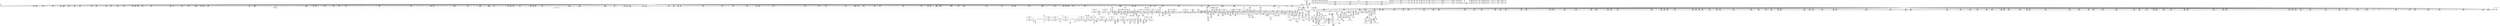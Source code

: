 digraph {
	CE0x4141020 [shape=record,shape=Mrecord,label="{CE0x4141020|56:_i8*,_:_CRE_344,352_|*MultipleSource*|security/selinux/hooks.c,1770|*LoadInst*|security/selinux/hooks.c,1770}"]
	CE0x40d5040 [shape=record,shape=Mrecord,label="{CE0x40d5040|current_sid:do.body}"]
	CE0x413c620 [shape=record,shape=Mrecord,label="{CE0x413c620|56:_i8*,_:_CRE_249,250_}"]
	CE0x41559d0 [shape=record,shape=Mrecord,label="{CE0x41559d0|may_link:tmp6|security/selinux/hooks.c,1770|*SummSource*}"]
	CE0x4132bc0 [shape=record,shape=Mrecord,label="{CE0x4132bc0|104:_%struct.inode*,_:_CRE_182,183_}"]
	CE0x4132e20 [shape=record,shape=Mrecord,label="{CE0x4132e20|104:_%struct.inode*,_:_CRE_184,185_}"]
	CE0x416a200 [shape=record,shape=Mrecord,label="{CE0x416a200|may_link:tmp10|security/selinux/hooks.c,1778}"]
	CE0x40d0640 [shape=record,shape=Mrecord,label="{CE0x40d0640|56:_i8*,_:_CRE_557,558_}"]
	CE0x40d4c40 [shape=record,shape=Mrecord,label="{CE0x40d4c40|i32_1|*Constant*|*SummSink*}"]
	CE0x413e4f0 [shape=record,shape=Mrecord,label="{CE0x413e4f0|56:_i8*,_:_CRE_278,279_}"]
	CE0x40e8520 [shape=record,shape=Mrecord,label="{CE0x40e8520|may_link:sw.bb8|*SummSource*}"]
	CE0x40c2030 [shape=record,shape=Mrecord,label="{CE0x40c2030|56:_i8*,_:_CRE_186,187_}"]
	CE0x40ce3e0 [shape=record,shape=Mrecord,label="{CE0x40ce3e0|56:_i8*,_:_CRE_474,475_}"]
	CE0x414ee30 [shape=record,shape=Mrecord,label="{CE0x414ee30|56:_i8*,_:_CRE_891,892_}"]
	CE0x415b540 [shape=record,shape=Mrecord,label="{CE0x415b540|28:_i32,_:_CRE_98,99_}"]
	CE0x419a920 [shape=record,shape=Mrecord,label="{CE0x419a920|i8_1|*Constant*|*SummSink*}"]
	CE0x410d220 [shape=record,shape=Mrecord,label="{CE0x410d220|56:_i8*,_:_CRE_202,203_}"]
	CE0x4155870 [shape=record,shape=Mrecord,label="{CE0x4155870|may_link:tmp5|security/selinux/hooks.c,1770|*SummSource*}"]
	CE0x413a2e0 [shape=record,shape=Mrecord,label="{CE0x413a2e0|i64*_getelementptr_inbounds_(_14_x_i64_,_14_x_i64_*___llvm_gcov_ctr219,_i64_0,_i64_8)|*Constant*|*SummSource*}"]
	CE0x41774a0 [shape=record,shape=Mrecord,label="{CE0x41774a0|_ret_%struct.task_struct*_%tmp4,_!dbg_!27714|./arch/x86/include/asm/current.h,14}"]
	CE0x416c660 [shape=record,shape=Mrecord,label="{CE0x416c660|avc_has_perm:auditdata|Function::avc_has_perm&Arg::auditdata::}"]
	CE0x40dab20 [shape=record,shape=Mrecord,label="{CE0x40dab20|__llvm_gcov_indirect_counter_increment:tmp1|*SummSink*}"]
	CE0x419c9e0 [shape=record,shape=Mrecord,label="{CE0x419c9e0|i64*_getelementptr_inbounds_(_11_x_i64_,_11_x_i64_*___llvm_gcov_ctr125,_i64_0,_i64_9)|*Constant*|*SummSink*}"]
	CE0x4130eb0 [shape=record,shape=Mrecord,label="{CE0x4130eb0|104:_%struct.inode*,_:_CRE_159,160_}"]
	CE0x41680f0 [shape=record,shape=Mrecord,label="{CE0x41680f0|may_link:tmp21|security/selinux/hooks.c,1793|*SummSource*}"]
	CE0x40b7be0 [shape=record,shape=Mrecord,label="{CE0x40b7be0|56:_i8*,_:_CRE_263,264_}"]
	CE0x413dfa0 [shape=record,shape=Mrecord,label="{CE0x413dfa0|56:_i8*,_:_CRE_273,274_}"]
	CE0x40b5740 [shape=record,shape=Mrecord,label="{CE0x40b5740|selinux_inode_link:entry|*SummSource*}"]
	CE0x4131240 [shape=record,shape=Mrecord,label="{CE0x4131240|104:_%struct.inode*,_:_CRE_162,163_}"]
	CE0x4173db0 [shape=record,shape=Mrecord,label="{CE0x4173db0|get_current:tmp2|*SummSource*}"]
	CE0x40fd150 [shape=record,shape=Mrecord,label="{CE0x40fd150|56:_i8*,_:_CRE_605,606_}"]
	CE0x41361e0 [shape=record,shape=Mrecord,label="{CE0x41361e0|104:_%struct.inode*,_:_CRE_248,256_|*MultipleSource*|Function::may_link&Arg::dentry::|security/selinux/hooks.c,1770|Function::selinux_inode_link&Arg::old_dentry::}"]
	CE0x41690c0 [shape=record,shape=Mrecord,label="{CE0x41690c0|may_link:type|security/selinux/hooks.c,1772|*SummSource*}"]
	CE0x40c1400 [shape=record,shape=Mrecord,label="{CE0x40c1400|56:_i8*,_:_CRE_171,172_}"]
	CE0x415cdf0 [shape=record,shape=Mrecord,label="{CE0x415cdf0|28:_i32,_:_CRE_118,119_}"]
	CE0x40da540 [shape=record,shape=Mrecord,label="{CE0x40da540|56:_i8*,_:_CRE_140,141_}"]
	CE0x4130660 [shape=record,shape=Mrecord,label="{CE0x4130660|104:_%struct.inode*,_:_CRE_152,153_}"]
	CE0x418e950 [shape=record,shape=Mrecord,label="{CE0x418e950|may_link:tmp24|security/selinux/hooks.c,1797|*SummSource*}"]
	CE0x4130120 [shape=record,shape=Mrecord,label="{CE0x4130120|104:_%struct.inode*,_:_CRE_147,148_}"]
	CE0x40c1b50 [shape=record,shape=Mrecord,label="{CE0x40c1b50|56:_i8*,_:_CRE_180,181_}"]
	CE0x4102520 [shape=record,shape=Mrecord,label="{CE0x4102520|56:_i8*,_:_CRE_882,883_}"]
	CE0x413f1b0 [shape=record,shape=Mrecord,label="{CE0x413f1b0|56:_i8*,_:_CRE_290,291_}"]
	CE0x412b430 [shape=record,shape=Mrecord,label="{CE0x412b430|current_sid:tmp3|*SummSource*}"]
	CE0x40e2480 [shape=record,shape=Mrecord,label="{CE0x40e2480|current_sid:tmp3}"]
	CE0x40c18e0 [shape=record,shape=Mrecord,label="{CE0x40c18e0|56:_i8*,_:_CRE_177,178_}"]
	CE0x4148ae0 [shape=record,shape=Mrecord,label="{CE0x4148ae0|56:_i8*,_:_CRE_607,608_}"]
	CE0x40ff2a0 [shape=record,shape=Mrecord,label="{CE0x40ff2a0|56:_i8*,_:_CRE_704,712_|*MultipleSource*|Function::may_link&Arg::dir::|Function::selinux_inode_link&Arg::dir::|security/selinux/hooks.c,1769}"]
	CE0x40b7d80 [shape=record,shape=Mrecord,label="{CE0x40b7d80|56:_i8*,_:_CRE_265,266_}"]
	CE0x41021f0 [shape=record,shape=Mrecord,label="{CE0x41021f0|56:_i8*,_:_CRE_879,880_}"]
	CE0x40d06e0 [shape=record,shape=Mrecord,label="{CE0x40d06e0|56:_i8*,_:_CRE_558,559_}"]
	CE0x40e8d30 [shape=record,shape=Mrecord,label="{CE0x40e8d30|_call_void_mcount()_#3|*SummSink*}"]
	CE0x40ee2e0 [shape=record,shape=Mrecord,label="{CE0x40ee2e0|current_sid:tobool|security/selinux/hooks.c,218}"]
	CE0x4135ed0 [shape=record,shape=Mrecord,label="{CE0x4135ed0|104:_%struct.inode*,_:_CRE_232,240_|*MultipleSource*|Function::may_link&Arg::dentry::|security/selinux/hooks.c,1770|Function::selinux_inode_link&Arg::old_dentry::}"]
	CE0x4157790 [shape=record,shape=Mrecord,label="{CE0x4157790|28:_i32,_:_CRE_22,23_}"]
	CE0x40d0420 [shape=record,shape=Mrecord,label="{CE0x40d0420|56:_i8*,_:_CRE_554,555_}"]
	CE0x40d5ed0 [shape=record,shape=Mrecord,label="{CE0x40d5ed0|56:_i8*,_:_CRE_952,960_|*MultipleSource*|Function::may_link&Arg::dir::|Function::selinux_inode_link&Arg::dir::|security/selinux/hooks.c,1769}"]
	CE0x415a540 [shape=record,shape=Mrecord,label="{CE0x415a540|28:_i32,_:_CRE_82,83_}"]
	CE0x416a8e0 [shape=record,shape=Mrecord,label="{CE0x416a8e0|avc_has_perm:entry}"]
	CE0x41338d0 [shape=record,shape=Mrecord,label="{CE0x41338d0|104:_%struct.inode*,_:_CRE_193,194_}"]
	CE0x4154f90 [shape=record,shape=Mrecord,label="{CE0x4154f90|may_link:tmp5|security/selinux/hooks.c,1770}"]
	CE0x412eb40 [shape=record,shape=Mrecord,label="{CE0x412eb40|104:_%struct.inode*,_:_CRE_88,89_}"]
	CE0x413fb40 [shape=record,shape=Mrecord,label="{CE0x413fb40|56:_i8*,_:_CRE_299,300_}"]
	CE0x40d5ba0 [shape=record,shape=Mrecord,label="{CE0x40d5ba0|56:_i8*,_:_CRE_935,936_}"]
	CE0x40ce600 [shape=record,shape=Mrecord,label="{CE0x40ce600|56:_i8*,_:_CRE_477,478_}"]
	CE0x4136000 [shape=record,shape=Mrecord,label="{CE0x4136000|104:_%struct.inode*,_:_CRE_240,248_|*MultipleSource*|Function::may_link&Arg::dentry::|security/selinux/hooks.c,1770|Function::selinux_inode_link&Arg::old_dentry::}"]
	CE0x4133670 [shape=record,shape=Mrecord,label="{CE0x4133670|104:_%struct.inode*,_:_CRE_191,192_}"]
	CE0x40ffee0 [shape=record,shape=Mrecord,label="{CE0x40ffee0|56:_i8*,_:_CRE_768,776_|*MultipleSource*|Function::may_link&Arg::dir::|Function::selinux_inode_link&Arg::dir::|security/selinux/hooks.c,1769}"]
	CE0x4143840 [shape=record,shape=Mrecord,label="{CE0x4143840|56:_i8*,_:_CRE_484,485_}"]
	CE0x40dbf50 [shape=record,shape=Mrecord,label="{CE0x40dbf50|_call_void_mcount()_#3|*SummSource*}"]
	CE0x4149360 [shape=record,shape=Mrecord,label="{CE0x4149360|56:_i8*,_:_CRE_615,616_}"]
	CE0x4133540 [shape=record,shape=Mrecord,label="{CE0x4133540|104:_%struct.inode*,_:_CRE_190,191_}"]
	CE0x4108ee0 [shape=record,shape=Mrecord,label="{CE0x4108ee0|104:_%struct.inode*,_:_CRE_308,309_}"]
	CE0x4153360 [shape=record,shape=Mrecord,label="{CE0x4153360|56:_i8*,_:_CRE_926,927_}"]
	CE0x4105710 [shape=record,shape=Mrecord,label="{CE0x4105710|56:_i8*,_:_CRE_929,930_}"]
	CE0x41401a0 [shape=record,shape=Mrecord,label="{CE0x41401a0|56:_i8*,_:_CRE_305,306_}"]
	CE0x4178980 [shape=record,shape=Mrecord,label="{CE0x4178980|i32_22|*Constant*|*SummSink*}"]
	CE0x40d10a0 [shape=record,shape=Mrecord,label="{CE0x40d10a0|56:_i8*,_:_CRE_570,571_}"]
	CE0x4177020 [shape=record,shape=Mrecord,label="{CE0x4177020|get_current:entry|*SummSource*}"]
	CE0x40e08b0 [shape=record,shape=Mrecord,label="{CE0x40e08b0|i64_3|*Constant*|*SummSink*}"]
	CE0x40cd310 [shape=record,shape=Mrecord,label="{CE0x40cd310|56:_i8*,_:_CRE_170,171_}"]
	CE0x40bd480 [shape=record,shape=Mrecord,label="{CE0x40bd480|56:_i8*,_:_CRE_328,336_|*MultipleSource*|Function::may_link&Arg::dir::|Function::selinux_inode_link&Arg::dir::|security/selinux/hooks.c,1769}"]
	CE0x40c1260 [shape=record,shape=Mrecord,label="{CE0x40c1260|56:_i8*,_:_CRE_169,170_}"]
	CE0x410cab0 [shape=record,shape=Mrecord,label="{CE0x410cab0|56:_i8*,_:_CRE_195,196_}"]
	CE0x4104e90 [shape=record,shape=Mrecord,label="{CE0x4104e90|56:_i8*,_:_CRE_921,922_}"]
	CE0x4108b70 [shape=record,shape=Mrecord,label="{CE0x4108b70|may_link:tmp2|*LoadInst*|security/selinux/hooks.c,1769|*SummSink*}"]
	CE0x412b620 [shape=record,shape=Mrecord,label="{CE0x412b620|_call_void_mcount()_#3}"]
	CE0x415ab40 [shape=record,shape=Mrecord,label="{CE0x415ab40|28:_i32,_:_CRE_88,89_}"]
	CE0x4101060 [shape=record,shape=Mrecord,label="{CE0x4101060|56:_i8*,_:_CRE_856,864_|*MultipleSource*|Function::may_link&Arg::dir::|Function::selinux_inode_link&Arg::dir::|security/selinux/hooks.c,1769}"]
	CE0x40bc2d0 [shape=record,shape=Mrecord,label="{CE0x40bc2d0|__llvm_gcov_indirect_counter_increment:pred}"]
	CE0x40e8a00 [shape=record,shape=Mrecord,label="{CE0x40e8a00|__llvm_gcov_indirect_counter_increment:tmp1|*SummSource*}"]
	CE0x41096a0 [shape=record,shape=Mrecord,label="{CE0x41096a0|104:_%struct.inode*,_:_CRE_315,316_}"]
	CE0x4103d90 [shape=record,shape=Mrecord,label="{CE0x4103d90|56:_i8*,_:_CRE_905,906_}"]
	CE0x40d9e50 [shape=record,shape=Mrecord,label="{CE0x40d9e50|56:_i8*,_:_CRE_128,136_|*MultipleSource*|Function::may_link&Arg::dir::|Function::selinux_inode_link&Arg::dir::|security/selinux/hooks.c,1769}"]
	CE0x4104940 [shape=record,shape=Mrecord,label="{CE0x4104940|56:_i8*,_:_CRE_916,917_}"]
	CE0x4159740 [shape=record,shape=Mrecord,label="{CE0x4159740|28:_i32,_:_CRE_68,69_}"]
	CE0x4134e30 [shape=record,shape=Mrecord,label="{CE0x4134e30|104:_%struct.inode*,_:_CRE_211,212_}"]
	CE0x4177be0 [shape=record,shape=Mrecord,label="{CE0x4177be0|COLLAPSED:_GCMRE_current_task_external_global_%struct.task_struct*:_elem_0::|security/selinux/hooks.c,218}"]
	CE0x40c1cf0 [shape=record,shape=Mrecord,label="{CE0x40c1cf0|56:_i8*,_:_CRE_182,183_}"]
	CE0x41007a0 [shape=record,shape=Mrecord,label="{CE0x41007a0|56:_i8*,_:_CRE_816,824_|*MultipleSource*|Function::may_link&Arg::dir::|Function::selinux_inode_link&Arg::dir::|security/selinux/hooks.c,1769}"]
	CE0x4179270 [shape=record,shape=Mrecord,label="{CE0x4179270|current_sid:tmp23|security/selinux/hooks.c,218|*SummSink*}"]
	CE0x41097d0 [shape=record,shape=Mrecord,label="{CE0x41097d0|104:_%struct.inode*,_:_CRE_316,317_}"]
	CE0x415deb0 [shape=record,shape=Mrecord,label="{CE0x415deb0|28:_i32,_:_CRE_192,196_|*MultipleSource*|security/selinux/hooks.c,1777|*LoadInst*|security/selinux/hooks.c,1769|security/selinux/hooks.c,1769}"]
	CE0x412c6b0 [shape=record,shape=Mrecord,label="{CE0x412c6b0|current_sid:call|security/selinux/hooks.c,218}"]
	CE0x40bb240 [shape=record,shape=Mrecord,label="{CE0x40bb240|i32_-1|*Constant*}"]
	CE0x412a1c0 [shape=record,shape=Mrecord,label="{CE0x412a1c0|current_sid:tmp13|security/selinux/hooks.c,218|*SummSink*}"]
	CE0x40d8d00 [shape=record,shape=Mrecord,label="{CE0x40d8d00|56:_i8*,_:_CRE_194,195_}"]
	CE0x415d8b0 [shape=record,shape=Mrecord,label="{CE0x415d8b0|28:_i32,_:_CRE_160,168_|*MultipleSource*|security/selinux/hooks.c,1777|*LoadInst*|security/selinux/hooks.c,1769|security/selinux/hooks.c,1769}"]
	CE0x4199450 [shape=record,shape=Mrecord,label="{CE0x4199450|current_sid:tmp10|security/selinux/hooks.c,218}"]
	CE0x40b3ef0 [shape=record,shape=Mrecord,label="{CE0x40b3ef0|selinux_inode_link:entry}"]
	CE0x4130d80 [shape=record,shape=Mrecord,label="{CE0x4130d80|104:_%struct.inode*,_:_CRE_158,159_}"]
	CE0x40e13a0 [shape=record,shape=Mrecord,label="{CE0x40e13a0|current_sid:call|security/selinux/hooks.c,218|*SummSink*}"]
	CE0x40dbbe0 [shape=record,shape=Mrecord,label="{CE0x40dbbe0|may_link:if.then|*SummSink*}"]
	CE0x410bf30 [shape=record,shape=Mrecord,label="{CE0x410bf30|56:_i8*,_:_CRE_184,185_}"]
	CE0x413b890 [shape=record,shape=Mrecord,label="{CE0x413b890|may_link:tmp15|security/selinux/hooks.c,1783}"]
	CE0x4170b50 [shape=record,shape=Mrecord,label="{CE0x4170b50|_call_void___llvm_gcov_indirect_counter_increment(i32*___llvm_gcov_global_state_pred221,_i64**_getelementptr_inbounds_(_4_x_i64*_,_4_x_i64*_*___llvm_gcda_edge_table220,_i64_0,_i64_3)),_!dbg_!27747|security/selinux/hooks.c,1789}"]
	CE0x418f3b0 [shape=record,shape=Mrecord,label="{CE0x418f3b0|current_sid:tmp14|security/selinux/hooks.c,218|*SummSink*}"]
	CE0x40b7ff0 [shape=record,shape=Mrecord,label="{CE0x40b7ff0|56:_i8*,_:_CRE_268,269_}"]
	CE0x40ceb80 [shape=record,shape=Mrecord,label="{CE0x40ceb80|56:_i8*,_:_CRE_484,485_}"]
	CE0x4159d40 [shape=record,shape=Mrecord,label="{CE0x4159d40|28:_i32,_:_CRE_74,75_}"]
	CE0x4136400 [shape=record,shape=Mrecord,label="{CE0x4136400|104:_%struct.inode*,_:_CRE_256,264_|*MultipleSource*|Function::may_link&Arg::dentry::|security/selinux/hooks.c,1770|Function::selinux_inode_link&Arg::old_dentry::}"]
	CE0x40c3090 [shape=record,shape=Mrecord,label="{CE0x40c3090|may_link:return|*SummSink*}"]
	CE0x40d6db0 [shape=record,shape=Mrecord,label="{CE0x40d6db0|i32_0|*Constant*}"]
	CE0x40cd200 [shape=record,shape=Mrecord,label="{CE0x40cd200|56:_i8*,_:_CRE_169,170_}"]
	CE0x412fd10 [shape=record,shape=Mrecord,label="{CE0x412fd10|104:_%struct.inode*,_:_CRE_145,146_}"]
	CE0x4143400 [shape=record,shape=Mrecord,label="{CE0x4143400|56:_i8*,_:_CRE_480,481_}"]
	CE0x40be000 [shape=record,shape=Mrecord,label="{CE0x40be000|may_link:entry}"]
	CE0x40e2110 [shape=record,shape=Mrecord,label="{CE0x40e2110|current_sid:tmp2}"]
	CE0x41906a0 [shape=record,shape=Mrecord,label="{CE0x41906a0|__llvm_gcov_indirect_counter_increment:tmp6}"]
	CE0x40d39b0 [shape=record,shape=Mrecord,label="{CE0x40d39b0|56:_i8*,_:_CRE_160,161_}"]
	CE0x40ebb70 [shape=record,shape=Mrecord,label="{CE0x40ebb70|56:_i8*,_:_CRE_16,24_|*MultipleSource*|Function::may_link&Arg::dir::|Function::selinux_inode_link&Arg::dir::|security/selinux/hooks.c,1769}"]
	CE0x40c7610 [shape=record,shape=Mrecord,label="{CE0x40c7610|i64_1|*Constant*|*SummSink*}"]
	CE0x4143730 [shape=record,shape=Mrecord,label="{CE0x4143730|56:_i8*,_:_CRE_483,484_}"]
	CE0x4141b00 [shape=record,shape=Mrecord,label="{CE0x4141b00|56:_i8*,_:_CRE_400,408_|*MultipleSource*|security/selinux/hooks.c,1770|*LoadInst*|security/selinux/hooks.c,1770}"]
	CE0x4182c50 [shape=record,shape=Mrecord,label="{CE0x4182c50|i32_1024|*Constant*|*SummSource*}"]
	CE0x4154a10 [shape=record,shape=Mrecord,label="{CE0x4154a10|56:_i8*,_:_CRE_980,981_}"]
	CE0x413ee80 [shape=record,shape=Mrecord,label="{CE0x413ee80|56:_i8*,_:_CRE_287,288_}"]
	CE0x4143a60 [shape=record,shape=Mrecord,label="{CE0x4143a60|56:_i8*,_:_CRE_486,487_}"]
	CE0x414de40 [shape=record,shape=Mrecord,label="{CE0x414de40|56:_i8*,_:_CRE_876,877_}"]
	CE0x41043f0 [shape=record,shape=Mrecord,label="{CE0x41043f0|56:_i8*,_:_CRE_911,912_}"]
	CE0x40c6630 [shape=record,shape=Mrecord,label="{CE0x40c6630|may_link:if.then}"]
	CE0x4107a20 [shape=record,shape=Mrecord,label="{CE0x4107a20|56:_i8*,_:_CRE_923,924_}"]
	CE0x4194c10 [shape=record,shape=Mrecord,label="{CE0x4194c10|may_link:retval.0|*SummSource*}"]
	CE0x416be20 [shape=record,shape=Mrecord,label="{CE0x416be20|avc_has_perm:tclass|Function::avc_has_perm&Arg::tclass::}"]
	CE0x40c00b0 [shape=record,shape=Mrecord,label="{CE0x40c00b0|_ret_i32_%tmp24,_!dbg_!27742|security/selinux/hooks.c,220}"]
	CE0x4153ad0 [shape=record,shape=Mrecord,label="{CE0x4153ad0|56:_i8*,_:_CRE_933,934_}"]
	CE0x412bbd0 [shape=record,shape=Mrecord,label="{CE0x412bbd0|GLOBAL:current_sid.__warned|Global_var:current_sid.__warned}"]
	CE0x40bdbd0 [shape=record,shape=Mrecord,label="{CE0x40bdbd0|selinux_inode_link:call|security/selinux/hooks.c,2769}"]
	CE0x41072b0 [shape=record,shape=Mrecord,label="{CE0x41072b0|56:_i8*,_:_CRE_916,917_}"]
	CE0x4160db0 [shape=record,shape=Mrecord,label="{CE0x4160db0|i32_2|*Constant*}"]
	CE0x40da720 [shape=record,shape=Mrecord,label="{CE0x40da720|56:_i8*,_:_CRE_143,144_}"]
	CE0x415d6b0 [shape=record,shape=Mrecord,label="{CE0x415d6b0|28:_i32,_:_CRE_152,160_|*MultipleSource*|security/selinux/hooks.c,1777|*LoadInst*|security/selinux/hooks.c,1769|security/selinux/hooks.c,1769}"]
	CE0x413d2e0 [shape=record,shape=Mrecord,label="{CE0x413d2e0|56:_i8*,_:_CRE_261,262_}"]
	CE0x41487b0 [shape=record,shape=Mrecord,label="{CE0x41487b0|56:_i8*,_:_CRE_604,605_}"]
	CE0x4198ab0 [shape=record,shape=Mrecord,label="{CE0x4198ab0|i64_5|*Constant*|*SummSink*}"]
	CE0x41846d0 [shape=record,shape=Mrecord,label="{CE0x41846d0|may_link:sid10|security/selinux/hooks.c,1797}"]
	CE0x40fe260 [shape=record,shape=Mrecord,label="{CE0x40fe260|56:_i8*,_:_CRE_640,648_|*MultipleSource*|Function::may_link&Arg::dir::|Function::selinux_inode_link&Arg::dir::|security/selinux/hooks.c,1769}"]
	CE0x40d8a90 [shape=record,shape=Mrecord,label="{CE0x40d8a90|56:_i8*,_:_CRE_191,192_}"]
	CE0x40d0bc0 [shape=record,shape=Mrecord,label="{CE0x40d0bc0|56:_i8*,_:_CRE_564,565_}"]
	CE0x41560b0 [shape=record,shape=Mrecord,label="{CE0x41560b0|may_link:tmp23|security/selinux/hooks.c,1797|*SummSource*}"]
	CE0x40c1f60 [shape=record,shape=Mrecord,label="{CE0x40c1f60|56:_i8*,_:_CRE_185,186_}"]
	CE0x41465b0 [shape=record,shape=Mrecord,label="{CE0x41465b0|56:_i8*,_:_CRE_572,573_}"]
	CE0x416a870 [shape=record,shape=Mrecord,label="{CE0x416a870|i32_(i32,_i32,_i16,_i32,_%struct.common_audit_data*)*_bitcast_(i32_(i32,_i32,_i16,_i32,_%struct.common_audit_data.495*)*_avc_has_perm_to_i32_(i32,_i32,_i16,_i32,_%struct.common_audit_data*)*)|*Constant*|*SummSink*}"]
	CE0x4106920 [shape=record,shape=Mrecord,label="{CE0x4106920|56:_i8*,_:_CRE_907,908_}"]
	CE0x418fe90 [shape=record,shape=Mrecord,label="{CE0x418fe90|current_sid:tmp9|security/selinux/hooks.c,218|*SummSink*}"]
	CE0x4102eb0 [shape=record,shape=Mrecord,label="{CE0x4102eb0|56:_i8*,_:_CRE_891,892_}"]
	CE0x414e9f0 [shape=record,shape=Mrecord,label="{CE0x414e9f0|56:_i8*,_:_CRE_887,888_}"]
	CE0x40d0880 [shape=record,shape=Mrecord,label="{CE0x40d0880|56:_i8*,_:_CRE_560,561_}"]
	CE0x4101970 [shape=record,shape=Mrecord,label="{CE0x4101970|56:_i8*,_:_CRE_871,872_}"]
	CE0x4191b30 [shape=record,shape=Mrecord,label="{CE0x4191b30|current_sid:tmp12|security/selinux/hooks.c,218|*SummSink*}"]
	CE0x40ff7e0 [shape=record,shape=Mrecord,label="{CE0x40ff7e0|56:_i8*,_:_CRE_736,740_|*MultipleSource*|Function::may_link&Arg::dir::|Function::selinux_inode_link&Arg::dir::|security/selinux/hooks.c,1769}"]
	CE0x40b7560 [shape=record,shape=Mrecord,label="{CE0x40b7560|56:_i8*,_:_CRE_255,256_}"]
	CE0x4101220 [shape=record,shape=Mrecord,label="{CE0x4101220|56:_i8*,_:_CRE_864,865_}"]
	CE0x40d05d0 [shape=record,shape=Mrecord,label="{CE0x40d05d0|56:_i8*,_:_CRE_556,557_}"]
	CE0x41020e0 [shape=record,shape=Mrecord,label="{CE0x41020e0|56:_i8*,_:_CRE_878,879_}"]
	CE0x40cc980 [shape=record,shape=Mrecord,label="{CE0x40cc980|56:_i8*,_:_CRE_161,162_}"]
	CE0x40c3170 [shape=record,shape=Mrecord,label="{CE0x40c3170|may_link:sw.epilog|*SummSource*}"]
	CE0x4157890 [shape=record,shape=Mrecord,label="{CE0x4157890|28:_i32,_:_CRE_23,24_}"]
	CE0x40d96c0 [shape=record,shape=Mrecord,label="{CE0x40d96c0|56:_i8*,_:_CRE_206,207_}"]
	CE0x4145c20 [shape=record,shape=Mrecord,label="{CE0x4145c20|56:_i8*,_:_CRE_563,564_}"]
	"CONST[source:0(mediator),value:2(dynamic)][purpose:{object}][SnkIdx:1]"
	CE0x40e1a70 [shape=record,shape=Mrecord,label="{CE0x40e1a70|GLOBAL:current_sid.__warned|Global_var:current_sid.__warned|*SummSink*}"]
	CE0x412a960 [shape=record,shape=Mrecord,label="{CE0x412a960|get_current:tmp4|./arch/x86/include/asm/current.h,14}"]
	CE0x4132700 [shape=record,shape=Mrecord,label="{CE0x4132700|104:_%struct.inode*,_:_CRE_178,179_}"]
	CE0x40c1c20 [shape=record,shape=Mrecord,label="{CE0x40c1c20|56:_i8*,_:_CRE_181,182_}"]
	CE0x40fdd80 [shape=record,shape=Mrecord,label="{CE0x40fdd80|56:_i8*,_:_CRE_620,621_}"]
	CE0x41655a0 [shape=record,shape=Mrecord,label="{CE0x41655a0|may_link:u|security/selinux/hooks.c,1773|*SummSource*}"]
	CE0x4169c70 [shape=record,shape=Mrecord,label="{CE0x4169c70|i64_0|*Constant*|*SummSource*}"]
	CE0x40e8e60 [shape=record,shape=Mrecord,label="{CE0x40e8e60|may_link:call|security/selinux/hooks.c,1765}"]
	CE0x40c19b0 [shape=record,shape=Mrecord,label="{CE0x40c19b0|56:_i8*,_:_CRE_178,179_}"]
	CE0x40c3100 [shape=record,shape=Mrecord,label="{CE0x40c3100|may_link:sw.epilog}"]
	CE0x41455c0 [shape=record,shape=Mrecord,label="{CE0x41455c0|56:_i8*,_:_CRE_557,558_}"]
	CE0x4138b80 [shape=record,shape=Mrecord,label="{CE0x4138b80|__llvm_gcov_indirect_counter_increment:entry|*SummSource*}"]
	CE0x4101fd0 [shape=record,shape=Mrecord,label="{CE0x4101fd0|56:_i8*,_:_CRE_877,878_}"]
	CE0x4132110 [shape=record,shape=Mrecord,label="{CE0x4132110|104:_%struct.inode*,_:_CRE_173,174_}"]
	CE0x40ff9a0 [shape=record,shape=Mrecord,label="{CE0x40ff9a0|56:_i8*,_:_CRE_744,752_|*MultipleSource*|Function::may_link&Arg::dir::|Function::selinux_inode_link&Arg::dir::|security/selinux/hooks.c,1769}"]
	CE0x4147270 [shape=record,shape=Mrecord,label="{CE0x4147270|56:_i8*,_:_CRE_584,585_}"]
	CE0x413f4e0 [shape=record,shape=Mrecord,label="{CE0x413f4e0|56:_i8*,_:_CRE_293,294_}"]
	CE0x40b7f20 [shape=record,shape=Mrecord,label="{CE0x40b7f20|56:_i8*,_:_CRE_267,268_}"]
	CE0x414a5d0 [shape=record,shape=Mrecord,label="{CE0x414a5d0|56:_i8*,_:_CRE_664,672_|*MultipleSource*|security/selinux/hooks.c,1770|*LoadInst*|security/selinux/hooks.c,1770}"]
	CE0x40d9380 [shape=record,shape=Mrecord,label="{CE0x40d9380|56:_i8*,_:_CRE_202,203_}"]
	CE0x40c1190 [shape=record,shape=Mrecord,label="{CE0x40c1190|56:_i8*,_:_CRE_168,169_}"]
	CE0x40bd5a0 [shape=record,shape=Mrecord,label="{CE0x40bd5a0|56:_i8*,_:_CRE_336,344_|*MultipleSource*|Function::may_link&Arg::dir::|Function::selinux_inode_link&Arg::dir::|security/selinux/hooks.c,1769}"]
	CE0x410f8b0 [shape=record,shape=Mrecord,label="{CE0x410f8b0|56:_i8*,_:_CRE_64,72_|*MultipleSource*|security/selinux/hooks.c,1770|*LoadInst*|security/selinux/hooks.c,1770}"]
	CE0x413f3d0 [shape=record,shape=Mrecord,label="{CE0x413f3d0|56:_i8*,_:_CRE_292,293_}"]
	CE0x40c5800 [shape=record,shape=Mrecord,label="{CE0x40c5800|_call_void_mcount()_#3}"]
	CE0x40d5660 [shape=record,shape=Mrecord,label="{CE0x40d5660|__llvm_gcov_indirect_counter_increment:tmp2|*SummSource*}"]
	CE0x4176c60 [shape=record,shape=Mrecord,label="{CE0x4176c60|GLOBAL:get_current|*Constant*|*SummSource*}"]
	CE0x410b140 [shape=record,shape=Mrecord,label="{CE0x410b140|56:_i8*,_:_CRE_141,142_}"]
	CE0x4155c30 [shape=record,shape=Mrecord,label="{CE0x4155c30|may_link:sid4|security/selinux/hooks.c,1777|*SummSource*}"]
	CE0x416b840 [shape=record,shape=Mrecord,label="{CE0x416b840|i16_7|*Constant*}"]
	CE0x4171ca0 [shape=record,shape=Mrecord,label="{CE0x4171ca0|i64*_getelementptr_inbounds_(_14_x_i64_,_14_x_i64_*___llvm_gcov_ctr219,_i64_0,_i64_11)|*Constant*|*SummSource*}"]
	CE0x40d3400 [shape=record,shape=Mrecord,label="{CE0x40d3400|56:_i8*,_:_CRE_153,154_}"]
	CE0x41554a0 [shape=record,shape=Mrecord,label="{CE0x41554a0|56:_i8*,_:_CRE_1000,1008_|*MultipleSource*|security/selinux/hooks.c,1770|*LoadInst*|security/selinux/hooks.c,1770}"]
	CE0x41e2f90 [shape=record,shape=Mrecord,label="{CE0x41e2f90|get_current:tmp1}"]
	CE0x40fd080 [shape=record,shape=Mrecord,label="{CE0x40fd080|56:_i8*,_:_CRE_604,605_}"]
	CE0x41498b0 [shape=record,shape=Mrecord,label="{CE0x41498b0|56:_i8*,_:_CRE_620,621_}"]
	CE0x41703a0 [shape=record,shape=Mrecord,label="{CE0x41703a0|__llvm_gcov_indirect_counter_increment:bb}"]
	CE0x4102c90 [shape=record,shape=Mrecord,label="{CE0x4102c90|56:_i8*,_:_CRE_889,890_}"]
	CE0x4140800 [shape=record,shape=Mrecord,label="{CE0x4140800|56:_i8*,_:_CRE_311,312_}"]
	CE0x550dae0 [shape=record,shape=Mrecord,label="{CE0x550dae0|selinux_inode_link:tmp|*SummSink*}"]
	CE0x40ceec0 [shape=record,shape=Mrecord,label="{CE0x40ceec0|56:_i8*,_:_CRE_488,496_|*MultipleSource*|Function::may_link&Arg::dir::|Function::selinux_inode_link&Arg::dir::|security/selinux/hooks.c,1769}"]
	CE0x4101860 [shape=record,shape=Mrecord,label="{CE0x4101860|56:_i8*,_:_CRE_870,871_}"]
	CE0x412a8c0 [shape=record,shape=Mrecord,label="{CE0x412a8c0|_call_void_mcount()_#3|*SummSink*}"]
	CE0x412ff00 [shape=record,shape=Mrecord,label="{CE0x412ff00|104:_%struct.inode*,_:_CRE_146,147_}"]
	CE0x40e18f0 [shape=record,shape=Mrecord,label="{CE0x40e18f0|GLOBAL:current_sid.__warned|Global_var:current_sid.__warned|*SummSource*}"]
	CE0x4140c90 [shape=record,shape=Mrecord,label="{CE0x4140c90|56:_i8*,_:_CRE_328,336_|*MultipleSource*|security/selinux/hooks.c,1770|*LoadInst*|security/selinux/hooks.c,1770}"]
	CE0x415dab0 [shape=record,shape=Mrecord,label="{CE0x415dab0|28:_i32,_:_CRE_168,184_|*MultipleSource*|security/selinux/hooks.c,1777|*LoadInst*|security/selinux/hooks.c,1769|security/selinux/hooks.c,1769}"]
	CE0x4191800 [shape=record,shape=Mrecord,label="{CE0x4191800|current_sid:tmp12|security/selinux/hooks.c,218}"]
	CE0x413dc70 [shape=record,shape=Mrecord,label="{CE0x413dc70|56:_i8*,_:_CRE_270,271_}"]
	CE0x4109310 [shape=record,shape=Mrecord,label="{CE0x4109310|104:_%struct.inode*,_:_CRE_312,313_}"]
	CE0x40e7cb0 [shape=record,shape=Mrecord,label="{CE0x40e7cb0|56:_i8*,_:_CRE_249,250_}"]
	CE0x41413c0 [shape=record,shape=Mrecord,label="{CE0x41413c0|56:_i8*,_:_CRE_360,376_|*MultipleSource*|security/selinux/hooks.c,1770|*LoadInst*|security/selinux/hooks.c,1770}"]
	CE0x412e9d0 [shape=record,shape=Mrecord,label="{CE0x412e9d0|104:_%struct.inode*,_:_CRE_80,88_|*MultipleSource*|Function::may_link&Arg::dentry::|security/selinux/hooks.c,1770|Function::selinux_inode_link&Arg::old_dentry::}"]
	CE0x41478d0 [shape=record,shape=Mrecord,label="{CE0x41478d0|56:_i8*,_:_CRE_590,591_}"]
	CE0x40ca6e0 [shape=record,shape=Mrecord,label="{CE0x40ca6e0|may_link:dentry|Function::may_link&Arg::dentry::|*SummSource*}"]
	CE0x40d9110 [shape=record,shape=Mrecord,label="{CE0x40d9110|56:_i8*,_:_CRE_199,200_}"]
	CE0x415bbd0 [shape=record,shape=Mrecord,label="{CE0x415bbd0|28:_i32,_:_CRE_104,105_}"]
	CE0x40cf620 [shape=record,shape=Mrecord,label="{CE0x40cf620|56:_i8*,_:_CRE_512,520_|*MultipleSource*|Function::may_link&Arg::dir::|Function::selinux_inode_link&Arg::dir::|security/selinux/hooks.c,1769}"]
	CE0x4194360 [shape=record,shape=Mrecord,label="{CE0x4194360|current_sid:tmp11|security/selinux/hooks.c,218}"]
	CE0x410d990 [shape=record,shape=Mrecord,label="{CE0x410d990|56:_i8*,_:_CRE_208,210_|*MultipleSource*|security/selinux/hooks.c,1770|*LoadInst*|security/selinux/hooks.c,1770}"]
	CE0x416b2e0 [shape=record,shape=Mrecord,label="{CE0x416b2e0|avc_has_perm:ssid|Function::avc_has_perm&Arg::ssid::|*SummSink*}"]
	CE0x4131110 [shape=record,shape=Mrecord,label="{CE0x4131110|104:_%struct.inode*,_:_CRE_161,162_}"]
	CE0x40dac70 [shape=record,shape=Mrecord,label="{CE0x40dac70|__llvm_gcov_indirect_counter_increment:tmp2}"]
	CE0x4154180 [shape=record,shape=Mrecord,label="{CE0x4154180|56:_i8*,_:_CRE_952,960_|*MultipleSource*|security/selinux/hooks.c,1770|*LoadInst*|security/selinux/hooks.c,1770}"]
	CE0x40d91e0 [shape=record,shape=Mrecord,label="{CE0x40d91e0|56:_i8*,_:_CRE_200,201_}"]
	CE0x40be200 [shape=record,shape=Mrecord,label="{CE0x40be200|may_link:tmp}"]
	CE0x41358e0 [shape=record,shape=Mrecord,label="{CE0x41358e0|104:_%struct.inode*,_:_CRE_220,221_}"]
	CE0x414c100 [shape=record,shape=Mrecord,label="{CE0x414c100|56:_i8*,_:_CRE_792,800_|*MultipleSource*|security/selinux/hooks.c,1770|*LoadInst*|security/selinux/hooks.c,1770}"]
	CE0x4172e00 [shape=record,shape=Mrecord,label="{CE0x4172e00|GLOBAL:printk|*Constant*|*SummSource*}"]
	CE0x415c020 [shape=record,shape=Mrecord,label="{CE0x415c020|28:_i32,_:_CRE_105,106_}"]
	CE0x410c780 [shape=record,shape=Mrecord,label="{CE0x410c780|56:_i8*,_:_CRE_192,193_}"]
	CE0x4133d90 [shape=record,shape=Mrecord,label="{CE0x4133d90|104:_%struct.inode*,_:_CRE_197,198_}"]
	CE0x40fdb10 [shape=record,shape=Mrecord,label="{CE0x40fdb10|56:_i8*,_:_CRE_617,618_}"]
	CE0x4102960 [shape=record,shape=Mrecord,label="{CE0x4102960|56:_i8*,_:_CRE_886,887_}"]
	CE0x4146e30 [shape=record,shape=Mrecord,label="{CE0x4146e30|56:_i8*,_:_CRE_580,581_}"]
	CE0x4153cf0 [shape=record,shape=Mrecord,label="{CE0x4153cf0|56:_i8*,_:_CRE_935,936_}"]
	CE0x40fd2f0 [shape=record,shape=Mrecord,label="{CE0x40fd2f0|56:_i8*,_:_CRE_607,608_}"]
	CE0x4194ef0 [shape=record,shape=Mrecord,label="{CE0x4194ef0|may_link:retval.0|*SummSink*}"]
	CE0x40d4730 [shape=record,shape=Mrecord,label="{CE0x40d4730|selinux_inode_link:old_dentry|Function::selinux_inode_link&Arg::old_dentry::|*SummSource*}"]
	CE0x4168850 [shape=record,shape=Mrecord,label="{CE0x4168850|i32_3|*Constant*|*SummSource*}"]
	CE0x410f1f0 [shape=record,shape=Mrecord,label="{CE0x410f1f0|56:_i8*,_:_CRE_32,40_|*MultipleSource*|security/selinux/hooks.c,1770|*LoadInst*|security/selinux/hooks.c,1770}"]
	CE0x40fe0c0 [shape=record,shape=Mrecord,label="{CE0x40fe0c0|56:_i8*,_:_CRE_624,628_|*MultipleSource*|Function::may_link&Arg::dir::|Function::selinux_inode_link&Arg::dir::|security/selinux/hooks.c,1769}"]
	CE0x40e3e90 [shape=record,shape=Mrecord,label="{CE0x40e3e90|current_sid:tmp5|security/selinux/hooks.c,218|*SummSource*}"]
	CE0x41537a0 [shape=record,shape=Mrecord,label="{CE0x41537a0|56:_i8*,_:_CRE_930,931_}"]
	CE0x40e81e0 [shape=record,shape=Mrecord,label="{CE0x40e81e0|i64*_getelementptr_inbounds_(_2_x_i64_,_2_x_i64_*___llvm_gcov_ctr98,_i64_0,_i64_1)|*Constant*|*SummSink*}"]
	CE0x5d31cf0 [shape=record,shape=Mrecord,label="{CE0x5d31cf0|selinux_inode_link:tmp3|*SummSource*}"]
	CE0x414a7a0 [shape=record,shape=Mrecord,label="{CE0x414a7a0|56:_i8*,_:_CRE_672,680_|*MultipleSource*|security/selinux/hooks.c,1770|*LoadInst*|security/selinux/hooks.c,1770}"]
	CE0x413a4e0 [shape=record,shape=Mrecord,label="{CE0x413a4e0|current_sid:sid|security/selinux/hooks.c,220|*SummSource*}"]
	CE0x4135420 [shape=record,shape=Mrecord,label="{CE0x4135420|104:_%struct.inode*,_:_CRE_216,217_}"]
	CE0x40d3810 [shape=record,shape=Mrecord,label="{CE0x40d3810|56:_i8*,_:_CRE_158,159_}"]
	CE0x4101ca0 [shape=record,shape=Mrecord,label="{CE0x4101ca0|56:_i8*,_:_CRE_874,875_}"]
	CE0x41402b0 [shape=record,shape=Mrecord,label="{CE0x41402b0|56:_i8*,_:_CRE_306,307_}"]
	CE0x410d770 [shape=record,shape=Mrecord,label="{CE0x410d770|56:_i8*,_:_CRE_207,208_}"]
	CE0x410fa70 [shape=record,shape=Mrecord,label="{CE0x410fa70|56:_i8*,_:_CRE_72,76_|*MultipleSource*|security/selinux/hooks.c,1770|*LoadInst*|security/selinux/hooks.c,1770}"]
	CE0x4106e70 [shape=record,shape=Mrecord,label="{CE0x4106e70|56:_i8*,_:_CRE_912,913_}"]
	CE0x4157290 [shape=record,shape=Mrecord,label="{CE0x4157290|28:_i32,_:_CRE_17,18_}"]
	CE0x40d8750 [shape=record,shape=Mrecord,label="{CE0x40d8750|56:_i8*,_:_CRE_187,188_}"]
	CE0x40c14d0 [shape=record,shape=Mrecord,label="{CE0x40c14d0|56:_i8*,_:_CRE_172,173_}"]
	CE0x40b8880 [shape=record,shape=Mrecord,label="{CE0x40b8880|56:_i8*,_:_CRE_284,285_}"]
	CE0x414a070 [shape=record,shape=Mrecord,label="{CE0x414a070|56:_i8*,_:_CRE_640,648_|*MultipleSource*|security/selinux/hooks.c,1770|*LoadInst*|security/selinux/hooks.c,1770}"]
	CE0x41913f0 [shape=record,shape=Mrecord,label="{CE0x41913f0|__llvm_gcov_indirect_counter_increment:counter|*SummSource*}"]
	CE0x410c560 [shape=record,shape=Mrecord,label="{CE0x410c560|56:_i8*,_:_CRE_190,191_}"]
	CE0x415e2b0 [shape=record,shape=Mrecord,label="{CE0x415e2b0|may_link:tmp7|security/selinux/hooks.c,1777}"]
	CE0x413c730 [shape=record,shape=Mrecord,label="{CE0x413c730|56:_i8*,_:_CRE_250,251_}"]
	CE0x40b8c00 [shape=record,shape=Mrecord,label="{CE0x40b8c00|i64_3|*Constant*}"]
	CE0x40da010 [shape=record,shape=Mrecord,label="{CE0x40da010|56:_i8*,_:_CRE_136,137_}"]
	CE0x4144900 [shape=record,shape=Mrecord,label="{CE0x4144900|56:_i8*,_:_CRE_528,536_|*MultipleSource*|security/selinux/hooks.c,1770|*LoadInst*|security/selinux/hooks.c,1770}"]
	CE0x413ec60 [shape=record,shape=Mrecord,label="{CE0x413ec60|56:_i8*,_:_CRE_285,286_}"]
	CE0x4148370 [shape=record,shape=Mrecord,label="{CE0x4148370|56:_i8*,_:_CRE_600,601_}"]
	CE0x413ab70 [shape=record,shape=Mrecord,label="{CE0x413ab70|__llvm_gcov_indirect_counter_increment:bb4}"]
	CE0x4172a70 [shape=record,shape=Mrecord,label="{CE0x4172a70|GLOBAL:printk|*Constant*}"]
	CE0x4177a10 [shape=record,shape=Mrecord,label="{CE0x4177a10|i32_78|*Constant*|*SummSource*}"]
	CE0x4140e20 [shape=record,shape=Mrecord,label="{CE0x4140e20|56:_i8*,_:_CRE_336,344_|*MultipleSource*|security/selinux/hooks.c,1770|*LoadInst*|security/selinux/hooks.c,1770}"]
	CE0x414e280 [shape=record,shape=Mrecord,label="{CE0x414e280|56:_i8*,_:_CRE_880,881_}"]
	CE0x40c2540 [shape=record,shape=Mrecord,label="{CE0x40c2540|56:_i8*,_:_CRE_88,96_|*MultipleSource*|Function::may_link&Arg::dir::|Function::selinux_inode_link&Arg::dir::|security/selinux/hooks.c,1769}"]
	CE0x4107090 [shape=record,shape=Mrecord,label="{CE0x4107090|56:_i8*,_:_CRE_914,915_}"]
	CE0x40c84b0 [shape=record,shape=Mrecord,label="{CE0x40c84b0|selinux_inode_link:dir|Function::selinux_inode_link&Arg::dir::|*SummSink*}"]
	CE0x41612d0 [shape=record,shape=Mrecord,label="{CE0x41612d0|i32_2|*Constant*|*SummSource*}"]
	CE0x40cda80 [shape=record,shape=Mrecord,label="{CE0x40cda80|56:_i8*,_:_CRE_177,178_}"]
	CE0x40c83e0 [shape=record,shape=Mrecord,label="{CE0x40c83e0|selinux_inode_link:dir|Function::selinux_inode_link&Arg::dir::|*SummSource*}"]
	CE0x4167040 [shape=record,shape=Mrecord,label="{CE0x4167040|i32_8388608|*Constant*|*SummSink*}"]
	CE0x4178d30 [shape=record,shape=Mrecord,label="{CE0x4178d30|current_sid:security|security/selinux/hooks.c,218}"]
	CE0x419bb70 [shape=record,shape=Mrecord,label="{CE0x419bb70|i32_218|*Constant*|*SummSource*}"]
	CE0x41569c0 [shape=record,shape=Mrecord,label="{CE0x41569c0|28:_i32,_:_CRE_10,11_}"]
	CE0x4144560 [shape=record,shape=Mrecord,label="{CE0x4144560|56:_i8*,_:_CRE_512,520_|*MultipleSource*|security/selinux/hooks.c,1770|*LoadInst*|security/selinux/hooks.c,1770}"]
	CE0x40d4570 [shape=record,shape=Mrecord,label="{CE0x40d4570|selinux_inode_link:old_dentry|Function::selinux_inode_link&Arg::old_dentry::}"]
	CE0x40fe820 [shape=record,shape=Mrecord,label="{CE0x40fe820|56:_i8*,_:_CRE_664,672_|*MultipleSource*|Function::may_link&Arg::dir::|Function::selinux_inode_link&Arg::dir::|security/selinux/hooks.c,1769}"]
	CE0x40ce590 [shape=record,shape=Mrecord,label="{CE0x40ce590|56:_i8*,_:_CRE_476,477_}"]
	CE0x41551b0 [shape=record,shape=Mrecord,label="{CE0x41551b0|56:_i8*,_:_CRE_988,992_|*MultipleSource*|security/selinux/hooks.c,1770|*LoadInst*|security/selinux/hooks.c,1770}"]
	CE0x414ca10 [shape=record,shape=Mrecord,label="{CE0x414ca10|56:_i8*,_:_CRE_832,840_|*MultipleSource*|security/selinux/hooks.c,1770|*LoadInst*|security/selinux/hooks.c,1770}"]
	CE0x40ca540 [shape=record,shape=Mrecord,label="{CE0x40ca540|may_link:dentry|Function::may_link&Arg::dentry::}"]
	CE0x4161460 [shape=record,shape=Mrecord,label="{CE0x4161460|GLOBAL:__llvm_gcov_indirect_counter_increment|*Constant*|*SummSink*}"]
	CE0x4148040 [shape=record,shape=Mrecord,label="{CE0x4148040|56:_i8*,_:_CRE_597,598_}"]
	CE0x4172550 [shape=record,shape=Mrecord,label="{CE0x4172550|i8*_getelementptr_inbounds_(_38_x_i8_,_38_x_i8_*_.str64,_i32_0,_i32_0)|*Constant*|*SummSource*}"]
	CE0x41d7250 [shape=record,shape=Mrecord,label="{CE0x41d7250|COLLAPSED:_GCMRE___llvm_gcov_ctr98_internal_global_2_x_i64_zeroinitializer:_elem_0:default:}"]
	CE0x41411f0 [shape=record,shape=Mrecord,label="{CE0x41411f0|56:_i8*,_:_CRE_352,360_|*MultipleSource*|security/selinux/hooks.c,1770|*LoadInst*|security/selinux/hooks.c,1770}"]
	CE0x4147e20 [shape=record,shape=Mrecord,label="{CE0x4147e20|56:_i8*,_:_CRE_595,596_}"]
	CE0x40ce0e0 [shape=record,shape=Mrecord,label="{CE0x40ce0e0|56:_i8*,_:_CRE_183,184_}"]
	CE0x40b8610 [shape=record,shape=Mrecord,label="{CE0x40b8610|56:_i8*,_:_CRE_281,282_}"]
	CE0x41076f0 [shape=record,shape=Mrecord,label="{CE0x41076f0|56:_i8*,_:_CRE_920,921_}"]
	CE0x4144190 [shape=record,shape=Mrecord,label="{CE0x4144190|56:_i8*,_:_CRE_504,508_|*MultipleSource*|security/selinux/hooks.c,1770|*LoadInst*|security/selinux/hooks.c,1770}"]
	CE0x4171dd0 [shape=record,shape=Mrecord,label="{CE0x4171dd0|i64*_getelementptr_inbounds_(_14_x_i64_,_14_x_i64_*___llvm_gcov_ctr219,_i64_0,_i64_11)|*Constant*|*SummSink*}"]
	CE0x40e7050 [shape=record,shape=Mrecord,label="{CE0x40e7050|56:_i8*,_:_CRE_224,232_|*MultipleSource*|Function::may_link&Arg::dir::|Function::selinux_inode_link&Arg::dir::|security/selinux/hooks.c,1769}"]
	CE0x4107c70 [shape=record,shape=Mrecord,label="{CE0x4107c70|56:_i8*,_:_CRE_979,980_}"]
	CE0x41065f0 [shape=record,shape=Mrecord,label="{CE0x41065f0|56:_i8*,_:_CRE_904,905_}"]
	CE0x419ca50 [shape=record,shape=Mrecord,label="{CE0x419ca50|current_sid:tmp17|security/selinux/hooks.c,218}"]
	"CONST[source:0(mediator),value:2(dynamic)][purpose:{subject}][SnkIdx:4]"
	CE0x413b590 [shape=record,shape=Mrecord,label="{CE0x413b590|may_link:tmp14|security/selinux/hooks.c,1783|*SummSink*}"]
	CE0x4191500 [shape=record,shape=Mrecord,label="{CE0x4191500|__llvm_gcov_indirect_counter_increment:counter|*SummSink*}"]
	CE0x4148590 [shape=record,shape=Mrecord,label="{CE0x4148590|56:_i8*,_:_CRE_602,603_}"]
	CE0x40e7f20 [shape=record,shape=Mrecord,label="{CE0x40e7f20|56:_i8*,_:_CRE_252,253_}"]
	CE0x415d230 [shape=record,shape=Mrecord,label="{CE0x415d230|28:_i32,_:_CRE_136,144_|*MultipleSource*|security/selinux/hooks.c,1777|*LoadInst*|security/selinux/hooks.c,1769|security/selinux/hooks.c,1769}"]
	CE0x4100260 [shape=record,shape=Mrecord,label="{CE0x4100260|56:_i8*,_:_CRE_792,800_|*MultipleSource*|Function::may_link&Arg::dir::|Function::selinux_inode_link&Arg::dir::|security/selinux/hooks.c,1769}"]
	CE0x4194960 [shape=record,shape=Mrecord,label="{CE0x4194960|may_link:call11|security/selinux/hooks.c,1797|*SummSource*}"]
	CE0x41989a0 [shape=record,shape=Mrecord,label="{CE0x41989a0|i64_5|*Constant*|*SummSource*}"]
	CE0x40d4f30 [shape=record,shape=Mrecord,label="{CE0x40d4f30|current_sid:land.lhs.true2|*SummSink*}"]
	CE0x413cb70 [shape=record,shape=Mrecord,label="{CE0x413cb70|56:_i8*,_:_CRE_254,255_}"]
	CE0x4101db0 [shape=record,shape=Mrecord,label="{CE0x4101db0|56:_i8*,_:_CRE_875,876_}"]
	CE0x415ac40 [shape=record,shape=Mrecord,label="{CE0x415ac40|28:_i32,_:_CRE_89,90_}"]
	CE0x40fed60 [shape=record,shape=Mrecord,label="{CE0x40fed60|56:_i8*,_:_CRE_684,688_|*MultipleSource*|Function::may_link&Arg::dir::|Function::selinux_inode_link&Arg::dir::|security/selinux/hooks.c,1769}"]
	CE0x41309f0 [shape=record,shape=Mrecord,label="{CE0x41309f0|104:_%struct.inode*,_:_CRE_155,156_}"]
	CE0x40d0f00 [shape=record,shape=Mrecord,label="{CE0x40d0f00|56:_i8*,_:_CRE_568,569_}"]
	CE0x4158830 [shape=record,shape=Mrecord,label="{CE0x4158830|28:_i32,_:_CRE_52,53_}"]
	CE0x4133ec0 [shape=record,shape=Mrecord,label="{CE0x4133ec0|104:_%struct.inode*,_:_CRE_198,199_}"]
	CE0x40ece00 [shape=record,shape=Mrecord,label="{CE0x40ece00|56:_i8*,_:_CRE_392,400_|*MultipleSource*|Function::may_link&Arg::dir::|Function::selinux_inode_link&Arg::dir::|security/selinux/hooks.c,1769}"]
	CE0x4148e10 [shape=record,shape=Mrecord,label="{CE0x4148e10|56:_i8*,_:_CRE_610,611_}"]
	CE0x40d38e0 [shape=record,shape=Mrecord,label="{CE0x40d38e0|56:_i8*,_:_CRE_159,160_}"]
	CE0x414ec10 [shape=record,shape=Mrecord,label="{CE0x414ec10|56:_i8*,_:_CRE_889,890_}"]
	CE0x419bb00 [shape=record,shape=Mrecord,label="{CE0x419bb00|i32_218|*Constant*}"]
	CE0x4110700 [shape=record,shape=Mrecord,label="{CE0x4110700|56:_i8*,_:_CRE_2,4_|*MultipleSource*|security/selinux/hooks.c,1770|*LoadInst*|security/selinux/hooks.c,1770}"]
	CE0x413d1d0 [shape=record,shape=Mrecord,label="{CE0x413d1d0|56:_i8*,_:_CRE_260,261_}"]
	CE0x40ee840 [shape=record,shape=Mrecord,label="{CE0x40ee840|may_link:sw.default|*SummSink*}"]
	CE0x413ca60 [shape=record,shape=Mrecord,label="{CE0x413ca60|56:_i8*,_:_CRE_253,254_}"]
	CE0x4159040 [shape=record,shape=Mrecord,label="{CE0x4159040|28:_i32,_:_CRE_61,62_}"]
	CE0x41874f0 [shape=record,shape=Mrecord,label="{CE0x41874f0|28:_i32,_32:_i16,_:_CRE_28,32_|*MultipleSource*|security/selinux/hooks.c,1797|security/selinux/hooks.c,1770|security/selinux/hooks.c,1770}"]
	CE0x40c6ec0 [shape=record,shape=Mrecord,label="{CE0x40c6ec0|may_link:kind|Function::may_link&Arg::kind::|*SummSource*}"]
	CE0x410cef0 [shape=record,shape=Mrecord,label="{CE0x410cef0|56:_i8*,_:_CRE_199,200_}"]
	CE0x414b620 [shape=record,shape=Mrecord,label="{CE0x414b620|56:_i8*,_:_CRE_736,740_|*MultipleSource*|security/selinux/hooks.c,1770|*LoadInst*|security/selinux/hooks.c,1770}"]
	CE0x40d9450 [shape=record,shape=Mrecord,label="{CE0x40d9450|56:_i8*,_:_CRE_203,204_}"]
	CE0x40e79a0 [shape=record,shape=Mrecord,label="{CE0x40e79a0|56:_i8*,_:_CRE_245,246_}"]
	CE0x4106b40 [shape=record,shape=Mrecord,label="{CE0x4106b40|56:_i8*,_:_CRE_909,910_}"]
	CE0x4105e80 [shape=record,shape=Mrecord,label="{CE0x4105e80|56:_i8*,_:_CRE_897,898_}"]
	CE0x40bc920 [shape=record,shape=Mrecord,label="{CE0x40bc920|56:_i8*,_:_CRE_300,301_}"]
	CE0x419ae50 [shape=record,shape=Mrecord,label="{CE0x419ae50|_call_void_lockdep_rcu_suspicious(i8*_getelementptr_inbounds_(_25_x_i8_,_25_x_i8_*_.str3,_i32_0,_i32_0),_i32_218,_i8*_getelementptr_inbounds_(_45_x_i8_,_45_x_i8_*_.str12,_i32_0,_i32_0))_#10,_!dbg_!27727|security/selinux/hooks.c,218|*SummSource*}"]
	CE0x4171820 [shape=record,shape=Mrecord,label="{CE0x4171820|i64**_getelementptr_inbounds_(_4_x_i64*_,_4_x_i64*_*___llvm_gcda_edge_table220,_i64_0,_i64_0)|*Constant*|*SummSource*}"]
	CE0x410f370 [shape=record,shape=Mrecord,label="{CE0x410f370|56:_i8*,_:_CRE_40,48_|*MultipleSource*|security/selinux/hooks.c,1770|*LoadInst*|security/selinux/hooks.c,1770}"]
	CE0x40cd640 [shape=record,shape=Mrecord,label="{CE0x40cd640|56:_i8*,_:_CRE_173,174_}"]
	CE0x4171890 [shape=record,shape=Mrecord,label="{CE0x4171890|i64**_getelementptr_inbounds_(_4_x_i64*_,_4_x_i64*_*___llvm_gcda_edge_table220,_i64_0,_i64_0)|*Constant*|*SummSink*}"]
	CE0x419b3a0 [shape=record,shape=Mrecord,label="{CE0x419b3a0|i8*_getelementptr_inbounds_(_25_x_i8_,_25_x_i8_*_.str3,_i32_0,_i32_0)|*Constant*}"]
	CE0x413a0c0 [shape=record,shape=Mrecord,label="{CE0x413a0c0|i64*_getelementptr_inbounds_(_14_x_i64_,_14_x_i64_*___llvm_gcov_ctr219,_i64_0,_i64_8)|*Constant*}"]
	CE0x410f6f0 [shape=record,shape=Mrecord,label="{CE0x410f6f0|56:_i8*,_:_CRE_56,64_|*MultipleSource*|security/selinux/hooks.c,1770|*LoadInst*|security/selinux/hooks.c,1770}"]
	CE0x40bda10 [shape=record,shape=Mrecord,label="{CE0x40bda10|56:_i8*,_:_CRE_352,360_|*MultipleSource*|Function::may_link&Arg::dir::|Function::selinux_inode_link&Arg::dir::|security/selinux/hooks.c,1769}"]
	CE0x4198c90 [shape=record,shape=Mrecord,label="{CE0x4198c90|current_sid:tmp9|security/selinux/hooks.c,218|*SummSource*}"]
	CE0x40e5d90 [shape=record,shape=Mrecord,label="{CE0x40e5d90|i64_1|*Constant*}"]
	CE0x4191770 [shape=record,shape=Mrecord,label="{CE0x4191770|i64*_null|*Constant*|*SummSink*}"]
	CE0x419c850 [shape=record,shape=Mrecord,label="{CE0x419c850|i64*_getelementptr_inbounds_(_11_x_i64_,_11_x_i64_*___llvm_gcov_ctr125,_i64_0,_i64_9)|*Constant*|*SummSource*}"]
	CE0x4146390 [shape=record,shape=Mrecord,label="{CE0x4146390|56:_i8*,_:_CRE_570,571_}"]
	CE0x40c87f0 [shape=record,shape=Mrecord,label="{CE0x40c87f0|104:_%struct.inode*,_:_CRE_16,24_|*MultipleSource*|Function::may_link&Arg::dentry::|security/selinux/hooks.c,1770|Function::selinux_inode_link&Arg::old_dentry::}"]
	CE0x41404d0 [shape=record,shape=Mrecord,label="{CE0x41404d0|56:_i8*,_:_CRE_308,309_}"]
	CE0x4192aa0 [shape=record,shape=Mrecord,label="{CE0x4192aa0|may_link:tmp25|security/selinux/hooks.c,1797|*SummSink*}"]
	CE0x40ebe80 [shape=record,shape=Mrecord,label="{CE0x40ebe80|56:_i8*,_:_CRE_40,48_|*MultipleSource*|Function::may_link&Arg::dir::|Function::selinux_inode_link&Arg::dir::|security/selinux/hooks.c,1769}"]
	CE0x4167430 [shape=record,shape=Mrecord,label="{CE0x4167430|may_link:conv|security/selinux/hooks.c,1776|*SummSource*}"]
	CE0x4170bc0 [shape=record,shape=Mrecord,label="{CE0x4170bc0|may_link:tmp17|security/selinux/hooks.c,1786|*SummSource*}"]
	CE0x410ed20 [shape=record,shape=Mrecord,label="{CE0x410ed20|56:_i8*,_:_CRE_8,12_|*MultipleSource*|security/selinux/hooks.c,1770|*LoadInst*|security/selinux/hooks.c,1770}"]
	CE0x41614d0 [shape=record,shape=Mrecord,label="{CE0x41614d0|_call_void___llvm_gcov_indirect_counter_increment(i32*___llvm_gcov_global_state_pred221,_i64**_getelementptr_inbounds_(_4_x_i64*_,_4_x_i64*_*___llvm_gcda_edge_table220,_i64_0,_i64_1)),_!dbg_!27742|security/selinux/hooks.c,1783}"]
	CE0x4195980 [shape=record,shape=Mrecord,label="{CE0x4195980|i64*_getelementptr_inbounds_(_14_x_i64_,_14_x_i64_*___llvm_gcov_ctr219,_i64_0,_i64_13)|*Constant*|*SummSink*}"]
	CE0x40b87b0 [shape=record,shape=Mrecord,label="{CE0x40b87b0|56:_i8*,_:_CRE_283,284_}"]
	CE0x4196c50 [shape=record,shape=Mrecord,label="{CE0x4196c50|current_sid:bb|*SummSink*}"]
	CE0x415b040 [shape=record,shape=Mrecord,label="{CE0x415b040|28:_i32,_:_CRE_93,94_}"]
	CE0x410dd90 [shape=record,shape=Mrecord,label="{CE0x410dd90|56:_i8*,_:_CRE_224,232_|*MultipleSource*|security/selinux/hooks.c,1770|*LoadInst*|security/selinux/hooks.c,1770}"]
	CE0x40ee6a0 [shape=record,shape=Mrecord,label="{CE0x40ee6a0|may_link:sw.default}"]
	CE0x413a8e0 [shape=record,shape=Mrecord,label="{CE0x413a8e0|0:_i32,_4:_i32,_8:_i32,_12:_i32,_:_CMRE_4,8_|*MultipleSource*|security/selinux/hooks.c,218|security/selinux/hooks.c,218|security/selinux/hooks.c,220}"]
	CE0x40b8c70 [shape=record,shape=Mrecord,label="{CE0x40b8c70|i64_3|*Constant*|*SummSource*}"]
	CE0x40ea600 [shape=record,shape=Mrecord,label="{CE0x40ea600|56:_i8*,_:_CRE_293,294_}"]
	CE0x410c450 [shape=record,shape=Mrecord,label="{CE0x410c450|56:_i8*,_:_CRE_189,190_}"]
	CE0x412d7a0 [shape=record,shape=Mrecord,label="{CE0x412d7a0|i64**_getelementptr_inbounds_(_4_x_i64*_,_4_x_i64*_*___llvm_gcda_edge_table220,_i64_0,_i64_2)|*Constant*}"]
	CE0x40fc860 [shape=record,shape=Mrecord,label="{CE0x40fc860|56:_i8*,_:_CRE_594,595_}"]
	CE0x4138b10 [shape=record,shape=Mrecord,label="{CE0x4138b10|__llvm_gcov_indirect_counter_increment:entry}"]
	CE0x40bc5e0 [shape=record,shape=Mrecord,label="{CE0x40bc5e0|56:_i8*,_:_CRE_296,297_}"]
	CE0x40b77d0 [shape=record,shape=Mrecord,label="{CE0x40b77d0|56:_i8*,_:_CRE_258,259_}"]
	CE0x4142410 [shape=record,shape=Mrecord,label="{CE0x4142410|56:_i8*,_:_CRE_440,448_|*MultipleSource*|security/selinux/hooks.c,1770|*LoadInst*|security/selinux/hooks.c,1770}"]
	CE0x416a4c0 [shape=record,shape=Mrecord,label="{CE0x416a4c0|may_link:call5|security/selinux/hooks.c,1777|*SummSource*}"]
	CE0x40cccb0 [shape=record,shape=Mrecord,label="{CE0x40cccb0|56:_i8*,_:_CRE_164,165_}"]
	CE0x41074d0 [shape=record,shape=Mrecord,label="{CE0x41074d0|56:_i8*,_:_CRE_918,919_}"]
	CE0x41548b0 [shape=record,shape=Mrecord,label="{CE0x41548b0|56:_i8*,_:_CRE_978,979_}"]
	CE0x412b4d0 [shape=record,shape=Mrecord,label="{CE0x412b4d0|current_sid:tmp3|*SummSink*}"]
	CE0x41479e0 [shape=record,shape=Mrecord,label="{CE0x41479e0|56:_i8*,_:_CRE_591,592_}"]
	CE0x41659c0 [shape=record,shape=Mrecord,label="{CE0x41659c0|may_link:cond|security/selinux/hooks.c,1776|*SummSink*}"]
	CE0x41497a0 [shape=record,shape=Mrecord,label="{CE0x41497a0|56:_i8*,_:_CRE_619,620_}"]
	CE0x40c06c0 [shape=record,shape=Mrecord,label="{CE0x40c06c0|i32_10|*Constant*|*SummSink*}"]
	CE0x414d6d0 [shape=record,shape=Mrecord,label="{CE0x414d6d0|56:_i8*,_:_CRE_869,870_}"]
	CE0x40e8770 [shape=record,shape=Mrecord,label="{CE0x40e8770|__llvm_gcov_indirect_counter_increment:tmp|*SummSink*}"]
	CE0x41054f0 [shape=record,shape=Mrecord,label="{CE0x41054f0|56:_i8*,_:_CRE_927,928_}"]
	CE0x40e80c0 [shape=record,shape=Mrecord,label="{CE0x40e80c0|56:_i8*,_:_CRE_254,255_}"]
	CE0x4166ee0 [shape=record,shape=Mrecord,label="{CE0x4166ee0|i32_8388608|*Constant*|*SummSource*}"]
	CE0x4131790 [shape=record,shape=Mrecord,label="{CE0x4131790|104:_%struct.inode*,_:_CRE_165,166_}"]
	CE0x410bcf0 [shape=record,shape=Mrecord,label="{CE0x410bcf0|56:_i8*,_:_CRE_152,153_}"]
	CE0x4104d80 [shape=record,shape=Mrecord,label="{CE0x4104d80|56:_i8*,_:_CRE_920,921_}"]
	CE0x416f550 [shape=record,shape=Mrecord,label="{CE0x416f550|current_sid:tmp22|security/selinux/hooks.c,218|*SummSource*}"]
	CE0x4159640 [shape=record,shape=Mrecord,label="{CE0x4159640|28:_i32,_:_CRE_67,68_}"]
	CE0x40fd560 [shape=record,shape=Mrecord,label="{CE0x40fd560|56:_i8*,_:_CRE_610,611_}"]
	CE0x414d150 [shape=record,shape=Mrecord,label="{CE0x414d150|56:_i8*,_:_CRE_865,866_}"]
	CE0x410b9c0 [shape=record,shape=Mrecord,label="{CE0x410b9c0|56:_i8*,_:_CRE_149,150_}"]
	CE0x41091e0 [shape=record,shape=Mrecord,label="{CE0x41091e0|104:_%struct.inode*,_:_CRE_311,312_}"]
	CE0x416b240 [shape=record,shape=Mrecord,label="{CE0x416b240|avc_has_perm:ssid|Function::avc_has_perm&Arg::ssid::|*SummSource*}"]
	CE0x40b39e0 [shape=record,shape=Mrecord,label="{CE0x40b39e0|selinux_inode_link:bb|*SummSink*}"]
	CE0x4105b50 [shape=record,shape=Mrecord,label="{CE0x4105b50|56:_i8*,_:_CRE_894,895_}"]
	CE0x41696b0 [shape=record,shape=Mrecord,label="{CE0x41696b0|may_link:tmp8|security/selinux/hooks.c,1778|*SummSink*}"]
	CE0x40c6320 [shape=record,shape=Mrecord,label="{CE0x40c6320|may_link:if.end|*SummSink*}"]
	CE0x4160ab0 [shape=record,shape=Mrecord,label="{CE0x4160ab0|GLOBAL:__llvm_gcov_global_state_pred221|Global_var:__llvm_gcov_global_state_pred221|*SummSource*}"]
	CE0x40e8b80 [shape=record,shape=Mrecord,label="{CE0x40e8b80|may_link:tmp10|security/selinux/hooks.c,1778|*SummSink*}"]
	CE0x4137720 [shape=record,shape=Mrecord,label="{CE0x4137720|may_link:tmp3|security/selinux/hooks.c,1769|*SummSource*}"]
	CE0x40c2a50 [shape=record,shape=Mrecord,label="{CE0x40c2a50|56:_i8*,_:_CRE_112,120_|*MultipleSource*|Function::may_link&Arg::dir::|Function::selinux_inode_link&Arg::dir::|security/selinux/hooks.c,1769}"]
	CE0x416a060 [shape=record,shape=Mrecord,label="{CE0x416a060|GLOBAL:__llvm_gcov_ctr219|Global_var:__llvm_gcov_ctr219}"]
	CE0x40d13e0 [shape=record,shape=Mrecord,label="{CE0x40d13e0|56:_i8*,_:_CRE_574,575_}"]
	CE0x418edd0 [shape=record,shape=Mrecord,label="{CE0x418edd0|current_sid:tmp13|security/selinux/hooks.c,218|*SummSource*}"]
	CE0x40d8820 [shape=record,shape=Mrecord,label="{CE0x40d8820|56:_i8*,_:_CRE_188,189_}"]
	CE0x4109900 [shape=record,shape=Mrecord,label="{CE0x4109900|104:_%struct.inode*,_:_CRE_317,318_}"]
	CE0x40e3e20 [shape=record,shape=Mrecord,label="{CE0x40e3e20|get_current:bb|*SummSource*}"]
	CE0x40e7400 [shape=record,shape=Mrecord,label="{CE0x40e7400|56:_i8*,_:_CRE_240,241_}"]
	CE0x413c950 [shape=record,shape=Mrecord,label="{CE0x413c950|56:_i8*,_:_CRE_252,253_}"]
	CE0x4128c80 [shape=record,shape=Mrecord,label="{CE0x4128c80|current_sid:tobool1|security/selinux/hooks.c,218}"]
	CE0x40cf270 [shape=record,shape=Mrecord,label="{CE0x40cf270|56:_i8*,_:_CRE_504,508_|*MultipleSource*|Function::may_link&Arg::dir::|Function::selinux_inode_link&Arg::dir::|security/selinux/hooks.c,1769}"]
	CE0x410aef0 [shape=record,shape=Mrecord,label="{CE0x410aef0|56:_i8*,_:_CRE_140,141_}"]
	CE0x40cf9a0 [shape=record,shape=Mrecord,label="{CE0x40cf9a0|56:_i8*,_:_CRE_528,536_|*MultipleSource*|Function::may_link&Arg::dir::|Function::selinux_inode_link&Arg::dir::|security/selinux/hooks.c,1769}"]
	CE0x413fd60 [shape=record,shape=Mrecord,label="{CE0x413fd60|56:_i8*,_:_CRE_301,302_}"]
	CE0x413c510 [shape=record,shape=Mrecord,label="{CE0x413c510|56:_i8*,_:_CRE_248,249_}"]
	CE0x4159540 [shape=record,shape=Mrecord,label="{CE0x4159540|28:_i32,_:_CRE_66,67_}"]
	CE0x4154020 [shape=record,shape=Mrecord,label="{CE0x4154020|56:_i8*,_:_CRE_944,952_|*MultipleSource*|security/selinux/hooks.c,1770|*LoadInst*|security/selinux/hooks.c,1770}"]
	"CONST[source:1(input),value:2(dynamic)][purpose:{object}][SrcIdx:11]"
	"CONST[source:0(mediator),value:0(static)][purpose:{operation}][SnkIdx:3]"
	CE0x412cd50 [shape=record,shape=Mrecord,label="{CE0x412cd50|may_link:d_inode|security/selinux/hooks.c,1770|*SummSource*}"]
	CE0x413e820 [shape=record,shape=Mrecord,label="{CE0x413e820|56:_i8*,_:_CRE_281,282_}"]
	CE0x40c8f30 [shape=record,shape=Mrecord,label="{CE0x40c8f30|104:_%struct.inode*,_:_CRE_48,52_|*MultipleSource*|Function::may_link&Arg::dentry::|security/selinux/hooks.c,1770|Function::selinux_inode_link&Arg::old_dentry::}"]
	CE0x4164d00 [shape=record,shape=Mrecord,label="{CE0x4164d00|i8_10|*Constant*}"]
	CE0x4102a70 [shape=record,shape=Mrecord,label="{CE0x4102a70|56:_i8*,_:_CRE_887,888_}"]
	CE0x40c80c0 [shape=record,shape=Mrecord,label="{CE0x40c80c0|may_link:entry|*SummSink*}"]
	CE0x4183650 [shape=record,shape=Mrecord,label="{CE0x4183650|i32_2048|*Constant*}"]
	CE0x410ccd0 [shape=record,shape=Mrecord,label="{CE0x410ccd0|56:_i8*,_:_CRE_197,198_}"]
	CE0x414e170 [shape=record,shape=Mrecord,label="{CE0x414e170|56:_i8*,_:_CRE_879,880_}"]
	CE0x4105a40 [shape=record,shape=Mrecord,label="{CE0x4105a40|56:_i8*,_:_CRE_932,933_}"]
	CE0x4184470 [shape=record,shape=Mrecord,label="{CE0x4184470|i64*_getelementptr_inbounds_(_14_x_i64_,_14_x_i64_*___llvm_gcov_ctr219,_i64_0,_i64_12)|*Constant*|*SummSink*}"]
	CE0x40d95f0 [shape=record,shape=Mrecord,label="{CE0x40d95f0|56:_i8*,_:_CRE_205,206_}"]
	CE0x40ca990 [shape=record,shape=Mrecord,label="{CE0x40ca990|i32_0|*Constant*|*SummSink*}"]
	CE0x413cfb0 [shape=record,shape=Mrecord,label="{CE0x413cfb0|56:_i8*,_:_CRE_258,259_}"]
	CE0x410c670 [shape=record,shape=Mrecord,label="{CE0x410c670|56:_i8*,_:_CRE_191,192_}"]
	CE0x4134120 [shape=record,shape=Mrecord,label="{CE0x4134120|104:_%struct.inode*,_:_CRE_200,201_}"]
	CE0x413fe70 [shape=record,shape=Mrecord,label="{CE0x413fe70|56:_i8*,_:_CRE_302,303_}"]
	CE0x40b7b10 [shape=record,shape=Mrecord,label="{CE0x40b7b10|56:_i8*,_:_CRE_262,263_}"]
	CE0x415b9b0 [shape=record,shape=Mrecord,label="{CE0x415b9b0|28:_i32,_:_CRE_102,103_}"]
	CE0x415b340 [shape=record,shape=Mrecord,label="{CE0x415b340|28:_i32,_:_CRE_96,97_}"]
	CE0x40d4070 [shape=record,shape=Mrecord,label="{CE0x40d4070|selinux_inode_link:tmp1|*SummSource*}"]
	CE0x4105d70 [shape=record,shape=Mrecord,label="{CE0x4105d70|56:_i8*,_:_CRE_896,897_}"]
	CE0x40d4ad0 [shape=record,shape=Mrecord,label="{CE0x40d4ad0|may_link:tmp1|*SummSink*}"]
	CE0x4167740 [shape=record,shape=Mrecord,label="{CE0x4167740|may_link:or|security/selinux/hooks.c,1776|*SummSink*}"]
	CE0x4159a40 [shape=record,shape=Mrecord,label="{CE0x4159a40|28:_i32,_:_CRE_71,72_}"]
	CE0x41031e0 [shape=record,shape=Mrecord,label="{CE0x41031e0|56:_i8*,_:_CRE_894,895_}"]
	CE0x412ab40 [shape=record,shape=Mrecord,label="{CE0x412ab40|current_sid:tmp7|security/selinux/hooks.c,218}"]
	CE0x413d0c0 [shape=record,shape=Mrecord,label="{CE0x413d0c0|56:_i8*,_:_CRE_259,260_}"]
	CE0x41456d0 [shape=record,shape=Mrecord,label="{CE0x41456d0|56:_i8*,_:_CRE_558,559_}"]
	CE0x4157490 [shape=record,shape=Mrecord,label="{CE0x4157490|28:_i32,_:_CRE_19,20_}"]
	CE0x40cc210 [shape=record,shape=Mrecord,label="{CE0x40cc210|56:_i8*,_:_CRE_154,155_}"]
	CE0x415aa40 [shape=record,shape=Mrecord,label="{CE0x415aa40|28:_i32,_:_CRE_87,88_}"]
	CE0x40c75a0 [shape=record,shape=Mrecord,label="{CE0x40c75a0|selinux_inode_link:tmp|*SummSource*}"]
	CE0x410c340 [shape=record,shape=Mrecord,label="{CE0x410c340|56:_i8*,_:_CRE_188,189_}"]
	CE0x41935b0 [shape=record,shape=Mrecord,label="{CE0x41935b0|current_sid:tmp16|security/selinux/hooks.c,218}"]
	CE0x412d450 [shape=record,shape=Mrecord,label="{CE0x412d450|may_link:tmp14|security/selinux/hooks.c,1783}"]
	CE0x419b5f0 [shape=record,shape=Mrecord,label="{CE0x419b5f0|i8*_getelementptr_inbounds_(_25_x_i8_,_25_x_i8_*_.str3,_i32_0,_i32_0)|*Constant*|*SummSource*}"]
	CE0x41650e0 [shape=record,shape=Mrecord,label="{CE0x41650e0|i8_10|*Constant*|*SummSink*}"]
	CE0x4145e40 [shape=record,shape=Mrecord,label="{CE0x4145e40|56:_i8*,_:_CRE_565,566_}"]
	CE0x41301d0 [shape=record,shape=Mrecord,label="{CE0x41301d0|104:_%struct.inode*,_:_CRE_148,149_}"]
	CE0x4109570 [shape=record,shape=Mrecord,label="{CE0x4109570|104:_%struct.inode*,_:_CRE_314,315_}"]
	CE0x40cc870 [shape=record,shape=Mrecord,label="{CE0x40cc870|56:_i8*,_:_CRE_160,161_}"]
	CE0x419a550 [shape=record,shape=Mrecord,label="{CE0x419a550|i8_1|*Constant*}"]
	CE0x410c120 [shape=record,shape=Mrecord,label="{CE0x410c120|56:_i8*,_:_CRE_186,187_}"]
	CE0x4147050 [shape=record,shape=Mrecord,label="{CE0x4147050|56:_i8*,_:_CRE_582,583_}"]
	CE0x40d8b60 [shape=record,shape=Mrecord,label="{CE0x40d8b60|56:_i8*,_:_CRE_192,193_}"]
	CE0x40e4500 [shape=record,shape=Mrecord,label="{CE0x40e4500|i64*_getelementptr_inbounds_(_2_x_i64_,_2_x_i64_*___llvm_gcov_ctr98,_i64_0,_i64_0)|*Constant*}"]
	CE0x40fd630 [shape=record,shape=Mrecord,label="{CE0x40fd630|56:_i8*,_:_CRE_611,612_}"]
	CE0x40e78c0 [shape=record,shape=Mrecord,label="{CE0x40e78c0|56:_i8*,_:_CRE_243,244_}"]
	CE0x40be2e0 [shape=record,shape=Mrecord,label="{CE0x40be2e0|may_link:tmp|*SummSource*}"]
	CE0x416b3f0 [shape=record,shape=Mrecord,label="{CE0x416b3f0|avc_has_perm:tsid|Function::avc_has_perm&Arg::tsid::}"]
	CE0x40e7780 [shape=record,shape=Mrecord,label="{CE0x40e7780|56:_i8*,_:_CRE_242,243_}"]
	CE0x416c2b0 [shape=record,shape=Mrecord,label="{CE0x416c2b0|avc_has_perm:requested|Function::avc_has_perm&Arg::requested::|*SummSource*}"]
	CE0x413c000 [shape=record,shape=Mrecord,label="{CE0x413c000|56:_i8*,_:_CRE_243,244_}"]
	CE0x40fcfb0 [shape=record,shape=Mrecord,label="{CE0x40fcfb0|56:_i8*,_:_CRE_603,604_}"]
	CE0x4158610 [shape=record,shape=Mrecord,label="{CE0x4158610|28:_i32,_:_CRE_50,51_}"]
	CE0x4106700 [shape=record,shape=Mrecord,label="{CE0x4106700|56:_i8*,_:_CRE_905,906_}"]
	CE0x4160c10 [shape=record,shape=Mrecord,label="{CE0x4160c10|GLOBAL:__llvm_gcov_global_state_pred221|Global_var:__llvm_gcov_global_state_pred221|*SummSink*}"]
	CE0x40e3870 [shape=record,shape=Mrecord,label="{CE0x40e3870|get_current:tmp|*SummSink*}"]
	CE0x4158e40 [shape=record,shape=Mrecord,label="{CE0x4158e40|28:_i32,_:_CRE_59,60_}"]
	CE0x40d89c0 [shape=record,shape=Mrecord,label="{CE0x40d89c0|56:_i8*,_:_CRE_190,191_}"]
	CE0x40be270 [shape=record,shape=Mrecord,label="{CE0x40be270|COLLAPSED:_GIRE_selinux_xfrm_refcount_global_%struct.atomic_t_zeroinitializer,_align_4:_elem_0:default:}"]
	CE0x40ea800 [shape=record,shape=Mrecord,label="{CE0x40ea800|may_link:tmp3|security/selinux/hooks.c,1769}"]
	CE0x4194ae0 [shape=record,shape=Mrecord,label="{CE0x4194ae0|may_link:retval.0}"]
	CE0x413d720 [shape=record,shape=Mrecord,label="{CE0x413d720|56:_i8*,_:_CRE_265,266_}"]
	CE0x415b140 [shape=record,shape=Mrecord,label="{CE0x415b140|28:_i32,_:_CRE_94,95_}"]
	CE0x4102b80 [shape=record,shape=Mrecord,label="{CE0x4102b80|56:_i8*,_:_CRE_888,889_}"]
	CE0x41571c0 [shape=record,shape=Mrecord,label="{CE0x41571c0|28:_i32,_:_CRE_16,17_}"]
	CE0x4137b50 [shape=record,shape=Mrecord,label="{CE0x4137b50|104:_%struct.inode*,_:_CRE_0,4_|*MultipleSource*|Function::may_link&Arg::dentry::|security/selinux/hooks.c,1770|Function::selinux_inode_link&Arg::old_dentry::}"]
	CE0x4153e00 [shape=record,shape=Mrecord,label="{CE0x4153e00|56:_i8*,_:_CRE_976,977_}"]
	CE0x41431e0 [shape=record,shape=Mrecord,label="{CE0x41431e0|56:_i8*,_:_CRE_478,479_}"]
	CE0x40df390 [shape=record,shape=Mrecord,label="{CE0x40df390|current_sid:entry|*SummSink*}"]
	"CONST[source:0(mediator),value:0(static)][purpose:{operation}][SnkIdx:7]"
	CE0x4140b30 [shape=record,shape=Mrecord,label="{CE0x4140b30|56:_i8*,_:_CRE_320,328_|*MultipleSource*|security/selinux/hooks.c,1770|*LoadInst*|security/selinux/hooks.c,1770}"]
	CE0x40fc380 [shape=record,shape=Mrecord,label="{CE0x40fc380|56:_i8*,_:_CRE_588,589_}"]
	CE0x40b38f0 [shape=record,shape=Mrecord,label="{CE0x40b38f0|selinux_inode_link:entry|*SummSink*}"]
	CE0x40df8b0 [shape=record,shape=Mrecord,label="{CE0x40df8b0|i64*_getelementptr_inbounds_(_2_x_i64_,_2_x_i64_*___llvm_gcov_ctr218,_i64_0,_i64_1)|*Constant*|*SummSource*}"]
	CE0x40bdea0 [shape=record,shape=Mrecord,label="{CE0x40bdea0|GLOBAL:may_link|*Constant*|*SummSink*}"]
	CE0x416cd40 [shape=record,shape=Mrecord,label="{CE0x416cd40|may_link:tobool6|security/selinux/hooks.c,1778|*SummSink*}"]
	CE0x4153f10 [shape=record,shape=Mrecord,label="{CE0x4153f10|56:_i8*,_:_CRE_936,944_|*MultipleSource*|security/selinux/hooks.c,1770|*LoadInst*|security/selinux/hooks.c,1770}"]
	CE0x40da8c0 [shape=record,shape=Mrecord,label="{CE0x40da8c0|56:_i8*,_:_CRE_145,146_}"]
	CE0x40fd700 [shape=record,shape=Mrecord,label="{CE0x40fd700|56:_i8*,_:_CRE_612,613_}"]
	CE0x4102da0 [shape=record,shape=Mrecord,label="{CE0x4102da0|56:_i8*,_:_CRE_890,891_}"]
	CE0x40bc780 [shape=record,shape=Mrecord,label="{CE0x40bc780|56:_i8*,_:_CRE_298,299_}"]
	CE0x40d3dc0 [shape=record,shape=Mrecord,label="{CE0x40d3dc0|56:_i8*,_:_CRE_165,166_}"]
	CE0x4143950 [shape=record,shape=Mrecord,label="{CE0x4143950|56:_i8*,_:_CRE_485,486_}"]
	CE0x40dae90 [shape=record,shape=Mrecord,label="{CE0x40dae90|i32_0|*Constant*}"]
	CE0x41432f0 [shape=record,shape=Mrecord,label="{CE0x41432f0|56:_i8*,_:_CRE_479,480_}"]
	CE0x4183c10 [shape=record,shape=Mrecord,label="{CE0x4183c10|may_link:av.0}"]
	CE0x416ba20 [shape=record,shape=Mrecord,label="{CE0x416ba20|i16_7|*Constant*|*SummSource*}"]
	CE0x40e0970 [shape=record,shape=Mrecord,label="{CE0x40e0970|i64_0|*Constant*}"]
	CE0x413cc80 [shape=record,shape=Mrecord,label="{CE0x413cc80|56:_i8*,_:_CRE_255,256_}"]
	CE0x4143ea0 [shape=record,shape=Mrecord,label="{CE0x4143ea0|56:_i8*,_:_CRE_496,500_|*MultipleSource*|security/selinux/hooks.c,1770|*LoadInst*|security/selinux/hooks.c,1770}"]
	CE0x40ed880 [shape=record,shape=Mrecord,label="{CE0x40ed880|56:_i8*,_:_CRE_440,448_|*MultipleSource*|Function::may_link&Arg::dir::|Function::selinux_inode_link&Arg::dir::|security/selinux/hooks.c,1769}"]
	CE0x4100ce0 [shape=record,shape=Mrecord,label="{CE0x4100ce0|56:_i8*,_:_CRE_840,848_|*MultipleSource*|Function::may_link&Arg::dir::|Function::selinux_inode_link&Arg::dir::|security/selinux/hooks.c,1769}"]
	CE0x4177d90 [shape=record,shape=Mrecord,label="{CE0x4177d90|current_sid:cred|security/selinux/hooks.c,218|*SummSource*}"]
	CE0x40d5dc0 [shape=record,shape=Mrecord,label="{CE0x40d5dc0|56:_i8*,_:_CRE_944,952_|*MultipleSource*|Function::may_link&Arg::dir::|Function::selinux_inode_link&Arg::dir::|security/selinux/hooks.c,1769}"]
	CE0x40b8260 [shape=record,shape=Mrecord,label="{CE0x40b8260|56:_i8*,_:_CRE_271,272_}"]
	CE0x410d880 [shape=record,shape=Mrecord,label="{CE0x410d880|56:_i8*,_:_CRE_240,241_}"]
	CE0x4193240 [shape=record,shape=Mrecord,label="{CE0x4193240|current_sid:tmp15|security/selinux/hooks.c,218}"]
	CE0x413ea40 [shape=record,shape=Mrecord,label="{CE0x413ea40|56:_i8*,_:_CRE_283,284_}"]
	CE0x413d940 [shape=record,shape=Mrecord,label="{CE0x413d940|56:_i8*,_:_CRE_267,268_}"]
	CE0x41992e0 [shape=record,shape=Mrecord,label="{CE0x41992e0|i64_4|*Constant*|*SummSink*}"]
	CE0x4144730 [shape=record,shape=Mrecord,label="{CE0x4144730|56:_i8*,_:_CRE_520,528_|*MultipleSource*|security/selinux/hooks.c,1770|*LoadInst*|security/selinux/hooks.c,1770}"]
	CE0x40c2c40 [shape=record,shape=Mrecord,label="{CE0x40c2c40|56:_i8*,_:_CRE_120,128_|*MultipleSource*|Function::may_link&Arg::dir::|Function::selinux_inode_link&Arg::dir::|security/selinux/hooks.c,1769}"]
	CE0x40fdcb0 [shape=record,shape=Mrecord,label="{CE0x40fdcb0|56:_i8*,_:_CRE_619,620_}"]
	CE0x4193be0 [shape=record,shape=Mrecord,label="{CE0x4193be0|may_link:sclass|security/selinux/hooks.c,1797}"]
	CE0x4130fe0 [shape=record,shape=Mrecord,label="{CE0x4130fe0|104:_%struct.inode*,_:_CRE_160,161_}"]
	CE0x4141590 [shape=record,shape=Mrecord,label="{CE0x4141590|56:_i8*,_:_CRE_376,384_|*MultipleSource*|security/selinux/hooks.c,1770|*LoadInst*|security/selinux/hooks.c,1770}"]
	CE0x4105f90 [shape=record,shape=Mrecord,label="{CE0x4105f90|56:_i8*,_:_CRE_898,899_}"]
	CE0x413e710 [shape=record,shape=Mrecord,label="{CE0x413e710|56:_i8*,_:_CRE_280,281_}"]
	CE0x40e6a50 [shape=record,shape=Mrecord,label="{CE0x40e6a50|i64*_getelementptr_inbounds_(_11_x_i64_,_11_x_i64_*___llvm_gcov_ctr125,_i64_0,_i64_1)|*Constant*|*SummSink*}"]
	CE0x40ce840 [shape=record,shape=Mrecord,label="{CE0x40ce840|56:_i8*,_:_CRE_480,481_}"]
	CE0x415af40 [shape=record,shape=Mrecord,label="{CE0x415af40|28:_i32,_:_CRE_92,93_}"]
	CE0x40dea10 [shape=record,shape=Mrecord,label="{CE0x40dea10|_ret_i32_%call,_!dbg_!27715|security/selinux/hooks.c,2769|*SummSink*}"]
	CE0x40fe190 [shape=record,shape=Mrecord,label="{CE0x40fe190|56:_i8*,_:_CRE_632,640_|*MultipleSource*|Function::may_link&Arg::dir::|Function::selinux_inode_link&Arg::dir::|security/selinux/hooks.c,1769}"]
	CE0x40d35a0 [shape=record,shape=Mrecord,label="{CE0x40d35a0|56:_i8*,_:_CRE_155,156_}"]
	CE0x41425e0 [shape=record,shape=Mrecord,label="{CE0x41425e0|56:_i8*,_:_CRE_448,456_|*MultipleSource*|security/selinux/hooks.c,1770|*LoadInst*|security/selinux/hooks.c,1770}"]
	CE0x40d8dd0 [shape=record,shape=Mrecord,label="{CE0x40d8dd0|56:_i8*,_:_CRE_195,196_}"]
	CE0x413b9f0 [shape=record,shape=Mrecord,label="{CE0x413b9f0|_call_void___llvm_gcov_indirect_counter_increment(i32*___llvm_gcov_global_state_pred221,_i64**_getelementptr_inbounds_(_4_x_i64*_,_4_x_i64*_*___llvm_gcda_edge_table220,_i64_0,_i64_2)),_!dbg_!27745|security/selinux/hooks.c,1786}"]
	CE0x41476b0 [shape=record,shape=Mrecord,label="{CE0x41476b0|56:_i8*,_:_CRE_588,589_}"]
	CE0x40cd750 [shape=record,shape=Mrecord,label="{CE0x40cd750|56:_i8*,_:_CRE_174,175_}"]
	CE0x40bcac0 [shape=record,shape=Mrecord,label="{CE0x40bcac0|56:_i8*,_:_CRE_302,303_}"]
	CE0x414d7e0 [shape=record,shape=Mrecord,label="{CE0x414d7e0|56:_i8*,_:_CRE_870,871_}"]
	CE0x40c8370 [shape=record,shape=Mrecord,label="{CE0x40c8370|selinux_inode_link:dir|Function::selinux_inode_link&Arg::dir::}"]
	CE0x415a940 [shape=record,shape=Mrecord,label="{CE0x415a940|28:_i32,_:_CRE_86,87_}"]
	CE0x40bb110 [shape=record,shape=Mrecord,label="{CE0x40bb110|__llvm_gcov_indirect_counter_increment:pred|*SummSink*}"]
	CE0x4103a60 [shape=record,shape=Mrecord,label="{CE0x4103a60|56:_i8*,_:_CRE_902,903_}"]
	"CONST[source:2(external),value:2(dynamic)][purpose:{subject}][SrcIdx:14]"
	CE0x41602f0 [shape=record,shape=Mrecord,label="{CE0x41602f0|may_link:tmp20|security/selinux/hooks.c,1793}"]
	CE0x4131530 [shape=record,shape=Mrecord,label="{CE0x4131530|104:_%struct.inode*,_:_CRE_163,164_}"]
	CE0x41377f0 [shape=record,shape=Mrecord,label="{CE0x41377f0|may_link:tmp3|security/selinux/hooks.c,1769|*SummSink*}"]
	CE0x40b80c0 [shape=record,shape=Mrecord,label="{CE0x40b80c0|56:_i8*,_:_CRE_269,270_}"]
	CE0x4134250 [shape=record,shape=Mrecord,label="{CE0x4134250|104:_%struct.inode*,_:_CRE_201,202_}"]
	CE0x40b2770 [shape=record,shape=Mrecord,label="{CE0x40b2770|56:_i8*,_:_CRE_4,8_|*MultipleSource*|Function::may_link&Arg::dir::|Function::selinux_inode_link&Arg::dir::|security/selinux/hooks.c,1769}"]
	CE0x414e390 [shape=record,shape=Mrecord,label="{CE0x414e390|56:_i8*,_:_CRE_881,882_}"]
	CE0x40d3260 [shape=record,shape=Mrecord,label="{CE0x40d3260|56:_i8*,_:_CRE_151,152_}"]
	CE0x4158900 [shape=record,shape=Mrecord,label="{CE0x4158900|28:_i32,_:_CRE_53,54_}"]
	CE0x410d660 [shape=record,shape=Mrecord,label="{CE0x410d660|56:_i8*,_:_CRE_206,207_}"]
	CE0x41566f0 [shape=record,shape=Mrecord,label="{CE0x41566f0|may_link:sid10|security/selinux/hooks.c,1797|*SummSink*}"]
	CE0x416c820 [shape=record,shape=Mrecord,label="{CE0x416c820|avc_has_perm:auditdata|Function::avc_has_perm&Arg::auditdata::|*SummSink*}"]
	CE0x40c8920 [shape=record,shape=Mrecord,label="{CE0x40c8920|104:_%struct.inode*,_:_CRE_306,307_}"]
	CE0x412c5a0 [shape=record,shape=Mrecord,label="{CE0x412c5a0|_call_void_mcount()_#3|*SummSink*}"]
	CE0x418f660 [shape=record,shape=Mrecord,label="{CE0x418f660|i64*_getelementptr_inbounds_(_2_x_i64_,_2_x_i64_*___llvm_gcov_ctr98,_i64_0,_i64_1)|*Constant*}"]
	CE0x40dbb40 [shape=record,shape=Mrecord,label="{CE0x40dbb40|may_link:if.then|*SummSource*}"]
	CE0x4194230 [shape=record,shape=Mrecord,label="{CE0x4194230|current_sid:tmp10|security/selinux/hooks.c,218|*SummSink*}"]
	CE0x4191f40 [shape=record,shape=Mrecord,label="{CE0x4191f40|i64*_getelementptr_inbounds_(_11_x_i64_,_11_x_i64_*___llvm_gcov_ctr125,_i64_0,_i64_6)|*Constant*|*SummSource*}"]
	CE0x4160150 [shape=record,shape=Mrecord,label="{CE0x4160150|_call_void___llvm_gcov_indirect_counter_increment(i32*___llvm_gcov_global_state_pred221,_i64**_getelementptr_inbounds_(_4_x_i64*_,_4_x_i64*_*___llvm_gcda_edge_table220,_i64_0,_i64_0)),_!dbg_!27749|security/selinux/hooks.c,1793|*SummSink*}"]
	CE0x415b240 [shape=record,shape=Mrecord,label="{CE0x415b240|28:_i32,_:_CRE_95,96_}"]
	CE0x4156930 [shape=record,shape=Mrecord,label="{CE0x4156930|may_link:tmp7|security/selinux/hooks.c,1777|*SummSink*}"]
	CE0x40d4bd0 [shape=record,shape=Mrecord,label="{CE0x40d4bd0|i32_1|*Constant*|*SummSource*}"]
	CE0x4197960 [shape=record,shape=Mrecord,label="{CE0x4197960|current_sid:do.body|*SummSource*}"]
	CE0x40e7930 [shape=record,shape=Mrecord,label="{CE0x40e7930|56:_i8*,_:_CRE_244,245_}"]
	CE0x4173e20 [shape=record,shape=Mrecord,label="{CE0x4173e20|get_current:tmp2|*SummSink*}"]
	CE0x40fca00 [shape=record,shape=Mrecord,label="{CE0x40fca00|56:_i8*,_:_CRE_596,597_}"]
	CE0x41344b0 [shape=record,shape=Mrecord,label="{CE0x41344b0|104:_%struct.inode*,_:_CRE_203,204_}"]
	CE0x40e5d00 [shape=record,shape=Mrecord,label="{CE0x40e5d00|current_sid:tmp|*SummSink*}"]
	CE0x40ff0e0 [shape=record,shape=Mrecord,label="{CE0x40ff0e0|56:_i8*,_:_CRE_696,704_|*MultipleSource*|Function::may_link&Arg::dir::|Function::selinux_inode_link&Arg::dir::|security/selinux/hooks.c,1769}"]
	CE0x412d210 [shape=record,shape=Mrecord,label="{CE0x412d210|i64*_getelementptr_inbounds_(_14_x_i64_,_14_x_i64_*___llvm_gcov_ctr219,_i64_0,_i64_8)|*Constant*|*SummSink*}"]
	CE0x41302d0 [shape=record,shape=Mrecord,label="{CE0x41302d0|104:_%struct.inode*,_:_CRE_149,150_}"]
	CE0x4129370 [shape=record,shape=Mrecord,label="{CE0x4129370|i64*_getelementptr_inbounds_(_11_x_i64_,_11_x_i64_*___llvm_gcov_ctr125,_i64_0,_i64_0)|*Constant*}"]
	CE0x40d9040 [shape=record,shape=Mrecord,label="{CE0x40d9040|56:_i8*,_:_CRE_198,199_}"]
	CE0x4103510 [shape=record,shape=Mrecord,label="{CE0x4103510|56:_i8*,_:_CRE_897,898_}"]
	CE0x41061b0 [shape=record,shape=Mrecord,label="{CE0x41061b0|56:_i8*,_:_CRE_900,901_}"]
	CE0x40e3fa0 [shape=record,shape=Mrecord,label="{CE0x40e3fa0|current_sid:tmp6|security/selinux/hooks.c,218}"]
	CE0x413b000 [shape=record,shape=Mrecord,label="{CE0x413b000|i64*_getelementptr_inbounds_(_2_x_i64_,_2_x_i64_*___llvm_gcov_ctr98,_i64_0,_i64_0)|*Constant*|*SummSource*}"]
	CE0x4132a90 [shape=record,shape=Mrecord,label="{CE0x4132a90|104:_%struct.inode*,_:_CRE_181,182_}"]
	CE0x41ba750 [shape=record,shape=Mrecord,label="{CE0x41ba750|get_current:tmp3}"]
	CE0x40de560 [shape=record,shape=Mrecord,label="{CE0x40de560|may_link:tmp13|security/selinux/hooks.c,1779}"]
	CE0x415d480 [shape=record,shape=Mrecord,label="{CE0x415d480|28:_i32,_:_CRE_144,152_|*MultipleSource*|security/selinux/hooks.c,1777|*LoadInst*|security/selinux/hooks.c,1769|security/selinux/hooks.c,1769}"]
	CE0x41700f0 [shape=record,shape=Mrecord,label="{CE0x41700f0|__llvm_gcov_indirect_counter_increment:bb4|*SummSource*}"]
	CE0x40dbd50 [shape=record,shape=Mrecord,label="{CE0x40dbd50|i64*_getelementptr_inbounds_(_14_x_i64_,_14_x_i64_*___llvm_gcov_ctr219,_i64_0,_i64_0)|*Constant*|*SummSource*}"]
	CE0x415a240 [shape=record,shape=Mrecord,label="{CE0x415a240|28:_i32,_:_CRE_79,80_}"]
	CE0x40fc040 [shape=record,shape=Mrecord,label="{CE0x40fc040|56:_i8*,_:_CRE_584,585_}"]
	CE0x40fd7d0 [shape=record,shape=Mrecord,label="{CE0x40fd7d0|56:_i8*,_:_CRE_613,614_}"]
	CE0x41945e0 [shape=record,shape=Mrecord,label="{CE0x41945e0|current_sid:tmp11|security/selinux/hooks.c,218|*SummSource*}"]
	CE0x40d3cf0 [shape=record,shape=Mrecord,label="{CE0x40d3cf0|56:_i8*,_:_CRE_164,165_}"]
	CE0x410df90 [shape=record,shape=Mrecord,label="{CE0x410df90|56:_i8*,_:_CRE_232,236_|*MultipleSource*|security/selinux/hooks.c,1770|*LoadInst*|security/selinux/hooks.c,1770}"]
	CE0x4134970 [shape=record,shape=Mrecord,label="{CE0x4134970|104:_%struct.inode*,_:_CRE_207,208_}"]
	CE0x40c28a0 [shape=record,shape=Mrecord,label="{CE0x40c28a0|56:_i8*,_:_CRE_104,112_|*MultipleSource*|Function::may_link&Arg::dir::|Function::selinux_inode_link&Arg::dir::|security/selinux/hooks.c,1769}"]
	CE0x4142ef0 [shape=record,shape=Mrecord,label="{CE0x4142ef0|56:_i8*,_:_CRE_475,476_}"]
	CE0x4101b90 [shape=record,shape=Mrecord,label="{CE0x4101b90|56:_i8*,_:_CRE_873,874_}"]
	CE0x40ce910 [shape=record,shape=Mrecord,label="{CE0x40ce910|56:_i8*,_:_CRE_481,482_}"]
	CE0x4159c40 [shape=record,shape=Mrecord,label="{CE0x4159c40|28:_i32,_:_CRE_73,74_}"]
	CE0x41332e0 [shape=record,shape=Mrecord,label="{CE0x41332e0|104:_%struct.inode*,_:_CRE_188,189_}"]
	CE0x4181de0 [shape=record,shape=Mrecord,label="{CE0x4181de0|i8*_getelementptr_inbounds_(_9_x_i8_,_9_x_i8_*___func__.may_link,_i32_0,_i32_0)|*Constant*}"]
	CE0x4100ea0 [shape=record,shape=Mrecord,label="{CE0x4100ea0|56:_i8*,_:_CRE_848,856_|*MultipleSource*|Function::may_link&Arg::dir::|Function::selinux_inode_link&Arg::dir::|security/selinux/hooks.c,1769}"]
	CE0x4153580 [shape=record,shape=Mrecord,label="{CE0x4153580|56:_i8*,_:_CRE_928,929_}"]
	CE0x413ff80 [shape=record,shape=Mrecord,label="{CE0x413ff80|56:_i8*,_:_CRE_303,304_}"]
	CE0x40fce10 [shape=record,shape=Mrecord,label="{CE0x40fce10|56:_i8*,_:_CRE_601,602_}"]
	CE0x4147d10 [shape=record,shape=Mrecord,label="{CE0x4147d10|56:_i8*,_:_CRE_594,595_}"]
	CE0x413d500 [shape=record,shape=Mrecord,label="{CE0x413d500|56:_i8*,_:_CRE_263,264_}"]
	CE0x40e4d70 [shape=record,shape=Mrecord,label="{CE0x40e4d70|i64*_getelementptr_inbounds_(_11_x_i64_,_11_x_i64_*___llvm_gcov_ctr125,_i64_0,_i64_8)|*Constant*}"]
	CE0x410b580 [shape=record,shape=Mrecord,label="{CE0x410b580|56:_i8*,_:_CRE_145,146_}"]
	CE0x40d1240 [shape=record,shape=Mrecord,label="{CE0x40d1240|56:_i8*,_:_CRE_572,573_}"]
	CE0x40d8c30 [shape=record,shape=Mrecord,label="{CE0x40d8c30|56:_i8*,_:_CRE_193,194_}"]
	CE0x4135090 [shape=record,shape=Mrecord,label="{CE0x4135090|104:_%struct.inode*,_:_CRE_213,214_}"]
	CE0x41568c0 [shape=record,shape=Mrecord,label="{CE0x41568c0|28:_i32,_:_CRE_9,10_}"]
	CE0x40e8340 [shape=record,shape=Mrecord,label="{CE0x40e8340|may_link:sw.bb7|*SummSource*}"]
	CE0x40e83e0 [shape=record,shape=Mrecord,label="{CE0x40e83e0|may_link:sw.bb7|*SummSink*}"]
	CE0x4134710 [shape=record,shape=Mrecord,label="{CE0x4134710|104:_%struct.inode*,_:_CRE_205,206_}"]
	CE0x413da50 [shape=record,shape=Mrecord,label="{CE0x413da50|56:_i8*,_:_CRE_268,269_}"]
	CE0x4196510 [shape=record,shape=Mrecord,label="{CE0x4196510|current_sid:do.end|*SummSink*}"]
	CE0x41489d0 [shape=record,shape=Mrecord,label="{CE0x41489d0|56:_i8*,_:_CRE_606,607_}"]
	CE0x40c05b0 [shape=record,shape=Mrecord,label="{CE0x40c05b0|_ret_i32_%tmp24,_!dbg_!27742|security/selinux/hooks.c,220|*SummSink*}"]
	CE0x4107fc0 [shape=record,shape=Mrecord,label="{CE0x4107fc0|56:_i8*,_:_CRE_983,984_}"]
	CE0x4171900 [shape=record,shape=Mrecord,label="{CE0x4171900|i64*_getelementptr_inbounds_(_14_x_i64_,_14_x_i64_*___llvm_gcov_ctr219,_i64_0,_i64_11)|*Constant*}"]
	CE0x410eeb0 [shape=record,shape=Mrecord,label="{CE0x410eeb0|56:_i8*,_:_CRE_12,16_|*MultipleSource*|security/selinux/hooks.c,1770|*LoadInst*|security/selinux/hooks.c,1770}"]
	CE0x412f2f0 [shape=record,shape=Mrecord,label="{CE0x412f2f0|104:_%struct.inode*,_:_CRE_93,94_}"]
	CE0x412ce20 [shape=record,shape=Mrecord,label="{CE0x412ce20|may_link:d_inode|security/selinux/hooks.c,1770|*SummSink*}"]
	CE0x41041d0 [shape=record,shape=Mrecord,label="{CE0x41041d0|56:_i8*,_:_CRE_909,910_}"]
	CE0x4145f50 [shape=record,shape=Mrecord,label="{CE0x4145f50|56:_i8*,_:_CRE_566,567_}"]
	CE0x40c4cb0 [shape=record,shape=Mrecord,label="{CE0x40c4cb0|i64*_getelementptr_inbounds_(_2_x_i64_,_2_x_i64_*___llvm_gcov_ctr218,_i64_0,_i64_0)|*Constant*}"]
	CE0x40c1dc0 [shape=record,shape=Mrecord,label="{CE0x40c1dc0|56:_i8*,_:_CRE_183,184_}"]
	CE0x41658f0 [shape=record,shape=Mrecord,label="{CE0x41658f0|i32_8388608|*Constant*}"]
	CE0x40cd530 [shape=record,shape=Mrecord,label="{CE0x40cd530|56:_i8*,_:_CRE_172,173_}"]
	CE0x40bd210 [shape=record,shape=Mrecord,label="{CE0x40bd210|56:_i8*,_:_CRE_311,312_}"]
	CE0x40c6e20 [shape=record,shape=Mrecord,label="{CE0x40c6e20|may_link:kind|Function::may_link&Arg::kind::}"]
	CE0x40b25f0 [shape=record,shape=Mrecord,label="{CE0x40b25f0|56:_i8*,_:_CRE_2,4_|*MultipleSource*|Function::may_link&Arg::dir::|Function::selinux_inode_link&Arg::dir::|security/selinux/hooks.c,1769}"]
	CE0x41370f0 [shape=record,shape=Mrecord,label="{CE0x41370f0|104:_%struct.inode*,_:_CRE_304,305_}"]
	CE0x4107800 [shape=record,shape=Mrecord,label="{CE0x4107800|56:_i8*,_:_CRE_921,922_}"]
	CE0x41294e0 [shape=record,shape=Mrecord,label="{CE0x41294e0|i64*_getelementptr_inbounds_(_11_x_i64_,_11_x_i64_*___llvm_gcov_ctr125,_i64_0,_i64_0)|*Constant*|*SummSource*}"]
	CE0x40e7d80 [shape=record,shape=Mrecord,label="{CE0x40e7d80|56:_i8*,_:_CRE_250,251_}"]
	CE0x4193a40 [shape=record,shape=Mrecord,label="{CE0x4193a40|i32_4|*Constant*|*SummSink*}"]
	CE0x40d0a20 [shape=record,shape=Mrecord,label="{CE0x40d0a20|56:_i8*,_:_CRE_562,563_}"]
	CE0x40b8470 [shape=record,shape=Mrecord,label="{CE0x40b8470|56:_i8*,_:_CRE_279,280_}"]
	CE0x4176de0 [shape=record,shape=Mrecord,label="{CE0x4176de0|GLOBAL:get_current|*Constant*|*SummSink*}"]
	CE0x40fc790 [shape=record,shape=Mrecord,label="{CE0x40fc790|56:_i8*,_:_CRE_593,594_}"]
	CE0x40d64c0 [shape=record,shape=Mrecord,label="{CE0x40d64c0|56:_i8*,_:_CRE_976,977_}"]
	CE0x40c2390 [shape=record,shape=Mrecord,label="{CE0x40c2390|56:_i8*,_:_CRE_80,88_|*MultipleSource*|Function::may_link&Arg::dir::|Function::selinux_inode_link&Arg::dir::|security/selinux/hooks.c,1769}"]
	CE0x41308c0 [shape=record,shape=Mrecord,label="{CE0x41308c0|104:_%struct.inode*,_:_CRE_154,155_}"]
	CE0x4101a80 [shape=record,shape=Mrecord,label="{CE0x4101a80|56:_i8*,_:_CRE_872,873_}"]
	CE0x40cfb60 [shape=record,shape=Mrecord,label="{CE0x40cfb60|56:_i8*,_:_CRE_536,540_|*MultipleSource*|Function::may_link&Arg::dir::|Function::selinux_inode_link&Arg::dir::|security/selinux/hooks.c,1769}"]
	CE0x40fd8a0 [shape=record,shape=Mrecord,label="{CE0x40fd8a0|56:_i8*,_:_CRE_614,615_}"]
	CE0x4190220 [shape=record,shape=Mrecord,label="{CE0x4190220|current_sid:tmp10|security/selinux/hooks.c,218|*SummSource*}"]
	CE0x40d8f70 [shape=record,shape=Mrecord,label="{CE0x40d8f70|56:_i8*,_:_CRE_197,198_}"]
	CE0x40d7a40 [shape=record,shape=Mrecord,label="{CE0x40d7a40|may_link:tmp|*SummSink*}"]
	CE0x40ced20 [shape=record,shape=Mrecord,label="{CE0x40ced20|56:_i8*,_:_CRE_486,487_}"]
	CE0x41071a0 [shape=record,shape=Mrecord,label="{CE0x41071a0|56:_i8*,_:_CRE_915,916_}"]
	CE0x40d0560 [shape=record,shape=Mrecord,label="{CE0x40d0560|56:_i8*,_:_CRE_555,556_}"]
	CE0x40c5bf0 [shape=record,shape=Mrecord,label="{CE0x40c5bf0|selinux_inode_link:tmp}"]
	CE0x418e550 [shape=record,shape=Mrecord,label="{CE0x418e550|may_link:tmp24|security/selinux/hooks.c,1797}"]
	"CONST[source:1(input),value:2(dynamic)][purpose:{object}][SrcIdx:12]"
	CE0x4144e70 [shape=record,shape=Mrecord,label="{CE0x4144e70|56:_i8*,_:_CRE_544,552_|*MultipleSource*|security/selinux/hooks.c,1770|*LoadInst*|security/selinux/hooks.c,1770}"]
	CE0x414a400 [shape=record,shape=Mrecord,label="{CE0x414a400|56:_i8*,_:_CRE_656,664_|*MultipleSource*|security/selinux/hooks.c,1770|*LoadInst*|security/selinux/hooks.c,1770}"]
	CE0x40cec50 [shape=record,shape=Mrecord,label="{CE0x40cec50|56:_i8*,_:_CRE_485,486_}"]
	CE0x4157b90 [shape=record,shape=Mrecord,label="{CE0x4157b90|28:_i32,_:_CRE_32,34_|*MultipleSource*|security/selinux/hooks.c,1777|*LoadInst*|security/selinux/hooks.c,1769|security/selinux/hooks.c,1769}"]
	CE0x40b83a0 [shape=record,shape=Mrecord,label="{CE0x40b83a0|56:_i8*,_:_CRE_278,279_}"]
	CE0x4145370 [shape=record,shape=Mrecord,label="{CE0x4145370|56:_i8*,_:_CRE_556,557_}"]
	CE0x415cf00 [shape=record,shape=Mrecord,label="{CE0x415cf00|28:_i32,_:_CRE_119,120_}"]
	CE0x4108fe0 [shape=record,shape=Mrecord,label="{CE0x4108fe0|104:_%struct.inode*,_:_CRE_309,310_}"]
	CE0x40e1ba0 [shape=record,shape=Mrecord,label="{CE0x40e1ba0|current_sid:tmp8|security/selinux/hooks.c,218}"]
	CE0x40e6620 [shape=record,shape=Mrecord,label="{CE0x40e6620|_call_void_mcount()_#3}"]
	CE0x4158760 [shape=record,shape=Mrecord,label="{CE0x4158760|28:_i32,_:_CRE_51,52_}"]
	CE0x41970d0 [shape=record,shape=Mrecord,label="{CE0x41970d0|current_sid:tmp8|security/selinux/hooks.c,218|*SummSink*}"]
	CE0x413e2d0 [shape=record,shape=Mrecord,label="{CE0x413e2d0|56:_i8*,_:_CRE_276,277_}"]
	CE0x40de6c0 [shape=record,shape=Mrecord,label="{CE0x40de6c0|GLOBAL:__llvm_gcov_global_state_pred221|Global_var:__llvm_gcov_global_state_pred221}"]
	CE0x40dc020 [shape=record,shape=Mrecord,label="{CE0x40dc020|_call_void_mcount()_#3|*SummSink*}"]
	CE0x414d4f0 [shape=record,shape=Mrecord,label="{CE0x414d4f0|56:_i8*,_:_CRE_867,868_}"]
	CE0x40cedf0 [shape=record,shape=Mrecord,label="{CE0x40cedf0|56:_i8*,_:_CRE_487,488_}"]
	CE0x4100960 [shape=record,shape=Mrecord,label="{CE0x4100960|56:_i8*,_:_CRE_824,832_|*MultipleSource*|Function::may_link&Arg::dir::|Function::selinux_inode_link&Arg::dir::|security/selinux/hooks.c,1769}"]
	CE0x41617f0 [shape=record,shape=Mrecord,label="{CE0x41617f0|_call_void___llvm_gcov_indirect_counter_increment(i32*___llvm_gcov_global_state_pred221,_i64**_getelementptr_inbounds_(_4_x_i64*_,_4_x_i64*_*___llvm_gcda_edge_table220,_i64_0,_i64_1)),_!dbg_!27742|security/selinux/hooks.c,1783|*SummSink*}"]
	CE0x41570f0 [shape=record,shape=Mrecord,label="{CE0x41570f0|28:_i32,_:_CRE_15,16_}"]
	CE0x41838a0 [shape=record,shape=Mrecord,label="{CE0x41838a0|i32_16777216|*Constant*}"]
	CE0x415f400 [shape=record,shape=Mrecord,label="{CE0x415f400|may_link:tmp18|security/selinux/hooks.c,1789|*SummSource*}"]
	CE0x40da650 [shape=record,shape=Mrecord,label="{CE0x40da650|56:_i8*,_:_CRE_142,143_}"]
	CE0x4156680 [shape=record,shape=Mrecord,label="{CE0x4156680|may_link:sid10|security/selinux/hooks.c,1797|*SummSource*}"]
	CE0x4102850 [shape=record,shape=Mrecord,label="{CE0x4102850|56:_i8*,_:_CRE_885,886_}"]
	CE0x40fc1e0 [shape=record,shape=Mrecord,label="{CE0x40fc1e0|56:_i8*,_:_CRE_586,587_}"]
	CE0x416bf60 [shape=record,shape=Mrecord,label="{CE0x416bf60|avc_has_perm:tclass|Function::avc_has_perm&Arg::tclass::|*SummSink*}"]
	CE0x4192bd0 [shape=record,shape=Mrecord,label="{CE0x4192bd0|__llvm_gcov_indirect_counter_increment:tmp3|*SummSink*}"]
	CE0x415b640 [shape=record,shape=Mrecord,label="{CE0x415b640|28:_i32,_:_CRE_99,100_}"]
	CE0x4103730 [shape=record,shape=Mrecord,label="{CE0x4103730|56:_i8*,_:_CRE_899,900_}"]
	CE0x4159f40 [shape=record,shape=Mrecord,label="{CE0x4159f40|28:_i32,_:_CRE_76,77_}"]
	CE0x413ba60 [shape=record,shape=Mrecord,label="{CE0x413ba60|may_link:tmp15|security/selinux/hooks.c,1783|*SummSource*}"]
	CE0x4197b40 [shape=record,shape=Mrecord,label="{CE0x4197b40|current_sid:land.lhs.true}"]
	CE0x4138df0 [shape=record,shape=Mrecord,label="{CE0x4138df0|__llvm_gcov_indirect_counter_increment:predecessor|Function::__llvm_gcov_indirect_counter_increment&Arg::predecessor::|*SummSource*}"]
	CE0x413c2f0 [shape=record,shape=Mrecord,label="{CE0x413c2f0|56:_i8*,_:_CRE_246,247_}"]
	CE0x4149cf0 [shape=record,shape=Mrecord,label="{CE0x4149cf0|56:_i8*,_:_CRE_864,865_}"]
	CE0x40bfa40 [shape=record,shape=Mrecord,label="{CE0x40bfa40|may_link:tmp11|security/selinux/hooks.c,1778}"]
	CE0x40cced0 [shape=record,shape=Mrecord,label="{CE0x40cced0|56:_i8*,_:_CRE_166,167_}"]
	CE0x40b86e0 [shape=record,shape=Mrecord,label="{CE0x40b86e0|56:_i8*,_:_CRE_282,283_}"]
	CE0x414e8e0 [shape=record,shape=Mrecord,label="{CE0x414e8e0|56:_i8*,_:_CRE_886,887_}"]
	CE0x4168c50 [shape=record,shape=Mrecord,label="{CE0x4168c50|may_link:tmp6|security/selinux/hooks.c,1770|*SummSink*}"]
	CE0x4178e50 [shape=record,shape=Mrecord,label="{CE0x4178e50|current_sid:tmp22|security/selinux/hooks.c,218|*SummSink*}"]
	CE0x40d1170 [shape=record,shape=Mrecord,label="{CE0x40d1170|56:_i8*,_:_CRE_571,572_}"]
	CE0x40fbc30 [shape=record,shape=Mrecord,label="{CE0x40fbc30|56:_i8*,_:_CRE_579,580_}"]
	CE0x4108540 [shape=record,shape=Mrecord,label="{CE0x4108540|56:_i8*,_:_CRE_1000,1008_|*MultipleSource*|Function::may_link&Arg::dir::|Function::selinux_inode_link&Arg::dir::|security/selinux/hooks.c,1769}"]
	CE0x419a2a0 [shape=record,shape=Mrecord,label="{CE0x419a2a0|current_sid:tmp16|security/selinux/hooks.c,218|*SummSource*}"]
	CE0x412f680 [shape=record,shape=Mrecord,label="{CE0x412f680|104:_%struct.inode*,_:_CRE_96,104_|*MultipleSource*|Function::may_link&Arg::dentry::|security/selinux/hooks.c,1770|Function::selinux_inode_link&Arg::old_dentry::}"]
	CE0x415a040 [shape=record,shape=Mrecord,label="{CE0x415a040|28:_i32,_:_CRE_77,78_}"]
	CE0x4156f50 [shape=record,shape=Mrecord,label="{CE0x4156f50|28:_i32,_:_CRE_13,14_}"]
	CE0x4148bf0 [shape=record,shape=Mrecord,label="{CE0x4148bf0|56:_i8*,_:_CRE_608,609_}"]
	CE0x40fdff0 [shape=record,shape=Mrecord,label="{CE0x40fdff0|56:_i8*,_:_CRE_623,624_}"]
	CE0x40ee740 [shape=record,shape=Mrecord,label="{CE0x40ee740|may_link:sw.default|*SummSource*}"]
	CE0x412e3f0 [shape=record,shape=Mrecord,label="{CE0x412e3f0|may_link:tmp16|security/selinux/hooks.c,1786|*SummSink*}"]
	CE0x4162610 [shape=record,shape=Mrecord,label="{CE0x4162610|i64_2|*Constant*|*SummSource*}"]
	CE0x40c5e50 [shape=record,shape=Mrecord,label="{CE0x40c5e50|i64*_getelementptr_inbounds_(_2_x_i64_,_2_x_i64_*___llvm_gcov_ctr218,_i64_0,_i64_0)|*Constant*|*SummSink*}"]
	CE0x40d3a80 [shape=record,shape=Mrecord,label="{CE0x40d3a80|56:_i8*,_:_CRE_161,162_}"]
	CE0x4109440 [shape=record,shape=Mrecord,label="{CE0x4109440|104:_%struct.inode*,_:_CRE_313,314_}"]
	CE0x40d6af0 [shape=record,shape=Mrecord,label="{CE0x40d6af0|56:_i8*,_:_CRE_274,275_}"]
	CE0x4133b30 [shape=record,shape=Mrecord,label="{CE0x4133b30|104:_%struct.inode*,_:_CRE_195,196_}"]
	CE0x41964a0 [shape=record,shape=Mrecord,label="{CE0x41964a0|current_sid:do.end|*SummSource*}"]
	CE0x4103ea0 [shape=record,shape=Mrecord,label="{CE0x4103ea0|56:_i8*,_:_CRE_906,907_}"]
	CE0x40fbb60 [shape=record,shape=Mrecord,label="{CE0x40fbb60|56:_i8*,_:_CRE_578,579_}"]
	CE0x4174e00 [shape=record,shape=Mrecord,label="{CE0x4174e00|current_sid:tmp18|security/selinux/hooks.c,218}"]
	CE0x40fbd00 [shape=record,shape=Mrecord,label="{CE0x40fbd00|56:_i8*,_:_CRE_580,581_}"]
	CE0x4191700 [shape=record,shape=Mrecord,label="{CE0x4191700|i64*_null|*Constant*|*SummSource*}"]
	CE0x40c0d10 [shape=record,shape=Mrecord,label="{CE0x40c0d10|may_link:tmp11|security/selinux/hooks.c,1778|*SummSource*}"]
	CE0x4196b40 [shape=record,shape=Mrecord,label="{CE0x4196b40|current_sid:bb|*SummSource*}"]
	CE0x40ec540 [shape=record,shape=Mrecord,label="{CE0x40ec540|56:_i8*,_:_CRE_72,76_|*MultipleSource*|Function::may_link&Arg::dir::|Function::selinux_inode_link&Arg::dir::|security/selinux/hooks.c,1769}"]
	CE0x4159140 [shape=record,shape=Mrecord,label="{CE0x4159140|28:_i32,_:_CRE_62,63_}"]
	CE0x416aa10 [shape=record,shape=Mrecord,label="{CE0x416aa10|avc_has_perm:entry|*SummSource*}"]
	CE0x4145210 [shape=record,shape=Mrecord,label="{CE0x4145210|56:_i8*,_:_CRE_554,555_}"]
	CE0x40ff460 [shape=record,shape=Mrecord,label="{CE0x40ff460|56:_i8*,_:_CRE_712,728_|*MultipleSource*|Function::may_link&Arg::dir::|Function::selinux_inode_link&Arg::dir::|security/selinux/hooks.c,1769}"]
	CE0x412da80 [shape=record,shape=Mrecord,label="{CE0x412da80|i64**_getelementptr_inbounds_(_4_x_i64*_,_4_x_i64*_*___llvm_gcda_edge_table220,_i64_0,_i64_2)|*Constant*|*SummSink*}"]
	CE0x40ee4e0 [shape=record,shape=Mrecord,label="{CE0x40ee4e0|current_sid:tobool|security/selinux/hooks.c,218|*SummSource*}"]
	CE0x414a970 [shape=record,shape=Mrecord,label="{CE0x414a970|56:_i8*,_:_CRE_680,684_|*MultipleSource*|security/selinux/hooks.c,1770|*LoadInst*|security/selinux/hooks.c,1770}"]
	CE0x40d00a0 [shape=record,shape=Mrecord,label="{CE0x40d00a0|56:_i8*,_:_CRE_552,553_}"]
	CE0x40e7ff0 [shape=record,shape=Mrecord,label="{CE0x40e7ff0|56:_i8*,_:_CRE_253,254_}"]
	CE0x4103620 [shape=record,shape=Mrecord,label="{CE0x4103620|56:_i8*,_:_CRE_898,899_}"]
	CE0x41318c0 [shape=record,shape=Mrecord,label="{CE0x41318c0|104:_%struct.inode*,_:_CRE_166,167_}"]
	CE0x40da390 [shape=record,shape=Mrecord,label="{CE0x40da390|56:_i8*,_:_CRE_138,139_}"]
	CE0x4100b20 [shape=record,shape=Mrecord,label="{CE0x4100b20|56:_i8*,_:_CRE_832,840_|*MultipleSource*|Function::may_link&Arg::dir::|Function::selinux_inode_link&Arg::dir::|security/selinux/hooks.c,1769}"]
	CE0x415a140 [shape=record,shape=Mrecord,label="{CE0x415a140|28:_i32,_:_CRE_78,79_}"]
	CE0x412faf0 [shape=record,shape=Mrecord,label="{CE0x412faf0|104:_%struct.inode*,_:_CRE_144,145_}"]
	"CONST[source:0(mediator),value:2(dynamic)][purpose:{object}][SnkIdx:5]"
	CE0x4138fb0 [shape=record,shape=Mrecord,label="{CE0x4138fb0|__llvm_gcov_indirect_counter_increment:predecessor|Function::__llvm_gcov_indirect_counter_increment&Arg::predecessor::|*SummSink*}"]
	CE0x40fd490 [shape=record,shape=Mrecord,label="{CE0x40fd490|56:_i8*,_:_CRE_609,610_}"]
	CE0x412a330 [shape=record,shape=Mrecord,label="{CE0x412a330|get_current:tmp4|./arch/x86/include/asm/current.h,14|*SummSource*}"]
	CE0x4132830 [shape=record,shape=Mrecord,label="{CE0x4132830|104:_%struct.inode*,_:_CRE_179,180_}"]
	CE0x410e2b0 [shape=record,shape=Mrecord,label="{CE0x410e2b0|may_link:tmp15|security/selinux/hooks.c,1783|*SummSink*}"]
	CE0x40c0880 [shape=record,shape=Mrecord,label="{CE0x40c0880|_ret_i32_%retval.0,_!dbg_!27757|security/selinux/hooks.c,1799|*SummSource*}"]
	CE0x41706d0 [shape=record,shape=Mrecord,label="{CE0x41706d0|__llvm_gcov_indirect_counter_increment:exit|*SummSource*}"]
	CE0x40c8d90 [shape=record,shape=Mrecord,label="{CE0x40c8d90|104:_%struct.inode*,_:_CRE_40,48_|*MultipleSource*|Function::may_link&Arg::dentry::|security/selinux/hooks.c,1770|Function::selinux_inode_link&Arg::old_dentry::}"]
	CE0x4168d40 [shape=record,shape=Mrecord,label="{CE0x4168d40|may_link:type|security/selinux/hooks.c,1772}"]
	CE0x416c6d0 [shape=record,shape=Mrecord,label="{CE0x416c6d0|avc_has_perm:auditdata|Function::avc_has_perm&Arg::auditdata::|*SummSource*}"]
	CE0x415c130 [shape=record,shape=Mrecord,label="{CE0x415c130|28:_i32,_:_CRE_106,107_}"]
	CE0x4165f70 [shape=record,shape=Mrecord,label="{CE0x4165f70|may_link:dentry2|security/selinux/hooks.c,1773|*SummSink*}"]
	CE0x4130c50 [shape=record,shape=Mrecord,label="{CE0x4130c50|104:_%struct.inode*,_:_CRE_157,158_}"]
	CE0x41959f0 [shape=record,shape=Mrecord,label="{CE0x41959f0|may_link:tmp26|security/selinux/hooks.c,1799|*SummSource*}"]
	CE0x413c840 [shape=record,shape=Mrecord,label="{CE0x413c840|56:_i8*,_:_CRE_251,252_}"]
	CE0x412f7b0 [shape=record,shape=Mrecord,label="{CE0x412f7b0|104:_%struct.inode*,_:_CRE_104,112_|*MultipleSource*|Function::may_link&Arg::dentry::|security/selinux/hooks.c,1770|Function::selinux_inode_link&Arg::old_dentry::}"]
	CE0x412f8e0 [shape=record,shape=Mrecord,label="{CE0x412f8e0|104:_%struct.inode*,_:_CRE_112,144_|*MultipleSource*|Function::may_link&Arg::dentry::|security/selinux/hooks.c,1770|Function::selinux_inode_link&Arg::old_dentry::}"]
	CE0x40d3330 [shape=record,shape=Mrecord,label="{CE0x40d3330|56:_i8*,_:_CRE_152,153_}"]
	CE0x415c9b0 [shape=record,shape=Mrecord,label="{CE0x415c9b0|28:_i32,_:_CRE_114,115_}"]
	CE0x4171e40 [shape=record,shape=Mrecord,label="{CE0x4171e40|may_link:tmp20|security/selinux/hooks.c,1793|*SummSource*}"]
	CE0x4169050 [shape=record,shape=Mrecord,label="{CE0x4169050|0:_i8,_8:_%struct.dentry*,_24:_%struct.selinux_audit_data*,_:_SCMRE_0,1_|*MultipleSource*|security/selinux/hooks.c, 1764|security/selinux/hooks.c,1772}"]
	CE0x4103fb0 [shape=record,shape=Mrecord,label="{CE0x4103fb0|56:_i8*,_:_CRE_907,908_}"]
	CE0x40c63f0 [shape=record,shape=Mrecord,label="{CE0x40c63f0|may_link:bb}"]
	CE0x40c3020 [shape=record,shape=Mrecord,label="{CE0x40c3020|may_link:return|*SummSource*}"]
	CE0x40baec0 [shape=record,shape=Mrecord,label="{CE0x40baec0|GLOBAL:current_sid|*Constant*|*SummSource*}"]
	CE0x40be0c0 [shape=record,shape=Mrecord,label="{CE0x40be0c0|may_link:entry|*SummSource*}"]
	CE0x40cdb90 [shape=record,shape=Mrecord,label="{CE0x40cdb90|56:_i8*,_:_CRE_178,179_}"]
	CE0x40c70c0 [shape=record,shape=Mrecord,label="{CE0x40c70c0|_ret_i32_%call,_!dbg_!27715|security/selinux/hooks.c,2769}"]
	CE0x40d3c20 [shape=record,shape=Mrecord,label="{CE0x40d3c20|56:_i8*,_:_CRE_163,164_}"]
	CE0x40e14e0 [shape=record,shape=Mrecord,label="{CE0x40e14e0|GLOBAL:current_task|Global_var:current_task|*SummSource*}"]
	CE0x4142240 [shape=record,shape=Mrecord,label="{CE0x4142240|56:_i8*,_:_CRE_432,440_|*MultipleSource*|security/selinux/hooks.c,1770|*LoadInst*|security/selinux/hooks.c,1770}"]
	CE0x4131660 [shape=record,shape=Mrecord,label="{CE0x4131660|104:_%struct.inode*,_:_CRE_164,165_}"]
	CE0x4153140 [shape=record,shape=Mrecord,label="{CE0x4153140|56:_i8*,_:_CRE_924,925_}"]
	CE0x40c1330 [shape=record,shape=Mrecord,label="{CE0x40c1330|56:_i8*,_:_CRE_170,171_}"]
	CE0x4147160 [shape=record,shape=Mrecord,label="{CE0x4147160|56:_i8*,_:_CRE_583,584_}"]
	CE0x40db310 [shape=record,shape=Mrecord,label="{CE0x40db310|56:_i8*,_:_CRE_0,2_|*MultipleSource*|Function::may_link&Arg::dir::|Function::selinux_inode_link&Arg::dir::|security/selinux/hooks.c,1769}"]
	CE0x40e21f0 [shape=record,shape=Mrecord,label="{CE0x40e21f0|current_sid:tmp2|*SummSink*}"]
	CE0x4101ec0 [shape=record,shape=Mrecord,label="{CE0x4101ec0|56:_i8*,_:_CRE_876,877_}"]
	CE0x4106810 [shape=record,shape=Mrecord,label="{CE0x4106810|56:_i8*,_:_CRE_906,907_}"]
	CE0x40b78a0 [shape=record,shape=Mrecord,label="{CE0x40b78a0|56:_i8*,_:_CRE_259,260_}"]
	CE0x413e600 [shape=record,shape=Mrecord,label="{CE0x413e600|56:_i8*,_:_CRE_279,280_}"]
	CE0x410a2a0 [shape=record,shape=Mrecord,label="{CE0x410a2a0|56:_i8*,_:_CRE_96,104_|*MultipleSource*|security/selinux/hooks.c,1770|*LoadInst*|security/selinux/hooks.c,1770}"]
	CE0x4104a50 [shape=record,shape=Mrecord,label="{CE0x4104a50|56:_i8*,_:_CRE_917,918_}"]
	CE0x40e64e0 [shape=record,shape=Mrecord,label="{CE0x40e64e0|current_sid:land.lhs.true2}"]
	CE0x40b35c0 [shape=record,shape=Mrecord,label="{CE0x40b35c0|selinux_inode_link:tmp2|*SummSink*}"]
	CE0x4137a50 [shape=record,shape=Mrecord,label="{CE0x4137a50|i32_5|*Constant*|*SummSource*}"]
	CE0x40d43b0 [shape=record,shape=Mrecord,label="{CE0x40d43b0|may_link:dir|Function::may_link&Arg::dir::|*SummSink*}"]
	CE0x4142070 [shape=record,shape=Mrecord,label="{CE0x4142070|56:_i8*,_:_CRE_424,432_|*MultipleSource*|security/selinux/hooks.c,1770|*LoadInst*|security/selinux/hooks.c,1770}"]
	CE0x40c1a80 [shape=record,shape=Mrecord,label="{CE0x40c1a80|56:_i8*,_:_CRE_179,180_}"]
	CE0x40b8300 [shape=record,shape=Mrecord,label="{CE0x40b8300|56:_i8*,_:_CRE_277,278_}"]
	CE0x4178b40 [shape=record,shape=Mrecord,label="{CE0x4178b40|COLLAPSED:_CMRE:_elem_0::|security/selinux/hooks.c,218}"]
	CE0x41781b0 [shape=record,shape=Mrecord,label="{CE0x41781b0|current_sid:tmp21|security/selinux/hooks.c,218}"]
	CE0x4158230 [shape=record,shape=Mrecord,label="{CE0x4158230|28:_i32,_:_CRE_48,49_}"]
	CE0x416f000 [shape=record,shape=Mrecord,label="{CE0x416f000|current_sid:security|security/selinux/hooks.c,218|*SummSink*}"]
	CE0x416c9a0 [shape=record,shape=Mrecord,label="{CE0x416c9a0|_ret_i32_%retval.0,_!dbg_!27728|security/selinux/avc.c,775|*SummSource*}"]
	CE0x4176940 [shape=record,shape=Mrecord,label="{CE0x4176940|GLOBAL:get_current|*Constant*}"]
	CE0x40e4820 [shape=record,shape=Mrecord,label="{CE0x40e4820|i1_true|*Constant*|*SummSource*}"]
	CE0x4183710 [shape=record,shape=Mrecord,label="{CE0x4183710|i32_2048|*Constant*|*SummSource*}"]
	CE0x40b29e0 [shape=record,shape=Mrecord,label="{CE0x40b29e0|56:_i8*,_:_CRE_8,12_|*MultipleSource*|Function::may_link&Arg::dir::|Function::selinux_inode_link&Arg::dir::|security/selinux/hooks.c,1769}"]
	CE0x4143d90 [shape=record,shape=Mrecord,label="{CE0x4143d90|56:_i8*,_:_CRE_488,496_|*MultipleSource*|security/selinux/hooks.c,1770|*LoadInst*|security/selinux/hooks.c,1770}"]
	CE0x4153be0 [shape=record,shape=Mrecord,label="{CE0x4153be0|56:_i8*,_:_CRE_934,935_}"]
	CE0x4160730 [shape=record,shape=Mrecord,label="{CE0x4160730|may_link:tmp13|security/selinux/hooks.c,1779|*SummSource*}"]
	CE0x41466c0 [shape=record,shape=Mrecord,label="{CE0x41466c0|56:_i8*,_:_CRE_573,574_}"]
	CE0x4175ba0 [shape=record,shape=Mrecord,label="{CE0x4175ba0|current_sid:tmp19|security/selinux/hooks.c,218|*SummSink*}"]
	CE0x414b280 [shape=record,shape=Mrecord,label="{CE0x414b280|56:_i8*,_:_CRE_712,728_|*MultipleSource*|security/selinux/hooks.c,1770|*LoadInst*|security/selinux/hooks.c,1770}"]
	CE0x41723b0 [shape=record,shape=Mrecord,label="{CE0x41723b0|may_link:call9|security/selinux/hooks.c,1792|*SummSource*}"]
	CE0x4137310 [shape=record,shape=Mrecord,label="{CE0x4137310|104:_%struct.inode*,_:_CRE_305,306_}"]
	CE0x40bacb0 [shape=record,shape=Mrecord,label="{CE0x40bacb0|may_link:tmp9|security/selinux/hooks.c,1778|*SummSource*}"]
	CE0x40d5400 [shape=record,shape=Mrecord,label="{CE0x40d5400|may_link:if.end|*SummSource*}"]
	CE0x4187620 [shape=record,shape=Mrecord,label="{CE0x4187620|28:_i32,_32:_i16,_:_CRE_32,34_|*MultipleSource*|security/selinux/hooks.c,1797|security/selinux/hooks.c,1770|security/selinux/hooks.c,1770}"]
	CE0x4171eb0 [shape=record,shape=Mrecord,label="{CE0x4171eb0|may_link:tmp20|security/selinux/hooks.c,1793|*SummSink*}"]
	CE0x40ea530 [shape=record,shape=Mrecord,label="{CE0x40ea530|56:_i8*,_:_CRE_292,293_}"]
	CE0x4133ff0 [shape=record,shape=Mrecord,label="{CE0x4133ff0|104:_%struct.inode*,_:_CRE_199,200_}"]
	CE0x40ee570 [shape=record,shape=Mrecord,label="{CE0x40ee570|may_link:sw.epilog|*SummSink*}"]
	CE0x40bc3d0 [shape=record,shape=Mrecord,label="{CE0x40bc3d0|__llvm_gcov_indirect_counter_increment:pred|*SummSource*}"]
	CE0x40ecfc0 [shape=record,shape=Mrecord,label="{CE0x40ecfc0|56:_i8*,_:_CRE_400,408_|*MultipleSource*|Function::may_link&Arg::dir::|Function::selinux_inode_link&Arg::dir::|security/selinux/hooks.c,1769}"]
	CE0x4174a80 [shape=record,shape=Mrecord,label="{CE0x4174a80|current_sid:tmp17|security/selinux/hooks.c,218|*SummSource*}"]
	CE0x4148d00 [shape=record,shape=Mrecord,label="{CE0x4148d00|56:_i8*,_:_CRE_609,610_}"]
	CE0x4144ad0 [shape=record,shape=Mrecord,label="{CE0x4144ad0|56:_i8*,_:_CRE_536,540_|*MultipleSource*|security/selinux/hooks.c,1770|*LoadInst*|security/selinux/hooks.c,1770}"]
	CE0x4103840 [shape=record,shape=Mrecord,label="{CE0x4103840|56:_i8*,_:_CRE_900,901_}"]
	CE0x41015a0 [shape=record,shape=Mrecord,label="{CE0x41015a0|56:_i8*,_:_CRE_866,867_}"]
	CE0x40e6440 [shape=record,shape=Mrecord,label="{CE0x40e6440|current_sid:if.then|*SummSource*}"]
	CE0x40e0bd0 [shape=record,shape=Mrecord,label="{CE0x40e0bd0|current_sid:tmp4|security/selinux/hooks.c,218|*SummSource*}"]
	CE0x40fc2b0 [shape=record,shape=Mrecord,label="{CE0x40fc2b0|56:_i8*,_:_CRE_587,588_}"]
	CE0x410a0a0 [shape=record,shape=Mrecord,label="{CE0x410a0a0|56:_i8*,_:_CRE_88,96_|*MultipleSource*|security/selinux/hooks.c,1770|*LoadInst*|security/selinux/hooks.c,1770}"]
	CE0x419a420 [shape=record,shape=Mrecord,label="{CE0x419a420|current_sid:tmp16|security/selinux/hooks.c,218|*SummSink*}"]
	CE0x40ec390 [shape=record,shape=Mrecord,label="{CE0x40ec390|56:_i8*,_:_CRE_64,72_|*MultipleSource*|Function::may_link&Arg::dir::|Function::selinux_inode_link&Arg::dir::|security/selinux/hooks.c,1769}"]
	CE0x40fda40 [shape=record,shape=Mrecord,label="{CE0x40fda40|56:_i8*,_:_CRE_616,617_}"]
	CE0x4196640 [shape=record,shape=Mrecord,label="{CE0x4196640|current_sid:if.end}"]
	CE0x40bd820 [shape=record,shape=Mrecord,label="{CE0x40bd820|56:_i8*,_:_CRE_344,352_|*MultipleSource*|Function::may_link&Arg::dir::|Function::selinux_inode_link&Arg::dir::|security/selinux/hooks.c,1769}"]
	CE0x4195020 [shape=record,shape=Mrecord,label="{CE0x4195020|may_link:tmp26|security/selinux/hooks.c,1799}"]
	CE0x4108970 [shape=record,shape=Mrecord,label="{CE0x4108970|may_link:tmp2|*LoadInst*|security/selinux/hooks.c,1769|*SummSource*}"]
	CE0x414b450 [shape=record,shape=Mrecord,label="{CE0x414b450|56:_i8*,_:_CRE_728,736_|*MultipleSource*|security/selinux/hooks.c,1770|*LoadInst*|security/selinux/hooks.c,1770}"]
	CE0x40e38e0 [shape=record,shape=Mrecord,label="{CE0x40e38e0|i64_1|*Constant*}"]
	CE0x40ecc40 [shape=record,shape=Mrecord,label="{CE0x40ecc40|56:_i8*,_:_CRE_384,388_|*MultipleSource*|Function::may_link&Arg::dir::|Function::selinux_inode_link&Arg::dir::|security/selinux/hooks.c,1769}"]
	CE0x40d9790 [shape=record,shape=Mrecord,label="{CE0x40d9790|56:_i8*,_:_CRE_207,208_}"]
	CE0x40c7000 [shape=record,shape=Mrecord,label="{CE0x40c7000|may_link:return}"]
	CE0x4178800 [shape=record,shape=Mrecord,label="{CE0x4178800|i32_22|*Constant*|*SummSource*}"]
	CE0x4191020 [shape=record,shape=Mrecord,label="{CE0x4191020|current_sid:if.end|*SummSource*}"]
	CE0x40d8ea0 [shape=record,shape=Mrecord,label="{CE0x40d8ea0|56:_i8*,_:_CRE_196,197_}"]
	CE0x413f700 [shape=record,shape=Mrecord,label="{CE0x413f700|56:_i8*,_:_CRE_295,296_}"]
	CE0x4169d80 [shape=record,shape=Mrecord,label="{CE0x4169d80|i64_0|*Constant*|*SummSink*}"]
	CE0x412cc80 [shape=record,shape=Mrecord,label="{CE0x412cc80|may_link:d_inode|security/selinux/hooks.c,1770}"]
	CE0x410c890 [shape=record,shape=Mrecord,label="{CE0x410c890|56:_i8*,_:_CRE_193,194_}"]
	CE0x4161720 [shape=record,shape=Mrecord,label="{CE0x4161720|_call_void___llvm_gcov_indirect_counter_increment(i32*___llvm_gcov_global_state_pred221,_i64**_getelementptr_inbounds_(_4_x_i64*_,_4_x_i64*_*___llvm_gcda_edge_table220,_i64_0,_i64_1)),_!dbg_!27742|security/selinux/hooks.c,1783|*SummSource*}"]
	CE0x40d9520 [shape=record,shape=Mrecord,label="{CE0x40d9520|56:_i8*,_:_CRE_204,205_}"]
	CE0x4141930 [shape=record,shape=Mrecord,label="{CE0x4141930|56:_i8*,_:_CRE_392,400_|*MultipleSource*|security/selinux/hooks.c,1770|*LoadInst*|security/selinux/hooks.c,1770}"]
	CE0x413e930 [shape=record,shape=Mrecord,label="{CE0x413e930|56:_i8*,_:_CRE_282,283_}"]
	"CONST[source:0(mediator),value:0(static)][purpose:{operation}][SrcIdx:13]"
	CE0x4147af0 [shape=record,shape=Mrecord,label="{CE0x4147af0|56:_i8*,_:_CRE_592,593_}"]
	CE0x4162240 [shape=record,shape=Mrecord,label="{CE0x4162240|may_link:tobool6|security/selinux/hooks.c,1778|*SummSource*}"]
	CE0x40bcfa0 [shape=record,shape=Mrecord,label="{CE0x40bcfa0|56:_i8*,_:_CRE_308,309_}"]
	CE0x40d4970 [shape=record,shape=Mrecord,label="{CE0x40d4970|i32_1|*Constant*}"]
	CE0x4145040 [shape=record,shape=Mrecord,label="{CE0x4145040|56:_i8*,_:_CRE_553,554_}"]
	CE0x4166070 [shape=record,shape=Mrecord,label="{CE0x4166070|i64_2097152|*Constant*|*SummSink*}"]
	CE0x413fa30 [shape=record,shape=Mrecord,label="{CE0x413fa30|56:_i8*,_:_CRE_298,299_}"]
	CE0x40be160 [shape=record,shape=Mrecord,label="{CE0x40be160|i64*_getelementptr_inbounds_(_14_x_i64_,_14_x_i64_*___llvm_gcov_ctr219,_i64_0,_i64_0)|*Constant*|*SummSink*}"]
	CE0x40feba0 [shape=record,shape=Mrecord,label="{CE0x40feba0|56:_i8*,_:_CRE_680,684_|*MultipleSource*|Function::may_link&Arg::dir::|Function::selinux_inode_link&Arg::dir::|security/selinux/hooks.c,1769}"]
	CE0x41062c0 [shape=record,shape=Mrecord,label="{CE0x41062c0|56:_i8*,_:_CRE_901,902_}"]
	CE0x410bad0 [shape=record,shape=Mrecord,label="{CE0x410bad0|56:_i8*,_:_CRE_150,151_}"]
	CE0x4175d90 [shape=record,shape=Mrecord,label="{CE0x4175d90|current_sid:tmp20|security/selinux/hooks.c,218|*SummSource*}"]
	CE0x410b250 [shape=record,shape=Mrecord,label="{CE0x410b250|56:_i8*,_:_CRE_142,143_}"]
	CE0x4158d40 [shape=record,shape=Mrecord,label="{CE0x4158d40|28:_i32,_:_CRE_58,59_}"]
	CE0x4146c10 [shape=record,shape=Mrecord,label="{CE0x4146c10|56:_i8*,_:_CRE_578,579_}"]
	CE0x4198b90 [shape=record,shape=Mrecord,label="{CE0x4198b90|current_sid:tmp9|security/selinux/hooks.c,218}"]
	CE0x41499c0 [shape=record,shape=Mrecord,label="{CE0x41499c0|56:_i8*,_:_CRE_621,622_}"]
	CE0x4166490 [shape=record,shape=Mrecord,label="{CE0x4166490|may_link:tobool|security/selinux/hooks.c,1776|*SummSink*}"]
	CE0x4190b70 [shape=record,shape=Mrecord,label="{CE0x4190b70|GLOBAL:__llvm_gcov_ctr125|Global_var:__llvm_gcov_ctr125}"]
	CE0x4198930 [shape=record,shape=Mrecord,label="{CE0x4198930|i64_5|*Constant*}"]
	CE0x4132f50 [shape=record,shape=Mrecord,label="{CE0x4132f50|104:_%struct.inode*,_:_CRE_185,186_}"]
	CE0x415b740 [shape=record,shape=Mrecord,label="{CE0x415b740|28:_i32,_:_CRE_100,101_}"]
	CE0x4147f30 [shape=record,shape=Mrecord,label="{CE0x4147f30|56:_i8*,_:_CRE_596,597_}"]
	CE0x4136cb0 [shape=record,shape=Mrecord,label="{CE0x4136cb0|104:_%struct.inode*,_:_CRE_288,296_|*MultipleSource*|Function::may_link&Arg::dentry::|security/selinux/hooks.c,1770|Function::selinux_inode_link&Arg::old_dentry::}"]
	CE0x4108c10 [shape=record,shape=Mrecord,label="{CE0x4108c10|may_link:i_security1|security/selinux/hooks.c,1770}"]
	CE0x413a640 [shape=record,shape=Mrecord,label="{CE0x413a640|current_sid:sid|security/selinux/hooks.c,220|*SummSink*}"]
	CE0x40d34d0 [shape=record,shape=Mrecord,label="{CE0x40d34d0|56:_i8*,_:_CRE_154,155_}"]
	CE0x4155b60 [shape=record,shape=Mrecord,label="{CE0x4155b60|28:_i32,_:_CRE_0,8_|*MultipleSource*|security/selinux/hooks.c,1777|*LoadInst*|security/selinux/hooks.c,1769|security/selinux/hooks.c,1769}"]
	CE0x410cde0 [shape=record,shape=Mrecord,label="{CE0x410cde0|56:_i8*,_:_CRE_198,199_}"]
	CE0x4148150 [shape=record,shape=Mrecord,label="{CE0x4148150|56:_i8*,_:_CRE_598,599_}"]
	CE0x40d7ba0 [shape=record,shape=Mrecord,label="{CE0x40d7ba0|may_link:tmp1}"]
	CE0x40d1650 [shape=record,shape=Mrecord,label="{CE0x40d1650|56:_i8*,_:_CRE_577,578_}"]
	CE0x41005e0 [shape=record,shape=Mrecord,label="{CE0x41005e0|56:_i8*,_:_CRE_808,816_|*MultipleSource*|Function::may_link&Arg::dir::|Function::selinux_inode_link&Arg::dir::|security/selinux/hooks.c,1769}"]
	CE0x413e3e0 [shape=record,shape=Mrecord,label="{CE0x413e3e0|56:_i8*,_:_CRE_277,278_}"]
	CE0x4136a90 [shape=record,shape=Mrecord,label="{CE0x4136a90|104:_%struct.inode*,_:_CRE_280,288_|*MultipleSource*|Function::may_link&Arg::dentry::|security/selinux/hooks.c,1770|Function::selinux_inode_link&Arg::old_dentry::}"]
	CE0x41757d0 [shape=record,shape=Mrecord,label="{CE0x41757d0|current_sid:tmp19|security/selinux/hooks.c,218|*SummSource*}"]
	CE0x415cbd0 [shape=record,shape=Mrecord,label="{CE0x415cbd0|28:_i32,_:_CRE_116,117_}"]
	CE0x4132240 [shape=record,shape=Mrecord,label="{CE0x4132240|104:_%struct.inode*,_:_CRE_174,175_}"]
	CE0x410ad90 [shape=record,shape=Mrecord,label="{CE0x410ad90|56:_i8*,_:_CRE_138,139_}"]
	CE0x40d6c90 [shape=record,shape=Mrecord,label="{CE0x40d6c90|56:_i8*,_:_CRE_276,277_}"]
	CE0x40bb770 [shape=record,shape=Mrecord,label="{CE0x40bb770|GLOBAL:current_sid|*Constant*}"]
	CE0x4146b00 [shape=record,shape=Mrecord,label="{CE0x4146b00|56:_i8*,_:_CRE_577,578_}"]
	CE0x414d320 [shape=record,shape=Mrecord,label="{CE0x414d320|56:_i8*,_:_CRE_866,867_}"]
	CE0x4103950 [shape=record,shape=Mrecord,label="{CE0x4103950|56:_i8*,_:_CRE_901,902_}"]
	CE0x40e1860 [shape=record,shape=Mrecord,label="{CE0x40e1860|%struct.task_struct*_(%struct.task_struct**)*_asm_movq_%gs:$_1:P_,$0_,_r,im,_dirflag_,_fpsr_,_flags_|*SummSource*}"]
	CE0x41075e0 [shape=record,shape=Mrecord,label="{CE0x41075e0|56:_i8*,_:_CRE_919,920_}"]
	CE0x40c7b40 [shape=record,shape=Mrecord,label="{CE0x40c7b40|i64_1|*Constant*|*SummSource*}"]
	CE0x4135a10 [shape=record,shape=Mrecord,label="{CE0x4135a10|104:_%struct.inode*,_:_CRE_221,222_}"]
	CE0x41689f0 [shape=record,shape=Mrecord,label="{CE0x41689f0|may_link:sid4|security/selinux/hooks.c,1777|*SummSink*}"]
	CE0x40cca90 [shape=record,shape=Mrecord,label="{CE0x40cca90|56:_i8*,_:_CRE_162,163_}"]
	CE0x4195a60 [shape=record,shape=Mrecord,label="{CE0x4195a60|may_link:tmp26|security/selinux/hooks.c,1799|*SummSink*}"]
	CE0x410be00 [shape=record,shape=Mrecord,label="{CE0x410be00|56:_i8*,_:_CRE_153,154_}"]
	CE0x415a340 [shape=record,shape=Mrecord,label="{CE0x415a340|28:_i32,_:_CRE_80,81_}"]
	CE0x4131c50 [shape=record,shape=Mrecord,label="{CE0x4131c50|104:_%struct.inode*,_:_CRE_169,170_}"]
	CE0x4136840 [shape=record,shape=Mrecord,label="{CE0x4136840|104:_%struct.inode*,_:_CRE_272,280_|*MultipleSource*|Function::may_link&Arg::dentry::|security/selinux/hooks.c,1770|Function::selinux_inode_link&Arg::old_dentry::}"]
	CE0x4147c00 [shape=record,shape=Mrecord,label="{CE0x4147c00|56:_i8*,_:_CRE_593,594_}"]
	CE0x4148260 [shape=record,shape=Mrecord,label="{CE0x4148260|56:_i8*,_:_CRE_599,600_}"]
	CE0x40fcba0 [shape=record,shape=Mrecord,label="{CE0x40fcba0|56:_i8*,_:_CRE_598,599_}"]
	CE0x40bde30 [shape=record,shape=Mrecord,label="{CE0x40bde30|GLOBAL:may_link|*Constant*|*SummSource*}"]
	CE0x40d0950 [shape=record,shape=Mrecord,label="{CE0x40d0950|56:_i8*,_:_CRE_561,562_}"]
	CE0x40e6320 [shape=record,shape=Mrecord,label="{CE0x40e6320|current_sid:if.then}"]
	CE0x40e8480 [shape=record,shape=Mrecord,label="{CE0x40e8480|may_link:sw.bb8}"]
	CE0x40ed6c0 [shape=record,shape=Mrecord,label="{CE0x40ed6c0|56:_i8*,_:_CRE_432,440_|*MultipleSource*|Function::may_link&Arg::dir::|Function::selinux_inode_link&Arg::dir::|security/selinux/hooks.c,1769}"]
	CE0x41042e0 [shape=record,shape=Mrecord,label="{CE0x41042e0|56:_i8*,_:_CRE_910,911_}"]
	CE0x40d0260 [shape=record,shape=Mrecord,label="{CE0x40d0260|56:_i8*,_:_CRE_553,554_}"]
	CE0x40c1e90 [shape=record,shape=Mrecord,label="{CE0x40c1e90|56:_i8*,_:_CRE_184,185_}"]
	CE0x41468e0 [shape=record,shape=Mrecord,label="{CE0x41468e0|56:_i8*,_:_CRE_575,576_}"]
	CE0x4162790 [shape=record,shape=Mrecord,label="{CE0x4162790|i64_2|*Constant*|*SummSink*}"]
	CE0x41550a0 [shape=record,shape=Mrecord,label="{CE0x41550a0|56:_i8*,_:_CRE_984,988_|*MultipleSource*|security/selinux/hooks.c,1770|*LoadInst*|security/selinux/hooks.c,1770}"]
	CE0x410b690 [shape=record,shape=Mrecord,label="{CE0x410b690|56:_i8*,_:_CRE_146,147_}"]
	CE0x40e8700 [shape=record,shape=Mrecord,label="{CE0x40e8700|__llvm_gcov_indirect_counter_increment:tmp|*SummSource*}"]
	CE0x40cf060 [shape=record,shape=Mrecord,label="{CE0x40cf060|56:_i8*,_:_CRE_500,504_|*MultipleSource*|Function::may_link&Arg::dir::|Function::selinux_inode_link&Arg::dir::|security/selinux/hooks.c,1769}"]
	CE0x4192580 [shape=record,shape=Mrecord,label="{CE0x4192580|may_link:sclass|security/selinux/hooks.c,1797|*SummSink*}"]
	CE0x41675e0 [shape=record,shape=Mrecord,label="{CE0x41675e0|may_link:or|security/selinux/hooks.c,1776|*SummSource*}"]
	CE0x40cd420 [shape=record,shape=Mrecord,label="{CE0x40cd420|56:_i8*,_:_CRE_171,172_}"]
	CE0x40fcee0 [shape=record,shape=Mrecord,label="{CE0x40fcee0|56:_i8*,_:_CRE_602,603_}"]
	CE0x4134bd0 [shape=record,shape=Mrecord,label="{CE0x4134bd0|104:_%struct.inode*,_:_CRE_209,210_}"]
	CE0x4175020 [shape=record,shape=Mrecord,label="{CE0x4175020|current_sid:tmp18|security/selinux/hooks.c,218|*SummSource*}"]
	CE0x40ffb60 [shape=record,shape=Mrecord,label="{CE0x40ffb60|56:_i8*,_:_CRE_752,756_|*MultipleSource*|Function::may_link&Arg::dir::|Function::selinux_inode_link&Arg::dir::|security/selinux/hooks.c,1769}"]
	CE0x40da4d0 [shape=record,shape=Mrecord,label="{CE0x40da4d0|56:_i8*,_:_CRE_139,140_}"]
	CE0x4138570 [shape=record,shape=Mrecord,label="{CE0x4138570|GLOBAL:__llvm_gcov_indirect_counter_increment|*Constant*}"]
	CE0x4105600 [shape=record,shape=Mrecord,label="{CE0x4105600|56:_i8*,_:_CRE_928,929_}"]
	CE0x4191120 [shape=record,shape=Mrecord,label="{CE0x4191120|current_sid:if.end|*SummSink*}"]
	CE0x41053e0 [shape=record,shape=Mrecord,label="{CE0x41053e0|56:_i8*,_:_CRE_926,927_}"]
	CE0x41013e0 [shape=record,shape=Mrecord,label="{CE0x41013e0|56:_i8*,_:_CRE_865,866_}"]
	CE0x4167180 [shape=record,shape=Mrecord,label="{CE0x4167180|may_link:conv|security/selinux/hooks.c,1776}"]
	CE0x40e5660 [shape=record,shape=Mrecord,label="{CE0x40e5660|current_sid:tmp5|security/selinux/hooks.c,218}"]
	CE0x4195f10 [shape=record,shape=Mrecord,label="{CE0x4195f10|may_link:tmp27|security/selinux/hooks.c,1799|*SummSource*}"]
	CE0x40e1640 [shape=record,shape=Mrecord,label="{CE0x40e1640|GLOBAL:current_task|Global_var:current_task|*SummSink*}"]
	CE0x40b7970 [shape=record,shape=Mrecord,label="{CE0x40b7970|56:_i8*,_:_CRE_260,261_}"]
	CE0x4181f00 [shape=record,shape=Mrecord,label="{CE0x4181f00|i8*_getelementptr_inbounds_(_9_x_i8_,_9_x_i8_*___func__.may_link,_i32_0,_i32_0)|*Constant*|*SummSource*}"]
	CE0x40d0e30 [shape=record,shape=Mrecord,label="{CE0x40d0e30|56:_i8*,_:_CRE_567,568_}"]
	CE0x416c1d0 [shape=record,shape=Mrecord,label="{CE0x416c1d0|avc_has_perm:requested|Function::avc_has_perm&Arg::requested::}"]
	CE0x4177540 [shape=record,shape=Mrecord,label="{CE0x4177540|_ret_%struct.task_struct*_%tmp4,_!dbg_!27714|./arch/x86/include/asm/current.h,14|*SummSink*}"]
	CE0x40fdbe0 [shape=record,shape=Mrecord,label="{CE0x40fdbe0|56:_i8*,_:_CRE_618,619_}"]
	CE0x4140a20 [shape=record,shape=Mrecord,label="{CE0x4140a20|56:_i8*,_:_CRE_312,320_|*MultipleSource*|security/selinux/hooks.c,1770|*LoadInst*|security/selinux/hooks.c,1770}"]
	CE0x410a9f0 [shape=record,shape=Mrecord,label="{CE0x410a9f0|56:_i8*,_:_CRE_128,136_|*MultipleSource*|security/selinux/hooks.c,1770|*LoadInst*|security/selinux/hooks.c,1770}"]
	CE0x412e860 [shape=record,shape=Mrecord,label="{CE0x412e860|104:_%struct.inode*,_:_CRE_72,80_|*MultipleSource*|Function::may_link&Arg::dentry::|security/selinux/hooks.c,1770|Function::selinux_inode_link&Arg::old_dentry::}"]
	CE0x4135680 [shape=record,shape=Mrecord,label="{CE0x4135680|104:_%struct.inode*,_:_CRE_218,219_}"]
	CE0x41488c0 [shape=record,shape=Mrecord,label="{CE0x41488c0|56:_i8*,_:_CRE_605,606_}"]
	CE0x41991b0 [shape=record,shape=Mrecord,label="{CE0x41991b0|i64_4|*Constant*|*SummSource*}"]
	CE0x412f1f0 [shape=record,shape=Mrecord,label="{CE0x412f1f0|104:_%struct.inode*,_:_CRE_92,93_}"]
	CE0x413f810 [shape=record,shape=Mrecord,label="{CE0x413f810|56:_i8*,_:_CRE_296,297_}"]
	CE0x40ea120 [shape=record,shape=Mrecord,label="{CE0x40ea120|56:_i8*,_:_CRE_287,288_}"]
	CE0x410f070 [shape=record,shape=Mrecord,label="{CE0x410f070|56:_i8*,_:_CRE_24,32_|*MultipleSource*|security/selinux/hooks.c,1770|*LoadInst*|security/selinux/hooks.c,1770}"]
	CE0x40e67b0 [shape=record,shape=Mrecord,label="{CE0x40e67b0|may_link:ad|security/selinux/hooks.c, 1764}"]
	CE0x41105d0 [shape=record,shape=Mrecord,label="{CE0x41105d0|56:_i8*,_:_CRE_0,2_|*MultipleSource*|security/selinux/hooks.c,1770|*LoadInst*|security/selinux/hooks.c,1770}"]
	CE0x40e5e00 [shape=record,shape=Mrecord,label="{CE0x40e5e00|current_sid:tmp1}"]
	CE0x4102410 [shape=record,shape=Mrecord,label="{CE0x4102410|56:_i8*,_:_CRE_881,882_}"]
	CE0x40c1740 [shape=record,shape=Mrecord,label="{CE0x40c1740|56:_i8*,_:_CRE_175,176_}"]
	CE0x41844e0 [shape=record,shape=Mrecord,label="{CE0x41844e0|may_link:tmp22|security/selinux/hooks.c,1797|*SummSource*}"]
	CE0x4159440 [shape=record,shape=Mrecord,label="{CE0x4159440|28:_i32,_:_CRE_65,66_}"]
	CE0x40de8b0 [shape=record,shape=Mrecord,label="{CE0x40de8b0|_ret_i32_%call,_!dbg_!27715|security/selinux/hooks.c,2769|*SummSource*}"]
	CE0x40e5e70 [shape=record,shape=Mrecord,label="{CE0x40e5e70|current_sid:tmp1|*SummSource*}"]
	CE0x41677b0 [shape=record,shape=Mrecord,label="{CE0x41677b0|may_link:conv3|security/selinux/hooks.c,1776}"]
	CE0x413d3f0 [shape=record,shape=Mrecord,label="{CE0x413d3f0|56:_i8*,_:_CRE_262,263_}"]
	CE0x40e9d40 [shape=record,shape=Mrecord,label="{CE0x40e9d40|__llvm_gcov_indirect_counter_increment:tmp1}"]
	CE0x4178330 [shape=record,shape=Mrecord,label="{CE0x4178330|current_sid:tmp21|security/selinux/hooks.c,218|*SummSource*}"]
	CE0x40d62c0 [shape=record,shape=Mrecord,label="{CE0x40d62c0|56:_i8*,_:_CRE_968,976_|*MultipleSource*|Function::may_link&Arg::dir::|Function::selinux_inode_link&Arg::dir::|security/selinux/hooks.c,1769}"]
	CE0x4107eb0 [shape=record,shape=Mrecord,label="{CE0x4107eb0|56:_i8*,_:_CRE_982,983_}"]
	CE0x415f470 [shape=record,shape=Mrecord,label="{CE0x415f470|may_link:tmp18|security/selinux/hooks.c,1789|*SummSink*}"]
	CE0x41589d0 [shape=record,shape=Mrecord,label="{CE0x41589d0|28:_i32,_:_CRE_54,55_}"]
	CE0x4145d30 [shape=record,shape=Mrecord,label="{CE0x4145d30|56:_i8*,_:_CRE_564,565_}"]
	CE0x410af60 [shape=record,shape=Mrecord,label="{CE0x410af60|56:_i8*,_:_CRE_139,140_}"]
	CE0x40dbcb0 [shape=record,shape=Mrecord,label="{CE0x40dbcb0|i64*_getelementptr_inbounds_(_14_x_i64_,_14_x_i64_*___llvm_gcov_ctr219,_i64_0,_i64_0)|*Constant*}"]
	CE0x40d3670 [shape=record,shape=Mrecord,label="{CE0x40d3670|56:_i8*,_:_CRE_156,157_}"]
	CE0x4196920 [shape=record,shape=Mrecord,label="{CE0x4196920|current_sid:land.lhs.true|*SummSink*}"]
	CE0x40d7690 [shape=record,shape=Mrecord,label="{CE0x40d7690|current_sid:tmp}"]
	CE0x413eb50 [shape=record,shape=Mrecord,label="{CE0x413eb50|56:_i8*,_:_CRE_284,285_}"]
	CE0x40cfee0 [shape=record,shape=Mrecord,label="{CE0x40cfee0|56:_i8*,_:_CRE_544,552_|*MultipleSource*|Function::may_link&Arg::dir::|Function::selinux_inode_link&Arg::dir::|security/selinux/hooks.c,1769}"]
	CE0x4110000 [shape=record,shape=Mrecord,label="{CE0x4110000|may_link:i_security1|security/selinux/hooks.c,1770|*SummSource*}"]
	CE0x53db800 [shape=record,shape=Mrecord,label="{CE0x53db800|i64*_getelementptr_inbounds_(_2_x_i64_,_2_x_i64_*___llvm_gcov_ctr218,_i64_0,_i64_1)|*Constant*|*SummSink*}"]
	CE0x41073c0 [shape=record,shape=Mrecord,label="{CE0x41073c0|56:_i8*,_:_CRE_917,918_}"]
	CE0x4102630 [shape=record,shape=Mrecord,label="{CE0x4102630|56:_i8*,_:_CRE_883,884_}"]
	CE0x414db10 [shape=record,shape=Mrecord,label="{CE0x414db10|56:_i8*,_:_CRE_873,874_}"]
	CE0x40c15a0 [shape=record,shape=Mrecord,label="{CE0x40c15a0|56:_i8*,_:_CRE_173,174_}"]
	CE0x40e6e40 [shape=record,shape=Mrecord,label="{CE0x40e6e40|56:_i8*,_:_CRE_216,224_|*MultipleSource*|Function::may_link&Arg::dir::|Function::selinux_inode_link&Arg::dir::|security/selinux/hooks.c,1769}"]
	CE0x40d8390 [shape=record,shape=Mrecord,label="{CE0x40d8390|%struct.task_struct*_(%struct.task_struct**)*_asm_movq_%gs:$_1:P_,$0_,_r,im,_dirflag_,_fpsr_,_flags_|*SummSink*}"]
	CE0x41090e0 [shape=record,shape=Mrecord,label="{CE0x41090e0|104:_%struct.inode*,_:_CRE_310,311_}"]
	CE0x40d7770 [shape=record,shape=Mrecord,label="{CE0x40d7770|current_sid:tmp|*SummSource*}"]
	CE0x40e53f0 [shape=record,shape=Mrecord,label="{CE0x40e53f0|GLOBAL:__llvm_gcov_ctr125|Global_var:__llvm_gcov_ctr125|*SummSource*}"]
	CE0x414dd30 [shape=record,shape=Mrecord,label="{CE0x414dd30|56:_i8*,_:_CRE_875,876_}"]
	CE0x4138cd0 [shape=record,shape=Mrecord,label="{CE0x4138cd0|__llvm_gcov_indirect_counter_increment:entry|*SummSink*}"]
	CE0x40c1810 [shape=record,shape=Mrecord,label="{CE0x40c1810|56:_i8*,_:_CRE_176,177_}"]
	CE0x4135550 [shape=record,shape=Mrecord,label="{CE0x4135550|104:_%struct.inode*,_:_CRE_217,218_}"]
	CE0x410fc30 [shape=record,shape=Mrecord,label="{CE0x410fc30|56:_i8*,_:_CRE_76,80_|*MultipleSource*|security/selinux/hooks.c,1770|*LoadInst*|security/selinux/hooks.c,1770}"]
	CE0x419b9e0 [shape=record,shape=Mrecord,label="{CE0x419b9e0|GLOBAL:lockdep_rcu_suspicious|*Constant*|*SummSink*}"]
	CE0x4142b50 [shape=record,shape=Mrecord,label="{CE0x4142b50|56:_i8*,_:_CRE_473,474_}"]
	CE0x41390c0 [shape=record,shape=Mrecord,label="{CE0x41390c0|__llvm_gcov_indirect_counter_increment:counters|Function::__llvm_gcov_indirect_counter_increment&Arg::counters::}"]
	CE0x415fff0 [shape=record,shape=Mrecord,label="{CE0x415fff0|_call_void___llvm_gcov_indirect_counter_increment(i32*___llvm_gcov_global_state_pred221,_i64**_getelementptr_inbounds_(_4_x_i64*_,_4_x_i64*_*___llvm_gcda_edge_table220,_i64_0,_i64_0)),_!dbg_!27749|security/selinux/hooks.c,1793|*SummSource*}"]
	CE0x414b0b0 [shape=record,shape=Mrecord,label="{CE0x414b0b0|56:_i8*,_:_CRE_704,712_|*MultipleSource*|security/selinux/hooks.c,1770|*LoadInst*|security/selinux/hooks.c,1770}"]
	CE0x4109dc0 [shape=record,shape=Mrecord,label="{CE0x4109dc0|may_link:tmp4|*LoadInst*|security/selinux/hooks.c,1770|*SummSource*}"]
	CE0x4159340 [shape=record,shape=Mrecord,label="{CE0x4159340|28:_i32,_:_CRE_64,65_}"]
	CE0x416cb60 [shape=record,shape=Mrecord,label="{CE0x416cb60|_ret_i32_%retval.0,_!dbg_!27728|security/selinux/avc.c,775|*SummSink*}"]
	CE0x4190de0 [shape=record,shape=Mrecord,label="{CE0x4190de0|__llvm_gcov_indirect_counter_increment:tmp6|*SummSource*}"]
	CE0x41457e0 [shape=record,shape=Mrecord,label="{CE0x41457e0|56:_i8*,_:_CRE_559,560_}"]
	CE0x41052d0 [shape=record,shape=Mrecord,label="{CE0x41052d0|56:_i8*,_:_CRE_925,926_}"]
	CE0x410fdf0 [shape=record,shape=Mrecord,label="{CE0x410fdf0|56:_i8*,_:_CRE_80,88_|*MultipleSource*|security/selinux/hooks.c,1770|*LoadInst*|security/selinux/hooks.c,1770}"]
	CE0x41040c0 [shape=record,shape=Mrecord,label="{CE0x41040c0|56:_i8*,_:_CRE_908,909_}"]
	CE0x410eb50 [shape=record,shape=Mrecord,label="{CE0x410eb50|56:_i8*,_:_CRE_4,8_|*MultipleSource*|security/selinux/hooks.c,1770|*LoadInst*|security/selinux/hooks.c,1770}"]
	CE0x40ee410 [shape=record,shape=Mrecord,label="{CE0x40ee410|current_sid:tobool|security/selinux/hooks.c,218|*SummSink*}"]
	CE0x40c10c0 [shape=record,shape=Mrecord,label="{CE0x40c10c0|56:_i8*,_:_CRE_167,168_}"]
	CE0x40ec030 [shape=record,shape=Mrecord,label="{CE0x40ec030|56:_i8*,_:_CRE_48,56_|*MultipleSource*|Function::may_link&Arg::dir::|Function::selinux_inode_link&Arg::dir::|security/selinux/hooks.c,1769}"]
	CE0x41032f0 [shape=record,shape=Mrecord,label="{CE0x41032f0|56:_i8*,_:_CRE_895,896_}"]
	CE0x41352f0 [shape=record,shape=Mrecord,label="{CE0x41352f0|104:_%struct.inode*,_:_CRE_215,216_}"]
	CE0x41467d0 [shape=record,shape=Mrecord,label="{CE0x41467d0|56:_i8*,_:_CRE_574,575_}"]
	CE0x41625a0 [shape=record,shape=Mrecord,label="{CE0x41625a0|i64_2|*Constant*}"]
	CE0x41469f0 [shape=record,shape=Mrecord,label="{CE0x41469f0|56:_i8*,_:_CRE_576,577_}"]
	CE0x40bd3b0 [shape=record,shape=Mrecord,label="{CE0x40bd3b0|56:_i8*,_:_CRE_320,328_|*MultipleSource*|Function::may_link&Arg::dir::|Function::selinux_inode_link&Arg::dir::|security/selinux/hooks.c,1769}"]
	CE0x4109c90 [shape=record,shape=Mrecord,label="{CE0x4109c90|may_link:tmp4|*LoadInst*|security/selinux/hooks.c,1770}"]
	CE0x413f920 [shape=record,shape=Mrecord,label="{CE0x413f920|56:_i8*,_:_CRE_297,298_}"]
	CE0x4106d60 [shape=record,shape=Mrecord,label="{CE0x4106d60|56:_i8*,_:_CRE_911,912_}"]
	CE0x4193ab0 [shape=record,shape=Mrecord,label="{CE0x4193ab0|may_link:tmp25|security/selinux/hooks.c,1797}"]
	CE0x413c1e0 [shape=record,shape=Mrecord,label="{CE0x413c1e0|56:_i8*,_:_CRE_245,246_}"]
	CE0x413fc50 [shape=record,shape=Mrecord,label="{CE0x413fc50|56:_i8*,_:_CRE_300,301_}"]
	CE0x419a7a0 [shape=record,shape=Mrecord,label="{CE0x419a7a0|i8_1|*Constant*|*SummSource*}"]
	CE0x415f390 [shape=record,shape=Mrecord,label="{CE0x415f390|i64*_getelementptr_inbounds_(_14_x_i64_,_14_x_i64_*___llvm_gcov_ctr219,_i64_0,_i64_10)|*Constant*|*SummSink*}"]
	CE0x40db0f0 [shape=record,shape=Mrecord,label="{CE0x40db0f0|i32_10|*Constant*}"]
	CE0x416b760 [shape=record,shape=Mrecord,label="{CE0x416b760|avc_has_perm:tsid|Function::avc_has_perm&Arg::tsid::|*SummSink*}"]
	CE0x4129d30 [shape=record,shape=Mrecord,label="{CE0x4129d30|i64*_getelementptr_inbounds_(_11_x_i64_,_11_x_i64_*___llvm_gcov_ctr125,_i64_0,_i64_6)|*Constant*|*SummSink*}"]
	CE0x41539c0 [shape=record,shape=Mrecord,label="{CE0x41539c0|56:_i8*,_:_CRE_932,933_}"]
	CE0x41453e0 [shape=record,shape=Mrecord,label="{CE0x41453e0|56:_i8*,_:_CRE_555,556_}"]
	CE0x410ef90 [shape=record,shape=Mrecord,label="{CE0x410ef90|56:_i8*,_:_CRE_16,24_|*MultipleSource*|security/selinux/hooks.c,1770|*LoadInst*|security/selinux/hooks.c,1770}"]
	CE0x40badf0 [shape=record,shape=Mrecord,label="{CE0x40badf0|may_link:tmp9|security/selinux/hooks.c,1778|*SummSink*}"]
	CE0x40fcad0 [shape=record,shape=Mrecord,label="{CE0x40fcad0|56:_i8*,_:_CRE_597,598_}"]
	CE0x40eddc0 [shape=record,shape=Mrecord,label="{CE0x40eddc0|56:_i8*,_:_CRE_464,472_|*MultipleSource*|Function::may_link&Arg::dir::|Function::selinux_inode_link&Arg::dir::|security/selinux/hooks.c,1769}"]
	CE0x415e870 [shape=record,shape=Mrecord,label="{CE0x415e870|_call_void___llvm_gcov_indirect_counter_increment(i32*___llvm_gcov_global_state_pred221,_i64**_getelementptr_inbounds_(_4_x_i64*_,_4_x_i64*_*___llvm_gcda_edge_table220,_i64_0,_i64_3)),_!dbg_!27747|security/selinux/hooks.c,1789|*SummSource*}"]
	CE0x4198240 [shape=record,shape=Mrecord,label="{CE0x4198240|i64_4|*Constant*}"]
	CE0x4192970 [shape=record,shape=Mrecord,label="{CE0x4192970|may_link:tmp25|security/selinux/hooks.c,1797|*SummSource*}"]
	CE0x414eb00 [shape=record,shape=Mrecord,label="{CE0x414eb00|56:_i8*,_:_CRE_888,889_}"]
	CE0x40d1580 [shape=record,shape=Mrecord,label="{CE0x40d1580|56:_i8*,_:_CRE_576,577_}"]
	CE0x4177180 [shape=record,shape=Mrecord,label="{CE0x4177180|get_current:entry|*SummSink*}"]
	CE0x40d57c0 [shape=record,shape=Mrecord,label="{CE0x40d57c0|__llvm_gcov_indirect_counter_increment:tmp2|*SummSink*}"]
	CE0x40cd970 [shape=record,shape=Mrecord,label="{CE0x40cd970|56:_i8*,_:_CRE_176,177_}"]
	CE0x4138840 [shape=record,shape=Mrecord,label="{CE0x4138840|GLOBAL:__llvm_gcov_indirect_counter_increment|*Constant*|*SummSource*}"]
	CE0x4182b70 [shape=record,shape=Mrecord,label="{CE0x4182b70|VOIDTB_TE_array:_GCE___func__.may_link_private_unnamed_addr_constant_9_x_i8_c_may_link_00_,_align_1:_elem_0:default:}"]
	CE0x40db550 [shape=record,shape=Mrecord,label="{CE0x40db550|may_link:i_security|security/selinux/hooks.c,1769|*SummSink*}"]
	CE0x40d4340 [shape=record,shape=Mrecord,label="{CE0x40d4340|may_link:dir|Function::may_link&Arg::dir::|*SummSource*}"]
	CE0x410b470 [shape=record,shape=Mrecord,label="{CE0x410b470|56:_i8*,_:_CRE_144,145_}"]
	CE0x41324a0 [shape=record,shape=Mrecord,label="{CE0x41324a0|104:_%struct.inode*,_:_CRE_176,177_}"]
	CE0x4153690 [shape=record,shape=Mrecord,label="{CE0x4153690|56:_i8*,_:_CRE_929,930_}"]
	CE0x4104fa0 [shape=record,shape=Mrecord,label="{CE0x4104fa0|56:_i8*,_:_CRE_922,923_}"]
	CE0x41319f0 [shape=record,shape=Mrecord,label="{CE0x41319f0|104:_%struct.inode*,_:_CRE_167,168_}"]
	CE0x4104720 [shape=record,shape=Mrecord,label="{CE0x4104720|56:_i8*,_:_CRE_914,915_}"]
	CE0x415eb70 [shape=record,shape=Mrecord,label="{CE0x415eb70|may_link:tmp18|security/selinux/hooks.c,1789}"]
	CE0x410d550 [shape=record,shape=Mrecord,label="{CE0x410d550|56:_i8*,_:_CRE_205,206_}"]
	CE0x414ab40 [shape=record,shape=Mrecord,label="{CE0x414ab40|56:_i8*,_:_CRE_684,688_|*MultipleSource*|security/selinux/hooks.c,1770|*LoadInst*|security/selinux/hooks.c,1770}"]
	CE0x410d110 [shape=record,shape=Mrecord,label="{CE0x410d110|56:_i8*,_:_CRE_201,202_}"]
	CE0x4157590 [shape=record,shape=Mrecord,label="{CE0x4157590|28:_i32,_:_CRE_20,21_}"]
	CE0x40fbf70 [shape=record,shape=Mrecord,label="{CE0x40fbf70|56:_i8*,_:_CRE_583,584_}"]
	CE0x416ad80 [shape=record,shape=Mrecord,label="{CE0x416ad80|avc_has_perm:entry|*SummSink*}"]
	CE0x40d30c0 [shape=record,shape=Mrecord,label="{CE0x40d30c0|56:_i8*,_:_CRE_149,150_}"]
	CE0x40e1300 [shape=record,shape=Mrecord,label="{CE0x40e1300|current_sid:call|security/selinux/hooks.c,218|*SummSource*}"]
	CE0x4142e80 [shape=record,shape=Mrecord,label="{CE0x4142e80|56:_i8*,_:_CRE_476,477_}"]
	CE0x4138220 [shape=record,shape=Mrecord,label="{CE0x4138220|__llvm_gcov_indirect_counter_increment:predecessor|Function::__llvm_gcov_indirect_counter_increment&Arg::predecessor::}"]
	CE0x40e40f0 [shape=record,shape=Mrecord,label="{CE0x40e40f0|current_sid:tmp5|security/selinux/hooks.c,218|*SummSink*}"]
	CE0x4167cd0 [shape=record,shape=Mrecord,label="{CE0x4167cd0|may_link:call9|security/selinux/hooks.c,1792}"]
	CE0x4169df0 [shape=record,shape=Mrecord,label="{CE0x4169df0|GLOBAL:__llvm_gcov_ctr219|Global_var:__llvm_gcov_ctr219|*SummSink*}"]
	CE0x4126cb0 [shape=record,shape=Mrecord,label="{CE0x4126cb0|0:_i8,_:_GCMR_current_sid.__warned_internal_global_i8_0,_section_.data.unlikely_,_align_1:_elem_0:default:}"]
	CE0x41406f0 [shape=record,shape=Mrecord,label="{CE0x41406f0|56:_i8*,_:_CRE_310,311_}"]
	CE0x4143b70 [shape=record,shape=Mrecord,label="{CE0x4143b70|56:_i8*,_:_CRE_487,488_}"]
	CE0x414c670 [shape=record,shape=Mrecord,label="{CE0x414c670|56:_i8*,_:_CRE_816,824_|*MultipleSource*|security/selinux/hooks.c,1770|*LoadInst*|security/selinux/hooks.c,1770}"]
	CE0x40df320 [shape=record,shape=Mrecord,label="{CE0x40df320|current_sid:entry|*SummSource*}"]
	CE0x416a5c0 [shape=record,shape=Mrecord,label="{CE0x416a5c0|i32_(i32,_i32,_i16,_i32,_%struct.common_audit_data*)*_bitcast_(i32_(i32,_i32,_i16,_i32,_%struct.common_audit_data.495*)*_avc_has_perm_to_i32_(i32,_i32,_i16,_i32,_%struct.common_audit_data*)*)|*Constant*|*SummSource*}"]
	CE0x41399e0 [shape=record,shape=Mrecord,label="{CE0x41399e0|i64**_getelementptr_inbounds_(_4_x_i64*_,_4_x_i64*_*___llvm_gcda_edge_table220,_i64_0,_i64_1)|*Constant*|*SummSink*}"]
	CE0x40ebc60 [shape=record,shape=Mrecord,label="{CE0x40ebc60|56:_i8*,_:_CRE_24,32_|*MultipleSource*|Function::may_link&Arg::dir::|Function::selinux_inode_link&Arg::dir::|security/selinux/hooks.c,1769}"]
	CE0x41c08f0 [shape=record,shape=Mrecord,label="{CE0x41c08f0|i64*_getelementptr_inbounds_(_2_x_i64_,_2_x_i64_*___llvm_gcov_ctr98,_i64_0,_i64_0)|*Constant*|*SummSink*}"]
	CE0x4135c70 [shape=record,shape=Mrecord,label="{CE0x4135c70|104:_%struct.inode*,_:_CRE_223,224_}"]
	CE0x412a7f0 [shape=record,shape=Mrecord,label="{CE0x412a7f0|_call_void_mcount()_#3|*SummSource*}"]
	CE0x419b680 [shape=record,shape=Mrecord,label="{CE0x419b680|i8*_getelementptr_inbounds_(_25_x_i8_,_25_x_i8_*_.str3,_i32_0,_i32_0)|*Constant*|*SummSink*}"]
	CE0x4130400 [shape=record,shape=Mrecord,label="{CE0x4130400|104:_%struct.inode*,_:_CRE_150,151_}"]
	CE0x40dd980 [shape=record,shape=Mrecord,label="{CE0x40dd980|i64*_getelementptr_inbounds_(_14_x_i64_,_14_x_i64_*___llvm_gcov_ctr219,_i64_0,_i64_3)|*Constant*|*SummSink*}"]
	CE0x40b7630 [shape=record,shape=Mrecord,label="{CE0x40b7630|56:_i8*,_:_CRE_256,257_}"]
	CE0x410bbe0 [shape=record,shape=Mrecord,label="{CE0x410bbe0|56:_i8*,_:_CRE_151,152_}"]
	CE0x41e3000 [shape=record,shape=Mrecord,label="{CE0x41e3000|get_current:tmp1|*SummSource*}"]
	CE0x4157990 [shape=record,shape=Mrecord,label="{CE0x4157990|28:_i32,_:_CRE_24,28_|*MultipleSource*|security/selinux/hooks.c,1777|*LoadInst*|security/selinux/hooks.c,1769|security/selinux/hooks.c,1769}"]
	CE0x4132960 [shape=record,shape=Mrecord,label="{CE0x4132960|104:_%struct.inode*,_:_CRE_180,181_}"]
	CE0x4176810 [shape=record,shape=Mrecord,label="{CE0x4176810|current_sid:call4|security/selinux/hooks.c,218|*SummSink*}"]
	CE0x40bb9a0 [shape=record,shape=Mrecord,label="{CE0x40bb9a0|current_sid:tmp1|*SummSink*}"]
	CE0x40c6db0 [shape=record,shape=Mrecord,label="{CE0x40c6db0|_ret_i32_%retval.0,_!dbg_!27757|security/selinux/hooks.c,1799}"]
	CE0x4149f10 [shape=record,shape=Mrecord,label="{CE0x4149f10|56:_i8*,_:_CRE_632,640_|*MultipleSource*|security/selinux/hooks.c,1770|*LoadInst*|security/selinux/hooks.c,1770}"]
	CE0x40b2d10 [shape=record,shape=Mrecord,label="{CE0x40b2d10|selinux_inode_link:bb}"]
	CE0x416f9f0 [shape=record,shape=Mrecord,label="{CE0x416f9f0|current_sid:tmp24|security/selinux/hooks.c,220|*SummSource*}"]
	CE0x4103400 [shape=record,shape=Mrecord,label="{CE0x4103400|56:_i8*,_:_CRE_896,897_}"]
	CE0x4172420 [shape=record,shape=Mrecord,label="{CE0x4172420|may_link:call9|security/selinux/hooks.c,1792|*SummSink*}"]
	CE0x4104610 [shape=record,shape=Mrecord,label="{CE0x4104610|56:_i8*,_:_CRE_913,914_}"]
	CE0x40db380 [shape=record,shape=Mrecord,label="{CE0x40db380|may_link:i_security|security/selinux/hooks.c,1769}"]
	CE0x4167370 [shape=record,shape=Mrecord,label="{CE0x4167370|may_link:or|security/selinux/hooks.c,1776}"]
	CE0x4156db0 [shape=record,shape=Mrecord,label="{CE0x4156db0|28:_i32,_:_CRE_11,12_}"]
	CE0x4159b40 [shape=record,shape=Mrecord,label="{CE0x4159b40|28:_i32,_:_CRE_72,73_}"]
	CE0x38eb010 [shape=record,shape=Mrecord,label="{CE0x38eb010|may_link:kind|Function::may_link&Arg::kind::|*SummSink*}"]
	CE0x415fb80 [shape=record,shape=Mrecord,label="{CE0x415fb80|may_link:tmp19|security/selinux/hooks.c,1789|*SummSource*}"]
	CE0x41845c0 [shape=record,shape=Mrecord,label="{CE0x41845c0|may_link:tmp23|security/selinux/hooks.c,1797}"]
	CE0x4130b20 [shape=record,shape=Mrecord,label="{CE0x4130b20|104:_%struct.inode*,_:_CRE_156,157_}"]
	CE0x4169ec0 [shape=record,shape=Mrecord,label="{CE0x4169ec0|may_link:tmp9|security/selinux/hooks.c,1778}"]
	CE0x4103b70 [shape=record,shape=Mrecord,label="{CE0x4103b70|56:_i8*,_:_CRE_903,904_}"]
	CE0x4143620 [shape=record,shape=Mrecord,label="{CE0x4143620|56:_i8*,_:_CRE_482,483_}"]
	CE0x415cce0 [shape=record,shape=Mrecord,label="{CE0x415cce0|28:_i32,_:_CRE_117,118_}"]
	CE0x416b630 [shape=record,shape=Mrecord,label="{CE0x416b630|avc_has_perm:tsid|Function::avc_has_perm&Arg::tsid::|*SummSource*}"]
	CE0x41975a0 [shape=record,shape=Mrecord,label="{CE0x41975a0|GLOBAL:current_task|Global_var:current_task}"]
	CE0x40c09e0 [shape=record,shape=Mrecord,label="{CE0x40c09e0|_ret_i32_%retval.0,_!dbg_!27757|security/selinux/hooks.c,1799|*SummSink*}"]
	CE0x41102a0 [shape=record,shape=Mrecord,label="{CE0x41102a0|56:_i8*,_:_CRE_136,137_}"]
	CE0x419c340 [shape=record,shape=Mrecord,label="{CE0x419c340|i8*_getelementptr_inbounds_(_45_x_i8_,_45_x_i8_*_.str12,_i32_0,_i32_0)|*Constant*|*SummSource*}"]
	CE0x40ea390 [shape=record,shape=Mrecord,label="{CE0x40ea390|56:_i8*,_:_CRE_290,291_}"]
	CE0x415c790 [shape=record,shape=Mrecord,label="{CE0x415c790|28:_i32,_:_CRE_112,113_}"]
	CE0x4141cd0 [shape=record,shape=Mrecord,label="{CE0x4141cd0|56:_i8*,_:_CRE_408,416_|*MultipleSource*|security/selinux/hooks.c,1770|*LoadInst*|security/selinux/hooks.c,1770}"]
	CE0x40bce00 [shape=record,shape=Mrecord,label="{CE0x40bce00|56:_i8*,_:_CRE_306,307_}"]
	CE0x4144000 [shape=record,shape=Mrecord,label="{CE0x4144000|56:_i8*,_:_CRE_500,504_|*MultipleSource*|security/selinux/hooks.c,1770|*LoadInst*|security/selinux/hooks.c,1770}"]
	CE0x4131d80 [shape=record,shape=Mrecord,label="{CE0x4131d80|104:_%struct.inode*,_:_CRE_170,171_}"]
	CE0x414e5b0 [shape=record,shape=Mrecord,label="{CE0x414e5b0|56:_i8*,_:_CRE_883,884_}"]
	CE0x410c010 [shape=record,shape=Mrecord,label="{CE0x410c010|56:_i8*,_:_CRE_185,186_}"]
	CE0x41063d0 [shape=record,shape=Mrecord,label="{CE0x41063d0|56:_i8*,_:_CRE_902,903_}"]
	CE0x40bfd30 [shape=record,shape=Mrecord,label="{CE0x40bfd30|may_link:call|security/selinux/hooks.c,1765|*SummSink*}"]
	CE0x4106a30 [shape=record,shape=Mrecord,label="{CE0x4106a30|56:_i8*,_:_CRE_908,909_}"]
	CE0x40d14b0 [shape=record,shape=Mrecord,label="{CE0x40d14b0|56:_i8*,_:_CRE_575,576_}"]
	CE0x41081e0 [shape=record,shape=Mrecord,label="{CE0x41081e0|56:_i8*,_:_CRE_988,992_|*MultipleSource*|Function::may_link&Arg::dir::|Function::selinux_inode_link&Arg::dir::|security/selinux/hooks.c,1769}"]
	CE0x414cdb0 [shape=record,shape=Mrecord,label="{CE0x414cdb0|56:_i8*,_:_CRE_848,856_|*MultipleSource*|security/selinux/hooks.c,1770|*LoadInst*|security/selinux/hooks.c,1770}"]
	CE0x4153250 [shape=record,shape=Mrecord,label="{CE0x4153250|56:_i8*,_:_CRE_925,926_}"]
	CE0x41080d0 [shape=record,shape=Mrecord,label="{CE0x41080d0|56:_i8*,_:_CRE_984,988_|*MultipleSource*|Function::may_link&Arg::dir::|Function::selinux_inode_link&Arg::dir::|security/selinux/hooks.c,1769}"]
	CE0x4131eb0 [shape=record,shape=Mrecord,label="{CE0x4131eb0|104:_%struct.inode*,_:_CRE_171,172_}"]
	CE0x40bd140 [shape=record,shape=Mrecord,label="{CE0x40bd140|56:_i8*,_:_CRE_310,311_}"]
	CE0x40fc6c0 [shape=record,shape=Mrecord,label="{CE0x40fc6c0|56:_i8*,_:_CRE_592,593_}"]
	CE0x40fbdd0 [shape=record,shape=Mrecord,label="{CE0x40fbdd0|56:_i8*,_:_CRE_581,582_}"]
	CE0x4102740 [shape=record,shape=Mrecord,label="{CE0x4102740|56:_i8*,_:_CRE_884,885_}"]
	CE0x4133a00 [shape=record,shape=Mrecord,label="{CE0x4133a00|104:_%struct.inode*,_:_CRE_194,195_}"]
	CE0x4142d20 [shape=record,shape=Mrecord,label="{CE0x4142d20|56:_i8*,_:_CRE_474,475_}"]
	CE0x4170660 [shape=record,shape=Mrecord,label="{CE0x4170660|__llvm_gcov_indirect_counter_increment:bb|*SummSink*}"]
	CE0x4107910 [shape=record,shape=Mrecord,label="{CE0x4107910|56:_i8*,_:_CRE_922,923_}"]
	CE0x4149690 [shape=record,shape=Mrecord,label="{CE0x4149690|56:_i8*,_:_CRE_618,619_}"]
	CE0x40d9860 [shape=record,shape=Mrecord,label="{CE0x40d9860|56:_i8*,_:_CRE_208,210_|*MultipleSource*|Function::may_link&Arg::dir::|Function::selinux_inode_link&Arg::dir::|security/selinux/hooks.c,1769}"]
	CE0x40d5120 [shape=record,shape=Mrecord,label="{CE0x40d5120|may_link:sw.bb}"]
	CE0x40b8190 [shape=record,shape=Mrecord,label="{CE0x40b8190|56:_i8*,_:_CRE_270,271_}"]
	CE0x414d480 [shape=record,shape=Mrecord,label="{CE0x414d480|56:_i8*,_:_CRE_868,869_}"]
	CE0x413be30 [shape=record,shape=Mrecord,label="{CE0x413be30|56:_i8*,_:_CRE_242,243_}"]
	CE0x4154d70 [shape=record,shape=Mrecord,label="{CE0x4154d70|56:_i8*,_:_CRE_982,983_}"]
	CE0x4193d90 [shape=record,shape=Mrecord,label="{CE0x4193d90|may_link:sclass|security/selinux/hooks.c,1797|*SummSource*}"]
	CE0x4154c60 [shape=record,shape=Mrecord,label="{CE0x4154c60|56:_i8*,_:_CRE_981,982_}"]
	CE0x4158c40 [shape=record,shape=Mrecord,label="{CE0x4158c40|28:_i32,_:_CRE_57,58_}"]
	CE0x40ca750 [shape=record,shape=Mrecord,label="{CE0x40ca750|may_link:dentry|Function::may_link&Arg::dentry::|*SummSink*}"]
	CE0x40d51c0 [shape=record,shape=Mrecord,label="{CE0x40d51c0|may_link:sw.bb|*SummSource*}"]
	CE0x4184550 [shape=record,shape=Mrecord,label="{CE0x4184550|may_link:tmp22|security/selinux/hooks.c,1797|*SummSink*}"]
	CE0x40cdca0 [shape=record,shape=Mrecord,label="{CE0x40cdca0|56:_i8*,_:_CRE_179,180_}"]
	CE0x414e4a0 [shape=record,shape=Mrecord,label="{CE0x414e4a0|56:_i8*,_:_CRE_882,883_}"]
	CE0x4198110 [shape=record,shape=Mrecord,label="{CE0x4198110|current_sid:tobool1|security/selinux/hooks.c,218|*SummSource*}"]
	CE0x416bb50 [shape=record,shape=Mrecord,label="{CE0x416bb50|i16_7|*Constant*|*SummSink*}"]
	CE0x40ccdc0 [shape=record,shape=Mrecord,label="{CE0x40ccdc0|56:_i8*,_:_CRE_165,166_}"]
	CE0x412dcf0 [shape=record,shape=Mrecord,label="{CE0x412dcf0|may_link:tmp16|security/selinux/hooks.c,1786}"]
	CE0x40c6490 [shape=record,shape=Mrecord,label="{CE0x40c6490|may_link:bb|*SummSource*}"]
	CE0x410f530 [shape=record,shape=Mrecord,label="{CE0x410f530|56:_i8*,_:_CRE_48,56_|*MultipleSource*|security/selinux/hooks.c,1770|*LoadInst*|security/selinux/hooks.c,1770}"]
	CE0x40e2180 [shape=record,shape=Mrecord,label="{CE0x40e2180|current_sid:tmp2|*SummSource*}"]
	CE0x415a440 [shape=record,shape=Mrecord,label="{CE0x415a440|28:_i32,_:_CRE_81,82_}"]
	CE0x40d5940 [shape=record,shape=Mrecord,label="{CE0x40d5940|56:_i8*,_:_CRE_933,934_}"]
	CE0x4133c60 [shape=record,shape=Mrecord,label="{CE0x4133c60|104:_%struct.inode*,_:_CRE_196,197_}"]
	CE0x40ec6f0 [shape=record,shape=Mrecord,label="{CE0x40ec6f0|56:_i8*,_:_CRE_76,80_|*MultipleSource*|Function::may_link&Arg::dir::|Function::selinux_inode_link&Arg::dir::|security/selinux/hooks.c,1769}"]
	CE0x4110160 [shape=record,shape=Mrecord,label="{CE0x4110160|may_link:i_security1|security/selinux/hooks.c,1770|*SummSink*}"]
	CE0x4143c80 [shape=record,shape=Mrecord,label="{CE0x4143c80|56:_i8*,_:_CRE_552,553_}"]
	CE0x414d8f0 [shape=record,shape=Mrecord,label="{CE0x414d8f0|56:_i8*,_:_CRE_871,872_}"]
	CE0x415e6b0 [shape=record,shape=Mrecord,label="{CE0x415e6b0|may_link:tmp7|security/selinux/hooks.c,1777|*SummSource*}"]
	CE0x4146170 [shape=record,shape=Mrecord,label="{CE0x4146170|56:_i8*,_:_CRE_568,569_}"]
	CE0x40b3550 [shape=record,shape=Mrecord,label="{CE0x40b3550|selinux_inode_link:tmp2|*SummSource*}"]
	CE0x41475a0 [shape=record,shape=Mrecord,label="{CE0x41475a0|56:_i8*,_:_CRE_587,588_}"]
	CE0x4183e50 [shape=record,shape=Mrecord,label="{CE0x4183e50|may_link:av.0|*SummSink*}"]
	CE0x414bb90 [shape=record,shape=Mrecord,label="{CE0x414bb90|56:_i8*,_:_CRE_760,768_|*MultipleSource*|security/selinux/hooks.c,1770|*LoadInst*|security/selinux/hooks.c,1770}"]
	CE0x41538b0 [shape=record,shape=Mrecord,label="{CE0x41538b0|56:_i8*,_:_CRE_931,932_}"]
	CE0x4167bc0 [shape=record,shape=Mrecord,label="{CE0x4167bc0|may_link:conv3|security/selinux/hooks.c,1776|*SummSource*}"]
	CE0x410cbc0 [shape=record,shape=Mrecord,label="{CE0x410cbc0|56:_i8*,_:_CRE_196,197_}"]
	CE0x414c840 [shape=record,shape=Mrecord,label="{CE0x414c840|56:_i8*,_:_CRE_824,832_|*MultipleSource*|security/selinux/hooks.c,1770|*LoadInst*|security/selinux/hooks.c,1770}"]
	CE0x4179660 [shape=record,shape=Mrecord,label="{CE0x4179660|i32_1|*Constant*}"]
	CE0x4105c60 [shape=record,shape=Mrecord,label="{CE0x4105c60|56:_i8*,_:_CRE_895,896_}"]
	CE0x415f260 [shape=record,shape=Mrecord,label="{CE0x415f260|i64*_getelementptr_inbounds_(_14_x_i64_,_14_x_i64_*___llvm_gcov_ctr219,_i64_0,_i64_10)|*Constant*|*SummSource*}"]
	CE0x4103c80 [shape=record,shape=Mrecord,label="{CE0x4103c80|56:_i8*,_:_CRE_904,905_}"]
	CE0x4192b10 [shape=record,shape=Mrecord,label="{CE0x4192b10|__llvm_gcov_indirect_counter_increment:tmp3|*SummSource*}"]
	CE0x414da00 [shape=record,shape=Mrecord,label="{CE0x414da00|56:_i8*,_:_CRE_872,873_}"]
	CE0x4190f40 [shape=record,shape=Mrecord,label="{CE0x4190f40|__llvm_gcov_indirect_counter_increment:tmp6|*SummSink*}"]
	CE0x415ad40 [shape=record,shape=Mrecord,label="{CE0x415ad40|28:_i32,_:_CRE_90,91_}"]
	CE0x4191c60 [shape=record,shape=Mrecord,label="{CE0x4191c60|i64*_getelementptr_inbounds_(_11_x_i64_,_11_x_i64_*___llvm_gcov_ctr125,_i64_0,_i64_6)|*Constant*}"]
	CE0x40e6820 [shape=record,shape=Mrecord,label="{CE0x40e6820|may_link:ad|security/selinux/hooks.c, 1764|*SummSource*}"]
	CE0x4139720 [shape=record,shape=Mrecord,label="{CE0x4139720|i64**_getelementptr_inbounds_(_4_x_i64*_,_4_x_i64*_*___llvm_gcda_edge_table220,_i64_0,_i64_1)|*Constant*|*SummSource*}"]
	CE0x412f420 [shape=record,shape=Mrecord,label="{CE0x412f420|104:_%struct.inode*,_:_CRE_94,95_}"]
	CE0x40e0af0 [shape=record,shape=Mrecord,label="{CE0x40e0af0|current_sid:tmp4|security/selinux/hooks.c,218}"]
	CE0x410abc0 [shape=record,shape=Mrecord,label="{CE0x410abc0|56:_i8*,_:_CRE_137,138_}"]
	CE0x4106c50 [shape=record,shape=Mrecord,label="{CE0x4106c50|56:_i8*,_:_CRE_910,911_}"]
	CE0x414ef40 [shape=record,shape=Mrecord,label="{CE0x414ef40|56:_i8*,_:_CRE_892,893_}"]
	CE0x40c1670 [shape=record,shape=Mrecord,label="{CE0x40c1670|56:_i8*,_:_CRE_174,175_}"]
	CE0x40ea050 [shape=record,shape=Mrecord,label="{CE0x40ea050|56:_i8*,_:_CRE_286,287_}"]
	CE0x410d330 [shape=record,shape=Mrecord,label="{CE0x410d330|56:_i8*,_:_CRE_203,204_}"]
	CE0x40bcb90 [shape=record,shape=Mrecord,label="{CE0x40bcb90|56:_i8*,_:_CRE_303,304_}"]
	CE0x40e4390 [shape=record,shape=Mrecord,label="{CE0x40e4390|get_current:bb|*SummSink*}"]
	CE0x4183af0 [shape=record,shape=Mrecord,label="{CE0x4183af0|i32_16777216|*Constant*|*SummSink*}"]
	CE0x41843c0 [shape=record,shape=Mrecord,label="{CE0x41843c0|i64*_getelementptr_inbounds_(_14_x_i64_,_14_x_i64_*___llvm_gcov_ctr219,_i64_0,_i64_12)|*Constant*|*SummSource*}"]
	CE0x4105930 [shape=record,shape=Mrecord,label="{CE0x4105930|56:_i8*,_:_CRE_931,932_}"]
	CE0x4158040 [shape=record,shape=Mrecord,label="{CE0x4158040|28:_i32,_:_CRE_40,44_|*MultipleSource*|security/selinux/hooks.c,1777|*LoadInst*|security/selinux/hooks.c,1769|security/selinux/hooks.c,1769}"]
	CE0x40dced0 [shape=record,shape=Mrecord,label="{CE0x40dced0|i64_1|*Constant*}"]
	CE0x4139d60 [shape=record,shape=Mrecord,label="{CE0x4139d60|_ret_void|*SummSink*}"]
	CE0x40fcc70 [shape=record,shape=Mrecord,label="{CE0x40fcc70|56:_i8*,_:_CRE_599,600_}"]
	CE0x40e9c10 [shape=record,shape=Mrecord,label="{CE0x40e9c10|i32_-1|*Constant*|*SummSink*}"]
	CE0x40d6090 [shape=record,shape=Mrecord,label="{CE0x40d6090|56:_i8*,_:_CRE_960,968_|*MultipleSource*|Function::may_link&Arg::dir::|Function::selinux_inode_link&Arg::dir::|security/selinux/hooks.c,1769}"]
	CE0x40d2f20 [shape=record,shape=Mrecord,label="{CE0x40d2f20|56:_i8*,_:_CRE_147,148_}"]
	CE0x4182040 [shape=record,shape=Mrecord,label="{CE0x4182040|i8*_getelementptr_inbounds_(_9_x_i8_,_9_x_i8_*___func__.may_link,_i32_0,_i32_0)|*Constant*|*SummSink*}"]
	CE0x40b7cb0 [shape=record,shape=Mrecord,label="{CE0x40b7cb0|56:_i8*,_:_CRE_264,265_}"]
	CE0x4165e30 [shape=record,shape=Mrecord,label="{CE0x4165e30|may_link:dentry2|security/selinux/hooks.c,1773}"]
	CE0x4166a80 [shape=record,shape=Mrecord,label="{CE0x4166a80|i64_2097152|*Constant*}"]
	CE0x40d5a90 [shape=record,shape=Mrecord,label="{CE0x40d5a90|56:_i8*,_:_CRE_934,935_}"]
	CE0x413ed70 [shape=record,shape=Mrecord,label="{CE0x413ed70|56:_i8*,_:_CRE_286,287_}"]
	CE0x414b7f0 [shape=record,shape=Mrecord,label="{CE0x414b7f0|56:_i8*,_:_CRE_744,752_|*MultipleSource*|security/selinux/hooks.c,1770|*LoadInst*|security/selinux/hooks.c,1770}"]
	CE0x4139a50 [shape=record,shape=Mrecord,label="{CE0x4139a50|__llvm_gcov_indirect_counter_increment:counters|Function::__llvm_gcov_indirect_counter_increment&Arg::counters::|*SummSink*}"]
	CE0x41325d0 [shape=record,shape=Mrecord,label="{CE0x41325d0|104:_%struct.inode*,_:_CRE_177,178_}"]
	CE0x40e4de0 [shape=record,shape=Mrecord,label="{CE0x40e4de0|i64*_getelementptr_inbounds_(_11_x_i64_,_11_x_i64_*___llvm_gcov_ctr125,_i64_0,_i64_8)|*Constant*|*SummSource*}"]
	CE0x40e75c0 [shape=record,shape=Mrecord,label="{CE0x40e75c0|56:_i8*,_:_CRE_241,242_}"]
	CE0x4133410 [shape=record,shape=Mrecord,label="{CE0x4133410|104:_%struct.inode*,_:_CRE_189,190_}"]
	CE0x40ebd70 [shape=record,shape=Mrecord,label="{CE0x40ebd70|56:_i8*,_:_CRE_32,40_|*MultipleSource*|Function::may_link&Arg::dir::|Function::selinux_inode_link&Arg::dir::|security/selinux/hooks.c,1769}"]
	CE0x412e580 [shape=record,shape=Mrecord,label="{CE0x412e580|104:_%struct.inode*,_:_CRE_56,64_|*MultipleSource*|Function::may_link&Arg::dentry::|security/selinux/hooks.c,1770|Function::selinux_inode_link&Arg::old_dentry::}"]
	CE0x40c5970 [shape=record,shape=Mrecord,label="{CE0x40c5970|COLLAPSED:_GCMRE___llvm_gcov_ctr218_internal_global_2_x_i64_zeroinitializer:_elem_0:default:}"]
	CE0x412d530 [shape=record,shape=Mrecord,label="{CE0x412d530|may_link:tmp14|security/selinux/hooks.c,1783|*SummSource*}"]
	CE0x4193e20 [shape=record,shape=Mrecord,label="{CE0x4193e20|i64*_null|*Constant*}"]
	CE0x414a200 [shape=record,shape=Mrecord,label="{CE0x414a200|56:_i8*,_:_CRE_648,656_|*MultipleSource*|security/selinux/hooks.c,1770|*LoadInst*|security/selinux/hooks.c,1770}"]
	CE0x415e9d0 [shape=record,shape=Mrecord,label="{CE0x415e9d0|_call_void___llvm_gcov_indirect_counter_increment(i32*___llvm_gcov_global_state_pred221,_i64**_getelementptr_inbounds_(_4_x_i64*_,_4_x_i64*_*___llvm_gcda_edge_table220,_i64_0,_i64_3)),_!dbg_!27747|security/selinux/hooks.c,1789|*SummSink*}"]
	CE0x4134380 [shape=record,shape=Mrecord,label="{CE0x4134380|104:_%struct.inode*,_:_CRE_202,203_}"]
	CE0x40eda40 [shape=record,shape=Mrecord,label="{CE0x40eda40|56:_i8*,_:_CRE_448,456_|*MultipleSource*|Function::may_link&Arg::dir::|Function::selinux_inode_link&Arg::dir::|security/selinux/hooks.c,1769}"]
	CE0x4159240 [shape=record,shape=Mrecord,label="{CE0x4159240|28:_i32,_:_CRE_63,64_}"]
	CE0x40dc0c0 [shape=record,shape=Mrecord,label="{CE0x40dc0c0|GLOBAL:may_link|*Constant*}"]
	CE0x415a740 [shape=record,shape=Mrecord,label="{CE0x415a740|28:_i32,_:_CRE_84,85_}"]
	CE0x4155310 [shape=record,shape=Mrecord,label="{CE0x4155310|56:_i8*,_:_CRE_992,1000_|*MultipleSource*|security/selinux/hooks.c,1770|*LoadInst*|security/selinux/hooks.c,1770}"]
	"CONST[source:0(mediator),value:2(dynamic)][purpose:{subject}][SnkIdx:0]"
	CE0x415d010 [shape=record,shape=Mrecord,label="{CE0x415d010|28:_i32,_:_CRE_120,128_|*MultipleSource*|security/selinux/hooks.c,1777|*LoadInst*|security/selinux/hooks.c,1769|security/selinux/hooks.c,1769}"]
	CE0x40d6bc0 [shape=record,shape=Mrecord,label="{CE0x40d6bc0|56:_i8*,_:_CRE_275,276_}"]
	CE0x4190550 [shape=record,shape=Mrecord,label="{CE0x4190550|__llvm_gcov_indirect_counter_increment:tmp5|*SummSink*}"]
	CE0x412c500 [shape=record,shape=Mrecord,label="{CE0x412c500|_call_void_mcount()_#3|*SummSource*}"]
	CE0x4132cf0 [shape=record,shape=Mrecord,label="{CE0x4132cf0|104:_%struct.inode*,_:_CRE_183,184_}"]
	CE0x412ae70 [shape=record,shape=Mrecord,label="{CE0x412ae70|current_sid:tmp7|security/selinux/hooks.c,218|*SummSink*}"]
	CE0x4109b60 [shape=record,shape=Mrecord,label="{CE0x4109b60|104:_%struct.inode*,_:_CRE_319,320_}"]
	CE0x4172ff0 [shape=record,shape=Mrecord,label="{CE0x4172ff0|VOIDTB_TE_array:_GCE_.str64_private_unnamed_addr_constant_38_x_i8_c_014SELinux:_%s:_unrecognized_kind_%d_0A_00_,_align_1:_elem_0:default:}"]
	CE0x416f3d0 [shape=record,shape=Mrecord,label="{CE0x416f3d0|current_sid:tmp22|security/selinux/hooks.c,218}"]
	CE0x41051c0 [shape=record,shape=Mrecord,label="{CE0x41051c0|56:_i8*,_:_CRE_924,925_}"]
	CE0x413c400 [shape=record,shape=Mrecord,label="{CE0x413c400|56:_i8*,_:_CRE_247,248_}"]
	CE0x4141ea0 [shape=record,shape=Mrecord,label="{CE0x4141ea0|56:_i8*,_:_CRE_416,424_|*MultipleSource*|security/selinux/hooks.c,1770|*LoadInst*|security/selinux/hooks.c,1770}"]
	CE0x4135b40 [shape=record,shape=Mrecord,label="{CE0x4135b40|104:_%struct.inode*,_:_CRE_222,223_}"]
	CE0x41393a0 [shape=record,shape=Mrecord,label="{CE0x41393a0|i64**_getelementptr_inbounds_(_4_x_i64*_,_4_x_i64*_*___llvm_gcda_edge_table220,_i64_0,_i64_1)|*Constant*}"]
	CE0x40e69c0 [shape=record,shape=Mrecord,label="{CE0x40e69c0|_call_void_mcount()_#3|*SummSource*}"]
	CE0x40d4dc0 [shape=record,shape=Mrecord,label="{CE0x40d4dc0|current_sid:if.then|*SummSink*}"]
	CE0x4137ac0 [shape=record,shape=Mrecord,label="{CE0x4137ac0|i32_5|*Constant*|*SummSink*}"]
	CE0x4157020 [shape=record,shape=Mrecord,label="{CE0x4157020|28:_i32,_:_CRE_14,15_}"]
	CE0x414ad10 [shape=record,shape=Mrecord,label="{CE0x414ad10|56:_i8*,_:_CRE_688,692_|*MultipleSource*|security/selinux/hooks.c,1770|*LoadInst*|security/selinux/hooks.c,1770}"]
	CE0x418efe0 [shape=record,shape=Mrecord,label="{CE0x418efe0|current_sid:tmp14|security/selinux/hooks.c,218}"]
	CE0x40fbea0 [shape=record,shape=Mrecord,label="{CE0x40fbea0|56:_i8*,_:_CRE_582,583_}"]
	CE0x4102fc0 [shape=record,shape=Mrecord,label="{CE0x4102fc0|56:_i8*,_:_CRE_892,893_}"]
	CE0x415fcb0 [shape=record,shape=Mrecord,label="{CE0x415fcb0|may_link:tmp19|security/selinux/hooks.c,1789|*SummSink*}"]
	CE0x40e8c10 [shape=record,shape=Mrecord,label="{CE0x40e8c10|i64*_getelementptr_inbounds_(_14_x_i64_,_14_x_i64_*___llvm_gcov_ctr219,_i64_0,_i64_3)|*Constant*}"]
	CE0x40bd070 [shape=record,shape=Mrecord,label="{CE0x40bd070|56:_i8*,_:_CRE_309,310_}"]
	CE0x40d3740 [shape=record,shape=Mrecord,label="{CE0x40d3740|56:_i8*,_:_CRE_157,158_}"]
	CE0x4104c70 [shape=record,shape=Mrecord,label="{CE0x4104c70|56:_i8*,_:_CRE_919,920_}"]
	CE0x415c350 [shape=record,shape=Mrecord,label="{CE0x415c350|28:_i32,_:_CRE_108,109_}"]
	CE0x4134d00 [shape=record,shape=Mrecord,label="{CE0x4134d00|104:_%struct.inode*,_:_CRE_210,211_}"]
	CE0x412f550 [shape=record,shape=Mrecord,label="{CE0x412f550|104:_%struct.inode*,_:_CRE_95,96_}"]
	CE0x4149ad0 [shape=record,shape=Mrecord,label="{CE0x4149ad0|56:_i8*,_:_CRE_622,623_}"]
	CE0x414ed20 [shape=record,shape=Mrecord,label="{CE0x414ed20|56:_i8*,_:_CRE_890,891_}"]
	CE0x40ca330 [shape=record,shape=Mrecord,label="{CE0x40ca330|selinux_inode_link:old_dentry|Function::selinux_inode_link&Arg::old_dentry::|*SummSink*}"]
	CE0x40cddb0 [shape=record,shape=Mrecord,label="{CE0x40cddb0|56:_i8*,_:_CRE_180,181_}"]
	CE0x40d0c90 [shape=record,shape=Mrecord,label="{CE0x40d0c90|56:_i8*,_:_CRE_565,566_}"]
	CE0x410d000 [shape=record,shape=Mrecord,label="{CE0x410d000|56:_i8*,_:_CRE_200,201_}"]
	CE0x4154a80 [shape=record,shape=Mrecord,label="{CE0x4154a80|56:_i8*,_:_CRE_979,980_}"]
	CE0x40da7f0 [shape=record,shape=Mrecord,label="{CE0x40da7f0|56:_i8*,_:_CRE_144,145_}"]
	CE0x40fc110 [shape=record,shape=Mrecord,label="{CE0x40fc110|56:_i8*,_:_CRE_585,586_}"]
	CE0x40e8fd0 [shape=record,shape=Mrecord,label="{CE0x40e8fd0|i64*_getelementptr_inbounds_(_11_x_i64_,_11_x_i64_*___llvm_gcov_ctr125,_i64_0,_i64_1)|*Constant*}"]
	CE0x413e0b0 [shape=record,shape=Mrecord,label="{CE0x413e0b0|56:_i8*,_:_CRE_274,275_}"]
	CE0x4129620 [shape=record,shape=Mrecord,label="{CE0x4129620|i64*_getelementptr_inbounds_(_11_x_i64_,_11_x_i64_*___llvm_gcov_ctr125,_i64_0,_i64_0)|*Constant*|*SummSink*}"]
	CE0x419c280 [shape=record,shape=Mrecord,label="{CE0x419c280|i8*_getelementptr_inbounds_(_45_x_i8_,_45_x_i8_*_.str12,_i32_0,_i32_0)|*Constant*}"]
	CE0x414df50 [shape=record,shape=Mrecord,label="{CE0x414df50|56:_i8*,_:_CRE_877,878_}"]
	CE0x41d48e0 [shape=record,shape=Mrecord,label="{CE0x41d48e0|get_current:tmp}"]
	CE0x410e690 [shape=record,shape=Mrecord,label="{CE0x410e690|_call_void___llvm_gcov_indirect_counter_increment(i32*___llvm_gcov_global_state_pred221,_i64**_getelementptr_inbounds_(_4_x_i64*_,_4_x_i64*_*___llvm_gcda_edge_table220,_i64_0,_i64_2)),_!dbg_!27745|security/selinux/hooks.c,1786|*SummSink*}"]
	CE0x41972e0 [shape=record,shape=Mrecord,label="{CE0x41972e0|current_sid:tobool1|security/selinux/hooks.c,218|*SummSink*}"]
	CE0x41837d0 [shape=record,shape=Mrecord,label="{CE0x41837d0|i32_2048|*Constant*|*SummSink*}"]
	CE0x4142980 [shape=record,shape=Mrecord,label="{CE0x4142980|56:_i8*,_:_CRE_464,472_|*MultipleSource*|security/selinux/hooks.c,1770|*LoadInst*|security/selinux/hooks.c,1770}"]
	CE0x4190840 [shape=record,shape=Mrecord,label="{CE0x4190840|current_sid:tmp4|security/selinux/hooks.c,218|*SummSink*}"]
	CE0x41351c0 [shape=record,shape=Mrecord,label="{CE0x41351c0|104:_%struct.inode*,_:_CRE_214,215_}"]
	CE0x4195690 [shape=record,shape=Mrecord,label="{CE0x4195690|i64*_getelementptr_inbounds_(_14_x_i64_,_14_x_i64_*___llvm_gcov_ctr219,_i64_0,_i64_13)|*Constant*}"]
	CE0x41556a0 [shape=record,shape=Mrecord,label="{CE0x41556a0|may_link:tmp6|security/selinux/hooks.c,1770}"]
	CE0x416aff0 [shape=record,shape=Mrecord,label="{CE0x416aff0|avc_has_perm:ssid|Function::avc_has_perm&Arg::ssid::}"]
	CE0x4147490 [shape=record,shape=Mrecord,label="{CE0x4147490|56:_i8*,_:_CRE_586,587_}"]
	CE0x41797e0 [shape=record,shape=Mrecord,label="{CE0x41797e0|current_sid:sid|security/selinux/hooks.c,220}"]
	CE0x4149140 [shape=record,shape=Mrecord,label="{CE0x4149140|56:_i8*,_:_CRE_613,614_}"]
	CE0x4158f40 [shape=record,shape=Mrecord,label="{CE0x4158f40|28:_i32,_:_CRE_60,61_}"]
	CE0x40cd0f0 [shape=record,shape=Mrecord,label="{CE0x40cd0f0|56:_i8*,_:_CRE_168,169_}"]
	CE0x40e8590 [shape=record,shape=Mrecord,label="{CE0x40e8590|may_link:sw.bb8|*SummSink*}"]
	CE0x4107dd0 [shape=record,shape=Mrecord,label="{CE0x4107dd0|56:_i8*,_:_CRE_981,982_}"]
	CE0x4172e70 [shape=record,shape=Mrecord,label="{CE0x4172e70|GLOBAL:printk|*Constant*|*SummSink*}"]
	CE0x413f2c0 [shape=record,shape=Mrecord,label="{CE0x413f2c0|56:_i8*,_:_CRE_291,292_}"]
	CE0x413de90 [shape=record,shape=Mrecord,label="{CE0x413de90|56:_i8*,_:_CRE_272,273_}"]
	CE0x4183310 [shape=record,shape=Mrecord,label="{CE0x4183310|may_link:tmp22|security/selinux/hooks.c,1797}"]
	CE0x41405e0 [shape=record,shape=Mrecord,label="{CE0x41405e0|56:_i8*,_:_CRE_309,310_}"]
	CE0x410a620 [shape=record,shape=Mrecord,label="{CE0x410a620|56:_i8*,_:_CRE_112,120_|*MultipleSource*|security/selinux/hooks.c,1770|*LoadInst*|security/selinux/hooks.c,1770}"]
	CE0x4139bc0 [shape=record,shape=Mrecord,label="{CE0x4139bc0|_ret_void|*SummSource*}"]
	CE0x4183d00 [shape=record,shape=Mrecord,label="{CE0x4183d00|may_link:av.0|*SummSource*}"]
	CE0x413db60 [shape=record,shape=Mrecord,label="{CE0x413db60|56:_i8*,_:_CRE_269,270_}"]
	CE0x4170270 [shape=record,shape=Mrecord,label="{CE0x4170270|__llvm_gcov_indirect_counter_increment:bb4|*SummSink*}"]
	CE0x4159e40 [shape=record,shape=Mrecord,label="{CE0x4159e40|28:_i32,_:_CRE_75,76_}"]
	CE0x4165b00 [shape=record,shape=Mrecord,label="{CE0x4165b00|i64_2097152|*Constant*|*SummSource*}"]
	CE0x4176690 [shape=record,shape=Mrecord,label="{CE0x4176690|current_sid:call4|security/selinux/hooks.c,218|*SummSource*}"]
	CE0x41486a0 [shape=record,shape=Mrecord,label="{CE0x41486a0|56:_i8*,_:_CRE_603,604_}"]
	CE0x41082f0 [shape=record,shape=Mrecord,label="{CE0x41082f0|56:_i8*,_:_CRE_992,1000_|*MultipleSource*|Function::may_link&Arg::dir::|Function::selinux_inode_link&Arg::dir::|security/selinux/hooks.c,1769}"]
	CE0x4141760 [shape=record,shape=Mrecord,label="{CE0x4141760|56:_i8*,_:_CRE_384,388_|*MultipleSource*|security/selinux/hooks.c,1770|*LoadInst*|security/selinux/hooks.c,1770}"]
	CE0x40da990 [shape=record,shape=Mrecord,label="{CE0x40da990|56:_i8*,_:_CRE_146,147_}"]
	CE0x41016e0 [shape=record,shape=Mrecord,label="{CE0x41016e0|56:_i8*,_:_CRE_867,868_}"]
	CE0x41778f0 [shape=record,shape=Mrecord,label="{CE0x41778f0|i32_78|*Constant*}"]
	CE0x4149e00 [shape=record,shape=Mrecord,label="{CE0x4149e00|56:_i8*,_:_CRE_624,628_|*MultipleSource*|security/selinux/hooks.c,1770|*LoadInst*|security/selinux/hooks.c,1770}"]
	CE0x412ed30 [shape=record,shape=Mrecord,label="{CE0x412ed30|104:_%struct.inode*,_:_CRE_89,90_}"]
	CE0x4136ed0 [shape=record,shape=Mrecord,label="{CE0x4136ed0|104:_%struct.inode*,_:_CRE_296,304_|*MultipleSource*|Function::may_link&Arg::dentry::|security/selinux/hooks.c,1770|Function::selinux_inode_link&Arg::old_dentry::}"]
	CE0x40ce9e0 [shape=record,shape=Mrecord,label="{CE0x40ce9e0|56:_i8*,_:_CRE_482,483_}"]
	CE0x40eca80 [shape=record,shape=Mrecord,label="{CE0x40eca80|56:_i8*,_:_CRE_376,384_|*MultipleSource*|Function::may_link&Arg::dir::|Function::selinux_inode_link&Arg::dir::|security/selinux/hooks.c,1769}"]
	CE0x40c8670 [shape=record,shape=Mrecord,label="{CE0x40c8670|104:_%struct.inode*,_:_CRE_8,12_|*MultipleSource*|Function::may_link&Arg::dentry::|security/selinux/hooks.c,1770|Function::selinux_inode_link&Arg::old_dentry::}"]
	CE0x40bfc30 [shape=record,shape=Mrecord,label="{CE0x40bfc30|may_link:call|security/selinux/hooks.c,1765|*SummSource*}"]
	CE0x40ec1e0 [shape=record,shape=Mrecord,label="{CE0x40ec1e0|56:_i8*,_:_CRE_56,64_|*MultipleSource*|Function::may_link&Arg::dir::|Function::selinux_inode_link&Arg::dir::|security/selinux/hooks.c,1769}"]
	CE0x4108770 [shape=record,shape=Mrecord,label="{CE0x4108770|may_link:tmp2|*LoadInst*|security/selinux/hooks.c,1769}"]
	CE0x41d72c0 [shape=record,shape=Mrecord,label="{CE0x41d72c0|get_current:tmp|*SummSource*}"]
	CE0x4160860 [shape=record,shape=Mrecord,label="{CE0x4160860|may_link:tmp13|security/selinux/hooks.c,1779|*SummSink*}"]
	CE0x40cdec0 [shape=record,shape=Mrecord,label="{CE0x40cdec0|56:_i8*,_:_CRE_181,182_}"]
	CE0x414e6c0 [shape=record,shape=Mrecord,label="{CE0x414e6c0|56:_i8*,_:_CRE_884,885_}"]
	CE0x4130530 [shape=record,shape=Mrecord,label="{CE0x4130530|104:_%struct.inode*,_:_CRE_151,152_}"]
	CE0x416f860 [shape=record,shape=Mrecord,label="{CE0x416f860|current_sid:tmp24|security/selinux/hooks.c,220}"]
	CE0x4135da0 [shape=record,shape=Mrecord,label="{CE0x4135da0|104:_%struct.inode*,_:_CRE_224,232_|*MultipleSource*|Function::may_link&Arg::dentry::|security/selinux/hooks.c,1770|Function::selinux_inode_link&Arg::old_dentry::}"]
	CE0x4146060 [shape=record,shape=Mrecord,label="{CE0x4146060|56:_i8*,_:_CRE_567,568_}"]
	CE0x40cc430 [shape=record,shape=Mrecord,label="{CE0x40cc430|56:_i8*,_:_CRE_156,157_}"]
	CE0x40c26f0 [shape=record,shape=Mrecord,label="{CE0x40c26f0|56:_i8*,_:_CRE_96,104_|*MultipleSource*|Function::may_link&Arg::dir::|Function::selinux_inode_link&Arg::dir::|security/selinux/hooks.c,1769}"]
	CE0x41688c0 [shape=record,shape=Mrecord,label="{CE0x41688c0|i32_3|*Constant*|*SummSink*}"]
	CE0x40be4d0 [shape=record,shape=Mrecord,label="{CE0x40be4d0|i64_1|*Constant*}"]
	CE0x416bcc0 [shape=record,shape=Mrecord,label="{CE0x416bcc0|_ret_i32_%retval.0,_!dbg_!27728|security/selinux/avc.c,775}"]
	CE0x414bf30 [shape=record,shape=Mrecord,label="{CE0x414bf30|56:_i8*,_:_CRE_776,792_|*MultipleSource*|security/selinux/hooks.c,1770|*LoadInst*|security/selinux/hooks.c,1770}"]
	CE0x4140910 [shape=record,shape=Mrecord,label="{CE0x4140910|56:_i8*,_:_CRE_472,473_}"]
	CE0x416be90 [shape=record,shape=Mrecord,label="{CE0x416be90|avc_has_perm:tclass|Function::avc_has_perm&Arg::tclass::|*SummSource*}"]
	CE0x40de0a0 [shape=record,shape=Mrecord,label="{CE0x40de0a0|may_link:tmp12|security/selinux/hooks.c,1779|*SummSource*}"]
	CE0x40c8c00 [shape=record,shape=Mrecord,label="{CE0x40c8c00|104:_%struct.inode*,_:_CRE_24,40_|*MultipleSource*|Function::may_link&Arg::dentry::|security/selinux/hooks.c,1770|Function::selinux_inode_link&Arg::old_dentry::}"]
	CE0x40ec8c0 [shape=record,shape=Mrecord,label="{CE0x40ec8c0|56:_i8*,_:_CRE_360,376_|*MultipleSource*|Function::may_link&Arg::dir::|Function::selinux_inode_link&Arg::dir::|security/selinux/hooks.c,1769}"]
	CE0x40d1310 [shape=record,shape=Mrecord,label="{CE0x40d1310|56:_i8*,_:_CRE_573,574_}"]
	CE0x4107d20 [shape=record,shape=Mrecord,label="{CE0x4107d20|56:_i8*,_:_CRE_980,981_}"]
	CE0x40c61d0 [shape=record,shape=Mrecord,label="{CE0x40c61d0|i64*_getelementptr_inbounds_(_2_x_i64_,_2_x_i64_*___llvm_gcov_ctr218,_i64_0,_i64_0)|*Constant*|*SummSource*}"]
	CE0x40cef90 [shape=record,shape=Mrecord,label="{CE0x40cef90|56:_i8*,_:_CRE_496,500_|*MultipleSource*|Function::may_link&Arg::dir::|Function::selinux_inode_link&Arg::dir::|security/selinux/hooks.c,1769}"]
	CE0x4146f40 [shape=record,shape=Mrecord,label="{CE0x4146f40|56:_i8*,_:_CRE_581,582_}"]
	CE0x4134f60 [shape=record,shape=Mrecord,label="{CE0x4134f60|104:_%struct.inode*,_:_CRE_212,213_}"]
	CE0x41331b0 [shape=record,shape=Mrecord,label="{CE0x41331b0|104:_%struct.inode*,_:_CRE_187,188_}"]
	CE0x4105820 [shape=record,shape=Mrecord,label="{CE0x4105820|56:_i8*,_:_CRE_930,931_}"]
	CE0x40c6560 [shape=record,shape=Mrecord,label="{CE0x40c6560|may_link:bb|*SummSink*}"]
	CE0x40db270 [shape=record,shape=Mrecord,label="{CE0x40db270|i32_10|*Constant*|*SummSource*}"]
	CE0x40d7f90 [shape=record,shape=Mrecord,label="{CE0x40d7f90|current_sid:tmp6|security/selinux/hooks.c,218|*SummSource*}"]
	CE0x4166950 [shape=record,shape=Mrecord,label="{CE0x4166950|i64_1048576|*Constant*|*SummSink*}"]
	CE0x4148f20 [shape=record,shape=Mrecord,label="{CE0x4148f20|56:_i8*,_:_CRE_611,612_}"]
	CE0x40c4d80 [shape=record,shape=Mrecord,label="{CE0x40c4d80|i64*_getelementptr_inbounds_(_2_x_i64_,_2_x_i64_*___llvm_gcov_ctr98,_i64_0,_i64_1)|*Constant*|*SummSource*}"]
	CE0x40bcd30 [shape=record,shape=Mrecord,label="{CE0x40bcd30|56:_i8*,_:_CRE_305,306_}"]
	CE0x419c3b0 [shape=record,shape=Mrecord,label="{CE0x419c3b0|i8*_getelementptr_inbounds_(_45_x_i8_,_45_x_i8_*_.str12,_i32_0,_i32_0)|*Constant*|*SummSink*}"]
	CE0x40fd970 [shape=record,shape=Mrecord,label="{CE0x40fd970|56:_i8*,_:_CRE_615,616_}"]
	CE0x41337a0 [shape=record,shape=Mrecord,label="{CE0x41337a0|104:_%struct.inode*,_:_CRE_192,193_}"]
	CE0x419af00 [shape=record,shape=Mrecord,label="{CE0x419af00|_call_void_lockdep_rcu_suspicious(i8*_getelementptr_inbounds_(_25_x_i8_,_25_x_i8_*_.str3,_i32_0,_i32_0),_i32_218,_i8*_getelementptr_inbounds_(_45_x_i8_,_45_x_i8_*_.str12,_i32_0,_i32_0))_#10,_!dbg_!27727|security/selinux/hooks.c,218|*SummSink*}"]
	CE0x40ca920 [shape=record,shape=Mrecord,label="{CE0x40ca920|i32_0|*Constant*|*SummSource*}"]
	CE0x40cc650 [shape=record,shape=Mrecord,label="{CE0x40cc650|56:_i8*,_:_CRE_158,159_}"]
	CE0x40cd860 [shape=record,shape=Mrecord,label="{CE0x40cd860|56:_i8*,_:_CRE_175,176_}"]
	CE0x41714d0 [shape=record,shape=Mrecord,label="{CE0x41714d0|i64**_getelementptr_inbounds_(_4_x_i64*_,_4_x_i64*_*___llvm_gcda_edge_table220,_i64_0,_i64_0)|*Constant*}"]
	CE0x40fc520 [shape=record,shape=Mrecord,label="{CE0x40fc520|56:_i8*,_:_CRE_590,591_}"]
	CE0x40c0d80 [shape=record,shape=Mrecord,label="{CE0x40c0d80|may_link:tmp11|security/selinux/hooks.c,1778|*SummSink*}"]
	CE0x40cc320 [shape=record,shape=Mrecord,label="{CE0x40cc320|56:_i8*,_:_CRE_155,156_}"]
	CE0x4144ca0 [shape=record,shape=Mrecord,label="{CE0x4144ca0|56:_i8*,_:_CRE_540,544_|*MultipleSource*|security/selinux/hooks.c,1770|*LoadInst*|security/selinux/hooks.c,1770}"]
	CE0x41546e0 [shape=record,shape=Mrecord,label="{CE0x41546e0|56:_i8*,_:_CRE_977,978_}"]
	CE0x40db480 [shape=record,shape=Mrecord,label="{CE0x40db480|may_link:i_security|security/selinux/hooks.c,1769|*SummSource*}"]
	CE0x4145a00 [shape=record,shape=Mrecord,label="{CE0x4145a00|56:_i8*,_:_CRE_561,562_}"]
	CE0x4177290 [shape=record,shape=Mrecord,label="{CE0x4177290|_ret_%struct.task_struct*_%tmp4,_!dbg_!27714|./arch/x86/include/asm/current.h,14|*SummSource*}"]
	CE0x413cea0 [shape=record,shape=Mrecord,label="{CE0x413cea0|56:_i8*,_:_CRE_257,258_}"]
	CE0x40ea460 [shape=record,shape=Mrecord,label="{CE0x40ea460|56:_i8*,_:_CRE_291,292_}"]
	CE0x40e7be0 [shape=record,shape=Mrecord,label="{CE0x40e7be0|56:_i8*,_:_CRE_248,249_}"]
	CE0x41790f0 [shape=record,shape=Mrecord,label="{CE0x41790f0|current_sid:tmp23|security/selinux/hooks.c,218|*SummSource*}"]
	CE0x40d5290 [shape=record,shape=Mrecord,label="{CE0x40d5290|may_link:sw.bb|*SummSink*}"]
	CE0x4137940 [shape=record,shape=Mrecord,label="{CE0x4137940|i32_5|*Constant*}"]
	CE0x4172250 [shape=record,shape=Mrecord,label="{CE0x4172250|i8*_getelementptr_inbounds_(_38_x_i8_,_38_x_i8_*_.str64,_i32_0,_i32_0)|*Constant*}"]
	CE0x40fc450 [shape=record,shape=Mrecord,label="{CE0x40fc450|56:_i8*,_:_CRE_589,590_}"]
	CE0x40ca8b0 [shape=record,shape=Mrecord,label="{CE0x40ca8b0|i32_0|*Constant*}"]
	CE0x414dc20 [shape=record,shape=Mrecord,label="{CE0x414dc20|56:_i8*,_:_CRE_874,875_}"]
	CE0x415e4b0 [shape=record,shape=Mrecord,label="{CE0x415e4b0|may_link:call5|security/selinux/hooks.c,1777}"]
	CE0x40e5520 [shape=record,shape=Mrecord,label="{CE0x40e5520|GLOBAL:__llvm_gcov_ctr125|Global_var:__llvm_gcov_ctr125|*SummSink*}"]
	CE0x40bd2e0 [shape=record,shape=Mrecord,label="{CE0x40bd2e0|56:_i8*,_:_CRE_312,320_|*MultipleSource*|Function::may_link&Arg::dir::|Function::selinux_inode_link&Arg::dir::|security/selinux/hooks.c,1769}"]
	CE0x41064e0 [shape=record,shape=Mrecord,label="{CE0x41064e0|56:_i8*,_:_CRE_903,904_}"]
	CE0x4193930 [shape=record,shape=Mrecord,label="{CE0x4193930|i32_4|*Constant*|*SummSource*}"]
	CE0x413cd90 [shape=record,shape=Mrecord,label="{CE0x413cd90|56:_i8*,_:_CRE_256,257_}"]
	CE0x414cf80 [shape=record,shape=Mrecord,label="{CE0x414cf80|56:_i8*,_:_CRE_856,864_|*MultipleSource*|security/selinux/hooks.c,1770|*LoadInst*|security/selinux/hooks.c,1770}"]
	CE0x4149be0 [shape=record,shape=Mrecord,label="{CE0x4149be0|56:_i8*,_:_CRE_623,624_}"]
	CE0x416fc00 [shape=record,shape=Mrecord,label="{CE0x416fc00|current_sid:tmp24|security/selinux/hooks.c,220|*SummSink*}"]
	CE0x41000a0 [shape=record,shape=Mrecord,label="{CE0x41000a0|56:_i8*,_:_CRE_776,792_|*MultipleSource*|Function::may_link&Arg::dir::|Function::selinux_inode_link&Arg::dir::|security/selinux/hooks.c,1769}"]
	CE0x40d5360 [shape=record,shape=Mrecord,label="{CE0x40d5360|may_link:if.end}"]
	CE0x40ccba0 [shape=record,shape=Mrecord,label="{CE0x40ccba0|56:_i8*,_:_CRE_163,164_}"]
	CE0x41779a0 [shape=record,shape=Mrecord,label="{CE0x41779a0|i32_78|*Constant*|*SummSink*}"]
	CE0x4165880 [shape=record,shape=Mrecord,label="{CE0x4165880|may_link:cond|security/selinux/hooks.c,1776}"]
	CE0x40d9930 [shape=record,shape=Mrecord,label="{CE0x40d9930|56:_i8*,_:_CRE_212,216_|*MultipleSource*|Function::may_link&Arg::dir::|Function::selinux_inode_link&Arg::dir::|security/selinux/hooks.c,1769}"]
	CE0x40ed500 [shape=record,shape=Mrecord,label="{CE0x40ed500|56:_i8*,_:_CRE_424,432_|*MultipleSource*|Function::may_link&Arg::dir::|Function::selinux_inode_link&Arg::dir::|security/selinux/hooks.c,1769}"]
	CE0x4178550 [shape=record,shape=Mrecord,label="{CE0x4178550|current_sid:tmp21|security/selinux/hooks.c,218|*SummSink*}"]
	CE0x413ef90 [shape=record,shape=Mrecord,label="{CE0x413ef90|56:_i8*,_:_CRE_288,289_}"]
	CE0x40d4110 [shape=record,shape=Mrecord,label="{CE0x40d4110|selinux_inode_link:tmp1|*SummSink*}"]
	CE0x41737f0 [shape=record,shape=Mrecord,label="{CE0x41737f0|i64**_getelementptr_inbounds_(_4_x_i64*_,_4_x_i64*_*___llvm_gcda_edge_table220,_i64_0,_i64_3)|*Constant*}"]
	CE0x4159940 [shape=record,shape=Mrecord,label="{CE0x4159940|28:_i32,_:_CRE_70,71_}"]
	CE0x4104500 [shape=record,shape=Mrecord,label="{CE0x4104500|56:_i8*,_:_CRE_912,913_}"]
	CE0x4194760 [shape=record,shape=Mrecord,label="{CE0x4194760|current_sid:tmp11|security/selinux/hooks.c,218|*SummSink*}"]
	CE0x40c4b90 [shape=record,shape=Mrecord,label="{CE0x40c4b90|selinux_inode_link:tmp1}"]
	CE0x40fe660 [shape=record,shape=Mrecord,label="{CE0x40fe660|56:_i8*,_:_CRE_656,664_|*MultipleSource*|Function::may_link&Arg::dir::|Function::selinux_inode_link&Arg::dir::|security/selinux/hooks.c,1769}"]
	CE0x419b840 [shape=record,shape=Mrecord,label="{CE0x419b840|GLOBAL:lockdep_rcu_suspicious|*Constant*}"]
	CE0x4143510 [shape=record,shape=Mrecord,label="{CE0x4143510|56:_i8*,_:_CRE_481,482_}"]
	CE0x40bc510 [shape=record,shape=Mrecord,label="{CE0x40bc510|56:_i8*,_:_CRE_295,296_}"]
	CE0x40ce6a0 [shape=record,shape=Mrecord,label="{CE0x40ce6a0|56:_i8*,_:_CRE_478,479_}"]
	CE0x40e7240 [shape=record,shape=Mrecord,label="{CE0x40e7240|56:_i8*,_:_CRE_232,236_|*MultipleSource*|Function::may_link&Arg::dir::|Function::selinux_inode_link&Arg::dir::|security/selinux/hooks.c,1769}"]
	CE0x414b9c0 [shape=record,shape=Mrecord,label="{CE0x414b9c0|56:_i8*,_:_CRE_752,756_|*MultipleSource*|security/selinux/hooks.c,1770|*LoadInst*|security/selinux/hooks.c,1770}"]
	CE0x4155800 [shape=record,shape=Mrecord,label="{CE0x4155800|may_link:tmp5|security/selinux/hooks.c,1770|*SummSink*}"]
	CE0x410e830 [shape=record,shape=Mrecord,label="{CE0x410e830|i64*_getelementptr_inbounds_(_14_x_i64_,_14_x_i64_*___llvm_gcov_ctr219,_i64_0,_i64_9)|*Constant*}"]
	CE0x4170550 [shape=record,shape=Mrecord,label="{CE0x4170550|__llvm_gcov_indirect_counter_increment:bb|*SummSource*}"]
	CE0x419bde0 [shape=record,shape=Mrecord,label="{CE0x419bde0|i32_218|*Constant*|*SummSink*}"]
	CE0x40bdca0 [shape=record,shape=Mrecord,label="{CE0x40bdca0|selinux_inode_link:call|security/selinux/hooks.c,2769|*SummSource*}"]
	CE0x414cbe0 [shape=record,shape=Mrecord,label="{CE0x414cbe0|56:_i8*,_:_CRE_840,848_|*MultipleSource*|security/selinux/hooks.c,1770|*LoadInst*|security/selinux/hooks.c,1770}"]
	CE0x4132370 [shape=record,shape=Mrecord,label="{CE0x4132370|104:_%struct.inode*,_:_CRE_175,176_}"]
	CE0x413e1c0 [shape=record,shape=Mrecord,label="{CE0x413e1c0|56:_i8*,_:_CRE_275,276_}"]
	CE0x40bbb20 [shape=record,shape=Mrecord,label="{CE0x40bbb20|i64*_getelementptr_inbounds_(_11_x_i64_,_11_x_i64_*___llvm_gcov_ctr125,_i64_0,_i64_1)|*Constant*|*SummSource*}"]
	CE0x40d5cb0 [shape=record,shape=Mrecord,label="{CE0x40d5cb0|56:_i8*,_:_CRE_936,944_|*MultipleSource*|Function::may_link&Arg::dir::|Function::selinux_inode_link&Arg::dir::|security/selinux/hooks.c,1769}"]
	CE0x4147380 [shape=record,shape=Mrecord,label="{CE0x4147380|56:_i8*,_:_CRE_585,586_}"]
	CE0x4166360 [shape=record,shape=Mrecord,label="{CE0x4166360|may_link:tobool|security/selinux/hooks.c,1776|*SummSource*}"]
	CE0x40d4e90 [shape=record,shape=Mrecord,label="{CE0x40d4e90|current_sid:land.lhs.true2|*SummSource*}"]
	CE0x40bc9f0 [shape=record,shape=Mrecord,label="{CE0x40bc9f0|56:_i8*,_:_CRE_301,302_}"]
	CE0x41697c0 [shape=record,shape=Mrecord,label="{CE0x41697c0|may_link:tmp8|security/selinux/hooks.c,1778}"]
	CE0x41458f0 [shape=record,shape=Mrecord,label="{CE0x41458f0|56:_i8*,_:_CRE_560,561_}"]
	CE0x4157690 [shape=record,shape=Mrecord,label="{CE0x4157690|28:_i32,_:_CRE_21,22_}"]
	CE0x41464a0 [shape=record,shape=Mrecord,label="{CE0x41464a0|56:_i8*,_:_CRE_571,572_}"]
	CE0x41d0e80 [shape=record,shape=Mrecord,label="{CE0x41d0e80|_call_void_mcount()_#3}"]
	CE0x40e8b10 [shape=record,shape=Mrecord,label="{CE0x40e8b10|may_link:tmp10|security/selinux/hooks.c,1778|*SummSource*}"]
	CE0x416f6c0 [shape=record,shape=Mrecord,label="{CE0x416f6c0|current_sid:tmp23|security/selinux/hooks.c,218}"]
	CE0x410daa0 [shape=record,shape=Mrecord,label="{CE0x410daa0|56:_i8*,_:_CRE_212,216_|*MultipleSource*|security/selinux/hooks.c,1770|*LoadInst*|security/selinux/hooks.c,1770}"]
	CE0x418f4e0 [shape=record,shape=Mrecord,label="{CE0x418f4e0|i1_true|*Constant*}"]
	CE0x4149580 [shape=record,shape=Mrecord,label="{CE0x4149580|56:_i8*,_:_CRE_617,618_}"]
	CE0x40ea2c0 [shape=record,shape=Mrecord,label="{CE0x40ea2c0|56:_i8*,_:_CRE_289,290_}"]
	CE0x40da5b0 [shape=record,shape=Mrecord,label="{CE0x40da5b0|56:_i8*,_:_CRE_141,142_}"]
	CE0x41345e0 [shape=record,shape=Mrecord,label="{CE0x41345e0|104:_%struct.inode*,_:_CRE_204,205_}"]
	CE0x4182be0 [shape=record,shape=Mrecord,label="{CE0x4182be0|i32_1024|*Constant*}"]
	CE0x40c5760 [shape=record,shape=Mrecord,label="{CE0x40c5760|selinux_inode_link:tmp3|*SummSink*}"]
	CE0x415a640 [shape=record,shape=Mrecord,label="{CE0x415a640|28:_i32,_:_CRE_83,84_}"]
	CE0x4168220 [shape=record,shape=Mrecord,label="{CE0x4168220|may_link:tmp21|security/selinux/hooks.c,1793|*SummSink*}"]
	CE0x40cf7e0 [shape=record,shape=Mrecord,label="{CE0x40cf7e0|56:_i8*,_:_CRE_520,528_|*MultipleSource*|Function::may_link&Arg::dir::|Function::selinux_inode_link&Arg::dir::|security/selinux/hooks.c,1769}"]
	CE0x4177b70 [shape=record,shape=Mrecord,label="{CE0x4177b70|current_sid:cred|security/selinux/hooks.c,218}"]
	CE0x412ef50 [shape=record,shape=Mrecord,label="{CE0x412ef50|104:_%struct.inode*,_:_CRE_90,91_}"]
	CE0x4195ad0 [shape=record,shape=Mrecord,label="{CE0x4195ad0|may_link:tmp27|security/selinux/hooks.c,1799}"]
	CE0x413f0a0 [shape=record,shape=Mrecord,label="{CE0x413f0a0|56:_i8*,_:_CRE_289,290_}"]
	CE0x4161340 [shape=record,shape=Mrecord,label="{CE0x4161340|i32_2|*Constant*|*SummSink*}"]
	CE0x416a0d0 [shape=record,shape=Mrecord,label="{CE0x416a0d0|GLOBAL:__llvm_gcov_ctr219|Global_var:__llvm_gcov_ctr219|*SummSource*}"]
	CE0x40de330 [shape=record,shape=Mrecord,label="{CE0x40de330|may_link:tmp12|security/selinux/hooks.c,1779|*SummSink*}"]
	CE0x40ea6d0 [shape=record,shape=Mrecord,label="{CE0x40ea6d0|56:_i8*,_:_CRE_294,295_}"]
	CE0x4175a80 [shape=record,shape=Mrecord,label="{CE0x4175a80|i64*_getelementptr_inbounds_(_11_x_i64_,_11_x_i64_*___llvm_gcov_ctr125,_i64_0,_i64_10)|*Constant*|*SummSource*}"]
	CE0x4194a70 [shape=record,shape=Mrecord,label="{CE0x4194a70|may_link:call11|security/selinux/hooks.c,1797|*SummSink*}"]
	CE0x4139600 [shape=record,shape=Mrecord,label="{CE0x4139600|__llvm_gcov_indirect_counter_increment:counters|Function::__llvm_gcov_indirect_counter_increment&Arg::counters::|*SummSource*}"]
	CE0x4136620 [shape=record,shape=Mrecord,label="{CE0x4136620|104:_%struct.inode*,_:_CRE_264,272_|*MultipleSource*|Function::may_link&Arg::dentry::|security/selinux/hooks.c,1770|Function::selinux_inode_link&Arg::old_dentry::}"]
	CE0x4149250 [shape=record,shape=Mrecord,label="{CE0x4149250|56:_i8*,_:_CRE_614,615_}"]
	CE0x4175b30 [shape=record,shape=Mrecord,label="{CE0x4175b30|i64*_getelementptr_inbounds_(_11_x_i64_,_11_x_i64_*___llvm_gcov_ctr125,_i64_0,_i64_10)|*Constant*|*SummSink*}"]
	CE0x4177e60 [shape=record,shape=Mrecord,label="{CE0x4177e60|current_sid:cred|security/selinux/hooks.c,218|*SummSink*}"]
	CE0x415c460 [shape=record,shape=Mrecord,label="{CE0x415c460|28:_i32,_:_CRE_109,110_}"]
	CE0x4104b60 [shape=record,shape=Mrecord,label="{CE0x4104b60|56:_i8*,_:_CRE_918,919_}"]
	CE0x41561e0 [shape=record,shape=Mrecord,label="{CE0x41561e0|may_link:tmp23|security/selinux/hooks.c,1797|*SummSink*}"]
	CE0x4148480 [shape=record,shape=Mrecord,label="{CE0x4148480|56:_i8*,_:_CRE_601,602_}"]
	CE0x41974e0 [shape=record,shape=Mrecord,label="{CE0x41974e0|get_current:tmp4|./arch/x86/include/asm/current.h,14|*SummSink*}"]
	CE0x40fdf20 [shape=record,shape=Mrecord,label="{CE0x40fdf20|56:_i8*,_:_CRE_622,623_}"]
	CE0x40ccfe0 [shape=record,shape=Mrecord,label="{CE0x40ccfe0|56:_i8*,_:_CRE_167,168_}"]
	CE0x415cac0 [shape=record,shape=Mrecord,label="{CE0x415cac0|28:_i32,_:_CRE_115,116_}"]
	CE0x41667f0 [shape=record,shape=Mrecord,label="{CE0x41667f0|i64_1048576|*Constant*|*SummSource*}"]
	CE0x412f140 [shape=record,shape=Mrecord,label="{CE0x412f140|104:_%struct.inode*,_:_CRE_91,92_}"]
	CE0x410a460 [shape=record,shape=Mrecord,label="{CE0x410a460|56:_i8*,_:_CRE_104,112_|*MultipleSource*|security/selinux/hooks.c,1770|*LoadInst*|security/selinux/hooks.c,1770}"]
	CE0x4169910 [shape=record,shape=Mrecord,label="{CE0x4169910|may_link:tmp8|security/selinux/hooks.c,1778|*SummSource*}"]
	CE0x4106f80 [shape=record,shape=Mrecord,label="{CE0x4106f80|56:_i8*,_:_CRE_913,914_}"]
	CE0x4170cf0 [shape=record,shape=Mrecord,label="{CE0x4170cf0|may_link:tmp17|security/selinux/hooks.c,1786|*SummSink*}"]
	CE0x4194090 [shape=record,shape=Mrecord,label="{CE0x4194090|__llvm_gcov_indirect_counter_increment:counter}"]
	CE0x413d830 [shape=record,shape=Mrecord,label="{CE0x413d830|56:_i8*,_:_CRE_266,267_}"]
	CE0x4158aa0 [shape=record,shape=Mrecord,label="{CE0x4158aa0|28:_i32,_:_CRE_55,56_}"]
	CE0x40d4900 [shape=record,shape=Mrecord,label="{CE0x40d4900|may_link:tmp1|*SummSource*}"]
	CE0x40e6890 [shape=record,shape=Mrecord,label="{CE0x40e6890|may_link:ad|security/selinux/hooks.c, 1764|*SummSink*}"]
	CE0x40df290 [shape=record,shape=Mrecord,label="{CE0x40df290|current_sid:entry}"]
	CE0x4184160 [shape=record,shape=Mrecord,label="{CE0x4184160|i64*_getelementptr_inbounds_(_14_x_i64_,_14_x_i64_*___llvm_gcov_ctr219,_i64_0,_i64_12)|*Constant*}"]
	CE0x41756a0 [shape=record,shape=Mrecord,label="{CE0x41756a0|i64*_getelementptr_inbounds_(_11_x_i64_,_11_x_i64_*___llvm_gcov_ctr125,_i64_0,_i64_10)|*Constant*}"]
	CE0x40fd220 [shape=record,shape=Mrecord,label="{CE0x40fd220|56:_i8*,_:_CRE_606,607_}"]
	CE0x40ed180 [shape=record,shape=Mrecord,label="{CE0x40ed180|56:_i8*,_:_CRE_408,416_|*MultipleSource*|Function::may_link&Arg::dir::|Function::selinux_inode_link&Arg::dir::|security/selinux/hooks.c,1769}"]
	CE0x40d0af0 [shape=record,shape=Mrecord,label="{CE0x40d0af0|56:_i8*,_:_CRE_563,564_}"]
	CE0x40df220 [shape=record,shape=Mrecord,label="{CE0x40df220|GLOBAL:current_sid|*Constant*|*SummSink*}"]
	CE0x4149470 [shape=record,shape=Mrecord,label="{CE0x4149470|56:_i8*,_:_CRE_616,617_}"]
	CE0x40ce770 [shape=record,shape=Mrecord,label="{CE0x40ce770|56:_i8*,_:_CRE_479,480_}"]
	CE0x4172030 [shape=record,shape=Mrecord,label="{CE0x4172030|may_link:tmp21|security/selinux/hooks.c,1793}"]
	CE0x40b2be0 [shape=record,shape=Mrecord,label="{CE0x40b2be0|56:_i8*,_:_CRE_12,16_|*MultipleSource*|Function::may_link&Arg::dir::|Function::selinux_inode_link&Arg::dir::|security/selinux/hooks.c,1769}"]
	CE0x410dc00 [shape=record,shape=Mrecord,label="{CE0x410dc00|56:_i8*,_:_CRE_216,224_|*MultipleSource*|security/selinux/hooks.c,1770|*LoadInst*|security/selinux/hooks.c,1770}"]
	CE0x4196040 [shape=record,shape=Mrecord,label="{CE0x4196040|may_link:tmp27|security/selinux/hooks.c,1799|*SummSink*}"]
	CE0x40ea1f0 [shape=record,shape=Mrecord,label="{CE0x40ea1f0|56:_i8*,_:_CRE_288,289_}"]
	CE0x41651e0 [shape=record,shape=Mrecord,label="{CE0x41651e0|may_link:u|security/selinux/hooks.c,1773|*SummSink*}"]
	CE0x4170a40 [shape=record,shape=Mrecord,label="{CE0x4170a40|may_link:tmp17|security/selinux/hooks.c,1786}"]
	CE0x415bac0 [shape=record,shape=Mrecord,label="{CE0x415bac0|28:_i32,_:_CRE_103,104_}"]
	CE0x418f230 [shape=record,shape=Mrecord,label="{CE0x418f230|current_sid:tmp14|security/selinux/hooks.c,218|*SummSource*}"]
	CE0x40c0eb0 [shape=record,shape=Mrecord,label="{CE0x40c0eb0|i64*_getelementptr_inbounds_(_14_x_i64_,_14_x_i64_*___llvm_gcov_ctr219,_i64_0,_i64_3)|*Constant*|*SummSource*}"]
	CE0x40fe470 [shape=record,shape=Mrecord,label="{CE0x40fe470|56:_i8*,_:_CRE_648,656_|*MultipleSource*|Function::may_link&Arg::dir::|Function::selinux_inode_link&Arg::dir::|security/selinux/hooks.c,1769}"]
	CE0x414bd60 [shape=record,shape=Mrecord,label="{CE0x414bd60|56:_i8*,_:_CRE_768,776_|*MultipleSource*|security/selinux/hooks.c,1770|*LoadInst*|security/selinux/hooks.c,1770}"]
	CE0x412e0e0 [shape=record,shape=Mrecord,label="{CE0x412e0e0|may_link:tmp16|security/selinux/hooks.c,1786|*SummSource*}"]
	CE0x40fc930 [shape=record,shape=Mrecord,label="{CE0x40fc930|56:_i8*,_:_CRE_595,596_}"]
	CE0x40cf460 [shape=record,shape=Mrecord,label="{CE0x40cf460|56:_i8*,_:_CRE_508,512_|*MultipleSource*|Function::may_link&Arg::dir::|Function::selinux_inode_link&Arg::dir::|security/selinux/hooks.c,1769}"]
	CE0x40edf80 [shape=record,shape=Mrecord,label="{CE0x40edf80|56:_i8*,_:_CRE_472,473_}"]
	CE0x41903f0 [shape=record,shape=Mrecord,label="{CE0x41903f0|__llvm_gcov_indirect_counter_increment:tmp5|*SummSource*}"]
	CE0x4185f70 [shape=record,shape=Mrecord,label="{CE0x4185f70|may_link:tmp24|security/selinux/hooks.c,1797|*SummSink*}"]
	CE0x4176380 [shape=record,shape=Mrecord,label="{CE0x4176380|current_sid:call4|security/selinux/hooks.c,218}"]
	CE0x40d07b0 [shape=record,shape=Mrecord,label="{CE0x40d07b0|56:_i8*,_:_CRE_559,560_}"]
	CE0x4161fd0 [shape=record,shape=Mrecord,label="{CE0x4161fd0|may_link:tobool6|security/selinux/hooks.c,1778}"]
	CE0x415e0b0 [shape=record,shape=Mrecord,label="{CE0x415e0b0|28:_i32,_:_CRE_200,208_|*MultipleSource*|security/selinux/hooks.c,1777|*LoadInst*|security/selinux/hooks.c,1769|security/selinux/hooks.c,1769}"]
	CE0x4154510 [shape=record,shape=Mrecord,label="{CE0x4154510|56:_i8*,_:_CRE_968,976_|*MultipleSource*|security/selinux/hooks.c,1770|*LoadInst*|security/selinux/hooks.c,1770}"]
	CE0x410b360 [shape=record,shape=Mrecord,label="{CE0x410b360|56:_i8*,_:_CRE_143,144_}"]
	CE0x4168b00 [shape=record,shape=Mrecord,label="{CE0x4168b00|may_link:sid4|security/selinux/hooks.c,1777}"]
	CE0x40d7700 [shape=record,shape=Mrecord,label="{CE0x40d7700|COLLAPSED:_GCMRE___llvm_gcov_ctr125_internal_global_11_x_i64_zeroinitializer:_elem_0:default:}"]
	CE0x41932b0 [shape=record,shape=Mrecord,label="{CE0x41932b0|current_sid:tmp15|security/selinux/hooks.c,218|*SummSource*}"]
	CE0x40b34e0 [shape=record,shape=Mrecord,label="{CE0x40b34e0|selinux_inode_link:tmp2}"]
	CE0x4165250 [shape=record,shape=Mrecord,label="{CE0x4165250|may_link:u|security/selinux/hooks.c,1773}"]
	CE0x415d120 [shape=record,shape=Mrecord,label="{CE0x415d120|28:_i32,_:_CRE_128,136_|*MultipleSource*|security/selinux/hooks.c,1777|*LoadInst*|security/selinux/hooks.c,1769|security/selinux/hooks.c,1769}"]
	CE0x41427b0 [shape=record,shape=Mrecord,label="{CE0x41427b0|56:_i8*,_:_CRE_456,464_|*MultipleSource*|security/selinux/hooks.c,1770|*LoadInst*|security/selinux/hooks.c,1770}"]
	CE0x4176f70 [shape=record,shape=Mrecord,label="{CE0x4176f70|get_current:entry}"]
	CE0x410e700 [shape=record,shape=Mrecord,label="{CE0x410e700|i64*_getelementptr_inbounds_(_14_x_i64_,_14_x_i64_*___llvm_gcov_ctr219,_i64_0,_i64_9)|*Constant*|*SummSource*}"]
	CE0x418eab0 [shape=record,shape=Mrecord,label="{CE0x418eab0|__llvm_gcov_indirect_counter_increment:tmp5}"]
	CE0x4139b50 [shape=record,shape=Mrecord,label="{CE0x4139b50|_ret_void}"]
	CE0x410d440 [shape=record,shape=Mrecord,label="{CE0x410d440|56:_i8*,_:_CRE_204,205_}"]
	CE0x40d2ff0 [shape=record,shape=Mrecord,label="{CE0x40d2ff0|56:_i8*,_:_CRE_148,149_}"]
	CE0x415c570 [shape=record,shape=Mrecord,label="{CE0x415c570|28:_i32,_:_CRE_110,111_}"]
	CE0x4146280 [shape=record,shape=Mrecord,label="{CE0x4146280|56:_i8*,_:_CRE_569,570_}"]
	CE0x40c8180 [shape=record,shape=Mrecord,label="{CE0x40c8180|may_link:dir|Function::may_link&Arg::dir::}"]
	CE0x40d92b0 [shape=record,shape=Mrecord,label="{CE0x40d92b0|56:_i8*,_:_CRE_201,202_}"]
	CE0x40d0fd0 [shape=record,shape=Mrecord,label="{CE0x40d0fd0|56:_i8*,_:_CRE_569,570_}"]
	CE0x40bdd40 [shape=record,shape=Mrecord,label="{CE0x40bdd40|selinux_inode_link:call|security/selinux/hooks.c,2769|*SummSink*}"]
	CE0x40bc260 [shape=record,shape=Mrecord,label="{CE0x40bc260|__llvm_gcov_indirect_counter_increment:exit|*SummSink*}"]
	CE0x412a150 [shape=record,shape=Mrecord,label="{CE0x412a150|current_sid:tmp13|security/selinux/hooks.c,218}"]
	CE0x41430d0 [shape=record,shape=Mrecord,label="{CE0x41430d0|56:_i8*,_:_CRE_477,478_}"]
	CE0x4156e80 [shape=record,shape=Mrecord,label="{CE0x4156e80|28:_i32,_:_CRE_12,13_}"]
	CE0x40e0a80 [shape=record,shape=Mrecord,label="{CE0x40e0a80|i64_2|*Constant*}"]
	CE0x40bcc60 [shape=record,shape=Mrecord,label="{CE0x40bcc60|56:_i8*,_:_CRE_304,305_}"]
	CE0x416a530 [shape=record,shape=Mrecord,label="{CE0x416a530|may_link:call5|security/selinux/hooks.c,1777|*SummSink*}"]
	CE0x40d8110 [shape=record,shape=Mrecord,label="{CE0x40d8110|current_sid:tmp6|security/selinux/hooks.c,218|*SummSink*}"]
	CE0x4130790 [shape=record,shape=Mrecord,label="{CE0x4130790|104:_%struct.inode*,_:_CRE_153,154_}"]
	CE0x4174af0 [shape=record,shape=Mrecord,label="{CE0x4174af0|current_sid:tmp17|security/selinux/hooks.c,218|*SummSink*}"]
	CE0x40e9f80 [shape=record,shape=Mrecord,label="{CE0x40e9f80|56:_i8*,_:_CRE_285,286_}"]
	CE0x415ae40 [shape=record,shape=Mrecord,label="{CE0x415ae40|28:_i32,_:_CRE_91,92_}"]
	CE0x40d6950 [shape=record,shape=Mrecord,label="{CE0x40d6950|56:_i8*,_:_CRE_272,273_}"]
	CE0x415ee50 [shape=record,shape=Mrecord,label="{CE0x415ee50|i64**_getelementptr_inbounds_(_4_x_i64*_,_4_x_i64*_*___llvm_gcda_edge_table220,_i64_0,_i64_3)|*Constant*|*SummSink*}"]
	CE0x40bc100 [shape=record,shape=Mrecord,label="{CE0x40bc100|__llvm_gcov_indirect_counter_increment:exit}"]
	CE0x40d3e90 [shape=record,shape=Mrecord,label="{CE0x40d3e90|56:_i8*,_:_CRE_166,167_}"]
	CE0x41968b0 [shape=record,shape=Mrecord,label="{CE0x41968b0|current_sid:land.lhs.true|*SummSource*}"]
	CE0x4178da0 [shape=record,shape=Mrecord,label="{CE0x4178da0|current_sid:security|security/selinux/hooks.c,218|*SummSource*}"]
	CE0x40ff620 [shape=record,shape=Mrecord,label="{CE0x40ff620|56:_i8*,_:_CRE_728,736_|*MultipleSource*|Function::may_link&Arg::dir::|Function::selinux_inode_link&Arg::dir::|security/selinux/hooks.c,1769}"]
	"CONST[source:0(mediator),value:2(dynamic)][purpose:{object}][SnkIdx:6]"
	CE0x4104830 [shape=record,shape=Mrecord,label="{CE0x4104830|56:_i8*,_:_CRE_915,916_}"]
	CE0x418eb70 [shape=record,shape=Mrecord,label="{CE0x418eb70|__llvm_gcov_indirect_counter_increment:tmp3}"]
	CE0x40c5f40 [shape=record,shape=Mrecord,label="{CE0x40c5f40|get_current:tmp1|*SummSink*}"]
	CE0x4100420 [shape=record,shape=Mrecord,label="{CE0x4100420|56:_i8*,_:_CRE_800,804_|*MultipleSource*|Function::may_link&Arg::dir::|Function::selinux_inode_link&Arg::dir::|security/selinux/hooks.c,1769}"]
	CE0x40edc00 [shape=record,shape=Mrecord,label="{CE0x40edc00|56:_i8*,_:_CRE_456,464_|*MultipleSource*|Function::may_link&Arg::dir::|Function::selinux_inode_link&Arg::dir::|security/selinux/hooks.c,1769}"]
	CE0x4173d40 [shape=record,shape=Mrecord,label="{CE0x4173d40|get_current:tmp2}"]
	CE0x41050b0 [shape=record,shape=Mrecord,label="{CE0x41050b0|56:_i8*,_:_CRE_923,924_}"]
	CE0x415a840 [shape=record,shape=Mrecord,label="{CE0x415a840|28:_i32,_:_CRE_85,86_}"]
	"CONST[source:0(mediator),value:2(dynamic)][purpose:{object}][SnkIdx:2]"
	CE0x40b7a40 [shape=record,shape=Mrecord,label="{CE0x40b7a40|56:_i8*,_:_CRE_261,262_}"]
	CE0x41670b0 [shape=record,shape=Mrecord,label="{CE0x41670b0|may_link:conv|security/selinux/hooks.c,1776|*SummSink*}"]
	CE0x410a7f0 [shape=record,shape=Mrecord,label="{CE0x410a7f0|56:_i8*,_:_CRE_120,128_|*MultipleSource*|security/selinux/hooks.c,1770|*LoadInst*|security/selinux/hooks.c,1770}"]
	CE0x40cfd20 [shape=record,shape=Mrecord,label="{CE0x40cfd20|56:_i8*,_:_CRE_540,544_|*MultipleSource*|Function::may_link&Arg::dir::|Function::selinux_inode_link&Arg::dir::|security/selinux/hooks.c,1769}"]
	CE0x40bc850 [shape=record,shape=Mrecord,label="{CE0x40bc850|56:_i8*,_:_CRE_299,300_}"]
	CE0x41919b0 [shape=record,shape=Mrecord,label="{CE0x41919b0|current_sid:tmp12|security/selinux/hooks.c,218|*SummSource*}"]
	CE0x41751a0 [shape=record,shape=Mrecord,label="{CE0x41751a0|current_sid:tmp18|security/selinux/hooks.c,218|*SummSink*}"]
	CE0x4196340 [shape=record,shape=Mrecord,label="{CE0x4196340|current_sid:do.end}"]
	CE0x4102300 [shape=record,shape=Mrecord,label="{CE0x4102300|56:_i8*,_:_CRE_880,881_}"]
	CE0x4192810 [shape=record,shape=Mrecord,label="{CE0x4192810|may_link:call11|security/selinux/hooks.c,1797}"]
	CE0x41ba8a0 [shape=record,shape=Mrecord,label="{CE0x41ba8a0|get_current:tmp3|*SummSource*}"]
	CE0x41060a0 [shape=record,shape=Mrecord,label="{CE0x41060a0|56:_i8*,_:_CRE_899,900_}"]
	CE0x40e9ef0 [shape=record,shape=Mrecord,label="{CE0x40e9ef0|__llvm_gcov_indirect_counter_increment:tmp}"]
	CE0x415c680 [shape=record,shape=Mrecord,label="{CE0x415c680|28:_i32,_:_CRE_111,112_}"]
	CE0x4128b10 [shape=record,shape=Mrecord,label="{CE0x4128b10|current_sid:tmp8|security/selinux/hooks.c,218|*SummSource*}"]
	CE0x415ede0 [shape=record,shape=Mrecord,label="{CE0x415ede0|i64**_getelementptr_inbounds_(_4_x_i64*_,_4_x_i64*_*___llvm_gcda_edge_table220,_i64_0,_i64_3)|*Constant*|*SummSource*}"]
	CE0x41728d0 [shape=record,shape=Mrecord,label="{CE0x41728d0|i8*_getelementptr_inbounds_(_38_x_i8_,_38_x_i8_*_.str64,_i32_0,_i32_0)|*Constant*|*SummSink*}"]
	CE0x415f5f0 [shape=record,shape=Mrecord,label="{CE0x415f5f0|may_link:tmp19|security/selinux/hooks.c,1789}"]
	CE0x40ceab0 [shape=record,shape=Mrecord,label="{CE0x40ceab0|56:_i8*,_:_CRE_483,484_}"]
	CE0x415dcb0 [shape=record,shape=Mrecord,label="{CE0x415dcb0|28:_i32,_:_CRE_184,192_|*MultipleSource*|security/selinux/hooks.c,1777|*LoadInst*|security/selinux/hooks.c,1769|security/selinux/hooks.c,1769}"]
	CE0x40e49a0 [shape=record,shape=Mrecord,label="{CE0x40e49a0|i1_true|*Constant*|*SummSink*}"]
	CE0x413bf90 [shape=record,shape=Mrecord,label="{CE0x413bf90|56:_i8*,_:_CRE_244,245_}"]
	CE0x410e530 [shape=record,shape=Mrecord,label="{CE0x410e530|_call_void___llvm_gcov_indirect_counter_increment(i32*___llvm_gcov_global_state_pred221,_i64**_getelementptr_inbounds_(_4_x_i64*_,_4_x_i64*_*___llvm_gcda_edge_table220,_i64_0,_i64_2)),_!dbg_!27745|security/selinux/hooks.c,1786|*SummSource*}"]
	CE0x416c420 [shape=record,shape=Mrecord,label="{CE0x416c420|avc_has_perm:requested|Function::avc_has_perm&Arg::requested::|*SummSink*}"]
	CE0x4134840 [shape=record,shape=Mrecord,label="{CE0x4134840|104:_%struct.inode*,_:_CRE_206,207_}"]
	CE0x40e4ad0 [shape=record,shape=Mrecord,label="{CE0x40e4ad0|i64*_getelementptr_inbounds_(_11_x_i64_,_11_x_i64_*___llvm_gcov_ctr125,_i64_0,_i64_8)|*Constant*|*SummSink*}"]
	CE0x40fe9e0 [shape=record,shape=Mrecord,label="{CE0x40fe9e0|56:_i8*,_:_CRE_672,680_|*MultipleSource*|Function::may_link&Arg::dir::|Function::selinux_inode_link&Arg::dir::|security/selinux/hooks.c,1769}"]
	CE0x41752d0 [shape=record,shape=Mrecord,label="{CE0x41752d0|current_sid:tmp19|security/selinux/hooks.c,218}"]
	CE0x4131b20 [shape=record,shape=Mrecord,label="{CE0x4131b20|104:_%struct.inode*,_:_CRE_168,169_}"]
	CE0x40d3b50 [shape=record,shape=Mrecord,label="{CE0x40d3b50|56:_i8*,_:_CRE_162,163_}"]
	CE0x419c680 [shape=record,shape=Mrecord,label="{CE0x419c680|i64*_getelementptr_inbounds_(_11_x_i64_,_11_x_i64_*___llvm_gcov_ctr125,_i64_0,_i64_9)|*Constant*}"]
	CE0x41403c0 [shape=record,shape=Mrecord,label="{CE0x41403c0|56:_i8*,_:_CRE_307,308_}"]
	CE0x40cc760 [shape=record,shape=Mrecord,label="{CE0x40cc760|56:_i8*,_:_CRE_159,160_}"]
	CE0x414f050 [shape=record,shape=Mrecord,label="{CE0x414f050|56:_i8*,_:_CRE_893,894_}"]
	CE0x4131fe0 [shape=record,shape=Mrecord,label="{CE0x4131fe0|104:_%struct.inode*,_:_CRE_172,173_}"]
	CE0x4154e80 [shape=record,shape=Mrecord,label="{CE0x4154e80|56:_i8*,_:_CRE_983,984_}"]
	CE0x40fc5f0 [shape=record,shape=Mrecord,label="{CE0x40fc5f0|56:_i8*,_:_CRE_591,592_}"]
	CE0x40d66c0 [shape=record,shape=Mrecord,label="{CE0x40d66c0|56:_i8*,_:_CRE_977,978_}"]
	CE0x4149030 [shape=record,shape=Mrecord,label="{CE0x4149030|56:_i8*,_:_CRE_612,613_}"]
	CE0x40d6a20 [shape=record,shape=Mrecord,label="{CE0x40d6a20|56:_i8*,_:_CRE_273,274_}"]
	CE0x4165ea0 [shape=record,shape=Mrecord,label="{CE0x4165ea0|may_link:dentry2|security/selinux/hooks.c,1773|*SummSource*}"]
	CE0x41958d0 [shape=record,shape=Mrecord,label="{CE0x41958d0|i64*_getelementptr_inbounds_(_14_x_i64_,_14_x_i64_*___llvm_gcov_ctr219,_i64_0,_i64_13)|*Constant*|*SummSource*}"]
	CE0x4134aa0 [shape=record,shape=Mrecord,label="{CE0x4134aa0|104:_%struct.inode*,_:_CRE_208,209_}"]
	CE0x40da1d0 [shape=record,shape=Mrecord,label="{CE0x40da1d0|56:_i8*,_:_CRE_137,138_}"]
	CE0x4197a30 [shape=record,shape=Mrecord,label="{CE0x4197a30|current_sid:do.body|*SummSink*}"]
	CE0x40b7e50 [shape=record,shape=Mrecord,label="{CE0x40b7e50|56:_i8*,_:_CRE_266,267_}"]
	CE0x40ce220 [shape=record,shape=Mrecord,label="{CE0x40ce220|56:_i8*,_:_CRE_473,474_}"]
	CE0x40ddab0 [shape=record,shape=Mrecord,label="{CE0x40ddab0|may_link:tmp12|security/selinux/hooks.c,1779}"]
	CE0x41686f0 [shape=record,shape=Mrecord,label="{CE0x41686f0|i32_3|*Constant*}"]
	CE0x41017c0 [shape=record,shape=Mrecord,label="{CE0x41017c0|56:_i8*,_:_CRE_869,870_}"]
	CE0x41030d0 [shape=record,shape=Mrecord,label="{CE0x41030d0|56:_i8*,_:_CRE_893,894_}"]
	CE0x415b440 [shape=record,shape=Mrecord,label="{CE0x415b440|28:_i32,_:_CRE_97,98_}"]
	CE0x40d0d60 [shape=record,shape=Mrecord,label="{CE0x40d0d60|56:_i8*,_:_CRE_566,567_}"]
	CE0x416a3b0 [shape=record,shape=Mrecord,label="{CE0x416a3b0|i32_(i32,_i32,_i16,_i32,_%struct.common_audit_data*)*_bitcast_(i32_(i32,_i32,_i16,_i32,_%struct.common_audit_data.495*)*_avc_has_perm_to_i32_(i32,_i32,_i16,_i32,_%struct.common_audit_data*)*)|*Constant*}"]
	CE0x40cdfd0 [shape=record,shape=Mrecord,label="{CE0x40cdfd0|56:_i8*,_:_CRE_182,183_}"]
	CE0x41357b0 [shape=record,shape=Mrecord,label="{CE0x41357b0|104:_%struct.inode*,_:_CRE_219,220_}"]
	CE0x4193320 [shape=record,shape=Mrecord,label="{CE0x4193320|current_sid:tmp15|security/selinux/hooks.c,218|*SummSink*}"]
	CE0x4166bb0 [shape=record,shape=Mrecord,label="{CE0x4166bb0|may_link:cond|security/selinux/hooks.c,1776|*SummSource*}"]
	CE0x5d31c20 [shape=record,shape=Mrecord,label="{CE0x5d31c20|selinux_inode_link:tmp3}"]
	CE0x40e82a0 [shape=record,shape=Mrecord,label="{CE0x40e82a0|may_link:sw.bb7}"]
	CE0x40c4af0 [shape=record,shape=Mrecord,label="{CE0x40c4af0|i64*_getelementptr_inbounds_(_2_x_i64_,_2_x_i64_*___llvm_gcov_ctr218,_i64_0,_i64_1)|*Constant*}"]
	CE0x419ade0 [shape=record,shape=Mrecord,label="{CE0x419ade0|_call_void_lockdep_rcu_suspicious(i8*_getelementptr_inbounds_(_25_x_i8_,_25_x_i8_*_.str3,_i32_0,_i32_0),_i32_218,_i8*_getelementptr_inbounds_(_45_x_i8_,_45_x_i8_*_.str12,_i32_0,_i32_0))_#10,_!dbg_!27727|security/selinux/hooks.c,218}"]
	CE0x415f790 [shape=record,shape=Mrecord,label="{CE0x415f790|_call_void___llvm_gcov_indirect_counter_increment(i32*___llvm_gcov_global_state_pred221,_i64**_getelementptr_inbounds_(_4_x_i64*_,_4_x_i64*_*___llvm_gcda_edge_table220,_i64_0,_i64_0)),_!dbg_!27749|security/selinux/hooks.c,1793}"]
	CE0x412e6f0 [shape=record,shape=Mrecord,label="{CE0x412e6f0|104:_%struct.inode*,_:_CRE_64,72_|*MultipleSource*|Function::may_link&Arg::dentry::|security/selinux/hooks.c,1770|Function::selinux_inode_link&Arg::old_dentry::}"]
	CE0x4157a90 [shape=record,shape=Mrecord,label="{CE0x4157a90|28:_i32,_:_CRE_28,32_|*MultipleSource*|security/selinux/hooks.c,1777|*LoadInst*|security/selinux/hooks.c,1769|security/selinux/hooks.c,1769}"]
	CE0x4157390 [shape=record,shape=Mrecord,label="{CE0x4157390|28:_i32,_:_CRE_18,19_}"]
	CE0x410b7a0 [shape=record,shape=Mrecord,label="{CE0x410b7a0|56:_i8*,_:_CRE_147,148_}"]
	CE0x4159840 [shape=record,shape=Mrecord,label="{CE0x4159840|28:_i32,_:_CRE_69,70_}"]
	CE0x4182ea0 [shape=record,shape=Mrecord,label="{CE0x4182ea0|i32_1024|*Constant*|*SummSink*}"]
	CE0x4109a30 [shape=record,shape=Mrecord,label="{CE0x4109a30|104:_%struct.inode*,_:_CRE_318,319_}"]
	CE0x418e750 [shape=record,shape=Mrecord,label="{CE0x418e750|i32_4|*Constant*}"]
	CE0x4109ef0 [shape=record,shape=Mrecord,label="{CE0x4109ef0|may_link:tmp4|*LoadInst*|security/selinux/hooks.c,1770|*SummSink*}"]
	CE0x40fef20 [shape=record,shape=Mrecord,label="{CE0x40fef20|56:_i8*,_:_CRE_688,692_|*MultipleSource*|Function::may_link&Arg::dir::|Function::selinux_inode_link&Arg::dir::|security/selinux/hooks.c,1769}"]
	CE0x4164f00 [shape=record,shape=Mrecord,label="{CE0x4164f00|i8_10|*Constant*|*SummSource*}"]
	CE0x413d610 [shape=record,shape=Mrecord,label="{CE0x413d610|56:_i8*,_:_CRE_264,265_}"]
	CE0x40e7b10 [shape=record,shape=Mrecord,label="{CE0x40e7b10|56:_i8*,_:_CRE_247,248_}"]
	CE0x415c8a0 [shape=record,shape=Mrecord,label="{CE0x415c8a0|28:_i32,_:_CRE_113,114_}"]
	CE0x413dd80 [shape=record,shape=Mrecord,label="{CE0x413dd80|56:_i8*,_:_CRE_271,272_}"]
	CE0x419b970 [shape=record,shape=Mrecord,label="{CE0x419b970|GLOBAL:lockdep_rcu_suspicious|*Constant*|*SummSource*}"]
	CE0x40b8540 [shape=record,shape=Mrecord,label="{CE0x40b8540|56:_i8*,_:_CRE_280,281_}"]
	CE0x40fd3c0 [shape=record,shape=Mrecord,label="{CE0x40fd3c0|56:_i8*,_:_CRE_608,609_}"]
	CE0x4169830 [shape=record,shape=Mrecord,label="{CE0x4169830|i64_0|*Constant*}"]
	CE0x412da10 [shape=record,shape=Mrecord,label="{CE0x412da10|i64**_getelementptr_inbounds_(_4_x_i64*_,_4_x_i64*_*___llvm_gcda_edge_table220,_i64_0,_i64_2)|*Constant*|*SummSource*}"]
	CE0x415b840 [shape=record,shape=Mrecord,label="{CE0x415b840|28:_i32,_:_CRE_101,102_}"]
	CE0x414aee0 [shape=record,shape=Mrecord,label="{CE0x414aee0|56:_i8*,_:_CRE_696,704_|*MultipleSource*|security/selinux/hooks.c,1770|*LoadInst*|security/selinux/hooks.c,1770}"]
	CE0x415c240 [shape=record,shape=Mrecord,label="{CE0x415c240|28:_i32,_:_CRE_107,108_}"]
	CE0x4175c10 [shape=record,shape=Mrecord,label="{CE0x4175c10|current_sid:tmp20|security/selinux/hooks.c,218}"]
	CE0x4144390 [shape=record,shape=Mrecord,label="{CE0x4144390|56:_i8*,_:_CRE_508,512_|*MultipleSource*|security/selinux/hooks.c,1770|*LoadInst*|security/selinux/hooks.c,1770}"]
	CE0x4146d20 [shape=record,shape=Mrecord,label="{CE0x4146d20|56:_i8*,_:_CRE_579,580_}"]
	CE0x41839c0 [shape=record,shape=Mrecord,label="{CE0x41839c0|i32_16777216|*Constant*|*SummSource*}"]
	CE0x413f5f0 [shape=record,shape=Mrecord,label="{CE0x413f5f0|56:_i8*,_:_CRE_294,295_}"]
	CE0x40b37c0 [shape=record,shape=Mrecord,label="{CE0x40b37c0|selinux_inode_link:bb|*SummSource*}"]
	CE0x412dc80 [shape=record,shape=Mrecord,label="{CE0x412dc80|i64*_getelementptr_inbounds_(_14_x_i64_,_14_x_i64_*___llvm_gcov_ctr219,_i64_0,_i64_9)|*Constant*|*SummSink*}"]
	CE0x410b8b0 [shape=record,shape=Mrecord,label="{CE0x410b8b0|56:_i8*,_:_CRE_148,149_}"]
	CE0x4166780 [shape=record,shape=Mrecord,label="{CE0x4166780|i64_1048576|*Constant*}"]
	CE0x414e7d0 [shape=record,shape=Mrecord,label="{CE0x414e7d0|56:_i8*,_:_CRE_885,886_}"]
	CE0x40cc540 [shape=record,shape=Mrecord,label="{CE0x40cc540|56:_i8*,_:_CRE_157,158_}"]
	CE0x4107af0 [shape=record,shape=Mrecord,label="{CE0x4107af0|56:_i8*,_:_CRE_978,979_}"]
	CE0x413bc60 [shape=record,shape=Mrecord,label="{CE0x413bc60|56:_i8*,_:_CRE_241,242_}"]
	CE0x4154310 [shape=record,shape=Mrecord,label="{CE0x4154310|56:_i8*,_:_CRE_960,968_|*MultipleSource*|security/selinux/hooks.c,1770|*LoadInst*|security/selinux/hooks.c,1770}"]
	CE0x4140090 [shape=record,shape=Mrecord,label="{CE0x4140090|56:_i8*,_:_CRE_304,305_}"]
	CE0x415eec0 [shape=record,shape=Mrecord,label="{CE0x415eec0|i64*_getelementptr_inbounds_(_14_x_i64_,_14_x_i64_*___llvm_gcov_ctr219,_i64_0,_i64_10)|*Constant*}"]
	CE0x40fde50 [shape=record,shape=Mrecord,label="{CE0x40fde50|56:_i8*,_:_CRE_621,622_}"]
	CE0x414c4a0 [shape=record,shape=Mrecord,label="{CE0x414c4a0|56:_i8*,_:_CRE_808,816_|*MultipleSource*|security/selinux/hooks.c,1770|*LoadInst*|security/selinux/hooks.c,1770}"]
	CE0x41d0dc0 [shape=record,shape=Mrecord,label="{CE0x41d0dc0|get_current:tmp3|*SummSink*}"]
	CE0x40bc6b0 [shape=record,shape=Mrecord,label="{CE0x40bc6b0|56:_i8*,_:_CRE_297,298_}"]
	CE0x4175f30 [shape=record,shape=Mrecord,label="{CE0x4175f30|current_sid:tmp20|security/selinux/hooks.c,218|*SummSink*}"]
	CE0x4168530 [shape=record,shape=Mrecord,label="{CE0x4168530|may_link:conv3|security/selinux/hooks.c,1776|*SummSink*}"]
	CE0x4169150 [shape=record,shape=Mrecord,label="{CE0x4169150|may_link:type|security/selinux/hooks.c,1772|*SummSink*}"]
	CE0x4133080 [shape=record,shape=Mrecord,label="{CE0x4133080|104:_%struct.inode*,_:_CRE_186,187_}"]
	CE0x40bb410 [shape=record,shape=Mrecord,label="{CE0x40bb410|i32_-1|*Constant*|*SummSource*}"]
	CE0x40ce520 [shape=record,shape=Mrecord,label="{CE0x40ce520|56:_i8*,_:_CRE_475,476_}"]
	CE0x40e16d0 [shape=record,shape=Mrecord,label="{CE0x40e16d0|%struct.task_struct*_(%struct.task_struct**)*_asm_movq_%gs:$_1:P_,$0_,_r,im,_dirflag_,_fpsr_,_flags_}"]
	CE0x412acf0 [shape=record,shape=Mrecord,label="{CE0x412acf0|current_sid:tmp7|security/selinux/hooks.c,218|*SummSource*}"]
	CE0x4166230 [shape=record,shape=Mrecord,label="{CE0x4166230|may_link:tobool|security/selinux/hooks.c,1776}"]
	CE0x40ed340 [shape=record,shape=Mrecord,label="{CE0x40ed340|56:_i8*,_:_CRE_416,424_|*MultipleSource*|Function::may_link&Arg::dir::|Function::selinux_inode_link&Arg::dir::|security/selinux/hooks.c,1769}"]
	CE0x40d3190 [shape=record,shape=Mrecord,label="{CE0x40d3190|56:_i8*,_:_CRE_150,151_}"]
	CE0x4178460 [shape=record,shape=Mrecord,label="{CE0x4178460|i32_22|*Constant*}"]
	CE0x4155f50 [shape=record,shape=Mrecord,label="{CE0x4155f50|28:_i32,_:_CRE_8,9_}"]
	CE0x410c9a0 [shape=record,shape=Mrecord,label="{CE0x410c9a0|56:_i8*,_:_CRE_194,195_}"]
	CE0x40d88f0 [shape=record,shape=Mrecord,label="{CE0x40d88f0|56:_i8*,_:_CRE_189,190_}"]
	CE0x40e7e50 [shape=record,shape=Mrecord,label="{CE0x40e7e50|56:_i8*,_:_CRE_251,252_}"]
	CE0x40b7700 [shape=record,shape=Mrecord,label="{CE0x40b7700|56:_i8*,_:_CRE_257,258_}"]
	CE0x414c2d0 [shape=record,shape=Mrecord,label="{CE0x414c2d0|56:_i8*,_:_CRE_800,804_|*MultipleSource*|security/selinux/hooks.c,1770|*LoadInst*|security/selinux/hooks.c,1770}"]
	CE0x40fcd40 [shape=record,shape=Mrecord,label="{CE0x40fcd40|56:_i8*,_:_CRE_600,601_}"]
	CE0x41477c0 [shape=record,shape=Mrecord,label="{CE0x41477c0|56:_i8*,_:_CRE_589,590_}"]
	CE0x4157e50 [shape=record,shape=Mrecord,label="{CE0x4157e50|28:_i32,_:_CRE_34,35_|*MultipleSource*|security/selinux/hooks.c,1777|*LoadInst*|security/selinux/hooks.c,1769|security/selinux/hooks.c,1769}"]
	CE0x40e7a40 [shape=record,shape=Mrecord,label="{CE0x40e7a40|56:_i8*,_:_CRE_246,247_}"]
	CE0x40ffd20 [shape=record,shape=Mrecord,label="{CE0x40ffd20|56:_i8*,_:_CRE_760,768_|*MultipleSource*|Function::may_link&Arg::dir::|Function::selinux_inode_link&Arg::dir::|security/selinux/hooks.c,1769}"]
	CE0x4145b10 [shape=record,shape=Mrecord,label="{CE0x4145b10|56:_i8*,_:_CRE_562,563_}"]
	CE0x40bced0 [shape=record,shape=Mrecord,label="{CE0x40bced0|56:_i8*,_:_CRE_307,308_}"]
	CE0x40e3b40 [shape=record,shape=Mrecord,label="{CE0x40e3b40|get_current:bb}"]
	CE0x4153470 [shape=record,shape=Mrecord,label="{CE0x4153470|56:_i8*,_:_CRE_927,928_}"]
	CE0x4158b70 [shape=record,shape=Mrecord,label="{CE0x4158b70|28:_i32,_:_CRE_56,57_}"]
	CE0x410c230 [shape=record,shape=Mrecord,label="{CE0x410c230|56:_i8*,_:_CRE_187,188_}"]
	CE0x4101750 [shape=record,shape=Mrecord,label="{CE0x4101750|56:_i8*,_:_CRE_868,869_}"]
	CE0x414e060 [shape=record,shape=Mrecord,label="{CE0x414e060|56:_i8*,_:_CRE_878,879_}"]
	CE0x4158420 [shape=record,shape=Mrecord,label="{CE0x4158420|28:_i32,_:_CRE_49,50_}"]
	CE0x4108e30 [shape=record,shape=Mrecord,label="{CE0x4108e30|104:_%struct.inode*,_:_CRE_307,308_}"]
	CE0x40c0510 [shape=record,shape=Mrecord,label="{CE0x40c0510|_ret_i32_%tmp24,_!dbg_!27742|security/selinux/hooks.c,220|*SummSource*}"]
	CE0x4196a30 [shape=record,shape=Mrecord,label="{CE0x4196a30|current_sid:bb}"]
	CE0x40e3fa0 -> CE0x412ab40
	"CONST[source:1(input),value:2(dynamic)][purpose:{object}][SrcIdx:12]" -> CE0x41551b0
	"CONST[source:1(input),value:2(dynamic)][purpose:{object}][SrcIdx:11]" -> CE0x40c2030
	"CONST[source:1(input),value:2(dynamic)][purpose:{object}][SrcIdx:11]" -> CE0x4103ea0
	"CONST[source:1(input),value:2(dynamic)][purpose:{object}][SrcIdx:11]" -> CE0x40d66c0
	"CONST[source:1(input),value:2(dynamic)][purpose:{object}][SrcIdx:11]" -> CE0x41020e0
	CE0x41e2f90 -> CE0x41d7250
	"CONST[source:1(input),value:2(dynamic)][purpose:{object}][SrcIdx:12]" -> CE0x41464a0
	CE0x4196a30 -> CE0x4196c50
	CE0x4193be0 -> CE0x4193ab0
	CE0x4183e50 -> "CONST[source:0(mediator),value:0(static)][purpose:{operation}][SnkIdx:7]"
	CE0x40bdbd0 -> CE0x40c70c0
	"CONST[source:1(input),value:2(dynamic)][purpose:{object}][SrcIdx:12]" -> CE0x40c8920
	"CONST[source:1(input),value:2(dynamic)][purpose:{object}][SrcIdx:12]" -> CE0x413ee80
	"CONST[source:1(input),value:2(dynamic)][purpose:{object}][SrcIdx:12]" -> CE0x4109310
	"CONST[source:1(input),value:2(dynamic)][purpose:{object}][SrcIdx:12]" -> CE0x412e860
	CE0x4172a70 -> CE0x4172e70
	"CONST[source:1(input),value:2(dynamic)][purpose:{object}][SrcIdx:11]" -> CE0x40d9040
	CE0x415f790 -> CE0x4160150
	CE0x40c6e20 -> CE0x4166230
	"CONST[source:1(input),value:2(dynamic)][purpose:{object}][SrcIdx:12]" -> CE0x4153140
	"CONST[source:1(input),value:2(dynamic)][purpose:{object}][SrcIdx:12]" -> CE0x41554a0
	"CONST[source:1(input),value:2(dynamic)][purpose:{object}][SrcIdx:11]" -> CE0x40ebc60
	CE0x40d7ba0 -> CE0x40d4ad0
	"CONST[source:1(input),value:2(dynamic)][purpose:{object}][SrcIdx:11]" -> CE0x41080d0
	"CONST[source:1(input),value:2(dynamic)][purpose:{object}][SrcIdx:11]" -> CE0x40b8300
	"CONST[source:1(input),value:2(dynamic)][purpose:{object}][SrcIdx:12]" -> CE0x410aef0
	"CONST[source:1(input),value:2(dynamic)][purpose:{object}][SrcIdx:12]" -> CE0x4130fe0
	"CONST[source:1(input),value:2(dynamic)][purpose:{object}][SrcIdx:12]" -> CE0x410b470
	"CONST[source:1(input),value:2(dynamic)][purpose:{object}][SrcIdx:12]" -> CE0x410f8b0
	"CONST[source:1(input),value:2(dynamic)][purpose:{object}][SrcIdx:12]" -> CE0x410af60
	CE0x4138840 -> CE0x4138570
	"CONST[source:1(input),value:2(dynamic)][purpose:{object}][SrcIdx:11]" -> CE0x41051c0
	CE0x419bb70 -> CE0x419bb00
	"CONST[source:1(input),value:2(dynamic)][purpose:{object}][SrcIdx:11]" -> CE0x40c19b0
	CE0x40ddab0 -> CE0x40de330
	CE0x4195ad0 -> CE0x40be270
	CE0x40e82a0 -> CE0x40e83e0
	CE0x418f660 -> CE0x40e81e0
	"CONST[source:1(input),value:2(dynamic)][purpose:{object}][SrcIdx:11]" -> CE0x40fc380
	"CONST[source:1(input),value:2(dynamic)][purpose:{object}][SrcIdx:12]" -> CE0x4147490
	"CONST[source:1(input),value:2(dynamic)][purpose:{object}][SrcIdx:12]" -> CE0x40cd750
	"CONST[source:1(input),value:2(dynamic)][purpose:{object}][SrcIdx:12]" -> CE0x4134250
	"CONST[source:1(input),value:2(dynamic)][purpose:{object}][SrcIdx:12]" -> CE0x4154020
	CE0x40c8180 -> CE0x40d43b0
	"CONST[source:1(input),value:2(dynamic)][purpose:{object}][SrcIdx:12]" -> CE0x4153be0
	"CONST[source:1(input),value:2(dynamic)][purpose:{object}][SrcIdx:11]" -> CE0x41043f0
	CE0x419c680 -> CE0x419ca50
	"CONST[source:1(input),value:2(dynamic)][purpose:{object}][SrcIdx:11]" -> CE0x40d1650
	CE0x418eab0 -> CE0x4190550
	CE0x40e5d90 -> CE0x412ab40
	CE0x41964a0 -> CE0x4196340
	CE0x416a3b0 -> CE0x416a870
	CE0x4190b70 -> CE0x4199450
	CE0x40c4cb0 -> CE0x40c5bf0
	"CONST[source:1(input),value:2(dynamic)][purpose:{object}][SrcIdx:11]" -> CE0x40d1240
	"CONST[source:1(input),value:2(dynamic)][purpose:{object}][SrcIdx:12]" -> CE0x4106b40
	CE0x41677b0 -> CE0x416c1d0
	"CONST[source:1(input),value:2(dynamic)][purpose:{object}][SrcIdx:12]" -> CE0x414a200
	"CONST[source:1(input),value:2(dynamic)][purpose:{object}][SrcIdx:12]" -> CE0x41430d0
	CE0x41774a0 -> CE0x4176380
	"CONST[source:1(input),value:2(dynamic)][purpose:{object}][SrcIdx:12]" -> CE0x41331b0
	"CONST[source:1(input),value:2(dynamic)][purpose:{object}][SrcIdx:12]" -> CE0x4134e30
	"CONST[source:1(input),value:2(dynamic)][purpose:{object}][SrcIdx:12]" -> CE0x4149be0
	CE0x4177be0 -> CE0x4177be0
	"CONST[source:1(input),value:2(dynamic)][purpose:{object}][SrcIdx:12]" -> CE0x412f2f0
	CE0x40e8e60 -> CE0x416aff0
	"CONST[source:1(input),value:2(dynamic)][purpose:{object}][SrcIdx:11]" -> CE0x40fc520
	CE0x4171820 -> CE0x41714d0
	"CONST[source:1(input),value:2(dynamic)][purpose:{object}][SrcIdx:12]" -> CE0x4135da0
	"CONST[source:1(input),value:2(dynamic)][purpose:{object}][SrcIdx:12]" -> CE0x414d8f0
	"CONST[source:1(input),value:2(dynamic)][purpose:{object}][SrcIdx:11]" -> CE0x40d6bc0
	"CONST[source:1(input),value:2(dynamic)][purpose:{object}][SrcIdx:11]" -> CE0x4157890
	CE0x4194960 -> CE0x4192810
	"CONST[source:1(input),value:2(dynamic)][purpose:{object}][SrcIdx:11]" -> CE0x40d0af0
	CE0x41846d0 -> CE0x41566f0
	"CONST[source:1(input),value:2(dynamic)][purpose:{object}][SrcIdx:11]" -> CE0x40d6a20
	CE0x41975a0 -> CE0x4177be0
	CE0x40e53f0 -> CE0x4190b70
	"CONST[source:1(input),value:2(dynamic)][purpose:{object}][SrcIdx:11]" -> CE0x4105600
	CE0x41556a0 -> CE0x4193be0
	CE0x40e8c10 -> CE0x40dd980
	"CONST[source:1(input),value:2(dynamic)][purpose:{object}][SrcIdx:12]" -> CE0x410cbc0
	CE0x40be4d0 -> CE0x40c7610
	CE0x40d5400 -> CE0x40d5360
	"CONST[source:1(input),value:2(dynamic)][purpose:{object}][SrcIdx:11]" -> CE0x40c1740
	"CONST[source:1(input),value:2(dynamic)][purpose:{object}][SrcIdx:11]" -> CE0x40da390
	CE0x40e1860 -> CE0x40e16d0
	CE0x4109c90 -> CE0x4109ef0
	CE0x412a150 -> CE0x412a1c0
	"CONST[source:1(input),value:2(dynamic)][purpose:{object}][SrcIdx:12]" -> CE0x410ed20
	CE0x41294e0 -> CE0x4129370
	"CONST[source:1(input),value:2(dynamic)][purpose:{object}][SrcIdx:11]" -> CE0x40ea1f0
	"CONST[source:1(input),value:2(dynamic)][purpose:{object}][SrcIdx:11]" -> CE0x4159340
	"CONST[source:1(input),value:2(dynamic)][purpose:{object}][SrcIdx:12]" -> CE0x4143c80
	"CONST[source:1(input),value:2(dynamic)][purpose:{object}][SrcIdx:12]" -> CE0x4131b20
	"CONST[source:1(input),value:2(dynamic)][purpose:{object}][SrcIdx:12]" -> CE0x413f0a0
	CE0x419c340 -> CE0x419c280
	"CONST[source:1(input),value:2(dynamic)][purpose:{object}][SrcIdx:12]" -> CE0x413fa30
	"CONST[source:1(input),value:2(dynamic)][purpose:{object}][SrcIdx:12]" -> CE0x4143a60
	"CONST[source:1(input),value:2(dynamic)][purpose:{object}][SrcIdx:11]" -> CE0x4102960
	"CONST[source:1(input),value:2(dynamic)][purpose:{object}][SrcIdx:11]" -> CE0x4156e80
	"CONST[source:1(input),value:2(dynamic)][purpose:{object}][SrcIdx:12]" -> CE0x4149f10
	CE0x4193240 -> CE0x41935b0
	"CONST[source:1(input),value:2(dynamic)][purpose:{object}][SrcIdx:12]" -> CE0x41337a0
	"CONST[source:1(input),value:2(dynamic)][purpose:{object}][SrcIdx:12]" -> CE0x414df50
	CE0x40bb240 -> CE0x40e9ef0
	"CONST[source:1(input),value:2(dynamic)][purpose:{object}][SrcIdx:12]" -> CE0x410dd90
	"CONST[source:1(input),value:2(dynamic)][purpose:{object}][SrcIdx:11]" -> CE0x40ea600
	CE0x40be270 -> CE0x412d450
	"CONST[source:1(input),value:2(dynamic)][purpose:{object}][SrcIdx:11]" -> CE0x40d5940
	"CONST[source:1(input),value:2(dynamic)][purpose:{object}][SrcIdx:12]" -> CE0x412f420
	CE0x40e0970 -> CE0x4169d80
	"CONST[source:1(input),value:2(dynamic)][purpose:{object}][SrcIdx:12]" -> CE0x41475a0
	CE0x40e8fd0 -> CE0x40e2110
	CE0x40c6db0 -> CE0x40bdbd0
	"CONST[source:1(input),value:2(dynamic)][purpose:{object}][SrcIdx:12]" -> CE0x40cdb90
	CE0x4187620 -> CE0x4193ab0
	CE0x4195020 -> CE0x4195ad0
	"CONST[source:1(input),value:2(dynamic)][purpose:{object}][SrcIdx:11]" -> CE0x415b540
	CE0x5d31c20 -> CE0x40c5760
	"CONST[source:1(input),value:2(dynamic)][purpose:{object}][SrcIdx:11]" -> CE0x40d62c0
	CE0x4165880 -> CE0x41659c0
	CE0x40d4e90 -> CE0x40e64e0
	"CONST[source:1(input),value:2(dynamic)][purpose:{object}][SrcIdx:12]" -> CE0x40c8d90
	CE0x40d4970 -> CE0x4165250
	CE0x40d4340 -> CE0x40c8180
	"CONST[source:1(input),value:2(dynamic)][purpose:{object}][SrcIdx:11]" -> CE0x40b8190
	"CONST[source:1(input),value:2(dynamic)][purpose:{object}][SrcIdx:12]" -> CE0x4144560
	CE0x40d7690 -> CE0x40e5e00
	CE0x40e5d90 -> CE0x4174e00
	"CONST[source:1(input),value:2(dynamic)][purpose:{object}][SrcIdx:11]" -> CE0x4156f50
	CE0x40d5360 -> CE0x40c6320
	"CONST[source:1(input),value:2(dynamic)][purpose:{object}][SrcIdx:12]" -> CE0x414da00
	"CONST[source:1(input),value:2(dynamic)][purpose:{object}][SrcIdx:12]" -> CE0x4146280
	"CONST[source:1(input),value:2(dynamic)][purpose:{object}][SrcIdx:12]" -> CE0x414e5b0
	"CONST[source:1(input),value:2(dynamic)][purpose:{object}][SrcIdx:12]" -> CE0x410b9c0
	CE0x4166a80 -> CE0x4165880
	CE0x4199450 -> CE0x4194230
	"CONST[source:1(input),value:2(dynamic)][purpose:{object}][SrcIdx:12]" -> CE0x414d6d0
	"CONST[source:1(input),value:2(dynamic)][purpose:{object}][SrcIdx:12]" -> CE0x4142ef0
	"CONST[source:1(input),value:2(dynamic)][purpose:{object}][SrcIdx:11]" -> CE0x40d6c90
	"CONST[source:1(input),value:2(dynamic)][purpose:{object}][SrcIdx:11]" -> CE0x40cf7e0
	"CONST[source:1(input),value:2(dynamic)][purpose:{object}][SrcIdx:12]" -> CE0x414bb90
	CE0x41703a0 -> CE0x4170660
	"CONST[source:1(input),value:2(dynamic)][purpose:{object}][SrcIdx:12]" -> CE0x412f7b0
	CE0x4128c80 -> CE0x41972e0
	"CONST[source:1(input),value:2(dynamic)][purpose:{object}][SrcIdx:12]" -> CE0x413c000
	CE0x4138220 -> CE0x4138fb0
	"CONST[source:1(input),value:2(dynamic)][purpose:{object}][SrcIdx:12]" -> CE0x4153360
	CE0x412a960 -> CE0x41774a0
	CE0x4179660 -> CE0x40d4c40
	"CONST[source:1(input),value:2(dynamic)][purpose:{object}][SrcIdx:11]" -> CE0x4101ec0
	"CONST[source:1(input),value:2(dynamic)][purpose:{object}][SrcIdx:11]" -> CE0x40cf270
	"CONST[source:1(input),value:2(dynamic)][purpose:{object}][SrcIdx:11]" -> CE0x40d6af0
	CE0x415f400 -> CE0x415eb70
	"CONST[source:1(input),value:2(dynamic)][purpose:{object}][SrcIdx:12]" -> CE0x4131fe0
	CE0x40de6c0 -> CE0x4138220
	"CONST[source:1(input),value:2(dynamic)][purpose:{object}][SrcIdx:12]" -> CE0x413fc50
	CE0x40db0f0 -> CE0x40c06c0
	CE0x41844e0 -> CE0x4183310
	"CONST[source:1(input),value:2(dynamic)][purpose:{object}][SrcIdx:11]" -> CE0x4101b90
	"CONST[source:1(input),value:2(dynamic)][purpose:{object}][SrcIdx:11]" -> CE0x41031e0
	CE0x4198b90 -> CE0x4199450
	"CONST[source:1(input),value:2(dynamic)][purpose:{object}][SrcIdx:11]" -> CE0x40d14b0
	CE0x4139720 -> CE0x41393a0
	CE0x40d6db0 -> CE0x4177b70
	CE0x40c75a0 -> CE0x40c5bf0
	"CONST[source:1(input),value:2(dynamic)][purpose:{object}][SrcIdx:12]" -> CE0x4146e30
	CE0x41390c0 -> CE0x4139a50
	"CONST[source:1(input),value:2(dynamic)][purpose:{object}][SrcIdx:11]" -> CE0x4102300
	CE0x413a2e0 -> CE0x413a0c0
	"CONST[source:1(input),value:2(dynamic)][purpose:{object}][SrcIdx:11]" -> CE0x415b9b0
	CE0x4165b00 -> CE0x4166a80
	CE0x40e0970 -> CE0x40e5660
	CE0x40ee2e0 -> CE0x40ee410
	CE0x40be270 -> CE0x416a200
	CE0x4160730 -> CE0x40de560
	"CONST[source:1(input),value:2(dynamic)][purpose:{object}][SrcIdx:12]" -> CE0x4143950
	"CONST[source:1(input),value:2(dynamic)][purpose:{object}][SrcIdx:11]" -> CE0x40fde50
	CE0x40d4900 -> CE0x40d7ba0
	"CONST[source:2(external),value:2(dynamic)][purpose:{subject}][SrcIdx:14]" -> CE0x40e14e0
	CE0x40c4d80 -> CE0x418f660
	"CONST[source:1(input),value:2(dynamic)][purpose:{object}][SrcIdx:12]" -> CE0x41403c0
	CE0x416b840 -> CE0x416be20
	"CONST[source:1(input),value:2(dynamic)][purpose:{object}][SrcIdx:12]" -> CE0x413d0c0
	CE0x4139b50 -> CE0x413b9f0
	"CONST[source:1(input),value:2(dynamic)][purpose:{object}][SrcIdx:11]" -> CE0x40fce10
	CE0x40be270 -> CE0x418eab0
	CE0x4194ae0 -> CE0x40c6db0
	CE0x419ade0 -> CE0x419af00
	"CONST[source:1(input),value:2(dynamic)][purpose:{object}][SrcIdx:12]" -> CE0x40cca90
	"CONST[source:1(input),value:2(dynamic)][purpose:{object}][SrcIdx:12]" -> CE0x4142e80
	CE0x4176690 -> CE0x4176380
	"CONST[source:1(input),value:2(dynamic)][purpose:{object}][SrcIdx:12]" -> CE0x4133b30
	"CONST[source:1(input),value:2(dynamic)][purpose:{object}][SrcIdx:11]" -> CE0x40d39b0
	CE0x40e6320 -> CE0x40d4dc0
	"CONST[source:1(input),value:2(dynamic)][purpose:{object}][SrcIdx:11]" -> CE0x40d8d00
	CE0x416b3f0 -> CE0x416b760
	CE0x4139b50 -> CE0x4139d60
	"CONST[source:1(input),value:2(dynamic)][purpose:{object}][SrcIdx:12]" -> CE0x414f050
	"CONST[source:1(input),value:2(dynamic)][purpose:{object}][SrcIdx:11]" -> CE0x40d13e0
	"CONST[source:1(input),value:2(dynamic)][purpose:{object}][SrcIdx:12]" -> CE0x4154c60
	"CONST[source:1(input),value:2(dynamic)][purpose:{object}][SrcIdx:12]" -> CE0x4154510
	CE0x4193240 -> CE0x4193320
	CE0x41756a0 -> CE0x4175b30
	"CONST[source:1(input),value:2(dynamic)][purpose:{object}][SrcIdx:12]" -> CE0x4140910
	CE0x40e5d90 -> CE0x4175c10
	"CONST[source:1(input),value:2(dynamic)][purpose:{object}][SrcIdx:12]" -> CE0x41301d0
	"CONST[source:1(input),value:2(dynamic)][purpose:{object}][SrcIdx:12]" -> CE0x4146b00
	"CONST[source:1(input),value:2(dynamic)][purpose:{object}][SrcIdx:12]" -> CE0x41102a0
	"CONST[source:1(input),value:2(dynamic)][purpose:{object}][SrcIdx:12]" -> CE0x4136ed0
	"CONST[source:1(input),value:2(dynamic)][purpose:{object}][SrcIdx:11]" -> CE0x40ce770
	"CONST[source:1(input),value:2(dynamic)][purpose:{object}][SrcIdx:11]" -> CE0x40ed180
	"CONST[source:1(input),value:2(dynamic)][purpose:{object}][SrcIdx:12]" -> CE0x41072b0
	CE0x4167180 -> CE0x4167370
	CE0x40ca8b0 -> CE0x40c6e20
	CE0x40c7b40 -> CE0x40be4d0
	"CONST[source:1(input),value:2(dynamic)][purpose:{object}][SrcIdx:12]" -> CE0x4148150
	CE0x40db0f0 -> CE0x4108c10
	CE0x40be270 -> CE0x40be200
	CE0x4162610 -> CE0x41625a0
	"CONST[source:1(input),value:2(dynamic)][purpose:{object}][SrcIdx:12]" -> CE0x414cf80
	"CONST[source:1(input),value:2(dynamic)][purpose:{object}][SrcIdx:11]" -> CE0x40d3400
	"CONST[source:1(input),value:2(dynamic)][purpose:{object}][SrcIdx:11]" -> CE0x40d9860
	"CONST[source:1(input),value:2(dynamic)][purpose:{object}][SrcIdx:11]" -> CE0x40da720
	"CONST[source:1(input),value:2(dynamic)][purpose:{object}][SrcIdx:12]" -> CE0x412f680
	"CONST[source:1(input),value:2(dynamic)][purpose:{object}][SrcIdx:12]" -> CE0x40c8c00
	"CONST[source:1(input),value:2(dynamic)][purpose:{object}][SrcIdx:12]" -> CE0x410c670
	CE0x40be200 -> CE0x40d7a40
	"CONST[source:1(input),value:2(dynamic)][purpose:{object}][SrcIdx:11]" -> CE0x40ea390
	"CONST[source:1(input),value:2(dynamic)][purpose:{object}][SrcIdx:11]" -> CE0x40d2ff0
	"CONST[source:1(input),value:2(dynamic)][purpose:{object}][SrcIdx:11]" -> CE0x4103730
	CE0x40ea800 -> CE0x41377f0
	CE0x41686f0 -> CE0x41688c0
	"CONST[source:1(input),value:2(dynamic)][purpose:{object}][SrcIdx:11]" -> CE0x40e6e40
	"CONST[source:1(input),value:2(dynamic)][purpose:{object}][SrcIdx:12]" -> CE0x41345e0
	CE0x41559d0 -> CE0x41556a0
	"CONST[source:1(input),value:2(dynamic)][purpose:{object}][SrcIdx:12]" -> CE0x41061b0
	"CONST[source:1(input),value:2(dynamic)][purpose:{object}][SrcIdx:12]" -> CE0x41427b0
	"CONST[source:1(input),value:2(dynamic)][purpose:{object}][SrcIdx:12]" -> CE0x413ef90
	CE0x4169c70 -> CE0x40e0970
	"CONST[source:1(input),value:2(dynamic)][purpose:{object}][SrcIdx:11]" -> CE0x40d5ba0
	"CONST[source:1(input),value:2(dynamic)][purpose:{object}][SrcIdx:12]" -> CE0x413d500
	CE0x412da10 -> CE0x412d7a0
	"CONST[source:1(input),value:2(dynamic)][purpose:{object}][SrcIdx:12]" -> CE0x410bbe0
	"CONST[source:1(input),value:2(dynamic)][purpose:{object}][SrcIdx:12]" -> CE0x410bcf0
	"CONST[source:1(input),value:2(dynamic)][purpose:{object}][SrcIdx:11]" -> CE0x40fbc30
	CE0x41602f0 -> CE0x4171eb0
	CE0x40e69c0 -> CE0x40e6620
	CE0x416f860 -> CE0x416fc00
	"CONST[source:1(input),value:2(dynamic)][purpose:{object}][SrcIdx:12]" -> CE0x40cced0
	CE0x4171900 -> CE0x41602f0
	"CONST[source:1(input),value:2(dynamic)][purpose:{object}][SrcIdx:12]" -> CE0x413c1e0
	CE0x40e4de0 -> CE0x40e4d70
	"CONST[source:1(input),value:2(dynamic)][purpose:{object}][SrcIdx:11]" -> CE0x4107d20
	CE0x4195f10 -> CE0x4195ad0
	"CONST[source:1(input),value:2(dynamic)][purpose:{object}][SrcIdx:11]" -> CE0x40d0a20
	"CONST[source:1(input),value:2(dynamic)][purpose:{object}][SrcIdx:12]" -> CE0x414a970
	"CONST[source:1(input),value:2(dynamic)][purpose:{object}][SrcIdx:12]" -> CE0x4140800
	"CONST[source:1(input),value:2(dynamic)][purpose:{object}][SrcIdx:12]" -> CE0x4146390
	"CONST[source:1(input),value:2(dynamic)][purpose:{object}][SrcIdx:12]" -> CE0x4130c50
	"CONST[source:1(input),value:2(dynamic)][purpose:{object}][SrcIdx:12]" -> CE0x4107910
	CE0x419c280 -> CE0x419c3b0
	CE0x40e9d40 -> CE0x40dab20
	CE0x4161fd0 -> CE0x416cd40
	CE0x418f230 -> CE0x418efe0
	CE0x41752d0 -> CE0x4175c10
	"CONST[source:1(input),value:2(dynamic)][purpose:{object}][SrcIdx:12]" -> CE0x4107a20
	CE0x4194c10 -> CE0x4194ae0
	"CONST[source:1(input),value:2(dynamic)][purpose:{object}][SrcIdx:11]" -> CE0x40fc450
	CE0x4108970 -> CE0x4108770
	"CONST[source:1(input),value:2(dynamic)][purpose:{object}][SrcIdx:12]" -> CE0x41302d0
	"CONST[source:1(input),value:2(dynamic)][purpose:{object}][SrcIdx:12]" -> CE0x412f8e0
	"CONST[source:1(input),value:2(dynamic)][purpose:{object}][SrcIdx:11]" -> CE0x40ce6a0
	CE0x40be2e0 -> CE0x40be200
	CE0x415f260 -> CE0x415eec0
	"CONST[source:1(input),value:2(dynamic)][purpose:{object}][SrcIdx:11]" -> CE0x4103400
	"CONST[source:1(input),value:2(dynamic)][purpose:{object}][SrcIdx:12]" -> CE0x4145e40
	CE0x4178d30 -> CE0x416f3d0
	"CONST[source:1(input),value:2(dynamic)][purpose:{object}][SrcIdx:12]" -> CE0x412e580
	"CONST[source:1(input),value:2(dynamic)][purpose:{object}][SrcIdx:12]" -> CE0x410c340
	"CONST[source:1(input),value:2(dynamic)][purpose:{object}][SrcIdx:12]" -> CE0x4153690
	CE0x40c6ec0 -> CE0x40c6e20
	CE0x415ede0 -> CE0x41737f0
	"CONST[source:1(input),value:2(dynamic)][purpose:{object}][SrcIdx:12]" -> CE0x410ef90
	CE0x4193e20 -> CE0x418eb70
	"CONST[source:1(input),value:2(dynamic)][purpose:{object}][SrcIdx:12]" -> CE0x4148370
	"CONST[source:1(input),value:2(dynamic)][purpose:{object}][SrcIdx:11]" -> CE0x4157b90
	"CONST[source:1(input),value:2(dynamic)][purpose:{object}][SrcIdx:12]" -> CE0x413ec60
	"CONST[source:1(input),value:2(dynamic)][purpose:{object}][SrcIdx:12]" -> CE0x413f810
	CE0x412d7a0 -> CE0x41390c0
	"CONST[source:1(input),value:2(dynamic)][purpose:{object}][SrcIdx:11]" -> CE0x40d9450
	"CONST[source:1(input),value:2(dynamic)][purpose:{object}][SrcIdx:11]" -> CE0x40d00a0
	CE0x40e2480 -> CE0x412b4d0
	"CONST[source:1(input),value:2(dynamic)][purpose:{object}][SrcIdx:12]" -> CE0x40c8f30
	"CONST[source:1(input),value:2(dynamic)][purpose:{object}][SrcIdx:12]" -> CE0x410eeb0
	"CONST[source:1(input),value:2(dynamic)][purpose:{object}][SrcIdx:11]" -> CE0x415aa40
	"CONST[source:1(input),value:2(dynamic)][purpose:{object}][SrcIdx:12]" -> CE0x413ff80
	CE0x41737f0 -> CE0x415ee50
	CE0x40d4bd0 -> CE0x4179660
	"CONST[source:1(input),value:2(dynamic)][purpose:{object}][SrcIdx:11]" -> CE0x415c350
	"CONST[source:1(input),value:2(dynamic)][purpose:{object}][SrcIdx:12]" -> CE0x40ce0e0
	"CONST[source:1(input),value:2(dynamic)][purpose:{object}][SrcIdx:12]" -> CE0x41351c0
	CE0x40dac70 -> CE0x4194090
	"CONST[source:1(input),value:2(dynamic)][purpose:{object}][SrcIdx:12]" -> CE0x4140c90
	CE0x41655a0 -> CE0x4165250
	CE0x412a960 -> CE0x41974e0
	CE0x40e2480 -> CE0x40d7700
	"CONST[source:1(input),value:2(dynamic)][purpose:{object}][SrcIdx:12]" -> CE0x4132370
	CE0x419a7a0 -> CE0x419a550
	"CONST[source:1(input),value:2(dynamic)][purpose:{object}][SrcIdx:12]" -> CE0x40ccdc0
	"CONST[source:1(input),value:2(dynamic)][purpose:{object}][SrcIdx:12]" -> CE0x413dd80
	"CONST[source:1(input),value:2(dynamic)][purpose:{object}][SrcIdx:11]" -> CE0x40d0f00
	CE0x4190b70 -> CE0x40e5520
	CE0x4176940 -> CE0x4176de0
	"CONST[source:1(input),value:2(dynamic)][purpose:{object}][SrcIdx:12]" -> CE0x4105d70
	CE0x40e14e0 -> CE0x41975a0
	CE0x41781b0 -> CE0x4178550
	"CONST[source:1(input),value:2(dynamic)][purpose:{object}][SrcIdx:12]" -> CE0x4143840
	"CONST[source:1(input),value:2(dynamic)][purpose:{object}][SrcIdx:12]" -> CE0x4146060
	"CONST[source:1(input),value:2(dynamic)][purpose:{object}][SrcIdx:11]" -> CE0x40fc110
	"CONST[source:1(input),value:2(dynamic)][purpose:{object}][SrcIdx:11]" -> CE0x40fdf20
	CE0x413a0c0 -> CE0x412d450
	CE0x40bc2d0 -> CE0x40e9ef0
	"CONST[source:1(input),value:2(dynamic)][purpose:{object}][SrcIdx:12]" -> CE0x4149ad0
	"CONST[source:1(input),value:2(dynamic)][purpose:{object}][SrcIdx:11]" -> CE0x4105820
	"CONST[source:1(input),value:2(dynamic)][purpose:{object}][SrcIdx:11]" -> CE0x40d07b0
	"CONST[source:1(input),value:2(dynamic)][purpose:{object}][SrcIdx:12]" -> CE0x4146c10
	"CONST[source:1(input),value:2(dynamic)][purpose:{object}][SrcIdx:12]" -> CE0x4134710
	CE0x40be000 -> CE0x40c80c0
	CE0x4178800 -> CE0x4178460
	"CONST[source:1(input),value:2(dynamic)][purpose:{object}][SrcIdx:11]" -> CE0x40d8b60
	"CONST[source:1(input),value:2(dynamic)][purpose:{object}][SrcIdx:11]" -> CE0x40da7f0
	CE0x40bc2d0 -> CE0x40bb110
	"CONST[source:1(input),value:2(dynamic)][purpose:{object}][SrcIdx:12]" -> CE0x410c780
	CE0x40e2110 -> CE0x40e21f0
	CE0x41d48e0 -> CE0x41e2f90
	"CONST[source:1(input),value:2(dynamic)][purpose:{object}][SrcIdx:12]" -> CE0x4108e30
	CE0x4177020 -> CE0x4176f70
	CE0x4193e20 -> CE0x4191770
	"CONST[source:1(input),value:2(dynamic)][purpose:{object}][SrcIdx:12]" -> CE0x4106920
	"CONST[source:1(input),value:2(dynamic)][purpose:{object}][SrcIdx:11]" -> CE0x40d1310
	CE0x40dae90 -> CE0x40ca990
	CE0x419ca50 -> CE0x4174af0
	"CONST[source:1(input),value:2(dynamic)][purpose:{object}][SrcIdx:11]" -> CE0x40fe660
	"CONST[source:1(input),value:2(dynamic)][purpose:{object}][SrcIdx:11]" -> CE0x4159240
	CE0x4181de0 -> CE0x4182040
	"CONST[source:1(input),value:2(dynamic)][purpose:{object}][SrcIdx:12]" -> CE0x4131d80
	"CONST[source:1(input),value:2(dynamic)][purpose:{object}][SrcIdx:12]" -> CE0x413c950
	CE0x40dae90 -> CE0x4161fd0
	CE0x415e2b0 -> CE0x416b3f0
	CE0x40dae90 -> CE0x40db380
	"CONST[source:1(input),value:2(dynamic)][purpose:{object}][SrcIdx:11]" -> CE0x40ff9a0
	"CONST[source:1(input),value:2(dynamic)][purpose:{object}][SrcIdx:12]" -> CE0x4134aa0
	"CONST[source:1(input),value:2(dynamic)][purpose:{object}][SrcIdx:11]" -> CE0x415dcb0
	"CONST[source:1(input),value:2(dynamic)][purpose:{object}][SrcIdx:11]" -> CE0x4158900
	CE0x419ae50 -> CE0x419ade0
	"CONST[source:1(input),value:2(dynamic)][purpose:{object}][SrcIdx:11]" -> CE0x40d8820
	"CONST[source:1(input),value:2(dynamic)][purpose:{object}][SrcIdx:11]" -> CE0x40c1dc0
	"CONST[source:1(input),value:2(dynamic)][purpose:{object}][SrcIdx:11]" -> CE0x40ec540
	"CONST[source:1(input),value:2(dynamic)][purpose:{object}][SrcIdx:11]" -> CE0x40fdcb0
	"CONST[source:1(input),value:2(dynamic)][purpose:{object}][SrcIdx:11]" -> CE0x40c1260
	"CONST[source:1(input),value:2(dynamic)][purpose:{object}][SrcIdx:12]" -> CE0x41065f0
	"CONST[source:1(input),value:2(dynamic)][purpose:{object}][SrcIdx:11]" -> CE0x41568c0
	"CONST[source:1(input),value:2(dynamic)][purpose:{object}][SrcIdx:11]" -> CE0x40d3a80
	"CONST[source:1(input),value:2(dynamic)][purpose:{object}][SrcIdx:11]" -> CE0x40fbf70
	"CONST[source:1(input),value:2(dynamic)][purpose:{object}][SrcIdx:12]" -> CE0x4144e70
	CE0x41756a0 -> CE0x41752d0
	"CONST[source:1(input),value:2(dynamic)][purpose:{object}][SrcIdx:12]" -> CE0x4155310
	"CONST[source:1(input),value:2(dynamic)][purpose:{object}][SrcIdx:12]" -> CE0x4154a80
	CE0x40c00b0 -> CE0x40e8e60
	CE0x41935b0 -> CE0x40d7700
	CE0x40e5660 -> CE0x40e40f0
	CE0x40e5e70 -> CE0x40e5e00
	CE0x40e0bd0 -> CE0x40e0af0
	CE0x41975a0 -> CE0x40e1640
	CE0x40e9ef0 -> CE0x40e8770
	"CONST[source:1(input),value:2(dynamic)][purpose:{object}][SrcIdx:12]" -> CE0x414d4f0
	"CONST[source:1(input),value:2(dynamic)][purpose:{object}][SrcIdx:12]" -> CE0x414b7f0
	"CONST[source:1(input),value:2(dynamic)][purpose:{object}][SrcIdx:11]" -> CE0x415d010
	CE0x41843c0 -> CE0x4184160
	"CONST[source:1(input),value:2(dynamic)][purpose:{object}][SrcIdx:11]" -> CE0x415c460
	CE0x41d7250 -> CE0x4173d40
	"CONST[source:1(input),value:2(dynamic)][purpose:{object}][SrcIdx:12]" -> CE0x4131530
	CE0x4168530 -> "CONST[source:0(mediator),value:0(static)][purpose:{operation}][SnkIdx:3]"
	CE0x4198240 -> CE0x4198b90
	"CONST[source:1(input),value:2(dynamic)][purpose:{object}][SrcIdx:11]" -> CE0x40bcfa0
	"CONST[source:1(input),value:2(dynamic)][purpose:{object}][SrcIdx:12]" -> CE0x414a400
	"CONST[source:1(input),value:2(dynamic)][purpose:{object}][SrcIdx:12]" -> CE0x41090e0
	"CONST[source:1(input),value:2(dynamic)][purpose:{object}][SrcIdx:12]" -> CE0x414cdb0
	"CONST[source:1(input),value:2(dynamic)][purpose:{object}][SrcIdx:12]" -> CE0x410cde0
	"CONST[source:1(input),value:2(dynamic)][purpose:{object}][SrcIdx:11]" -> CE0x40d8f70
	"CONST[source:1(input),value:2(dynamic)][purpose:{object}][SrcIdx:11]" -> CE0x40d0880
	"CONST[source:1(input),value:2(dynamic)][purpose:{object}][SrcIdx:11]" -> CE0x40cec50
	CE0x412a7f0 -> CE0x41d0e80
	"CONST[source:1(input),value:2(dynamic)][purpose:{object}][SrcIdx:11]" -> CE0x415b640
	"CONST[source:1(input),value:2(dynamic)][purpose:{object}][SrcIdx:12]" -> CE0x41352f0
	"CONST[source:1(input),value:2(dynamic)][purpose:{object}][SrcIdx:12]" -> CE0x414c4a0
	CE0x40b8c70 -> CE0x40b8c00
	"CONST[source:1(input),value:2(dynamic)][purpose:{object}][SrcIdx:12]" -> CE0x41489d0
	CE0x415fff0 -> CE0x415f790
	CE0x4172550 -> CE0x4172250
	CE0x4178330 -> CE0x41781b0
	"CONST[source:1(input),value:2(dynamic)][purpose:{object}][SrcIdx:12]" -> CE0x412e9d0
	"CONST[source:1(input),value:2(dynamic)][purpose:{object}][SrcIdx:11]" -> CE0x40b7be0
	"CONST[source:1(input),value:2(dynamic)][purpose:{object}][SrcIdx:11]" -> CE0x40fe260
	"CONST[source:1(input),value:2(dynamic)][purpose:{object}][SrcIdx:12]" -> CE0x413e2d0
	CE0x4166230 -> CE0x4166490
	CE0x40be0c0 -> CE0x40be000
	CE0x4176f70 -> CE0x4177180
	CE0x40bc2d0 -> CE0x40e9d40
	"CONST[source:1(input),value:2(dynamic)][purpose:{object}][SrcIdx:11]" -> CE0x40e80c0
	CE0x41560b0 -> CE0x41845c0
	"CONST[source:1(input),value:2(dynamic)][purpose:{object}][SrcIdx:12]" -> CE0x4153ad0
	CE0x4191f40 -> CE0x4191c60
	"CONST[source:1(input),value:2(dynamic)][purpose:{object}][SrcIdx:12]" -> CE0x4142410
	"CONST[source:1(input),value:2(dynamic)][purpose:{object}][SrcIdx:12]" -> CE0x412eb40
	"CONST[source:1(input),value:2(dynamic)][purpose:{object}][SrcIdx:11]" -> CE0x40b8880
	"CONST[source:1(input),value:2(dynamic)][purpose:{object}][SrcIdx:11]" -> CE0x4104e90
	"CONST[source:1(input),value:2(dynamic)][purpose:{object}][SrcIdx:12]" -> CE0x4146d20
	CE0x4197b40 -> CE0x4196920
	"CONST[source:1(input),value:2(dynamic)][purpose:{object}][SrcIdx:12]" -> CE0x4135b40
	CE0x416be20 -> CE0x416bf60
	"CONST[source:1(input),value:2(dynamic)][purpose:{object}][SrcIdx:11]" -> CE0x40b7b10
	CE0x40dbd50 -> CE0x40dbcb0
	"CONST[source:1(input),value:2(dynamic)][purpose:{object}][SrcIdx:12]" -> CE0x410b580
	"CONST[source:1(input),value:2(dynamic)][purpose:{object}][SrcIdx:11]" -> CE0x40c1f60
	"CONST[source:1(input),value:2(dynamic)][purpose:{object}][SrcIdx:11]" -> CE0x4104fa0
	"CONST[source:1(input),value:2(dynamic)][purpose:{object}][SrcIdx:11]" -> CE0x415bbd0
	CE0x40db480 -> CE0x40db380
	"CONST[source:1(input),value:2(dynamic)][purpose:{object}][SrcIdx:11]" -> CE0x40fbea0
	CE0x4165880 -> CE0x4167370
	"CONST[source:1(input),value:2(dynamic)][purpose:{object}][SrcIdx:11]" -> CE0x40d6090
	"CONST[source:1(input),value:2(dynamic)][purpose:{object}][SrcIdx:11]" -> CE0x4159e40
	CE0x40d7770 -> CE0x40d7690
	"CONST[source:1(input),value:2(dynamic)][purpose:{object}][SrcIdx:12]" -> CE0x4140090
	"CONST[source:1(input),value:2(dynamic)][purpose:{object}][SrcIdx:12]" -> CE0x413d720
	"CONST[source:1(input),value:2(dynamic)][purpose:{object}][SrcIdx:11]" -> CE0x4107fc0
	CE0x41737f0 -> CE0x41390c0
	"CONST[source:1(input),value:2(dynamic)][purpose:{object}][SrcIdx:11]" -> CE0x40b83a0
	"CONST[source:1(input),value:2(dynamic)][purpose:{object}][SrcIdx:11]" -> CE0x40ff460
	CE0x410e830 -> CE0x412dc80
	"CONST[source:1(input),value:2(dynamic)][purpose:{object}][SrcIdx:12]" -> CE0x40c8670
	CE0x413ab70 -> CE0x4170270
	"CONST[source:1(input),value:2(dynamic)][purpose:{object}][SrcIdx:12]" -> CE0x4143730
	"CONST[source:1(input),value:2(dynamic)][purpose:{object}][SrcIdx:11]" -> CE0x40ceec0
	"CONST[source:1(input),value:2(dynamic)][purpose:{object}][SrcIdx:11]" -> CE0x4104b60
	"CONST[source:1(input),value:2(dynamic)][purpose:{object}][SrcIdx:12]" -> CE0x4109900
	CE0x40e67b0 -> CE0x416c660
	"CONST[source:1(input),value:2(dynamic)][purpose:{object}][SrcIdx:11]" -> CE0x40d9790
	"CONST[source:1(input),value:2(dynamic)][purpose:{object}][SrcIdx:11]" -> CE0x40ec1e0
	"CONST[source:1(input),value:2(dynamic)][purpose:{object}][SrcIdx:12]" -> CE0x414ee30
	CE0x4198930 -> CE0x4198b90
	CE0x41774a0 -> CE0x4177540
	CE0x416f860 -> CE0x40c00b0
	"CONST[source:1(input),value:2(dynamic)][purpose:{object}][SrcIdx:11]" -> CE0x40d3190
	"CONST[source:1(input),value:2(dynamic)][purpose:{object}][SrcIdx:12]" -> CE0x410d660
	CE0x4160db0 -> CE0x4161340
	CE0x40b5740 -> CE0x40b3ef0
	"CONST[source:1(input),value:2(dynamic)][purpose:{object}][SrcIdx:12]" -> CE0x4143b70
	"CONST[source:1(input),value:2(dynamic)][purpose:{object}][SrcIdx:11]" -> CE0x40e7400
	CE0x40ea800 -> CE0x4168b00
	"CONST[source:1(input),value:2(dynamic)][purpose:{object}][SrcIdx:12]" -> CE0x410f070
	CE0x40d51c0 -> CE0x40d5120
	CE0x4139600 -> CE0x41390c0
	CE0x415e870 -> CE0x4170b50
	"CONST[source:1(input),value:2(dynamic)][purpose:{object}][SrcIdx:11]" -> CE0x40ebe80
	"CONST[source:1(input),value:2(dynamic)][purpose:{object}][SrcIdx:11]" -> CE0x40ff620
	CE0x4177290 -> CE0x41774a0
	"CONST[source:1(input),value:2(dynamic)][purpose:{object}][SrcIdx:12]" -> CE0x413c510
	CE0x4169c70 -> CE0x4169830
	"CONST[source:1(input),value:2(dynamic)][purpose:{object}][SrcIdx:11]" -> CE0x4159640
	"CONST[source:1(input),value:2(dynamic)][purpose:{object}][SrcIdx:11]" -> CE0x40d0d60
	CE0x4155c30 -> CE0x4168b00
	"CONST[source:1(input),value:2(dynamic)][purpose:{object}][SrcIdx:11]" -> CE0x4157390
	"CONST[source:1(input),value:2(dynamic)][purpose:{object}][SrcIdx:11]" -> CE0x4101970
	"CONST[source:1(input),value:2(dynamic)][purpose:{object}][SrcIdx:11]" -> CE0x4157490
	"CONST[source:1(input),value:2(dynamic)][purpose:{object}][SrcIdx:12]" -> CE0x413f4e0
	"CONST[source:1(input),value:2(dynamic)][purpose:{object}][SrcIdx:12]" -> CE0x40cd0f0
	CE0x40d4570 -> CE0x40ca540
	"CONST[source:1(input),value:2(dynamic)][purpose:{object}][SrcIdx:11]" -> CE0x4159540
	CE0x40c3020 -> CE0x40c7000
	"CONST[source:1(input),value:2(dynamic)][purpose:{object}][SrcIdx:11]" -> CE0x40fd7d0
	"CONST[source:1(input),value:2(dynamic)][purpose:{object}][SrcIdx:11]" -> CE0x40b7560
	CE0x41d7250 -> CE0x41d48e0
	"CONST[source:1(input),value:2(dynamic)][purpose:{object}][SrcIdx:11]" -> CE0x40d3b50
	"CONST[source:1(input),value:2(dynamic)][purpose:{object}][SrcIdx:11]" -> CE0x4158420
	"CONST[source:1(input),value:2(dynamic)][purpose:{object}][SrcIdx:12]" -> CE0x41487b0
	CE0x4165e30 -> CE0x4165f70
	"CONST[source:1(input),value:2(dynamic)][purpose:{object}][SrcIdx:11]" -> CE0x4159c40
	"CONST[source:1(input),value:2(dynamic)][purpose:{object}][SrcIdx:12]" -> CE0x4132e20
	CE0x4157a90 -> CE0x415e2b0
	CE0x40c5bf0 -> CE0x550dae0
	CE0x418f4e0 -> CE0x40e49a0
	"CONST[source:1(input),value:2(dynamic)][purpose:{object}][SrcIdx:11]" -> CE0x4101750
	"CONST[source:1(input),value:2(dynamic)][purpose:{object}][SrcIdx:11]" -> CE0x415cf00
	CE0x40c0eb0 -> CE0x40e8c10
	CE0x413ba60 -> CE0x413b890
	CE0x4169ec0 -> CE0x40badf0
	"CONST[source:1(input),value:2(dynamic)][purpose:{object}][SrcIdx:12]" -> CE0x40ccfe0
	"CONST[source:1(input),value:2(dynamic)][purpose:{object}][SrcIdx:12]" -> CE0x413d940
	"CONST[source:1(input),value:2(dynamic)][purpose:{object}][SrcIdx:12]" -> CE0x4145f50
	"CONST[source:1(input),value:2(dynamic)][purpose:{object}][SrcIdx:11]" -> CE0x4101fd0
	"CONST[source:1(input),value:2(dynamic)][purpose:{object}][SrcIdx:11]" -> CE0x40ce520
	"CONST[source:1(input),value:2(dynamic)][purpose:{object}][SrcIdx:12]" -> CE0x4141b00
	CE0x40e0a80 -> CE0x40e0af0
	"CONST[source:1(input),value:2(dynamic)][purpose:{object}][SrcIdx:11]" -> CE0x40cfee0
	CE0x4193ab0 -> CE0x4192aa0
	"CONST[source:1(input),value:2(dynamic)][purpose:{object}][SrcIdx:11]" -> CE0x4102630
	"CONST[source:1(input),value:2(dynamic)][purpose:{object}][SrcIdx:12]" -> CE0x4149690
	CE0x4169910 -> CE0x41697c0
	CE0x40dbcb0 -> CE0x40be200
	"CONST[source:1(input),value:2(dynamic)][purpose:{object}][SrcIdx:12]" -> CE0x41498b0
	CE0x412f7b0 -> CE0x4109c90
	CE0x413a4e0 -> CE0x41797e0
	"CONST[source:1(input),value:2(dynamic)][purpose:{object}][SrcIdx:12]" -> CE0x414a070
	"CONST[source:1(input),value:2(dynamic)][purpose:{object}][SrcIdx:12]" -> CE0x413f700
	"CONST[source:1(input),value:2(dynamic)][purpose:{object}][SrcIdx:11]" -> CE0x40fd220
	CE0x4193ab0 -> CE0x416be20
	"CONST[source:1(input),value:2(dynamic)][purpose:{object}][SrcIdx:11]" -> CE0x40ce9e0
	"CONST[source:1(input),value:2(dynamic)][purpose:{object}][SrcIdx:11]" -> CE0x40bc850
	"CONST[source:1(input),value:2(dynamic)][purpose:{object}][SrcIdx:12]" -> CE0x4107800
	"CONST[source:1(input),value:2(dynamic)][purpose:{object}][SrcIdx:11]" -> CE0x4158aa0
	"CONST[source:1(input),value:2(dynamic)][purpose:{object}][SrcIdx:12]" -> CE0x4144000
	CE0x416f3d0 -> CE0x416f6c0
	"CONST[source:1(input),value:2(dynamic)][purpose:{object}][SrcIdx:11]" -> CE0x4157a90
	CE0x415e2b0 -> CE0x4156930
	CE0x40c3170 -> CE0x40c3100
	"CONST[source:1(input),value:2(dynamic)][purpose:{object}][SrcIdx:12]" -> CE0x41499c0
	CE0x41e3000 -> CE0x41e2f90
	"CONST[source:1(input),value:2(dynamic)][purpose:{object}][SrcIdx:12]" -> CE0x4145b10
	CE0x4172ff0 -> CE0x4167cd0
	"CONST[source:1(input),value:2(dynamic)][purpose:{object}][SrcIdx:12]" -> CE0x4132110
	CE0x415f5f0 -> CE0x415fcb0
	CE0x4175020 -> CE0x4174e00
	"CONST[source:1(input),value:2(dynamic)][purpose:{object}][SrcIdx:11]" -> CE0x40fd490
	"CONST[source:1(input),value:2(dynamic)][purpose:{object}][SrcIdx:11]" -> CE0x4101a80
	"CONST[source:1(input),value:2(dynamic)][purpose:{object}][SrcIdx:12]" -> CE0x410ccd0
	"CONST[source:1(input),value:2(dynamic)][purpose:{object}][SrcIdx:12]" -> CE0x4140b30
	"CONST[source:1(input),value:2(dynamic)][purpose:{object}][SrcIdx:11]" -> CE0x40d0260
	"CONST[source:1(input),value:2(dynamic)][purpose:{object}][SrcIdx:11]" -> CE0x40d95f0
	"CONST[source:1(input),value:2(dynamic)][purpose:{object}][SrcIdx:12]" -> CE0x41401a0
	CE0x4195ad0 -> CE0x4196040
	"CONST[source:1(input),value:2(dynamic)][purpose:{object}][SrcIdx:12]" -> CE0x41466c0
	"CONST[source:1(input),value:2(dynamic)][purpose:{object}][SrcIdx:12]" -> CE0x413bc60
	CE0x41906a0 -> CE0x40be270
	"CONST[source:1(input),value:2(dynamic)][purpose:{object}][SrcIdx:12]" -> CE0x41411f0
	CE0x40bfc30 -> CE0x40e8e60
	"CONST[source:1(input),value:2(dynamic)][purpose:{object}][SrcIdx:12]" -> CE0x4143400
	CE0x4176380 -> CE0x4176810
	"CONST[source:1(input),value:2(dynamic)][purpose:{object}][SrcIdx:11]" -> CE0x40b7ff0
	"CONST[source:1(input),value:2(dynamic)][purpose:{object}][SrcIdx:12]" -> CE0x4108ee0
	CE0x41838a0 -> CE0x4183c10
	CE0x4175d90 -> CE0x4175c10
	CE0x413a8e0 -> CE0x416f860
	"CONST[source:1(input),value:2(dynamic)][purpose:{object}][SrcIdx:11]" -> CE0x415c8a0
	CE0x416a5c0 -> CE0x416a3b0
	"CONST[source:1(input),value:2(dynamic)][purpose:{object}][SrcIdx:11]" -> CE0x40d06e0
	CE0x4166780 -> CE0x4165880
	"CONST[source:1(input),value:2(dynamic)][purpose:{object}][SrcIdx:11]" -> CE0x4104500
	"CONST[source:1(input),value:2(dynamic)][purpose:{object}][SrcIdx:11]" -> CE0x415b740
	CE0x41913f0 -> CE0x4194090
	CE0x4138570 -> CE0x4161460
	CE0x4165250 -> CE0x4165e30
	CE0x40dbf50 -> CE0x40c5800
	"CONST[source:1(input),value:2(dynamic)][purpose:{object}][SrcIdx:12]" -> CE0x4142b50
	CE0x40bbb20 -> CE0x40e8fd0
	CE0x40d7700 -> CE0x41752d0
	"CONST[source:1(input),value:2(dynamic)][purpose:{object}][SrcIdx:12]" -> CE0x40cdfd0
	CE0x4183310 -> CE0x41845c0
	CE0x4183650 -> CE0x4183c10
	CE0x4166ee0 -> CE0x41658f0
	"CONST[source:1(input),value:2(dynamic)][purpose:{object}][SrcIdx:11]" -> CE0x40fdff0
	CE0x416aff0 -> CE0x416b2e0
	CE0x4191800 -> CE0x4191b30
	"CONST[source:1(input),value:2(dynamic)][purpose:{object}][SrcIdx:12]" -> CE0x41425e0
	CE0x416be90 -> CE0x416be20
	"CONST[source:1(input),value:2(dynamic)][purpose:{object}][SrcIdx:11]" -> CE0x40b7cb0
	"CONST[source:1(input),value:2(dynamic)][purpose:{object}][SrcIdx:11]" -> CE0x4102850
	CE0x4167370 -> CE0x4167740
	"CONST[source:1(input),value:2(dynamic)][purpose:{object}][SrcIdx:11]" -> CE0x40b7700
	"CONST[source:1(input),value:2(dynamic)][purpose:{object}][SrcIdx:11]" -> CE0x40d92b0
	CE0x5d31c20 -> CE0x40c5970
	CE0x40bfa40 -> CE0x40c0d80
	CE0x4183d00 -> CE0x4183c10
	"CONST[source:1(input),value:2(dynamic)][purpose:{object}][SrcIdx:12]" -> CE0x4145040
	"CONST[source:1(input),value:2(dynamic)][purpose:{object}][SrcIdx:11]" -> CE0x40bcac0
	"CONST[source:1(input),value:2(dynamic)][purpose:{object}][SrcIdx:12]" -> CE0x414dc20
	"CONST[source:1(input),value:2(dynamic)][purpose:{object}][SrcIdx:12]" -> CE0x41071a0
	"CONST[source:1(input),value:2(dynamic)][purpose:{object}][SrcIdx:12]" -> CE0x4142240
	CE0x4198930 -> CE0x4198ab0
	"CONST[source:1(input),value:2(dynamic)][purpose:{object}][SrcIdx:11]" -> CE0x41021f0
	CE0x40c5800 -> CE0x40dc020
	"CONST[source:1(input),value:2(dynamic)][purpose:{object}][SrcIdx:12]" -> CE0x4136400
	CE0x4198240 -> CE0x41992e0
	CE0x40ee740 -> CE0x40ee6a0
	"CONST[source:1(input),value:2(dynamic)][purpose:{object}][SrcIdx:11]" -> CE0x40c14d0
	CE0x40be270 -> CE0x40bc2d0
	"CONST[source:1(input),value:2(dynamic)][purpose:{object}][SrcIdx:12]" -> CE0x413e930
	"CONST[source:1(input),value:2(dynamic)][purpose:{object}][SrcIdx:11]" -> CE0x40ce840
	"CONST[source:1(input),value:2(dynamic)][purpose:{object}][SrcIdx:12]" -> CE0x40d4730
	"CONST[source:1(input),value:2(dynamic)][purpose:{object}][SrcIdx:11]" -> CE0x41005e0
	"CONST[source:1(input),value:2(dynamic)][purpose:{object}][SrcIdx:11]" -> CE0x40ec6f0
	CE0x4178da0 -> CE0x4178d30
	"CONST[source:1(input),value:2(dynamic)][purpose:{object}][SrcIdx:11]" -> CE0x4108540
	CE0x41677b0 -> CE0x4168530
	"CONST[source:1(input),value:2(dynamic)][purpose:{object}][SrcIdx:12]" -> CE0x414e7d0
	CE0x40bdca0 -> CE0x40bdbd0
	"CONST[source:1(input),value:2(dynamic)][purpose:{object}][SrcIdx:11]" -> CE0x40fc790
	"CONST[source:1(input),value:2(dynamic)][purpose:{object}][SrcIdx:12]" -> CE0x413c2f0
	CE0x40e9d40 -> CE0x40dac70
	"CONST[source:1(input),value:2(dynamic)][purpose:{object}][SrcIdx:12]" -> CE0x414c2d0
	CE0x40e1300 -> CE0x412c6b0
	"CONST[source:1(input),value:2(dynamic)][purpose:{object}][SrcIdx:12]" -> CE0x410c010
	CE0x41697c0 -> CE0x4169ec0
	CE0x40e0af0 -> CE0x40e5660
	"CONST[source:1(input),value:2(dynamic)][purpose:{object}][SrcIdx:12]" -> CE0x410fa70
	"CONST[source:1(input),value:2(dynamic)][purpose:{object}][SrcIdx:11]" -> CE0x415a340
	CE0x41700f0 -> CE0x413ab70
	"CONST[source:1(input),value:2(dynamic)][purpose:{object}][SrcIdx:11]" -> CE0x4158760
	CE0x4128c80 -> CE0x4198b90
	"CONST[source:1(input),value:2(dynamic)][purpose:{object}][SrcIdx:12]" -> CE0x4147af0
	CE0x416b630 -> CE0x416b3f0
	"CONST[source:1(input),value:2(dynamic)][purpose:{object}][SrcIdx:11]" -> CE0x4157990
	CE0x40e3e90 -> CE0x40e5660
	"CONST[source:1(input),value:2(dynamic)][purpose:{object}][SrcIdx:12]" -> CE0x413f920
	CE0x40c6630 -> CE0x40dbbe0
	"CONST[source:1(input),value:2(dynamic)][purpose:{object}][SrcIdx:12]" -> CE0x4132cf0
	"CONST[source:1(input),value:2(dynamic)][purpose:{object}][SrcIdx:11]" -> CE0x40bc780
	"CONST[source:1(input),value:2(dynamic)][purpose:{object}][SrcIdx:12]" -> CE0x410b8b0
	CE0x40c5970 -> CE0x40b34e0
	"CONST[source:1(input),value:2(dynamic)][purpose:{object}][SrcIdx:11]" -> CE0x40d5a90
	"CONST[source:1(input),value:2(dynamic)][purpose:{object}][SrcIdx:11]" -> CE0x41053e0
	"CONST[source:1(input),value:2(dynamic)][purpose:{object}][SrcIdx:12]" -> CE0x4148ae0
	CE0x4194ae0 -> CE0x4194ef0
	"CONST[source:1(input),value:2(dynamic)][purpose:{object}][SrcIdx:12]" -> CE0x4136cb0
	"CONST[source:1(input),value:2(dynamic)][purpose:{object}][SrcIdx:12]" -> CE0x4135550
	"CONST[source:1(input),value:2(dynamic)][purpose:{object}][SrcIdx:11]" -> CE0x415d230
	"CONST[source:1(input),value:2(dynamic)][purpose:{object}][SrcIdx:12]" -> CE0x410b690
	CE0x41706d0 -> CE0x40bc100
	"CONST[source:1(input),value:2(dynamic)][purpose:{object}][SrcIdx:11]" -> CE0x40bda10
	CE0x40ca540 -> CE0x40ca750
	"CONST[source:1(input),value:2(dynamic)][purpose:{object}][SrcIdx:12]" -> CE0x4106d60
	"CONST[source:1(input),value:2(dynamic)][purpose:{object}][SrcIdx:12]" -> CE0x4135ed0
	"CONST[source:1(input),value:2(dynamic)][purpose:{object}][SrcIdx:12]" -> CE0x410a7f0
	"CONST[source:1(input),value:2(dynamic)][purpose:{object}][SrcIdx:12]" -> CE0x413fd60
	CE0x40dae90 -> CE0x4168d40
	"CONST[source:1(input),value:2(dynamic)][purpose:{object}][SrcIdx:11]" -> CE0x40ff2a0
	"CONST[source:1(input),value:2(dynamic)][purpose:{object}][SrcIdx:12]" -> CE0x41550a0
	CE0x4179660 -> CE0x41797e0
	"CONST[source:1(input),value:2(dynamic)][purpose:{object}][SrcIdx:11]" -> CE0x415dab0
	CE0x40ca920 -> CE0x40d6db0
	CE0x40be270 -> CE0x40ddab0
	CE0x4126cb0 -> CE0x40e1ba0
	CE0x4183710 -> CE0x4183650
	"CONST[source:1(input),value:2(dynamic)][purpose:{object}][SrcIdx:12]" -> CE0x40cd310
	"CONST[source:1(input),value:2(dynamic)][purpose:{object}][SrcIdx:11]" -> CE0x40d3810
	"CONST[source:1(input),value:2(dynamic)][purpose:{object}][SrcIdx:11]" -> CE0x41050b0
	"CONST[source:1(input),value:2(dynamic)][purpose:{object}][SrcIdx:11]" -> CE0x4103a60
	CE0x4194360 -> CE0x4194760
	"CONST[source:1(input),value:2(dynamic)][purpose:{object}][SrcIdx:12]" -> CE0x410b360
	"CONST[source:1(input),value:2(dynamic)][purpose:{object}][SrcIdx:11]" -> CE0x4102fc0
	"CONST[source:1(input),value:2(dynamic)][purpose:{object}][SrcIdx:11]" -> CE0x415cce0
	"CONST[source:1(input),value:2(dynamic)][purpose:{object}][SrcIdx:12]" -> CE0x413c840
	"CONST[source:1(input),value:2(dynamic)][purpose:{object}][SrcIdx:11]" -> CE0x4102c90
	CE0x412bbd0 -> CE0x40e1a70
	"CONST[source:1(input),value:2(dynamic)][purpose:{object}][SrcIdx:11]" -> CE0x40ebb70
	"CONST[source:1(input),value:2(dynamic)][purpose:{object}][SrcIdx:12]" -> CE0x4106a30
	"CONST[source:1(input),value:2(dynamic)][purpose:{object}][SrcIdx:11]" -> CE0x415d480
	"CONST[source:1(input),value:2(dynamic)][purpose:{object}][SrcIdx:12]" -> CE0x4131790
	"CONST[source:1(input),value:2(dynamic)][purpose:{object}][SrcIdx:11]" -> CE0x40d0fd0
	"CONST[source:1(input),value:2(dynamic)][purpose:{object}][SrcIdx:12]" -> CE0x4133670
	CE0x4138b80 -> CE0x4138b10
	"CONST[source:1(input),value:2(dynamic)][purpose:{object}][SrcIdx:11]" -> CE0x40d8dd0
	"CONST[source:1(input),value:2(dynamic)][purpose:{object}][SrcIdx:11]" -> CE0x40ea2c0
	CE0x40e5d90 -> CE0x418efe0
	"CONST[source:1(input),value:2(dynamic)][purpose:{object}][SrcIdx:12]" -> CE0x414dd30
	"CONST[source:1(input),value:2(dynamic)][purpose:{object}][SrcIdx:11]" -> CE0x4158230
	CE0x40d6db0 -> CE0x40ca990
	CE0x40e8e60 -> CE0x40bfd30
	CE0x40e8a00 -> CE0x40e9d40
	"CONST[source:1(input),value:2(dynamic)][purpose:{object}][SrcIdx:11]" -> CE0x40d91e0
	CE0x41723b0 -> CE0x4167cd0
	CE0x416c2b0 -> CE0x416c1d0
	"CONST[source:1(input),value:2(dynamic)][purpose:{object}][SrcIdx:12]" -> CE0x40cc760
	"CONST[source:1(input),value:2(dynamic)][purpose:{object}][SrcIdx:12]" -> CE0x4148260
	CE0x40baec0 -> CE0x40bb770
	"CONST[source:1(input),value:2(dynamic)][purpose:{object}][SrcIdx:12]" -> CE0x410cef0
	"CONST[source:1(input),value:2(dynamic)][purpose:{object}][SrcIdx:11]" -> CE0x40fdbe0
	"CONST[source:1(input),value:2(dynamic)][purpose:{object}][SrcIdx:12]" -> CE0x41456d0
	CE0x40b34e0 -> CE0x5d31c20
	CE0x419c680 -> CE0x419c9e0
	"CONST[source:1(input),value:2(dynamic)][purpose:{object}][SrcIdx:11]" -> CE0x4104a50
	"CONST[source:1(input),value:2(dynamic)][purpose:{object}][SrcIdx:11]" -> CE0x40fcc70
	CE0x4172250 -> CE0x4167cd0
	"CONST[source:1(input),value:2(dynamic)][purpose:{object}][SrcIdx:11]" -> CE0x4104d80
	CE0x418efe0 -> CE0x40d7700
	CE0x418e750 -> CE0x4193a40
	"CONST[source:1(input),value:2(dynamic)][purpose:{object}][SrcIdx:11]" -> CE0x41040c0
	"CONST[source:1(input),value:2(dynamic)][purpose:{object}][SrcIdx:12]" -> CE0x40cc210
	"CONST[source:1(input),value:2(dynamic)][purpose:{object}][SrcIdx:11]" -> CE0x40ea050
	CE0x40de560 -> CE0x4160860
	CE0x40be4d0 -> CE0x4195ad0
	"CONST[source:1(input),value:2(dynamic)][purpose:{object}][SrcIdx:12]" -> CE0x414e280
	CE0x40dae90 -> CE0x4166230
	CE0x40db380 -> CE0x4108770
	CE0x415e4b0 -> CE0x4161fd0
	CE0x40e16d0 -> CE0x40d8390
	"CONST[source:1(input),value:2(dynamic)][purpose:{object}][SrcIdx:11]" -> CE0x40fc1e0
	CE0x40c3100 -> CE0x40ee570
	"CONST[source:1(input),value:2(dynamic)][purpose:{object}][SrcIdx:11]" -> CE0x41054f0
	CE0x4192970 -> CE0x4193ab0
	"CONST[source:1(input),value:2(dynamic)][purpose:{object}][SrcIdx:11]" -> CE0x415b140
	"CONST[source:1(input),value:2(dynamic)][purpose:{object}][SrcIdx:12]" -> CE0x4132f50
	CE0x41614d0 -> CE0x41617f0
	CE0x40bb770 -> CE0x40df220
	CE0x41968b0 -> CE0x4197b40
	CE0x40d4570 -> CE0x40ca330
	"CONST[source:1(input),value:2(dynamic)][purpose:{object}][SrcIdx:12]" -> CE0x4148f20
	"CONST[source:1(input),value:2(dynamic)][purpose:{object}][SrcIdx:11]" -> CE0x40fcad0
	CE0x412b430 -> CE0x40e2480
	"CONST[source:1(input),value:2(dynamic)][purpose:{object}][SrcIdx:11]" -> CE0x40d3670
	"CONST[source:1(input),value:2(dynamic)][purpose:{object}][SrcIdx:11]" -> CE0x40ffee0
	"CONST[source:1(input),value:2(dynamic)][purpose:{object}][SrcIdx:11]" -> CE0x40b7e50
	CE0x4196b40 -> CE0x4196a30
	"CONST[source:1(input),value:2(dynamic)][purpose:{object}][SrcIdx:12]" -> CE0x4144190
	CE0x41845c0 -> CE0x40be270
	"CONST[source:1(input),value:2(dynamic)][purpose:{object}][SrcIdx:12]" -> CE0x4132960
	"CONST[source:1(input),value:2(dynamic)][purpose:{object}][SrcIdx:11]" -> CE0x415c790
	CE0x4192810 -> CE0x4194ae0
	"CONST[source:1(input),value:2(dynamic)][purpose:{object}][SrcIdx:12]" -> CE0x41478d0
	"CONST[source:1(input),value:2(dynamic)][purpose:{object}][SrcIdx:12]" -> CE0x413cb70
	"CONST[source:1(input),value:2(dynamic)][purpose:{object}][SrcIdx:11]" -> CE0x40ce590
	CE0x40be270 -> CE0x4194090
	"CONST[source:1(input),value:2(dynamic)][purpose:{object}][SrcIdx:12]" -> CE0x41548b0
	"CONST[source:1(input),value:2(dynamic)][purpose:{object}][SrcIdx:12]" -> CE0x4136620
	"CONST[source:1(input),value:2(dynamic)][purpose:{object}][SrcIdx:11]" -> CE0x4157e50
	CE0x4139bc0 -> CE0x4139b50
	"CONST[source:1(input),value:2(dynamic)][purpose:{object}][SrcIdx:11]" -> CE0x40c1a80
	CE0x40e38e0 -> CE0x41ba750
	"CONST[source:1(input),value:2(dynamic)][purpose:{object}][SrcIdx:12]" -> CE0x4149470
	"CONST[source:1(input),value:2(dynamic)][purpose:{object}][SrcIdx:11]" -> CE0x415e0b0
	"CONST[source:1(input),value:2(dynamic)][purpose:{object}][SrcIdx:11]" -> CE0x40feba0
	"CONST[source:1(input),value:2(dynamic)][purpose:{object}][SrcIdx:12]" -> CE0x40cc650
	CE0x40c7b40 -> CE0x40e5d90
	"CONST[source:1(input),value:2(dynamic)][purpose:{object}][SrcIdx:11]" -> CE0x40bd2e0
	CE0x40c6490 -> CE0x40c63f0
	CE0x416ba20 -> CE0x416b840
	CE0x41778f0 -> CE0x41779a0
	CE0x416c660 -> CE0x416c820
	CE0x40e67b0 -> CE0x4168d40
	"CONST[source:1(input),value:2(dynamic)][purpose:{object}][SrcIdx:11]" -> CE0x40ea120
	CE0x4182b70 -> CE0x4167cd0
	CE0x419b840 -> CE0x419b9e0
	CE0x41935b0 -> CE0x419a420
	CE0x418efe0 -> CE0x418f3b0
	CE0x40de0a0 -> CE0x40ddab0
	CE0x40c00b0 -> CE0x40c05b0
	"CONST[source:1(input),value:2(dynamic)][purpose:{object}][SrcIdx:11]" -> CE0x415c020
	"CONST[source:1(input),value:2(dynamic)][purpose:{object}][SrcIdx:12]" -> CE0x413c400
	CE0x40be270 -> CE0x4195020
	CE0x40c8370 -> CE0x40c84b0
	CE0x40e5d90 -> CE0x40e2480
	"CONST[source:1(input),value:2(dynamic)][purpose:{object}][SrcIdx:12]" -> CE0x410a460
	"CONST[source:1(input),value:2(dynamic)][purpose:{object}][SrcIdx:11]" -> CE0x40b25f0
	CE0x40e2180 -> CE0x40e2110
	"CONST[source:1(input),value:2(dynamic)][purpose:{object}][SrcIdx:12]" -> CE0x413f1b0
	CE0x4167180 -> CE0x41670b0
	"CONST[source:1(input),value:2(dynamic)][purpose:{object}][SrcIdx:11]" -> CE0x415a840
	"CONST[source:1(input),value:2(dynamic)][purpose:{object}][SrcIdx:12]" -> CE0x40cd420
	"CONST[source:1(input),value:2(dynamic)][purpose:{object}][SrcIdx:12]" -> CE0x4133080
	"CONST[source:1(input),value:2(dynamic)][purpose:{object}][SrcIdx:12]" -> CE0x4145c20
	"CONST[source:1(input),value:2(dynamic)][purpose:{object}][SrcIdx:11]" -> CE0x40ce600
	CE0x4176c60 -> CE0x4176940
	CE0x416f3d0 -> CE0x4178e50
	"CONST[source:1(input),value:2(dynamic)][purpose:{object}][SrcIdx:11]" -> CE0x40ea460
	"CONST[source:1(input),value:2(dynamic)][purpose:{object}][SrcIdx:11]" -> CE0x40fbd00
	CE0x41797e0 -> CE0x413a640
	"CONST[source:1(input),value:2(dynamic)][purpose:{object}][SrcIdx:12]" -> CE0x4149030
	CE0x40e67b0 -> CE0x4165250
	CE0x415eec0 -> CE0x415f390
	"CONST[source:1(input),value:2(dynamic)][purpose:{object}][SrcIdx:12]" -> CE0x413d2e0
	"CONST[source:1(input),value:2(dynamic)][purpose:{object}][SrcIdx:11]" -> CE0x40d9110
	"CONST[source:1(input),value:2(dynamic)][purpose:{object}][SrcIdx:12]" -> CE0x414eb00
	CE0x40c4cb0 -> CE0x40c5e50
	"CONST[source:1(input),value:2(dynamic)][purpose:{object}][SrcIdx:11]" -> CE0x41016e0
	CE0x40be4d0 -> CE0x4170a40
	CE0x4183650 -> CE0x41837d0
	CE0x40e38e0 -> CE0x40c7610
	"CONST[source:1(input),value:2(dynamic)][purpose:{object}][SrcIdx:11]" -> CE0x40d3740
	"CONST[source:1(input),value:2(dynamic)][purpose:{object}][SrcIdx:12]" -> CE0x40cd970
	"CONST[source:1(input),value:2(dynamic)][purpose:{object}][SrcIdx:12]" -> CE0x4147160
	CE0x40e18f0 -> CE0x412bbd0
	CE0x4167370 -> CE0x41677b0
	"CONST[source:1(input),value:2(dynamic)][purpose:{object}][SrcIdx:12]" -> CE0x41486a0
	CE0x410e700 -> CE0x410e830
	CE0x4178b40 -> CE0x416f3d0
	"CONST[source:1(input),value:2(dynamic)][purpose:{object}][SrcIdx:12]" -> CE0x4147d10
	"CONST[source:1(input),value:2(dynamic)][purpose:{object}][SrcIdx:11]" -> CE0x4104720
	"CONST[source:1(input),value:2(dynamic)][purpose:{object}][SrcIdx:12]" -> CE0x41076f0
	"CONST[source:1(input),value:2(dynamic)][purpose:{object}][SrcIdx:11]" -> CE0x40ced20
	"CONST[source:1(input),value:2(dynamic)][purpose:{object}][SrcIdx:12]" -> CE0x4141590
	CE0x4167430 -> CE0x4167180
	"CONST[source:1(input),value:2(dynamic)][purpose:{object}][SrcIdx:11]" -> CE0x40d89c0
	"CONST[source:1(input),value:2(dynamic)][purpose:{object}][SrcIdx:12]" -> CE0x4133ec0
	CE0x40bc100 -> CE0x40bc260
	CE0x40d4bd0 -> CE0x40d4970
	CE0x4191700 -> CE0x4193e20
	"CONST[source:1(input),value:2(dynamic)][purpose:{object}][SrcIdx:12]" -> CE0x40cddb0
	"CONST[source:1(input),value:2(dynamic)][purpose:{object}][SrcIdx:12]" -> CE0x41370f0
	"CONST[source:1(input),value:2(dynamic)][purpose:{object}][SrcIdx:11]" -> CE0x4156db0
	"CONST[source:1(input),value:2(dynamic)][purpose:{object}][SrcIdx:12]" -> CE0x4134840
	CE0x4166360 -> CE0x4166230
	CE0x413a0c0 -> CE0x412d210
	"CONST[source:1(input),value:2(dynamic)][purpose:{object}][SrcIdx:11]" -> CE0x415a640
	CE0x40c70c0 -> CE0x40dea10
	"CONST[source:1(input),value:2(dynamic)][purpose:{object}][SrcIdx:11]" -> CE0x40c2a50
	"CONST[source:1(input),value:2(dynamic)][purpose:{object}][SrcIdx:12]" -> CE0x4131660
	"CONST[source:1(input),value:2(dynamic)][purpose:{object}][SrcIdx:12]" -> CE0x4134d00
	"CONST[source:1(input),value:2(dynamic)][purpose:{object}][SrcIdx:11]" -> CE0x41042e0
	"CONST[source:1(input),value:2(dynamic)][purpose:{object}][SrcIdx:12]" -> CE0x40cc980
	"CONST[source:1(input),value:2(dynamic)][purpose:{object}][SrcIdx:11]" -> CE0x40da990
	"CONST[source:1(input),value:2(dynamic)][purpose:{object}][SrcIdx:12]" -> CE0x4149360
	CE0x40dced0 -> CE0x40c7610
	"CONST[source:1(input),value:2(dynamic)][purpose:{object}][SrcIdx:11]" -> CE0x40bcd30
	"CONST[source:1(input),value:2(dynamic)][purpose:{object}][SrcIdx:11]" -> CE0x40d3330
	"CONST[source:1(input),value:2(dynamic)][purpose:{object}][SrcIdx:12]" -> CE0x41488c0
	"CONST[source:1(input),value:2(dynamic)][purpose:{object}][SrcIdx:12]" -> CE0x4140a20
	"CONST[source:1(input),value:2(dynamic)][purpose:{object}][SrcIdx:11]" -> CE0x4102eb0
	"CONST[source:1(input),value:2(dynamic)][purpose:{object}][SrcIdx:12]" -> CE0x414db10
	"CONST[source:1(input),value:2(dynamic)][purpose:{object}][SrcIdx:12]" -> CE0x410c560
	"CONST[source:1(input),value:2(dynamic)][purpose:{object}][SrcIdx:12]" -> CE0x410d220
	CE0x41989a0 -> CE0x4198930
	"CONST[source:1(input),value:2(dynamic)][purpose:{object}][SrcIdx:12]" -> CE0x410ad90
	"CONST[source:1(input),value:2(dynamic)][purpose:{object}][SrcIdx:12]" -> CE0x410d770
	"CONST[source:1(input),value:2(dynamic)][purpose:{object}][SrcIdx:11]" -> CE0x4102520
	"CONST[source:1(input),value:2(dynamic)][purpose:{object}][SrcIdx:11]" -> CE0x40b2be0
	CE0x4182c50 -> CE0x4182be0
	"CONST[source:1(input),value:2(dynamic)][purpose:{object}][SrcIdx:11]" -> CE0x4157290
	"CONST[source:1(input),value:2(dynamic)][purpose:{object}][SrcIdx:12]" -> CE0x413f5f0
	"CONST[source:1(input),value:2(dynamic)][purpose:{object}][SrcIdx:12]" -> CE0x4131110
	"CONST[source:1(input),value:2(dynamic)][purpose:{object}][SrcIdx:12]" -> CE0x414aee0
	"CONST[source:1(input),value:2(dynamic)][purpose:{object}][SrcIdx:12]" -> CE0x41358e0
	CE0x412cd50 -> CE0x412cc80
	"CONST[source:1(input),value:2(dynamic)][purpose:{object}][SrcIdx:11]" -> CE0x40fd080
	"CONST[source:1(input),value:2(dynamic)][purpose:{object}][SrcIdx:11]" -> CE0x40d5ed0
	"CONST[source:1(input),value:2(dynamic)][purpose:{object}][SrcIdx:12]" -> CE0x4154a10
	"CONST[source:1(input),value:2(dynamic)][purpose:{object}][SrcIdx:11]" -> CE0x415a040
	CE0x40ca540 -> CE0x412cc80
	"CONST[source:1(input),value:2(dynamic)][purpose:{object}][SrcIdx:11]" -> CE0x415bac0
	CE0x4156930 -> "CONST[source:0(mediator),value:2(dynamic)][purpose:{object}][SnkIdx:1]"
	CE0x41906a0 -> CE0x4190f40
	"CONST[source:1(input),value:2(dynamic)][purpose:{object}][SrcIdx:12]" -> CE0x4145370
	CE0x4170a40 -> CE0x40be270
	CE0x41680f0 -> CE0x4172030
	"CONST[source:1(input),value:2(dynamic)][purpose:{object}][SrcIdx:12]" -> CE0x412f550
	CE0x41ba750 -> CE0x41d0dc0
	"CONST[source:1(input),value:2(dynamic)][purpose:{object}][SrcIdx:12]" -> CE0x4109440
	"CONST[source:1(input),value:2(dynamic)][purpose:{object}][SrcIdx:12]" -> CE0x41308c0
	"CONST[source:1(input),value:2(dynamic)][purpose:{object}][SrcIdx:11]" -> CE0x415b040
	CE0x40d7700 -> CE0x419ca50
	CE0x4193d90 -> CE0x4193be0
	"CONST[source:1(input),value:2(dynamic)][purpose:{object}][SrcIdx:11]" -> CE0x4107af0
	"CONST[source:1(input),value:2(dynamic)][purpose:{object}][SrcIdx:12]" -> CE0x4130400
	CE0x40e8c10 -> CE0x40ddab0
	"CONST[source:1(input),value:2(dynamic)][purpose:{object}][SrcIdx:12]" -> CE0x4135090
	"CONST[source:1(input),value:2(dynamic)][purpose:{object}][SrcIdx:12]" -> CE0x410c120
	"CONST[source:1(input),value:2(dynamic)][purpose:{object}][SrcIdx:11]" -> CE0x40bc6b0
	"CONST[source:1(input),value:2(dynamic)][purpose:{object}][SrcIdx:12]" -> CE0x4133a00
	CE0x4170a40 -> CE0x4170cf0
	CE0x4138b10 -> CE0x4138cd0
	"CONST[source:1(input),value:2(dynamic)][purpose:{object}][SrcIdx:11]" -> CE0x40e7d80
	CE0x412c500 -> CE0x412b620
	"CONST[source:1(input),value:2(dynamic)][purpose:{object}][SrcIdx:12]" -> CE0x414c670
	"CONST[source:1(input),value:2(dynamic)][purpose:{object}][SrcIdx:12]" -> CE0x410c230
	"CONST[source:1(input),value:2(dynamic)][purpose:{object}][SrcIdx:12]" -> CE0x4134120
	CE0x416a8e0 -> CE0x416ad80
	"CONST[source:1(input),value:2(dynamic)][purpose:{object}][SrcIdx:11]" -> CE0x40da5b0
	CE0x40be4d0 -> CE0x40de560
	CE0x40e8b10 -> CE0x416a200
	"CONST[source:1(input),value:2(dynamic)][purpose:{object}][SrcIdx:11]" -> CE0x40cf460
	"CONST[source:1(input),value:2(dynamic)][purpose:{object}][SrcIdx:11]" -> CE0x40fe470
	"CONST[source:1(input),value:2(dynamic)][purpose:{object}][SrcIdx:12]" -> CE0x414ca10
	"CONST[source:1(input),value:2(dynamic)][purpose:{object}][SrcIdx:12]" -> CE0x4153f10
	"CONST[source:1(input),value:2(dynamic)][purpose:{object}][SrcIdx:11]" -> CE0x40d8ea0
	"CONST[source:1(input),value:2(dynamic)][purpose:{object}][SrcIdx:12]" -> CE0x4142980
	CE0x4162240 -> CE0x4161fd0
	"CONST[source:1(input),value:2(dynamic)][purpose:{object}][SrcIdx:11]" -> CE0x40d38e0
	CE0x40c5970 -> CE0x40c5bf0
	CE0x416a200 -> CE0x40bfa40
	"CONST[source:1(input),value:2(dynamic)][purpose:{object}][SrcIdx:12]" -> CE0x414ab40
	"CONST[source:1(input),value:2(dynamic)][purpose:{object}][SrcIdx:11]" -> CE0x40b2770
	"CONST[source:1(input),value:2(dynamic)][purpose:{object}][SrcIdx:12]" -> CE0x410b140
	"CONST[source:1(input),value:2(dynamic)][purpose:{object}][SrcIdx:11]" -> CE0x4100420
	CE0x419a2a0 -> CE0x41935b0
	CE0x40d5120 -> CE0x40d5290
	"CONST[source:1(input),value:2(dynamic)][purpose:{object}][SrcIdx:12]" -> CE0x413ed70
	"CONST[source:1(input),value:2(dynamic)][purpose:{object}][SrcIdx:12]" -> CE0x410be00
	"CONST[source:1(input),value:2(dynamic)][purpose:{object}][SrcIdx:12]" -> CE0x41332e0
	CE0x4109c90 -> CE0x4108c10
	"CONST[source:1(input),value:2(dynamic)][purpose:{object}][SrcIdx:11]" -> CE0x4100ce0
	"CONST[source:1(input),value:2(dynamic)][purpose:{object}][SrcIdx:11]" -> CE0x4103d90
	"CONST[source:1(input),value:2(dynamic)][purpose:{object}][SrcIdx:12]" -> CE0x410df90
	CE0x4177be0 -> CE0x412a960
	"CONST[source:1(input),value:2(dynamic)][purpose:{object}][SrcIdx:12]" -> CE0x4106c50
	"CONST[source:1(input),value:2(dynamic)][purpose:{object}][SrcIdx:11]" -> CE0x40e7cb0
	CE0x40be4d0 -> CE0x415f5f0
	CE0x40dae90 -> CE0x4108c10
	"CONST[source:1(input),value:2(dynamic)][purpose:{object}][SrcIdx:11]" -> CE0x40fcba0
	"CONST[source:1(input),value:2(dynamic)][purpose:{object}][SrcIdx:12]" -> CE0x4141cd0
	CE0x412d530 -> CE0x412d450
	CE0x416c9a0 -> CE0x416bcc0
	CE0x416f9f0 -> CE0x416f860
	"CONST[source:1(input),value:2(dynamic)][purpose:{object}][SrcIdx:11]" -> CE0x40b80c0
	"CONST[source:1(input),value:2(dynamic)][purpose:{object}][SrcIdx:12]" -> CE0x413e1c0
	"CONST[source:1(input),value:2(dynamic)][purpose:{object}][SrcIdx:12]" -> CE0x410bf30
	CE0x4191020 -> CE0x4196640
	"CONST[source:1(input),value:2(dynamic)][purpose:{object}][SrcIdx:12]" -> CE0x4154180
	CE0x40db380 -> CE0x40db550
	"CONST[source:1(input),value:2(dynamic)][purpose:{object}][SrcIdx:12]" -> CE0x410d110
	"CONST[source:1(input),value:2(dynamic)][purpose:{object}][SrcIdx:11]" -> CE0x40ff0e0
	"CONST[source:1(input),value:2(dynamic)][purpose:{object}][SrcIdx:11]" -> CE0x41007a0
	CE0x4170550 -> CE0x41703a0
	CE0x415f5f0 -> CE0x40be270
	"CONST[source:1(input),value:2(dynamic)][purpose:{object}][SrcIdx:11]" -> CE0x40fbdd0
	"CONST[source:1(input),value:2(dynamic)][purpose:{object}][SrcIdx:12]" -> CE0x4130660
	"CONST[source:1(input),value:2(dynamic)][purpose:{object}][SrcIdx:11]" -> CE0x40c10c0
	"CONST[source:1(input),value:2(dynamic)][purpose:{object}][SrcIdx:12]" -> CE0x413dc70
	CE0x40c6e20 -> CE0x38eb010
	"CONST[source:1(input),value:2(dynamic)][purpose:{object}][SrcIdx:12]" -> CE0x4149e00
	CE0x40b37c0 -> CE0x40b2d10
	"CONST[source:1(input),value:2(dynamic)][purpose:{object}][SrcIdx:12]" -> CE0x4105f90
	CE0x40b8c00 -> CE0x40e0af0
	CE0x415e4b0 -> CE0x416a530
	"CONST[source:1(input),value:2(dynamic)][purpose:{object}][SrcIdx:11]" -> CE0x40d8750
	"CONST[source:1(input),value:2(dynamic)][purpose:{object}][SrcIdx:11]" -> CE0x40fda40
	"CONST[source:1(input),value:2(dynamic)][purpose:{object}][SrcIdx:11]" -> CE0x40c28a0
	"CONST[source:1(input),value:2(dynamic)][purpose:{object}][SrcIdx:11]" -> CE0x4158040
	CE0x412b620 -> CE0x412c5a0
	"CONST[source:1(input),value:2(dynamic)][purpose:{object}][SrcIdx:11]" -> CE0x41570f0
	"CONST[source:1(input),value:2(dynamic)][purpose:{object}][SrcIdx:12]" -> CE0x414ef40
	"CONST[source:1(input),value:2(dynamic)][purpose:{object}][SrcIdx:11]" -> CE0x40ece00
	"CONST[source:1(input),value:2(dynamic)][purpose:{object}][SrcIdx:11]" -> CE0x40fc5f0
	"CONST[source:1(input),value:2(dynamic)][purpose:{object}][SrcIdx:11]" -> CE0x40fc860
	"CONST[source:1(input),value:2(dynamic)][purpose:{object}][SrcIdx:12]" -> CE0x410c450
	CE0x412c6b0 -> CE0x40ee2e0
	CE0x416c1d0 -> CE0x416c420
	CE0x4196640 -> CE0x4191120
	"CONST[source:1(input),value:2(dynamic)][purpose:{object}][SrcIdx:12]" -> CE0x413d610
	CE0x4173db0 -> CE0x4173d40
	"CONST[source:1(input),value:2(dynamic)][purpose:{object}][SrcIdx:12]" -> CE0x41405e0
	"CONST[source:1(input),value:2(dynamic)][purpose:{object}][SrcIdx:11]" -> CE0x4157590
	"CONST[source:1(input),value:2(dynamic)][purpose:{object}][SrcIdx:12]" -> CE0x4130530
	CE0x41845c0 -> CE0x41561e0
	"CONST[source:1(input),value:2(dynamic)][purpose:{object}][SrcIdx:12]" -> CE0x410a2a0
	CE0x4191c60 -> CE0x412a150
	CE0x40dbcb0 -> CE0x40be160
	"CONST[source:1(input),value:2(dynamic)][purpose:{object}][SrcIdx:11]" -> CE0x4103b70
	"CONST[source:1(input),value:2(dynamic)][purpose:{object}][SrcIdx:11]" -> CE0x4157790
	CE0x4198c90 -> CE0x4198b90
	"CONST[source:1(input),value:2(dynamic)][purpose:{object}][SrcIdx:11]" -> CE0x4100ea0
	CE0x4197960 -> CE0x40d5040
	"CONST[source:1(input),value:2(dynamic)][purpose:{object}][SrcIdx:12]" -> CE0x4133d90
	"CONST[source:1(input),value:2(dynamic)][purpose:{object}][SrcIdx:12]" -> CE0x41318c0
	"CONST[source:1(input),value:2(dynamic)][purpose:{object}][SrcIdx:12]" -> CE0x413e600
	"CONST[source:1(input),value:2(dynamic)][purpose:{object}][SrcIdx:12]" -> CE0x41432f0
	"CONST[source:1(input),value:2(dynamic)][purpose:{object}][SrcIdx:12]" -> CE0x412ff00
	CE0x41612d0 -> CE0x4160db0
	CE0x412e0e0 -> CE0x412dcf0
	"CONST[source:1(input),value:2(dynamic)][purpose:{object}][SrcIdx:12]" -> CE0x4130eb0
	CE0x40d7700 -> CE0x4194360
	CE0x416b240 -> CE0x416aff0
	CE0x4177a10 -> CE0x41778f0
	"CONST[source:1(input),value:2(dynamic)][purpose:{object}][SrcIdx:12]" -> CE0x41455c0
	"CONST[source:1(input),value:2(dynamic)][purpose:{object}][SrcIdx:12]" -> CE0x414e390
	CE0x416a0d0 -> CE0x416a060
	"CONST[source:1(input),value:2(dynamic)][purpose:{object}][SrcIdx:11]" -> CE0x4159740
	CE0x41690c0 -> CE0x4168d40
	"CONST[source:1(input),value:2(dynamic)][purpose:{object}][SrcIdx:12]" -> CE0x4146170
	"CONST[source:1(input),value:2(dynamic)][purpose:{object}][SrcIdx:11]" -> CE0x4159840
	"CONST[source:1(input),value:2(dynamic)][purpose:{object}][SrcIdx:12]" -> CE0x4136a90
	"CONST[source:1(input),value:2(dynamic)][purpose:{object}][SrcIdx:11]" -> CE0x4159d40
	CE0x418e950 -> CE0x418e550
	CE0x40d7700 -> CE0x4193240
	"CONST[source:1(input),value:2(dynamic)][purpose:{object}][SrcIdx:12]" -> CE0x414ad10
	"CONST[source:1(input),value:2(dynamic)][purpose:{object}][SrcIdx:11]" -> CE0x40d1170
	CE0x419b5f0 -> CE0x419b3a0
	"CONST[source:1(input),value:2(dynamic)][purpose:{object}][SrcIdx:12]" -> CE0x410d880
	"CONST[source:1(input),value:2(dynamic)][purpose:{object}][SrcIdx:12]" -> CE0x410a620
	CE0x412ab40 -> CE0x40d7700
	"CONST[source:1(input),value:2(dynamic)][purpose:{object}][SrcIdx:11]" -> CE0x40da8c0
	"CONST[source:1(input),value:2(dynamic)][purpose:{object}][SrcIdx:11]" -> CE0x40e7b10
	"CONST[source:1(input),value:2(dynamic)][purpose:{object}][SrcIdx:12]" -> CE0x4147050
	"CONST[source:1(input),value:2(dynamic)][purpose:{object}][SrcIdx:11]" -> CE0x41589d0
	"CONST[source:1(input),value:2(dynamic)][purpose:{object}][SrcIdx:12]" -> CE0x4133ff0
	"CONST[source:1(input),value:2(dynamic)][purpose:{object}][SrcIdx:11]" -> CE0x41013e0
	"CONST[source:1(input),value:2(dynamic)][purpose:{object}][SrcIdx:12]" -> CE0x4154e80
	"CONST[source:1(input),value:2(dynamic)][purpose:{object}][SrcIdx:11]" -> CE0x40bd480
	"CONST[source:1(input),value:2(dynamic)][purpose:{object}][SrcIdx:12]" -> CE0x4130790
	"CONST[source:1(input),value:2(dynamic)][purpose:{object}][SrcIdx:11]" -> CE0x4155f50
	"CONST[source:1(input),value:2(dynamic)][purpose:{object}][SrcIdx:12]" -> CE0x4148480
	"CONST[source:1(input),value:2(dynamic)][purpose:{object}][SrcIdx:12]" -> CE0x4148bf0
	"CONST[source:1(input),value:2(dynamic)][purpose:{object}][SrcIdx:11]" -> CE0x40c1670
	CE0x4175c10 -> CE0x4175f30
	"CONST[source:1(input),value:2(dynamic)][purpose:{object}][SrcIdx:11]" -> CE0x40ec8c0
	"CONST[source:1(input),value:2(dynamic)][purpose:{object}][SrcIdx:12]" -> CE0x412faf0
	CE0x41919b0 -> CE0x4191800
	"CONST[source:1(input),value:2(dynamic)][purpose:{object}][SrcIdx:12]" -> CE0x41539c0
	"CONST[source:1(input),value:2(dynamic)][purpose:{object}][SrcIdx:11]" -> CE0x415deb0
	CE0x419a550 -> CE0x4126cb0
	CE0x40be4d0 -> CE0x4172030
	CE0x412d7a0 -> CE0x412da80
	CE0x40ee2e0 -> CE0x40e0af0
	"CONST[source:1(input),value:2(dynamic)][purpose:{object}][SrcIdx:12]" -> CE0x4133c60
	CE0x415eec0 -> CE0x415eb70
	"CONST[source:1(input),value:2(dynamic)][purpose:{object}][SrcIdx:12]" -> CE0x414bf30
	CE0x4190220 -> CE0x4199450
	CE0x40be4d0 -> CE0x40bfa40
	"CONST[source:1(input),value:2(dynamic)][purpose:{object}][SrcIdx:11]" -> CE0x40fe190
	CE0x4195690 -> CE0x4195020
	"CONST[source:1(input),value:2(dynamic)][purpose:{object}][SrcIdx:11]" -> CE0x40fc2b0
	"CONST[source:1(input),value:2(dynamic)][purpose:{object}][SrcIdx:11]" -> CE0x4105930
	CE0x4185f70 -> "CONST[source:0(mediator),value:2(dynamic)][purpose:{object}][SnkIdx:5]"
	CE0x419b970 -> CE0x419b840
	"CONST[source:1(input),value:2(dynamic)][purpose:{object}][SrcIdx:12]" -> CE0x4153e00
	CE0x4166230 -> CE0x4165880
	"CONST[source:1(input),value:2(dynamic)][purpose:{object}][SrcIdx:11]" -> CE0x4103c80
	CE0x40b2d10 -> CE0x40b39e0
	"CONST[source:1(input),value:2(dynamic)][purpose:{object}][SrcIdx:11]" -> CE0x40b7a40
	CE0x410e830 -> CE0x412dcf0
	"CONST[source:1(input),value:2(dynamic)][purpose:{object}][SrcIdx:12]" -> CE0x410c9a0
	"CONST[source:1(input),value:2(dynamic)][purpose:{object}][SrcIdx:11]" -> CE0x40d0640
	"CONST[source:1(input),value:2(dynamic)][purpose:{object}][SrcIdx:11]" -> CE0x40da1d0
	CE0x41797e0 -> CE0x416f860
	CE0x416f6c0 -> CE0x41797e0
	"CONST[source:1(input),value:2(dynamic)][purpose:{object}][SrcIdx:11]" -> CE0x40bc510
	"CONST[source:1(input),value:2(dynamic)][purpose:{object}][SrcIdx:12]" -> CE0x4148040
	"CONST[source:1(input),value:2(dynamic)][purpose:{object}][SrcIdx:11]" -> CE0x40c26f0
	"CONST[source:1(input),value:2(dynamic)][purpose:{object}][SrcIdx:11]" -> CE0x40c1190
	"CONST[source:1(input),value:2(dynamic)][purpose:{object}][SrcIdx:12]" -> CE0x4135a10
	"CONST[source:1(input),value:2(dynamic)][purpose:{object}][SrcIdx:12]" -> CE0x4143510
	CE0x4169ec0 -> CE0x416a200
	"CONST[source:1(input),value:2(dynamic)][purpose:{object}][SrcIdx:11]" -> CE0x40bd5a0
	"CONST[source:1(input),value:2(dynamic)][purpose:{object}][SrcIdx:11]" -> CE0x40b78a0
	CE0x40c4af0 -> CE0x53db800
	"CONST[source:1(input),value:2(dynamic)][purpose:{object}][SrcIdx:11]" -> CE0x40e7780
	"CONST[source:1(input),value:2(dynamic)][purpose:{object}][SrcIdx:12]" -> CE0x414e8e0
	CE0x412d450 -> CE0x413b890
	"CONST[source:1(input),value:2(dynamic)][purpose:{object}][SrcIdx:11]" -> CE0x4104830
	CE0x41ba8a0 -> CE0x41ba750
	CE0x4183c10 -> CE0x4183e50
	CE0x4161fd0 -> CE0x41697c0
	CE0x412a330 -> CE0x412a960
	CE0x40c8370 -> CE0x40c8180
	CE0x4184160 -> CE0x4183310
	CE0x40be4d0 -> CE0x41697c0
	"CONST[source:1(input),value:2(dynamic)][purpose:{object}][SrcIdx:11]" -> CE0x40bcc60
	"CONST[source:1(input),value:2(dynamic)][purpose:{object}][SrcIdx:12]" -> CE0x41075e0
	CE0x410e530 -> CE0x413b9f0
	CE0x40dac70 -> CE0x40d57c0
	"CONST[source:1(input),value:2(dynamic)][purpose:{object}][SrcIdx:12]" -> CE0x4143ea0
	"CONST[source:1(input),value:2(dynamic)][purpose:{object}][SrcIdx:12]" -> CE0x4144ca0
	"CONST[source:1(input),value:2(dynamic)][purpose:{object}][SrcIdx:11]" -> CE0x40db310
	"CONST[source:1(input),value:2(dynamic)][purpose:{object}][SrcIdx:12]" -> CE0x4110700
	"CONST[source:1(input),value:2(dynamic)][purpose:{object}][SrcIdx:11]" -> CE0x40fed60
	CE0x41686f0 -> CE0x4168b00
	"CONST[source:1(input),value:2(dynamic)][purpose:{object}][SrcIdx:12]" -> CE0x413e3e0
	"CONST[source:1(input),value:2(dynamic)][purpose:{object}][SrcIdx:12]" -> CE0x4130120
	"CONST[source:2(external),value:2(dynamic)][purpose:{subject}][SrcIdx:14]" -> CE0x4178b40
	CE0x4182be0 -> CE0x4182ea0
	"CONST[source:1(input),value:2(dynamic)][purpose:{object}][SrcIdx:12]" -> CE0x413dfa0
	"CONST[source:1(input),value:2(dynamic)][purpose:{object}][SrcIdx:11]" -> CE0x4159040
	"CONST[source:1(input),value:2(dynamic)][purpose:{object}][SrcIdx:11]" -> CE0x41569c0
	"CONST[source:1(input),value:2(dynamic)][purpose:{object}][SrcIdx:11]" -> CE0x40bc920
	"CONST[source:1(input),value:2(dynamic)][purpose:{object}][SrcIdx:12]" -> CE0x41458f0
	"CONST[source:1(input),value:2(dynamic)][purpose:{object}][SrcIdx:11]" -> CE0x40cfd20
	"CONST[source:1(input),value:2(dynamic)][purpose:{object}][SrcIdx:11]" -> CE0x40bd070
	"CONST[source:1(input),value:2(dynamic)][purpose:{object}][SrcIdx:12]" -> CE0x4109570
	CE0x416bcc0 -> CE0x416cb60
	"CONST[source:1(input),value:2(dynamic)][purpose:{object}][SrcIdx:12]" -> CE0x4134bd0
	"CONST[source:1(input),value:2(dynamic)][purpose:{object}][SrcIdx:12]" -> CE0x414b450
	"CONST[source:1(input),value:2(dynamic)][purpose:{object}][SrcIdx:11]" -> CE0x40fca00
	"CONST[source:1(input),value:2(dynamic)][purpose:{object}][SrcIdx:11]" -> CE0x40b7970
	"CONST[source:1(input),value:2(dynamic)][purpose:{object}][SrcIdx:12]" -> CE0x40cc320
	"CONST[source:1(input),value:2(dynamic)][purpose:{object}][SrcIdx:11]" -> CE0x415b840
	"CONST[source:1(input),value:2(dynamic)][purpose:{object}][SrcIdx:12]" -> CE0x410f1f0
	CE0x40dae90 -> CE0x41846d0
	CE0x4196340 -> CE0x4196510
	"CONST[source:1(input),value:2(dynamic)][purpose:{object}][SrcIdx:11]" -> CE0x40d34d0
	"CONST[source:1(input),value:2(dynamic)][purpose:{object}][SrcIdx:12]" -> CE0x410dc00
	"CONST[source:0(mediator),value:0(static)][purpose:{operation}][SrcIdx:13]" -> CE0x40c6ec0
	"CONST[source:1(input),value:2(dynamic)][purpose:{object}][SrcIdx:11]" -> CE0x4102a70
	CE0x40c4b90 -> CE0x40c5970
	"CONST[source:1(input),value:2(dynamic)][purpose:{object}][SrcIdx:12]" -> CE0x40ccba0
	"CONST[source:1(input),value:2(dynamic)][purpose:{object}][SrcIdx:12]" -> CE0x4144ad0
	CE0x4138220 -> CE0x40bc2d0
	CE0x41781b0 -> CE0x4178d30
	"CONST[source:1(input),value:2(dynamic)][purpose:{object}][SrcIdx:11]" -> CE0x415d6b0
	"CONST[source:1(input),value:2(dynamic)][purpose:{object}][SrcIdx:11]" -> CE0x415ab40
	CE0x41874f0 -> CE0x418e550
	CE0x41975a0 -> CE0x412a960
	"CONST[source:1(input),value:2(dynamic)][purpose:{object}][SrcIdx:11]" -> CE0x4158b70
	CE0x40de8b0 -> CE0x40c70c0
	"CONST[source:1(input),value:2(dynamic)][purpose:{object}][SrcIdx:12]" -> CE0x410a0a0
	CE0x4174e00 -> CE0x41751a0
	"CONST[source:1(input),value:2(dynamic)][purpose:{object}][SrcIdx:12]" -> CE0x4149140
	CE0x4156680 -> CE0x41846d0
	"CONST[source:1(input),value:2(dynamic)][purpose:{object}][SrcIdx:11]" -> CE0x40ceb80
	CE0x412ab40 -> CE0x412ae70
	"CONST[source:1(input),value:2(dynamic)][purpose:{object}][SrcIdx:11]" -> CE0x415d120
	"CONST[source:1(input),value:2(dynamic)][purpose:{object}][SrcIdx:12]" -> CE0x4142070
	"CONST[source:1(input),value:2(dynamic)][purpose:{object}][SrcIdx:11]" -> CE0x40b7f20
	"CONST[source:1(input),value:2(dynamic)][purpose:{object}][SrcIdx:12]" -> CE0x412e6f0
	CE0x419b3a0 -> CE0x419b680
	"CONST[source:1(input),value:2(dynamic)][purpose:{object}][SrcIdx:12]" -> CE0x4147380
	CE0x416bcc0 -> CE0x415e4b0
	"CONST[source:1(input),value:2(dynamic)][purpose:{object}][SrcIdx:12]" -> CE0x41074d0
	CE0x41714d0 -> CE0x41390c0
	"CONST[source:1(input),value:2(dynamic)][purpose:{object}][SrcIdx:11]" -> CE0x40c1cf0
	CE0x41556a0 -> CE0x4168c50
	CE0x40bacb0 -> CE0x4169ec0
	CE0x41839c0 -> CE0x41838a0
	"CONST[source:1(input),value:2(dynamic)][purpose:{object}][SrcIdx:11]" -> CE0x40b8470
	CE0x40e1ba0 -> CE0x41970d0
	"CONST[source:1(input),value:2(dynamic)][purpose:{object}][SrcIdx:11]" -> CE0x415a140
	"CONST[source:1(input),value:2(dynamic)][purpose:{object}][SrcIdx:11]" -> CE0x41041d0
	"CONST[source:1(input),value:2(dynamic)][purpose:{object}][SrcIdx:12]" -> CE0x4105e80
	"CONST[source:1(input),value:2(dynamic)][purpose:{object}][SrcIdx:11]" -> CE0x40d0e30
	"CONST[source:1(input),value:2(dynamic)][purpose:{object}][SrcIdx:12]" -> CE0x4154d70
	CE0x40c61d0 -> CE0x40c4cb0
	CE0x419c850 -> CE0x419c680
	"CONST[source:1(input),value:2(dynamic)][purpose:{object}][SrcIdx:12]" -> CE0x41453e0
	"CONST[source:1(input),value:2(dynamic)][purpose:{object}][SrcIdx:11]" -> CE0x41081e0
	CE0x40be4d0 -> CE0x41845c0
	"CONST[source:1(input),value:2(dynamic)][purpose:{object}][SrcIdx:11]" -> CE0x40b7630
	"CONST[source:1(input),value:2(dynamic)][purpose:{object}][SrcIdx:11]" -> CE0x40da650
	CE0x4194090 -> CE0x4191500
	"CONST[source:1(input),value:2(dynamic)][purpose:{object}][SrcIdx:11]" -> CE0x4159b40
	"CONST[source:1(input),value:2(dynamic)][purpose:{object}][SrcIdx:12]" -> CE0x4149580
	"CONST[source:1(input),value:2(dynamic)][purpose:{object}][SrcIdx:12]" -> CE0x4105b50
	"CONST[source:1(input),value:2(dynamic)][purpose:{object}][SrcIdx:11]" -> CE0x40eddc0
	CE0x40e0970 -> CE0x4199450
	"CONST[source:1(input),value:2(dynamic)][purpose:{object}][SrcIdx:11]" -> CE0x415cbd0
	CE0x4139b50 -> CE0x4170b50
	"CONST[source:1(input),value:2(dynamic)][purpose:{object}][SrcIdx:12]" -> CE0x4107090
	CE0x412d450 -> CE0x413b590
	CE0x40df320 -> CE0x40df290
	CE0x416a060 -> CE0x4169ec0
	"CONST[source:1(input),value:2(dynamic)][purpose:{object}][SrcIdx:11]" -> CE0x415ad40
	"CONST[source:1(input),value:2(dynamic)][purpose:{object}][SrcIdx:12]" -> CE0x41402b0
	CE0x41778f0 -> CE0x4177b70
	CE0x412cc80 -> CE0x4109c90
	CE0x40b34e0 -> CE0x40b35c0
	CE0x40e5d90 -> CE0x41906a0
	CE0x40e5e00 -> CE0x40bb9a0
	"CONST[source:1(input),value:2(dynamic)][purpose:{object}][SrcIdx:12]" -> CE0x41105d0
	"CONST[source:1(input),value:2(dynamic)][purpose:{object}][SrcIdx:11]" -> CE0x4158610
	CE0x4175c10 -> CE0x40d7700
	"CONST[source:1(input),value:2(dynamic)][purpose:{object}][SrcIdx:11]" -> CE0x40e7ff0
	CE0x4182be0 -> CE0x4183c10
	"CONST[source:1(input),value:2(dynamic)][purpose:{object}][SrcIdx:11]" -> CE0x40ebd70
	CE0x41d0e80 -> CE0x412a8c0
	"CONST[source:1(input),value:2(dynamic)][purpose:{object}][SrcIdx:11]" -> CE0x40d0bc0
	CE0x41625a0 -> CE0x4162790
	CE0x40ca920 -> CE0x40ca8b0
	CE0x41390c0 -> CE0x40dac70
	"CONST[source:1(input),value:2(dynamic)][purpose:{object}][SrcIdx:11]" -> CE0x40c83e0
	"CONST[source:1(input),value:2(dynamic)][purpose:{object}][SrcIdx:11]" -> CE0x4107dd0
	"CONST[source:1(input),value:2(dynamic)][purpose:{object}][SrcIdx:11]" -> CE0x40fbb60
	"CONST[source:1(input),value:2(dynamic)][purpose:{object}][SrcIdx:11]" -> CE0x4102410
	CE0x413b000 -> CE0x40e4500
	"CONST[source:1(input),value:2(dynamic)][purpose:{object}][SrcIdx:11]" -> CE0x40fd8a0
	CE0x416bcc0 -> CE0x4192810
	CE0x40e4d70 -> CE0x4193240
	"CONST[source:1(input),value:2(dynamic)][purpose:{object}][SrcIdx:12]" -> CE0x4143620
	"CONST[source:1(input),value:2(dynamic)][purpose:{object}][SrcIdx:11]" -> CE0x40cf620
	"CONST[source:1(input),value:2(dynamic)][purpose:{object}][SrcIdx:11]" -> CE0x40d5cb0
	"CONST[source:1(input),value:2(dynamic)][purpose:{object}][SrcIdx:11]" -> CE0x40bd210
	CE0x4194090 -> CE0x418eab0
	"CONST[source:1(input),value:2(dynamic)][purpose:{object}][SrcIdx:12]" -> CE0x413cd90
	CE0x40ee6a0 -> CE0x40ee840
	"CONST[source:1(input),value:2(dynamic)][purpose:{object}][SrcIdx:12]" -> CE0x40cd530
	"CONST[source:1(input),value:2(dynamic)][purpose:{object}][SrcIdx:12]" -> CE0x41497a0
	CE0x40ddab0 -> CE0x40de560
	"CONST[source:1(input),value:2(dynamic)][purpose:{object}][SrcIdx:11]" -> CE0x4101860
	CE0x4154f90 -> CE0x41556a0
	"CONST[source:1(input),value:2(dynamic)][purpose:{object}][SrcIdx:12]" -> CE0x4144390
	CE0x41958d0 -> CE0x4195690
	"CONST[source:1(input),value:2(dynamic)][purpose:{object}][SrcIdx:12]" -> CE0x414a7a0
	CE0x4181f00 -> CE0x4181de0
	"CONST[source:1(input),value:2(dynamic)][purpose:{object}][SrcIdx:11]" -> CE0x40d5dc0
	"CONST[source:1(input),value:2(dynamic)][purpose:{object}][SrcIdx:12]" -> CE0x4132700
	"CONST[source:1(input),value:2(dynamic)][purpose:{object}][SrcIdx:12]" -> CE0x4132830
	"CONST[source:1(input),value:2(dynamic)][purpose:{object}][SrcIdx:12]" -> CE0x414d320
	"CONST[source:1(input),value:2(dynamic)][purpose:{object}][SrcIdx:11]" -> CE0x415c570
	CE0x40b3550 -> CE0x40b34e0
	"CONST[source:1(input),value:2(dynamic)][purpose:{object}][SrcIdx:11]" -> CE0x40d9e50
	CE0x40c7b40 -> CE0x40e38e0
	CE0x4168d40 -> CE0x4169150
	CE0x40dae90 -> CE0x4165250
	"CONST[source:1(input),value:2(dynamic)][purpose:{object}][SrcIdx:12]" -> CE0x4106810
	"CONST[source:1(input),value:2(dynamic)][purpose:{object}][SrcIdx:11]" -> CE0x415c130
	"CONST[source:1(input),value:2(dynamic)][purpose:{object}][SrcIdx:12]" -> CE0x414ed20
	"CONST[source:1(input),value:2(dynamic)][purpose:{object}][SrcIdx:12]" -> CE0x413cea0
	CE0x4177b70 -> CE0x41781b0
	CE0x40e3b40 -> CE0x40e4390
	CE0x4108c10 -> CE0x4154f90
	CE0x40c7000 -> CE0x40c3090
	CE0x40e2110 -> CE0x40e2480
	"CONST[source:1(input),value:2(dynamic)][purpose:{object}][SrcIdx:12]" -> CE0x4149cf0
	CE0x40be270 -> CE0x4183310
	"CONST[source:1(input),value:2(dynamic)][purpose:{object}][SrcIdx:12]" -> CE0x414e6c0
	CE0x40e38e0 -> CE0x41e2f90
	"CONST[source:1(input),value:2(dynamic)][purpose:{object}][SrcIdx:11]" -> CE0x40d10a0
	CE0x416f6c0 -> CE0x4179270
	"CONST[source:1(input),value:2(dynamic)][purpose:{object}][SrcIdx:11]" -> CE0x415b340
	CE0x40bfd30 -> "CONST[source:0(mediator),value:2(dynamic)][purpose:{subject}][SnkIdx:0]"
	CE0x41903f0 -> CE0x418eab0
	"CONST[source:1(input),value:2(dynamic)][purpose:{object}][SrcIdx:12]" -> CE0x4135680
	"CONST[source:1(input),value:2(dynamic)][purpose:{object}][SrcIdx:11]" -> CE0x4157690
	CE0x415eb70 -> CE0x415f5f0
	"CONST[source:1(input),value:2(dynamic)][purpose:{object}][SrcIdx:11]" -> CE0x40b86e0
	"CONST[source:1(input),value:2(dynamic)][purpose:{object}][SrcIdx:12]" -> CE0x414e9f0
	"CONST[source:1(input),value:2(dynamic)][purpose:{object}][SrcIdx:11]" -> CE0x415b240
	"CONST[source:1(input),value:2(dynamic)][purpose:{object}][SrcIdx:11]" -> CE0x40ec030
	"CONST[source:1(input),value:2(dynamic)][purpose:{object}][SrcIdx:12]" -> CE0x4133410
	CE0x4161720 -> CE0x41614d0
	"CONST[source:1(input),value:2(dynamic)][purpose:{object}][SrcIdx:11]" -> CE0x415d8b0
	CE0x40c0880 -> CE0x40c6db0
	CE0x419a550 -> CE0x419a920
	CE0x4160ab0 -> CE0x40de6c0
	"CONST[source:1(input),value:2(dynamic)][purpose:{object}][SrcIdx:12]" -> CE0x41091e0
	CE0x40d6db0 -> CE0x40ee2e0
	CE0x41625a0 -> CE0x41697c0
	CE0x418e750 -> CE0x4193be0
	"CONST[source:1(input),value:2(dynamic)][purpose:{object}][SrcIdx:12]" -> CE0x4144730
	CE0x41714d0 -> CE0x4171890
	"CONST[source:1(input),value:2(dynamic)][purpose:{object}][SrcIdx:12]" -> CE0x41457e0
	"CONST[source:1(input),value:2(dynamic)][purpose:{object}][SrcIdx:12]" -> CE0x40c87f0
	CE0x40be4d0 -> CE0x40d7ba0
	"CONST[source:1(input),value:2(dynamic)][purpose:{object}][SrcIdx:12]" -> CE0x414e4a0
	"CONST[source:1(input),value:2(dynamic)][purpose:{object}][SrcIdx:11]" -> CE0x40b8260
	"CONST[source:1(input),value:2(dynamic)][purpose:{object}][SrcIdx:11]" -> CE0x415cac0
	"CONST[source:1(input),value:2(dynamic)][purpose:{object}][SrcIdx:12]" -> CE0x414b9c0
	"CONST[source:1(input),value:2(dynamic)][purpose:{object}][SrcIdx:12]" -> CE0x410abc0
	"CONST[source:1(input),value:2(dynamic)][purpose:{object}][SrcIdx:11]" -> CE0x41082f0
	"CONST[source:1(input),value:2(dynamic)][purpose:{object}][SrcIdx:11]" -> CE0x40fcd40
	CE0x416a060 -> CE0x4169df0
	CE0x40bfa40 -> CE0x40be270
	CE0x41991b0 -> CE0x4198240
	"CONST[source:1(input),value:2(dynamic)][purpose:{object}][SrcIdx:12]" -> CE0x40cdca0
	"CONST[source:1(input),value:2(dynamic)][purpose:{object}][SrcIdx:11]" -> CE0x40ed500
	"CONST[source:1(input),value:2(dynamic)][purpose:{object}][SrcIdx:11]" -> CE0x4101060
	"CONST[source:1(input),value:2(dynamic)][purpose:{object}][SrcIdx:12]" -> CE0x40cd640
	"CONST[source:1(input),value:2(dynamic)][purpose:{object}][SrcIdx:11]" -> CE0x40eca80
	"CONST[source:1(input),value:2(dynamic)][purpose:{object}][SrcIdx:11]" -> CE0x40fef20
	"CONST[source:1(input),value:2(dynamic)][purpose:{object}][SrcIdx:11]" -> CE0x4157020
	"CONST[source:1(input),value:2(dynamic)][purpose:{object}][SrcIdx:11]" -> CE0x40d8c30
	"CONST[source:1(input),value:2(dynamic)][purpose:{object}][SrcIdx:12]" -> CE0x4137310
	CE0x413b9f0 -> CE0x410e690
	CE0x40e5660 -> CE0x40e3fa0
	CE0x40d4070 -> CE0x40c4b90
	"CONST[source:1(input),value:2(dynamic)][purpose:{object}][SrcIdx:12]" -> CE0x4141930
	"CONST[source:1(input),value:2(dynamic)][purpose:{object}][SrcIdx:12]" -> CE0x41063d0
	"CONST[source:1(input),value:2(dynamic)][purpose:{object}][SrcIdx:11]" -> CE0x4158830
	"CONST[source:1(input),value:2(dynamic)][purpose:{object}][SrcIdx:12]" -> CE0x41325d0
	"CONST[source:1(input),value:2(dynamic)][purpose:{object}][SrcIdx:11]" -> CE0x415c9b0
	CE0x40c6db0 -> CE0x40c09e0
	"CONST[source:1(input),value:2(dynamic)][purpose:{object}][SrcIdx:11]" -> CE0x4105710
	"CONST[source:1(input),value:2(dynamic)][purpose:{object}][SrcIdx:12]" -> CE0x412f140
	"CONST[source:1(input),value:2(dynamic)][purpose:{object}][SrcIdx:12]" -> CE0x4134f60
	CE0x40d7f90 -> CE0x40e3fa0
	"CONST[source:1(input),value:2(dynamic)][purpose:{object}][SrcIdx:11]" -> CE0x40e7be0
	"CONST[source:1(input),value:2(dynamic)][purpose:{object}][SrcIdx:12]" -> CE0x413d3f0
	CE0x41846d0 -> CE0x418e550
	"CONST[source:1(input),value:2(dynamic)][purpose:{object}][SrcIdx:12]" -> CE0x4147f30
	"CONST[source:1(input),value:2(dynamic)][purpose:{object}][SrcIdx:11]" -> CE0x40c2390
	CE0x419ca50 -> CE0x4174e00
	"CONST[source:1(input),value:2(dynamic)][purpose:{object}][SrcIdx:11]" -> CE0x415ae40
	"CONST[source:1(input),value:2(dynamic)][purpose:{object}][SrcIdx:11]" -> CE0x40ce220
	"CONST[source:1(input),value:2(dynamic)][purpose:{object}][SrcIdx:12]" -> CE0x4132bc0
	CE0x4199450 -> CE0x4194360
	"CONST[source:1(input),value:2(dynamic)][purpose:{object}][SrcIdx:12]" -> CE0x4142d20
	"CONST[source:1(input),value:2(dynamic)][purpose:{object}][SrcIdx:12]" -> CE0x414e170
	CE0x418f660 -> CE0x4173d40
	"CONST[source:1(input),value:2(dynamic)][purpose:{object}][SrcIdx:11]" -> CE0x4107eb0
	"CONST[source:1(input),value:2(dynamic)][purpose:{object}][SrcIdx:12]" -> CE0x413bf90
	"CONST[source:1(input),value:2(dynamic)][purpose:{object}][SrcIdx:12]" -> CE0x4132240
	CE0x4193be0 -> CE0x4192580
	CE0x40d4970 -> CE0x40e67b0
	CE0x4165250 -> CE0x41651e0
	CE0x40dae90 -> CE0x4194ae0
	"CONST[source:1(input),value:2(dynamic)][purpose:{object}][SrcIdx:12]" -> CE0x41060a0
	"CONST[source:1(input),value:2(dynamic)][purpose:{object}][SrcIdx:11]" -> CE0x415b440
	CE0x412acf0 -> CE0x412ab40
	"CONST[source:1(input),value:2(dynamic)][purpose:{object}][SrcIdx:12]" -> CE0x410bad0
	"CONST[source:1(input),value:2(dynamic)][purpose:{object}][SrcIdx:11]" -> CE0x4102740
	"CONST[source:1(input),value:2(dynamic)][purpose:{object}][SrcIdx:12]" -> CE0x410fc30
	"CONST[source:1(input),value:2(dynamic)][purpose:{object}][SrcIdx:12]" -> CE0x4153cf0
	"CONST[source:1(input),value:2(dynamic)][purpose:{object}][SrcIdx:11]" -> CE0x40ce910
	"CONST[source:1(input),value:2(dynamic)][purpose:{object}][SrcIdx:12]" -> CE0x413e0b0
	"CONST[source:1(input),value:2(dynamic)][purpose:{object}][SrcIdx:12]" -> CE0x4143d90
	CE0x40e67b0 -> CE0x40e6890
	CE0x4166bb0 -> CE0x4165880
	"CONST[source:1(input),value:2(dynamic)][purpose:{object}][SrcIdx:11]" -> CE0x40bce00
	CE0x41658f0 -> CE0x4167180
	CE0x40d5040 -> CE0x4197a30
	"CONST[source:1(input),value:2(dynamic)][purpose:{object}][SrcIdx:11]" -> CE0x40b8540
	CE0x40ec1e0 -> CE0x4108770
	"CONST[source:1(input),value:2(dynamic)][purpose:{object}][SrcIdx:11]" -> CE0x40ea530
	CE0x40c0510 -> CE0x40c00b0
	"CONST[source:1(input),value:2(dynamic)][purpose:{object}][SrcIdx:12]" -> CE0x4147c00
	"CONST[source:1(input),value:2(dynamic)][purpose:{object}][SrcIdx:12]" -> CE0x4146f40
	"CONST[source:1(input),value:2(dynamic)][purpose:{object}][SrcIdx:12]" -> CE0x413db60
	"CONST[source:1(input),value:2(dynamic)][purpose:{object}][SrcIdx:12]" -> CE0x4106700
	CE0x40e5e00 -> CE0x40d7700
	"CONST[source:1(input),value:2(dynamic)][purpose:{object}][SrcIdx:11]" -> CE0x40d3dc0
	"CONST[source:1(input),value:2(dynamic)][purpose:{object}][SrcIdx:12]" -> CE0x413f3d0
	"CONST[source:1(input),value:2(dynamic)][purpose:{object}][SrcIdx:11]" -> CE0x40e7050
	CE0x4168b00 -> CE0x415e2b0
	"CONST[source:1(input),value:2(dynamic)][purpose:{object}][SrcIdx:11]" -> CE0x4158f40
	"CONST[source:1(input),value:2(dynamic)][purpose:{object}][SrcIdx:12]" -> CE0x410b7a0
	"CONST[source:1(input),value:2(dynamic)][purpose:{object}][SrcIdx:11]" -> CE0x40e78c0
	"CONST[source:1(input),value:2(dynamic)][purpose:{object}][SrcIdx:12]" -> CE0x413e710
	CE0x4172250 -> CE0x41728d0
	CE0x4191c60 -> CE0x4129d30
	"CONST[source:1(input),value:2(dynamic)][purpose:{object}][SrcIdx:11]" -> CE0x40edf80
	CE0x40e0af0 -> CE0x4190840
	CE0x41959f0 -> CE0x4195020
	CE0x4171900 -> CE0x4171dd0
	"CONST[source:1(input),value:2(dynamic)][purpose:{object}][SrcIdx:11]" -> CE0x4102da0
	CE0x4175a80 -> CE0x41756a0
	"CONST[source:1(input),value:2(dynamic)][purpose:{object}][SrcIdx:12]" -> CE0x413d1d0
	CE0x40c5bf0 -> CE0x40c4b90
	CE0x4190b70 -> CE0x40e5660
	CE0x40e3fa0 -> CE0x40d8110
	"CONST[source:1(input),value:2(dynamic)][purpose:{object}][SrcIdx:12]" -> CE0x41477c0
	CE0x40de6c0 -> CE0x4160c10
	"CONST[source:1(input),value:2(dynamic)][purpose:{object}][SrcIdx:11]" -> CE0x40d3260
	CE0x40b8c00 -> CE0x40e08b0
	"CONST[source:1(input),value:2(dynamic)][purpose:{object}][SrcIdx:12]" -> CE0x410d330
	CE0x41790f0 -> CE0x416f6c0
	"CONST[source:1(input),value:2(dynamic)][purpose:{object}][SrcIdx:11]" -> CE0x40c1e90
	"CONST[source:1(input),value:2(dynamic)][purpose:{object}][SrcIdx:12]" -> CE0x4145210
	CE0x40e0a80 -> CE0x4162790
	CE0x40c83e0 -> CE0x40c8370
	"CONST[source:1(input),value:2(dynamic)][purpose:{object}][SrcIdx:12]" -> CE0x414d150
	"CONST[source:1(input),value:2(dynamic)][purpose:{object}][SrcIdx:11]" -> CE0x40e75c0
	CE0x4178d30 -> CE0x416f000
	"CONST[source:1(input),value:2(dynamic)][purpose:{object}][SrcIdx:11]" -> CE0x40fdd80
	CE0x4165ea0 -> CE0x4165e30
	CE0x40dae90 -> CE0x40be270
	"CONST[source:1(input),value:2(dynamic)][purpose:{object}][SrcIdx:11]" -> CE0x40d2f20
	CE0x4170b50 -> CE0x415e9d0
	"CONST[source:1(input),value:2(dynamic)][purpose:{object}][SrcIdx:11]" -> CE0x40d1580
	CE0x40d7700 -> CE0x40e3fa0
	"CONST[source:1(input),value:2(dynamic)][purpose:{object}][SrcIdx:11]" -> CE0x40bcb90
	"CONST[source:1(input),value:2(dynamic)][purpose:{object}][SrcIdx:11]" -> CE0x40fcee0
	"CONST[source:1(input),value:2(dynamic)][purpose:{object}][SrcIdx:12]" -> CE0x414d7e0
	"CONST[source:1(input),value:2(dynamic)][purpose:{object}][SrcIdx:12]" -> CE0x4106e70
	CE0x4198110 -> CE0x4128c80
	"CONST[source:1(input),value:2(dynamic)][purpose:{object}][SrcIdx:12]" -> CE0x410b250
	CE0x4129370 -> CE0x4129620
	"CONST[source:1(input),value:2(dynamic)][purpose:{object}][SrcIdx:11]" -> CE0x40fe820
	CE0x416c6d0 -> CE0x416c660
	CE0x40dae90 -> CE0x4193be0
	CE0x412dcf0 -> CE0x4170a40
	"CONST[source:1(input),value:2(dynamic)][purpose:{object}][SrcIdx:12]" -> CE0x41465b0
	CE0x41752d0 -> CE0x4175ba0
	"CONST[source:1(input),value:2(dynamic)][purpose:{object}][SrcIdx:12]" -> CE0x4108fe0
	"CONST[source:1(input),value:2(dynamic)][purpose:{object}][SrcIdx:11]" -> CE0x40c1810
	CE0x41e2f90 -> CE0x40c5f40
	CE0x41393a0 -> CE0x41390c0
	"CONST[source:1(input),value:2(dynamic)][purpose:{object}][SrcIdx:11]" -> CE0x40ea6d0
	"CONST[source:1(input),value:2(dynamic)][purpose:{object}][SrcIdx:11]" -> CE0x40b8610
	"CONST[source:1(input),value:2(dynamic)][purpose:{object}][SrcIdx:12]" -> CE0x414bd60
	CE0x40e5d90 -> CE0x41935b0
	CE0x4171e40 -> CE0x41602f0
	"CONST[source:1(input),value:2(dynamic)][purpose:{object}][SrcIdx:12]" -> CE0x414b620
	"CONST[source:1(input),value:2(dynamic)][purpose:{object}][SrcIdx:11]" -> CE0x40ed340
	CE0x41ba750 -> CE0x41d7250
	CE0x4154f90 -> CE0x4155800
	"CONST[source:1(input),value:2(dynamic)][purpose:{object}][SrcIdx:11]" -> CE0x415c240
	"CONST[source:1(input),value:2(dynamic)][purpose:{object}][SrcIdx:11]" -> CE0x415c680
	CE0x416b840 -> CE0x416bb50
	"CONST[source:1(input),value:2(dynamic)][purpose:{object}][SrcIdx:11]" -> CE0x40d8a90
	"CONST[source:1(input),value:2(dynamic)][purpose:{object}][SrcIdx:12]" -> CE0x40cd860
	"CONST[source:1(input),value:2(dynamic)][purpose:{object}][SrcIdx:11]" -> CE0x40cfb60
	"CONST[source:1(input),value:2(dynamic)][purpose:{object}][SrcIdx:12]" -> CE0x4148590
	"CONST[source:1(input),value:2(dynamic)][purpose:{object}][SrcIdx:12]" -> CE0x414ec10
	CE0x40c4af0 -> CE0x40b34e0
	CE0x40e3e20 -> CE0x40e3b40
	CE0x4173d40 -> CE0x41ba750
	CE0x418e550 -> CE0x4185f70
	"CONST[source:1(input),value:2(dynamic)][purpose:{object}][SrcIdx:11]" -> CE0x40cef90
	CE0x412dcf0 -> CE0x412e3f0
	"CONST[source:1(input),value:2(dynamic)][purpose:{object}][SrcIdx:11]" -> CE0x40c1330
	"CONST[source:1(input),value:2(dynamic)][purpose:{object}][SrcIdx:11]" -> CE0x4158e40
	CE0x40bb410 -> CE0x40bb240
	CE0x4139b50 -> CE0x41614d0
	"CONST[source:1(input),value:2(dynamic)][purpose:{object}][SrcIdx:11]" -> CE0x4101220
	CE0x4191800 -> CE0x40d7700
	"CONST[source:1(input),value:2(dynamic)][purpose:{object}][SrcIdx:11]" -> CE0x4155b60
	CE0x4177be0 -> CE0x416f3d0
	"CONST[source:1(input),value:2(dynamic)][purpose:{object}][SrcIdx:12]" -> CE0x41324a0
	"CONST[source:1(input),value:2(dynamic)][purpose:{object}][SrcIdx:12]" -> CE0x4145d30
	CE0x4164d00 -> CE0x4169050
	"CONST[source:1(input),value:2(dynamic)][purpose:{object}][SrcIdx:12]" -> CE0x410f6f0
	"CONST[source:1(input),value:2(dynamic)][purpose:{object}][SrcIdx:11]" -> CE0x40fc040
	"CONST[source:1(input),value:2(dynamic)][purpose:{object}][SrcIdx:12]" -> CE0x4141760
	CE0x40db270 -> CE0x40db0f0
	"CONST[source:1(input),value:2(dynamic)][purpose:{object}][SrcIdx:11]" -> CE0x40fe0c0
	"CONST[source:1(input),value:2(dynamic)][purpose:{object}][SrcIdx:12]" -> CE0x41546e0
	CE0x40e5d90 -> CE0x40e5e00
	"CONST[source:1(input),value:2(dynamic)][purpose:{object}][SrcIdx:11]" -> CE0x40cf060
	CE0x4164f00 -> CE0x4164d00
	"CONST[source:1(input),value:2(dynamic)][purpose:{object}][SrcIdx:11]" -> CE0x415af40
	CE0x41667f0 -> CE0x4166780
	CE0x40e4500 -> CE0x41d48e0
	"CONST[source:1(input),value:2(dynamic)][purpose:{object}][SrcIdx:12]" -> CE0x413e4f0
	"CONST[source:1(input),value:2(dynamic)][purpose:{object}][SrcIdx:12]" -> CE0x41344b0
	CE0x40ca8b0 -> CE0x40ca990
	"CONST[source:1(input),value:2(dynamic)][purpose:{object}][SrcIdx:12]" -> CE0x41357b0
	CE0x4138df0 -> CE0x4138220
	"CONST[source:1(input),value:2(dynamic)][purpose:{object}][SrcIdx:12]" -> CE0x413c620
	CE0x4178460 -> CE0x4178d30
	"CONST[source:1(input),value:2(dynamic)][purpose:{object}][SrcIdx:12]" -> CE0x40cd200
	CE0x40e6440 -> CE0x40e6320
	"CONST[source:1(input),value:2(dynamic)][purpose:{object}][SrcIdx:12]" -> CE0x410f530
	CE0x40c7b40 -> CE0x40dced0
	"CONST[source:1(input),value:2(dynamic)][purpose:{object}][SrcIdx:11]" -> CE0x40b77d0
	"CONST[source:1(input),value:2(dynamic)][purpose:{object}][SrcIdx:12]" -> CE0x40cdec0
	"CONST[source:1(input),value:2(dynamic)][purpose:{object}][SrcIdx:12]" -> CE0x414e060
	"CONST[source:1(input),value:2(dynamic)][purpose:{object}][SrcIdx:11]" -> CE0x4158d40
	CE0x4137940 -> CE0x412cc80
	CE0x41556a0 -> CE0x41846d0
	"CONST[source:1(input),value:2(dynamic)][purpose:{object}][SrcIdx:12]" -> CE0x410d550
	CE0x40bde30 -> CE0x40dc0c0
	CE0x40bdbd0 -> CE0x40bdd40
	"CONST[source:1(input),value:2(dynamic)][purpose:{object}][SrcIdx:11]" -> CE0x4159a40
	CE0x40e6620 -> CE0x40e8d30
	CE0x40dced0 -> CE0x40c4b90
	"CONST[source:1(input),value:2(dynamic)][purpose:{object}][SrcIdx:12]" -> CE0x414d480
	"CONST[source:1(input),value:2(dynamic)][purpose:{object}][SrcIdx:11]" -> CE0x40ed6c0
	"CONST[source:1(input),value:2(dynamic)][purpose:{object}][SrcIdx:12]" -> CE0x4141ea0
	"CONST[source:1(input),value:2(dynamic)][purpose:{object}][SrcIdx:12]" -> CE0x413be30
	"CONST[source:1(input),value:2(dynamic)][purpose:{object}][SrcIdx:12]" -> CE0x4131c50
	"CONST[source:1(input),value:2(dynamic)][purpose:{object}][SrcIdx:11]" -> CE0x40ecc40
	"CONST[source:1(input),value:2(dynamic)][purpose:{object}][SrcIdx:11]" -> CE0x41032f0
	CE0x4164d00 -> CE0x41650e0
	"CONST[source:1(input),value:2(dynamic)][purpose:{object}][SrcIdx:11]" -> CE0x40e7f20
	"CONST[source:1(input),value:2(dynamic)][purpose:{object}][SrcIdx:11]" -> CE0x40bd140
	CE0x4171ca0 -> CE0x4171900
	CE0x40de560 -> CE0x40be270
	CE0x41602f0 -> CE0x4172030
	"CONST[source:1(input),value:2(dynamic)][purpose:{object}][SrcIdx:12]" -> CE0x414de40
	"CONST[source:1(input),value:2(dynamic)][purpose:{object}][SrcIdx:12]" -> CE0x41404d0
	CE0x40c63f0 -> CE0x40c6560
	"CONST[source:1(input),value:2(dynamic)][purpose:{object}][SrcIdx:11]" -> CE0x4103510
	CE0x4174e00 -> CE0x40d7700
	CE0x4192b10 -> CE0x418eb70
	CE0x41d72c0 -> CE0x41d48e0
	"CONST[source:1(input),value:2(dynamic)][purpose:{object}][SrcIdx:12]" -> CE0x413ea40
	"CONST[source:1(input),value:2(dynamic)][purpose:{object}][SrcIdx:12]" -> CE0x41479e0
	"CONST[source:1(input),value:2(dynamic)][purpose:{object}][SrcIdx:12]" -> CE0x41413c0
	"CONST[source:1(input),value:2(dynamic)][purpose:{object}][SrcIdx:11]" -> CE0x4104c70
	"CONST[source:1(input),value:2(dynamic)][purpose:{object}][SrcIdx:11]" -> CE0x40fc930
	CE0x40be270 -> CE0x412dcf0
	CE0x4137940 -> CE0x4137ac0
	CE0x40e5d90 -> CE0x4191800
	"CONST[source:1(input),value:2(dynamic)][purpose:{object}][SrcIdx:11]" -> CE0x40ffb60
	"CONST[source:1(input),value:2(dynamic)][purpose:{object}][SrcIdx:11]" -> CE0x41015a0
	"CONST[source:1(input),value:2(dynamic)][purpose:{object}][SrcIdx:12]" -> CE0x410fdf0
	"CONST[source:1(input),value:2(dynamic)][purpose:{object}][SrcIdx:12]" -> CE0x410d990
	"CONST[source:1(input),value:2(dynamic)][purpose:{object}][SrcIdx:11]" -> CE0x40e7240
	"CONST[source:1(input),value:2(dynamic)][purpose:{object}][SrcIdx:12]" -> CE0x4148d00
	CE0x419bb00 -> CE0x419bde0
	"CONST[source:1(input),value:2(dynamic)][purpose:{object}][SrcIdx:12]" -> CE0x4147e20
	"CONST[source:1(input),value:2(dynamic)][purpose:{object}][SrcIdx:11]" -> CE0x40c18e0
	"CONST[source:1(input),value:2(dynamic)][purpose:{object}][SrcIdx:12]" -> CE0x41096a0
	"CONST[source:1(input),value:2(dynamic)][purpose:{object}][SrcIdx:11]" -> CE0x41030d0
	"CONST[source:1(input),value:2(dynamic)][purpose:{object}][SrcIdx:12]" -> CE0x413da50
	"CONST[source:1(input),value:2(dynamic)][purpose:{object}][SrcIdx:12]" -> CE0x41468e0
	CE0x410f6f0 -> CE0x4154f90
	CE0x40be270 -> CE0x41602f0
	"CONST[source:1(input),value:2(dynamic)][purpose:{object}][SrcIdx:11]" -> CE0x40e7930
	"CONST[source:1(input),value:2(dynamic)][purpose:{object}][SrcIdx:12]" -> CE0x413f2c0
	"CONST[source:1(input),value:2(dynamic)][purpose:{object}][SrcIdx:11]" -> CE0x40da540
	"CONST[source:1(input),value:2(dynamic)][purpose:{object}][SrcIdx:12]" -> CE0x410f370
	CE0x415fb80 -> CE0x415f5f0
	CE0x412a150 -> CE0x418efe0
	"CONST[source:1(input),value:2(dynamic)][purpose:{object}][SrcIdx:11]" -> CE0x4107c70
	CE0x4172030 -> CE0x4168220
	"CONST[source:1(input),value:2(dynamic)][purpose:{object}][SrcIdx:11]" -> CE0x40fd3c0
	CE0x416aa10 -> CE0x416a8e0
	"CONST[source:1(input),value:2(dynamic)][purpose:{object}][SrcIdx:11]" -> CE0x40edc00
	"CONST[source:1(input),value:2(dynamic)][purpose:{object}][SrcIdx:11]" -> CE0x40d6950
	"CONST[source:1(input),value:2(dynamic)][purpose:{object}][SrcIdx:12]" -> CE0x41537a0
	"CONST[source:1(input),value:2(dynamic)][purpose:{object}][SrcIdx:11]" -> CE0x415a740
	"CONST[source:1(input),value:2(dynamic)][purpose:{object}][SrcIdx:12]" -> CE0x4105c60
	CE0x4137a50 -> CE0x4137940
	CE0x415eb70 -> CE0x415f470
	CE0x418eb70 -> CE0x4192bd0
	CE0x40be200 -> CE0x40d7ba0
	"CONST[source:1(input),value:2(dynamic)][purpose:{object}][SrcIdx:11]" -> CE0x40fd560
	CE0x4169830 -> CE0x4169d80
	"CONST[source:1(input),value:2(dynamic)][purpose:{object}][SrcIdx:11]" -> CE0x40c2540
	"CONST[source:1(input),value:2(dynamic)][purpose:{object}][SrcIdx:11]" -> CE0x4103fb0
	"CONST[source:1(input),value:2(dynamic)][purpose:{object}][SrcIdx:12]" -> CE0x413ca60
	"CONST[source:1(input),value:2(dynamic)][purpose:{object}][SrcIdx:11]" -> CE0x4103840
	"CONST[source:1(input),value:2(dynamic)][purpose:{object}][SrcIdx:12]" -> CE0x413e820
	"CONST[source:1(input),value:2(dynamic)][purpose:{object}][SrcIdx:12]" -> CE0x40cc430
	"CONST[source:1(input),value:2(dynamic)][purpose:{object}][SrcIdx:11]" -> CE0x415a240
	"CONST[source:1(input),value:2(dynamic)][purpose:{object}][SrcIdx:12]" -> CE0x41073c0
	CE0x416bb50 -> "CONST[source:0(mediator),value:2(dynamic)][purpose:{object}][SnkIdx:2]"
	"CONST[source:1(input),value:2(dynamic)][purpose:{object}][SrcIdx:11]" -> CE0x40d3cf0
	"CONST[source:1(input),value:2(dynamic)][purpose:{object}][SrcIdx:12]" -> CE0x4131eb0
	CE0x4172030 -> CE0x40be270
	CE0x41945e0 -> CE0x4194360
	"CONST[source:1(input),value:2(dynamic)][purpose:{object}][SrcIdx:11]" -> CE0x40fdb10
	"CONST[source:1(input),value:2(dynamic)][purpose:{object}][SrcIdx:12]" -> CE0x4144900
	"CONST[source:1(input),value:2(dynamic)][purpose:{object}][SrcIdx:11]" -> CE0x40bd820
	CE0x40bb240 -> CE0x40e9c10
	"CONST[source:1(input),value:2(dynamic)][purpose:{object}][SrcIdx:12]" -> CE0x4135c70
	"CONST[source:1(input),value:2(dynamic)][purpose:{object}][SrcIdx:12]" -> CE0x413d830
	CE0x412c6b0 -> CE0x40e13a0
	"CONST[source:1(input),value:2(dynamic)][purpose:{object}][SrcIdx:12]" -> CE0x413cfb0
	"CONST[source:1(input),value:2(dynamic)][purpose:{object}][SrcIdx:12]" -> CE0x414cbe0
	CE0x40d7690 -> CE0x40e5d00
	CE0x40d7ba0 -> CE0x40be270
	CE0x40bfd30 -> "CONST[source:0(mediator),value:2(dynamic)][purpose:{subject}][SnkIdx:4]"
	"CONST[source:1(input),value:2(dynamic)][purpose:{object}][SrcIdx:11]" -> CE0x4159940
	CE0x40d6db0 -> CE0x4178d30
	"CONST[source:1(input),value:2(dynamic)][purpose:{object}][SrcIdx:12]" -> CE0x413fb40
	CE0x418e550 -> CE0x416b3f0
	CE0x4190de0 -> CE0x41906a0
	CE0x416a4c0 -> CE0x415e4b0
	"CONST[source:1(input),value:2(dynamic)][purpose:{object}][SrcIdx:12]" -> CE0x40cccb0
	CE0x4109dc0 -> CE0x4109c90
	CE0x412bbd0 -> CE0x40e1ba0
	CE0x40df8b0 -> CE0x40c4af0
	CE0x4139b50 -> CE0x415f790
	CE0x4192810 -> CE0x4194a70
	CE0x40e5d90 -> CE0x40c7610
	"CONST[source:1(input),value:2(dynamic)][purpose:{object}][SrcIdx:12]" -> CE0x41319f0
	CE0x40e4820 -> CE0x418f4e0
	CE0x40e8fd0 -> CE0x40e6a50
	"CONST[source:1(input),value:2(dynamic)][purpose:{object}][SrcIdx:12]" -> CE0x410eb50
	"CONST[source:1(input),value:2(dynamic)][purpose:{object}][SrcIdx:12]" -> CE0x4106f80
	CE0x4169830 -> CE0x4169ec0
	"CONST[source:1(input),value:2(dynamic)][purpose:{object}][SrcIdx:12]" -> CE0x41469f0
	CE0x4177be0 -> CE0x41781b0
	CE0x40bc3d0 -> CE0x40bc2d0
	"CONST[source:1(input),value:2(dynamic)][purpose:{object}][SrcIdx:12]" -> CE0x413cc80
	CE0x4108c10 -> CE0x4110160
	"CONST[source:1(input),value:2(dynamic)][purpose:{object}][SrcIdx:12]" -> CE0x4135420
	CE0x4172e00 -> CE0x4172a70
	CE0x40e1ba0 -> CE0x4128c80
	CE0x4198b90 -> CE0x418fe90
	CE0x41675e0 -> CE0x4167370
	"CONST[source:1(input),value:2(dynamic)][purpose:{object}][SrcIdx:11]" -> CE0x4101db0
	"CONST[source:1(input),value:2(dynamic)][purpose:{object}][SrcIdx:11]" -> CE0x40fd700
	"CONST[source:1(input),value:2(dynamic)][purpose:{object}][SrcIdx:12]" -> CE0x41467d0
	CE0x4167cd0 -> CE0x4172420
	"CONST[source:1(input),value:2(dynamic)][purpose:{object}][SrcIdx:12]" -> CE0x41361e0
	"CONST[source:1(input),value:2(dynamic)][purpose:{object}][SrcIdx:12]" -> CE0x414c100
	CE0x4110000 -> CE0x4108c10
	"CONST[source:1(input),value:2(dynamic)][purpose:{object}][SrcIdx:11]" -> CE0x40eda40
	"CONST[source:1(input),value:2(dynamic)][purpose:{object}][SrcIdx:11]" -> CE0x4102b80
	"CONST[source:1(input),value:2(dynamic)][purpose:{object}][SrcIdx:11]" -> CE0x40ceab0
	"CONST[source:1(input),value:2(dynamic)][purpose:{object}][SrcIdx:12]" -> CE0x413de90
	"CONST[source:1(input),value:2(dynamic)][purpose:{object}][SrcIdx:11]" -> CE0x40d0560
	"CONST[source:1(input),value:2(dynamic)][purpose:{object}][SrcIdx:12]" -> CE0x41538b0
	"CONST[source:1(input),value:2(dynamic)][purpose:{object}][SrcIdx:12]" -> CE0x41476b0
	"CONST[source:1(input),value:2(dynamic)][purpose:{object}][SrcIdx:11]" -> CE0x41571c0
	"CONST[source:1(input),value:2(dynamic)][purpose:{object}][SrcIdx:12]" -> CE0x4154310
	CE0x4128b10 -> CE0x40e1ba0
	CE0x4195690 -> CE0x4195980
	"CONST[source:1(input),value:2(dynamic)][purpose:{object}][SrcIdx:12]" -> CE0x4145a00
	CE0x40ca920 -> CE0x40dae90
	CE0x40d5660 -> CE0x40dac70
	"CONST[source:1(input),value:2(dynamic)][purpose:{object}][SrcIdx:12]" -> CE0x40cda80
	CE0x40ca6e0 -> CE0x40ca540
	"CONST[source:1(input),value:2(dynamic)][purpose:{object}][SrcIdx:12]" -> CE0x412ed30
	"CONST[source:1(input),value:2(dynamic)][purpose:{object}][SrcIdx:12]" -> CE0x40cc870
	CE0x40e8480 -> CE0x40e8590
	"CONST[source:1(input),value:2(dynamic)][purpose:{object}][SrcIdx:11]" -> CE0x40d3c20
	"CONST[source:1(input),value:2(dynamic)][purpose:{object}][SrcIdx:11]" -> CE0x40bd3b0
	CE0x40be4d0 -> CE0x413b890
	CE0x4193930 -> CE0x418e750
	"CONST[source:1(input),value:2(dynamic)][purpose:{object}][SrcIdx:12]" -> CE0x4140e20
	"CONST[source:1(input),value:2(dynamic)][purpose:{object}][SrcIdx:11]" -> CE0x40e7a40
	"CONST[source:1(input),value:2(dynamic)][purpose:{object}][SrcIdx:11]" -> CE0x4101ca0
	"CONST[source:1(input),value:2(dynamic)][purpose:{object}][SrcIdx:12]" -> CE0x41338d0
	"CONST[source:1(input),value:2(dynamic)][purpose:{object}][SrcIdx:12]" -> CE0x4136000
	"CONST[source:1(input),value:2(dynamic)][purpose:{object}][SrcIdx:12]" -> CE0x414b280
	"CONST[source:1(input),value:2(dynamic)][purpose:{object}][SrcIdx:11]" -> CE0x40ed880
	CE0x40d6db0 -> CE0x41797e0
	"CONST[source:1(input),value:2(dynamic)][purpose:{object}][SrcIdx:12]" -> CE0x4141020
	CE0x4162610 -> CE0x40e0a80
	"CONST[source:1(input),value:2(dynamic)][purpose:{object}][SrcIdx:11]" -> CE0x40d3e90
	"CONST[source:1(input),value:2(dynamic)][purpose:{object}][SrcIdx:11]" -> CE0x40d9380
	CE0x40c8180 -> CE0x40db380
	CE0x4194090 -> CE0x418eb70
	CE0x40dced0 -> CE0x5d31c20
	CE0x40e64e0 -> CE0x40d4f30
	CE0x40dbb40 -> CE0x40c6630
	CE0x41d48e0 -> CE0x40e3870
	"CONST[source:1(input),value:2(dynamic)][purpose:{object}][SrcIdx:11]" -> CE0x40fd630
	"CONST[source:1(input),value:2(dynamic)][purpose:{object}][SrcIdx:12]" -> CE0x414b0b0
	CE0x40ee4e0 -> CE0x40ee2e0
	"CONST[source:1(input),value:2(dynamic)][purpose:{object}][SrcIdx:11]" -> CE0x4104610
	CE0x4167bc0 -> CE0x41677b0
	CE0x4108770 -> CE0x40ea800
	"CONST[source:1(input),value:2(dynamic)][purpose:{object}][SrcIdx:11]" -> CE0x40bc5e0
	"CONST[source:1(input),value:2(dynamic)][purpose:{object}][SrcIdx:12]" -> CE0x412ef50
	"CONST[source:1(input),value:2(dynamic)][purpose:{object}][SrcIdx:11]" -> CE0x40bced0
	"CONST[source:1(input),value:2(dynamic)][purpose:{object}][SrcIdx:11]" -> CE0x40ecfc0
	"CONST[source:1(input),value:2(dynamic)][purpose:{object}][SrcIdx:11]" -> CE0x40bc9f0
	CE0x40c4b90 -> CE0x40d4110
	CE0x4177b70 -> CE0x4177e60
	"CONST[source:1(input),value:2(dynamic)][purpose:{object}][SrcIdx:11]" -> CE0x40fcfb0
	"CONST[source:1(input),value:2(dynamic)][purpose:{object}][SrcIdx:12]" -> CE0x4153470
	"CONST[source:1(input),value:2(dynamic)][purpose:{object}][SrcIdx:11]" -> CE0x40e79a0
	"CONST[source:1(input),value:2(dynamic)][purpose:{object}][SrcIdx:12]" -> CE0x4148e10
	CE0x5d31cf0 -> CE0x5d31c20
	"CONST[source:1(input),value:2(dynamic)][purpose:{object}][SrcIdx:11]" -> CE0x4104940
	"CONST[source:1(input),value:2(dynamic)][purpose:{object}][SrcIdx:12]" -> CE0x410d000
	"CONST[source:1(input),value:2(dynamic)][purpose:{object}][SrcIdx:12]" -> CE0x413fe70
	CE0x40e8700 -> CE0x40e9ef0
	"CONST[source:1(input),value:2(dynamic)][purpose:{object}][SrcIdx:11]" -> CE0x4159140
	"CONST[source:1(input),value:2(dynamic)][purpose:{object}][SrcIdx:12]" -> CE0x41431e0
	CE0x40d4730 -> CE0x40d4570
	"CONST[source:1(input),value:2(dynamic)][purpose:{object}][SrcIdx:11]" -> CE0x40ff7e0
	CE0x418eab0 -> CE0x41906a0
	"CONST[source:1(input),value:2(dynamic)][purpose:{object}][SrcIdx:12]" -> CE0x41097d0
	CE0x4137720 -> CE0x40ea800
	"CONST[source:1(input),value:2(dynamic)][purpose:{object}][SrcIdx:11]" -> CE0x41000a0
	"CONST[source:1(input),value:2(dynamic)][purpose:{object}][SrcIdx:11]" -> CE0x4103950
	"CONST[source:1(input),value:2(dynamic)][purpose:{object}][SrcIdx:11]" -> CE0x415a940
	"CONST[source:1(input),value:2(dynamic)][purpose:{object}][SrcIdx:11]" -> CE0x40d64c0
	"CONST[source:1(input),value:2(dynamic)][purpose:{object}][SrcIdx:12]" -> CE0x4133540
	"CONST[source:1(input),value:2(dynamic)][purpose:{object}][SrcIdx:11]" -> CE0x415a440
	CE0x4183310 -> CE0x4184550
	"CONST[source:1(input),value:2(dynamic)][purpose:{object}][SrcIdx:12]" -> CE0x410cab0
	CE0x40e4d70 -> CE0x40e4ad0
	CE0x4194360 -> CE0x4191800
	"CONST[source:1(input),value:2(dynamic)][purpose:{object}][SrcIdx:11]" -> CE0x4100260
	CE0x416f550 -> CE0x416f3d0
	"CONST[source:1(input),value:2(dynamic)][purpose:{object}][SrcIdx:11]" -> CE0x40da010
	"CONST[source:1(input),value:2(dynamic)][purpose:{object}][SrcIdx:12]" -> CE0x4134970
	"CONST[source:1(input),value:2(dynamic)][purpose:{object}][SrcIdx:11]" -> CE0x4100b20
	"CONST[source:1(input),value:2(dynamic)][purpose:{object}][SrcIdx:11]" -> CE0x40ec390
	CE0x4155870 -> CE0x4154f90
	CE0x4192aa0 -> "CONST[source:0(mediator),value:2(dynamic)][purpose:{object}][SnkIdx:6]"
	CE0x4177d90 -> CE0x4177b70
	"CONST[source:1(input),value:2(dynamic)][purpose:{object}][SrcIdx:11]" -> CE0x40d96c0
	"CONST[source:1(input),value:2(dynamic)][purpose:{object}][SrcIdx:11]" -> CE0x40d0950
	CE0x40e4500 -> CE0x41c08f0
	CE0x40db0f0 -> CE0x40db380
	CE0x4173d40 -> CE0x4173e20
	CE0x40c6e20 -> CE0x4167cd0
	CE0x40e8520 -> CE0x40e8480
	CE0x4181de0 -> CE0x4167cd0
	"CONST[source:1(input),value:2(dynamic)][purpose:{object}][SrcIdx:11]" -> CE0x40da4d0
	CE0x41757d0 -> CE0x41752d0
	"CONST[source:1(input),value:2(dynamic)][purpose:{object}][SrcIdx:11]" -> CE0x415cdf0
	"CONST[source:1(input),value:2(dynamic)][purpose:{object}][SrcIdx:11]" -> CE0x415ac40
	CE0x40b3ef0 -> CE0x40b38f0
	CE0x41697c0 -> CE0x41696b0
	"CONST[source:1(input),value:2(dynamic)][purpose:{object}][SrcIdx:11]" -> CE0x40b87b0
	"CONST[source:1(input),value:2(dynamic)][purpose:{object}][SrcIdx:11]" -> CE0x40cf9a0
	"CONST[source:1(input),value:2(dynamic)][purpose:{object}][SrcIdx:12]" -> CE0x4153250
	"CONST[source:1(input),value:2(dynamic)][purpose:{object}][SrcIdx:11]" -> CE0x40d9520
	CE0x4168850 -> CE0x41686f0
	"CONST[source:1(input),value:2(dynamic)][purpose:{object}][SrcIdx:11]" -> CE0x40d0420
	"CONST[source:1(input),value:2(dynamic)][purpose:{object}][SrcIdx:11]" -> CE0x4103620
	"CONST[source:1(input),value:2(dynamic)][purpose:{object}][SrcIdx:11]" -> CE0x40d05d0
	CE0x4168b00 -> CE0x41689f0
	"CONST[source:1(input),value:2(dynamic)][purpose:{object}][SrcIdx:12]" -> CE0x4109a30
	"CONST[source:1(input),value:2(dynamic)][purpose:{object}][SrcIdx:12]" -> CE0x4132a90
	CE0x40df290 -> CE0x40df390
	"CONST[source:1(input),value:2(dynamic)][purpose:{object}][SrcIdx:11]" -> CE0x40c2c40
	"CONST[source:1(input),value:2(dynamic)][purpose:{object}][SrcIdx:12]" -> CE0x41406f0
	"CONST[source:1(input),value:2(dynamic)][purpose:{object}][SrcIdx:12]" -> CE0x4153580
	CE0x418edd0 -> CE0x412a150
	"CONST[source:1(input),value:2(dynamic)][purpose:{object}][SrcIdx:11]" -> CE0x40b7d80
	CE0x40dc0c0 -> CE0x40bdea0
	"CONST[source:1(input),value:2(dynamic)][purpose:{object}][SrcIdx:12]" -> CE0x410a9f0
	CE0x4108770 -> CE0x4108b70
	"CONST[source:1(input),value:2(dynamic)][purpose:{object}][SrcIdx:11]" -> CE0x40e9f80
	"CONST[source:1(input),value:2(dynamic)][purpose:{object}][SrcIdx:12]" -> CE0x4147270
	"CONST[source:1(input),value:2(dynamic)][purpose:{object}][SrcIdx:11]" -> CE0x40fd2f0
	CE0x41838a0 -> CE0x4183af0
	CE0x4195020 -> CE0x4195a60
	CE0x40c0d10 -> CE0x40bfa40
	"CONST[source:1(input),value:2(dynamic)][purpose:{object}][SrcIdx:12]" -> CE0x40cc540
	"CONST[source:1(input),value:2(dynamic)][purpose:{object}][SrcIdx:12]" -> CE0x4137b50
	CE0x40be270 -> CE0x415eb70
	CE0x413b890 -> CE0x40be270
	"CONST[source:1(input),value:2(dynamic)][purpose:{object}][SrcIdx:11]" -> CE0x4159f40
	"CONST[source:1(input),value:2(dynamic)][purpose:{object}][SrcIdx:12]" -> CE0x4131240
	CE0x4174a80 -> CE0x419ca50
	"CONST[source:1(input),value:2(dynamic)][purpose:{object}][SrcIdx:12]" -> CE0x414a5d0
	"CONST[source:1(input),value:2(dynamic)][purpose:{object}][SrcIdx:11]" -> CE0x40d88f0
	"CONST[source:1(input),value:2(dynamic)][purpose:{object}][SrcIdx:11]" -> CE0x40fd150
	"CONST[source:1(input),value:2(dynamic)][purpose:{object}][SrcIdx:12]" -> CE0x410c890
	"CONST[source:1(input),value:2(dynamic)][purpose:{object}][SrcIdx:12]" -> CE0x414c840
	"CONST[source:1(input),value:2(dynamic)][purpose:{object}][SrcIdx:12]" -> CE0x410d440
	CE0x415e6b0 -> CE0x415e2b0
	"CONST[source:1(input),value:2(dynamic)][purpose:{object}][SrcIdx:11]" -> CE0x40fd970
	"CONST[source:1(input),value:2(dynamic)][purpose:{object}][SrcIdx:12]" -> CE0x4109b60
	"CONST[source:1(input),value:2(dynamic)][purpose:{object}][SrcIdx:12]" -> CE0x4130b20
	"CONST[source:1(input),value:2(dynamic)][purpose:{object}][SrcIdx:12]" -> CE0x4130d80
	"CONST[source:1(input),value:2(dynamic)][purpose:{object}][SrcIdx:11]" -> CE0x40d35a0
	"CONST[source:1(input),value:2(dynamic)][purpose:{object}][SrcIdx:11]" -> CE0x40d30c0
	CE0x40e8340 -> CE0x40e82a0
	CE0x415e4b0 -> CE0x4194ae0
	CE0x41658f0 -> CE0x4167040
	"CONST[source:1(input),value:2(dynamic)][purpose:{object}][SrcIdx:11]" -> CE0x40ffd20
	"CONST[source:1(input),value:2(dynamic)][purpose:{object}][SrcIdx:12]" -> CE0x412fd10
	CE0x4183c10 -> CE0x416c1d0
	"CONST[source:1(input),value:2(dynamic)][purpose:{object}][SrcIdx:12]" -> CE0x410daa0
	"CONST[source:1(input),value:2(dynamic)][purpose:{object}][SrcIdx:11]" -> CE0x40d9930
	CE0x40d7700 -> CE0x412a150
	CE0x4184160 -> CE0x4184470
	"CONST[source:1(input),value:2(dynamic)][purpose:{object}][SrcIdx:11]" -> CE0x40d0c90
	"CONST[source:1(input),value:2(dynamic)][purpose:{object}][SrcIdx:12]" -> CE0x413eb50
	CE0x41686f0 -> CE0x41846d0
	CE0x40d7700 -> CE0x40d7690
	"CONST[source:1(input),value:2(dynamic)][purpose:{object}][SrcIdx:11]" -> CE0x4159440
	CE0x40e6820 -> CE0x40e67b0
	"CONST[source:1(input),value:2(dynamic)][purpose:{object}][SrcIdx:11]" -> CE0x4158c40
	"CONST[source:2(external),value:2(dynamic)][purpose:{subject}][SrcIdx:14]" -> CE0x4177be0
	"CONST[source:1(input),value:2(dynamic)][purpose:{object}][SrcIdx:12]" -> CE0x41062c0
	CE0x40d7700 -> CE0x40e2110
	CE0x4129370 -> CE0x40d7690
	CE0x4170bc0 -> CE0x4170a40
	CE0x416a200 -> CE0x40e8b80
	"CONST[source:1(input),value:2(dynamic)][purpose:{object}][SrcIdx:11]" -> CE0x40b29e0
	"CONST[source:1(input),value:2(dynamic)][purpose:{object}][SrcIdx:12]" -> CE0x4136840
	"CONST[source:1(input),value:2(dynamic)][purpose:{object}][SrcIdx:12]" -> CE0x4149250
	"CONST[source:1(input),value:2(dynamic)][purpose:{object}][SrcIdx:11]" -> CE0x40fc6c0
	"CONST[source:1(input),value:2(dynamic)][purpose:{object}][SrcIdx:11]" -> CE0x40c1400
	CE0x40dae90 -> CE0x4168b00
	CE0x4166a80 -> CE0x4166070
	"CONST[source:1(input),value:2(dynamic)][purpose:{object}][SrcIdx:11]" -> CE0x40ce3e0
	"CONST[source:1(input),value:2(dynamic)][purpose:{object}][SrcIdx:11]" -> CE0x41052d0
	CE0x412cc80 -> CE0x412ce20
	CE0x40dae90 -> CE0x412cc80
	"CONST[source:1(input),value:2(dynamic)][purpose:{object}][SrcIdx:11]" -> CE0x4100960
	"CONST[source:1(input),value:2(dynamic)][purpose:{object}][SrcIdx:11]" -> CE0x415a540
	"CONST[source:1(input),value:2(dynamic)][purpose:{object}][SrcIdx:11]" -> CE0x40cedf0
	CE0x4176380 -> CE0x4177b70
	"CONST[source:1(input),value:2(dynamic)][purpose:{object}][SrcIdx:12]" -> CE0x4134380
	"CONST[source:1(input),value:2(dynamic)][purpose:{object}][SrcIdx:11]" -> CE0x41017c0
	CE0x41932b0 -> CE0x4193240
	CE0x40d4970 -> CE0x40d4c40
	"CONST[source:1(input),value:2(dynamic)][purpose:{object}][SrcIdx:11]" -> CE0x40e7e50
	"CONST[source:1(input),value:2(dynamic)][purpose:{object}][SrcIdx:11]" -> CE0x40c15a0
	"CONST[source:1(input),value:2(dynamic)][purpose:{object}][SrcIdx:11]" -> CE0x40fe9e0
	CE0x41393a0 -> CE0x41399e0
	"CONST[source:1(input),value:2(dynamic)][purpose:{object}][SrcIdx:12]" -> CE0x41309f0
	"CONST[source:1(input),value:2(dynamic)][purpose:{object}][SrcIdx:11]" -> CE0x40c1b50
	CE0x413b890 -> CE0x410e2b0
	CE0x4166780 -> CE0x4166950
	"CONST[source:1(input),value:2(dynamic)][purpose:{object}][SrcIdx:11]" -> CE0x4105a40
	"CONST[source:1(input),value:2(dynamic)][purpose:{object}][SrcIdx:12]" -> CE0x412f1f0
	"CONST[source:1(input),value:2(dynamic)][purpose:{object}][SrcIdx:12]" -> CE0x413c730
	"CONST[source:1(input),value:2(dynamic)][purpose:{object}][SrcIdx:11]" -> CE0x40c1c20
	CE0x4178460 -> CE0x4178980
	"CONST[source:1(input),value:2(dynamic)][purpose:{object}][SrcIdx:12]" -> CE0x41064e0
}